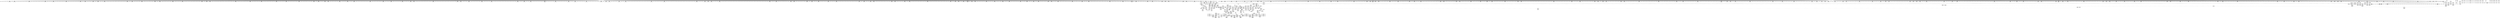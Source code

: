 digraph {
	CE0x4c209a0 [shape=record,shape=Mrecord,label="{CE0x4c209a0|1216:_i8*,_:_CRE_715,716_}"]
	CE0x4c1fdf0 [shape=record,shape=Mrecord,label="{CE0x4c1fdf0|1216:_i8*,_:_CRE_704,705_}"]
	CE0x4bfa7c0 [shape=record,shape=Mrecord,label="{CE0x4bfa7c0|1216:_i8*,_:_CRE_1280,1288_|*MultipleSource*|security/selinux/hooks.c,4260|Function::selinux_socket_unix_stream_connect&Arg::sock::}"]
	CE0x4bffd70 [shape=record,shape=Mrecord,label="{CE0x4bffd70|1216:_i8*,_:_CRE_224,225_}"]
	CE0x4ba6ea0 [shape=record,shape=Mrecord,label="{CE0x4ba6ea0|selinux_socket_unix_stream_connect:tmp16|security/selinux/hooks.c,4274|*SummSink*}"]
	CE0x4c1f790 [shape=record,shape=Mrecord,label="{CE0x4c1f790|1216:_i8*,_:_CRE_698,699_}"]
	CE0x4b93170 [shape=record,shape=Mrecord,label="{CE0x4b93170|1216:_i8*,_:_CRE_212,213_}"]
	CE0x4b9cdf0 [shape=record,shape=Mrecord,label="{CE0x4b9cdf0|1216:_i8*,_:_CRE_154,155_}"]
	CE0x4bce580 [shape=record,shape=Mrecord,label="{CE0x4bce580|1216:_i8*,_:_CRE_663,664_}"]
	CE0x4c77780 [shape=record,shape=Mrecord,label="{CE0x4c77780|8:_%struct.sock*,_:_SCME_37,38_}"]
	CE0x4bcb4b0 [shape=record,shape=Mrecord,label="{CE0x4bcb4b0|1216:_i8*,_:_CRE_588,589_}"]
	CE0x4bcc7d0 [shape=record,shape=Mrecord,label="{CE0x4bcc7d0|1216:_i8*,_:_CRE_606,607_}"]
	CE0x4c1ce20 [shape=record,shape=Mrecord,label="{CE0x4c1ce20|1216:_i8*,_:_CRE_659,660_}"]
	CE0x4c79070 [shape=record,shape=Mrecord,label="{CE0x4c79070|i32_8|*Constant*|*SummSink*}"]
	CE0x4bca7f0 [shape=record,shape=Mrecord,label="{CE0x4bca7f0|1216:_i8*,_:_CRE_576,577_}"]
	CE0x4c0f720 [shape=record,shape=Mrecord,label="{CE0x4c0f720|selinux_socket_unix_stream_connect:other|Function::selinux_socket_unix_stream_connect&Arg::other::}"]
	CE0x4c1c9e0 [shape=record,shape=Mrecord,label="{CE0x4c1c9e0|1216:_i8*,_:_CRE_655,656_}"]
	CE0x4bbc460 [shape=record,shape=Mrecord,label="{CE0x4bbc460|1216:_i8*,_:_CRE_561,562_}"]
	CE0x4c881f0 [shape=record,shape=Mrecord,label="{CE0x4c881f0|selinux_socket_unix_stream_connect:tmp23|security/selinux/hooks.c,4281|*SummSink*}"]
	CE0x4c13370 [shape=record,shape=Mrecord,label="{CE0x4c13370|1216:_i8*,_:_CRE_65,66_}"]
	CE0x4b94e70 [shape=record,shape=Mrecord,label="{CE0x4b94e70|selinux_socket_unix_stream_connect:newsk|Function::selinux_socket_unix_stream_connect&Arg::newsk::}"]
	CE0x4c1d260 [shape=record,shape=Mrecord,label="{CE0x4c1d260|1216:_i8*,_:_CRE_663,664_}"]
	CE0x4c99f40 [shape=record,shape=Mrecord,label="{CE0x4c99f40|selinux_socket_unix_stream_connect:tmp33|security/selinux/hooks.c,4288|*SummSource*}"]
	CE0x4c7b1b0 [shape=record,shape=Mrecord,label="{CE0x4c7b1b0|selinux_socket_unix_stream_connect:tmp20|security/selinux/hooks.c,4278|*SummSink*}"]
	CE0x4c07180 [shape=record,shape=Mrecord,label="{CE0x4c07180|1216:_i8*,_:_CRE_403,404_}"]
	CE0x4c21740 [shape=record,shape=Mrecord,label="{CE0x4c21740|1216:_i8*,_:_CRE_744,752_|*MultipleSource*|Function::selinux_socket_unix_stream_connect&Arg::other::|security/selinux/hooks.c,4261}"]
	CE0x4bddd80 [shape=record,shape=Mrecord,label="{CE0x4bddd80|1216:_i8*,_:_CRE_1136,1140_|*MultipleSource*|security/selinux/hooks.c,4260|Function::selinux_socket_unix_stream_connect&Arg::sock::}"]
	CE0x4c7a5e0 [shape=record,shape=Mrecord,label="{CE0x4c7a5e0|selinux_socket_unix_stream_connect:type|security/selinux/hooks.c,4267|*SummSource*}"]
	CE0x4c11c70 [shape=record,shape=Mrecord,label="{CE0x4c11c70|1216:_i8*,_:_CRE_31,32_}"]
	CE0x4c065d0 [shape=record,shape=Mrecord,label="{CE0x4c065d0|1216:_i8*,_:_CRE_392,393_}"]
	CE0x4c0c7c0 [shape=record,shape=Mrecord,label="{CE0x4c0c7c0|selinux_socket_unix_stream_connect:tmp10|security/selinux/hooks.c,4269|*SummSink*}"]
	CE0x4b98100 [shape=record,shape=Mrecord,label="{CE0x4b98100|1216:_i8*,_:_CRE_406,407_}"]
	CE0x4c736e0 [shape=record,shape=Mrecord,label="{CE0x4c736e0|i32_4194304|*Constant*|*SummSource*}"]
	CE0x4c113a0 [shape=record,shape=Mrecord,label="{CE0x4c113a0|1216:_i8*,_:_CRE_24,25_}"]
	CE0x4c17740 [shape=record,shape=Mrecord,label="{CE0x4c17740|1216:_i8*,_:_CRE_130,131_}"]
	CE0x4bfb010 [shape=record,shape=Mrecord,label="{CE0x4bfb010|1216:_i8*,_:_CRE_145,146_}"]
	CE0x4b96330 [shape=record,shape=Mrecord,label="{CE0x4b96330|1216:_i8*,_:_CRE_181,182_}"]
	CE0x4c14360 [shape=record,shape=Mrecord,label="{CE0x4c14360|1216:_i8*,_:_CRE_80,81_}"]
	CE0x4b7e5d0 [shape=record,shape=Mrecord,label="{CE0x4b7e5d0|selinux_socket_unix_stream_connect:if.then}"]
	CE0x4ba8790 [shape=record,shape=Mrecord,label="{CE0x4ba8790|1216:_i8*,_:_CRE_63,64_}"]
	CE0x4c26ab0 [shape=record,shape=Mrecord,label="{CE0x4c26ab0|1216:_i8*,_:_CRE_867,868_}"]
	CE0x4c70530 [shape=record,shape=Mrecord,label="{CE0x4c70530|selinux_socket_unix_stream_connect:peer_sid16|security/selinux/hooks.c,4285|*SummSource*}"]
	CE0x4b8d030 [shape=record,shape=Mrecord,label="{CE0x4b8d030|1216:_i8*,_:_CRE_361,362_}"]
	CE0x4b8d140 [shape=record,shape=Mrecord,label="{CE0x4b8d140|1216:_i8*,_:_CRE_362,363_}"]
	CE0x4c15e90 [shape=record,shape=Mrecord,label="{CE0x4c15e90|1216:_i8*,_:_CRE_104,108_|*MultipleSource*|Function::selinux_socket_unix_stream_connect&Arg::other::|security/selinux/hooks.c,4261}"]
	CE0x4b8d360 [shape=record,shape=Mrecord,label="{CE0x4b8d360|1216:_i8*,_:_CRE_364,365_}"]
	CE0x4b8c900 [shape=record,shape=Mrecord,label="{CE0x4b8c900|1216:_i8*,_:_CRE_390,391_}"]
	CE0x4c786f0 [shape=record,shape=Mrecord,label="{CE0x4c786f0|8:_%struct.sock*,_:_SCME_50,51_}"]
	CE0x4b8bfa0 [shape=record,shape=Mrecord,label="{CE0x4b8bfa0|1216:_i8*,_:_CRE_85,86_}"]
	CE0x4c18510 [shape=record,shape=Mrecord,label="{CE0x4c18510|1216:_i8*,_:_CRE_143,144_}"]
	CE0x4c76d80 [shape=record,shape=Mrecord,label="{CE0x4c76d80|8:_%struct.sock*,_:_SCME_28,29_}"]
	CE0x4bd3e30 [shape=record,shape=Mrecord,label="{CE0x4bd3e30|1216:_i8*,_:_CRE_760,764_|*MultipleSource*|security/selinux/hooks.c,4260|Function::selinux_socket_unix_stream_connect&Arg::sock::}"]
	CE0x4c73030 [shape=record,shape=Mrecord,label="{CE0x4c73030|avc_has_perm:tclass|Function::avc_has_perm&Arg::tclass::}"]
	CE0x4bcba00 [shape=record,shape=Mrecord,label="{CE0x4bcba00|1216:_i8*,_:_CRE_593,594_}"]
	CE0x4bb9640 [shape=record,shape=Mrecord,label="{CE0x4bb9640|1216:_i8*,_:_CRE_706,707_}"]
	CE0x4c6d0f0 [shape=record,shape=Mrecord,label="{CE0x4c6d0f0|selinux_socket_unix_stream_connect:sid6|security/selinux/hooks.c,4271|*SummSink*}"]
	CE0x4b9c5d0 [shape=record,shape=Mrecord,label="{CE0x4b9c5d0|1216:_i8*,_:_CRE_139,140_}"]
	CE0x4ba5420 [shape=record,shape=Mrecord,label="{CE0x4ba5420|1216:_i8*,_:_CRE_108,112_|*MultipleSource*|security/selinux/hooks.c,4260|Function::selinux_socket_unix_stream_connect&Arg::sock::}"]
	CE0x4b8e090 [shape=record,shape=Mrecord,label="{CE0x4b8e090|1216:_i8*,_:_CRE_418,419_}"]
	CE0x4c7fbf0 [shape=record,shape=Mrecord,label="{CE0x4c7fbf0|selinux_socket_unix_stream_connect:tmp7|security/selinux/hooks.c,4262|*SummSink*}"]
	CE0x4c15b60 [shape=record,shape=Mrecord,label="{CE0x4c15b60|1216:_i8*,_:_CRE_101,102_}"]
	CE0x4c76a30 [shape=record,shape=Mrecord,label="{CE0x4c76a30|8:_%struct.sock*,_:_SCME_25,26_}"]
	CE0x4c220f0 [shape=record,shape=Mrecord,label="{CE0x4c220f0|1216:_i8*,_:_CRE_772,776_|*MultipleSource*|Function::selinux_socket_unix_stream_connect&Arg::other::|security/selinux/hooks.c,4261}"]
	CE0x4bcf460 [shape=record,shape=Mrecord,label="{CE0x4bcf460|1216:_i8*,_:_CRE_677,678_}"]
	CE0x4c02e50 [shape=record,shape=Mrecord,label="{CE0x4c02e50|1216:_i8*,_:_CRE_304,312_|*MultipleSource*|Function::selinux_socket_unix_stream_connect&Arg::other::|security/selinux/hooks.c,4261}"]
	CE0x4c192b0 [shape=record,shape=Mrecord,label="{CE0x4c192b0|1216:_i8*,_:_CRE_574,575_}"]
	CE0x4c7b050 [shape=record,shape=Mrecord,label="{CE0x4c7b050|selinux_socket_unix_stream_connect:tmp20|security/selinux/hooks.c,4278|*SummSource*}"]
	CE0x4c05090 [shape=record,shape=Mrecord,label="{CE0x4c05090|1216:_i8*,_:_CRE_372,373_}"]
	CE0x4c0e580 [shape=record,shape=Mrecord,label="{CE0x4c0e580|1216:_i8*,_:_CRE_520,528_|*MultipleSource*|Function::selinux_socket_unix_stream_connect&Arg::other::|security/selinux/hooks.c,4261}"]
	CE0x4ba6610 [shape=record,shape=Mrecord,label="{CE0x4ba6610|1216:_i8*,_:_CRE_247,248_}"]
	CE0x4bfd100 [shape=record,shape=Mrecord,label="{CE0x4bfd100|1216:_i8*,_:_CRE_176,177_}"]
	CE0x4c286a0 [shape=record,shape=Mrecord,label="{CE0x4c286a0|1216:_i8*,_:_CRE_936,944_|*MultipleSource*|Function::selinux_socket_unix_stream_connect&Arg::other::|security/selinux/hooks.c,4261}"]
	"CONST[source:0(mediator),value:2(dynamic)][purpose:{object}]"
	CE0x4bfe720 [shape=record,shape=Mrecord,label="{CE0x4bfe720|1216:_i8*,_:_CRE_203,204_}"]
	CE0x4c2c0c0 [shape=record,shape=Mrecord,label="{CE0x4c2c0c0|1216:_i8*,_:_CRE_1153,1154_}"]
	CE0x4c14e00 [shape=record,shape=Mrecord,label="{CE0x4c14e00|1216:_i8*,_:_CRE_89,90_}"]
	CE0x4c77b10 [shape=record,shape=Mrecord,label="{CE0x4c77b10|8:_%struct.sock*,_:_SCME_40,41_}"]
	CE0x4b92bb0 [shape=record,shape=Mrecord,label="{CE0x4b92bb0|1216:_i8*,_:_CRE_80,81_}"]
	CE0x4bfad90 [shape=record,shape=Mrecord,label="{CE0x4bfad90|selinux_socket_unix_stream_connect:tmp2|*LoadInst*|security/selinux/hooks.c,4260|*SummSink*}"]
	CE0x4ba6500 [shape=record,shape=Mrecord,label="{CE0x4ba6500|1216:_i8*,_:_CRE_246,247_}"]
	CE0x4c21f00 [shape=record,shape=Mrecord,label="{CE0x4c21f00|1216:_i8*,_:_CRE_768,770_|*MultipleSource*|Function::selinux_socket_unix_stream_connect&Arg::other::|security/selinux/hooks.c,4261}"]
	CE0x4b95cc0 [shape=record,shape=Mrecord,label="{CE0x4b95cc0|1216:_i8*,_:_CRE_76,77_}"]
	CE0x4c6dcd0 [shape=record,shape=Mrecord,label="{CE0x4c6dcd0|16:_i32,_24:_i16,_:_CRE_24,26_|*MultipleSource*|*LoadInst*|security/selinux/hooks.c,4261|security/selinux/hooks.c,4261|security/selinux/hooks.c,4271}"]
	CE0x4c996f0 [shape=record,shape=Mrecord,label="{CE0x4c996f0|i64*_getelementptr_inbounds_(_9_x_i64_,_9_x_i64_*___llvm_gcov_ctr339,_i64_0,_i64_8)|*Constant*|*SummSink*}"]
	CE0x4c03be0 [shape=record,shape=Mrecord,label="{CE0x4c03be0|1216:_i8*,_:_CRE_353,354_}"]
	CE0x4c182f0 [shape=record,shape=Mrecord,label="{CE0x4c182f0|1216:_i8*,_:_CRE_141,142_}"]
	CE0x4c2c8b0 [shape=record,shape=Mrecord,label="{CE0x4c2c8b0|1216:_i8*,_:_CRE_1160,1162_|*MultipleSource*|Function::selinux_socket_unix_stream_connect&Arg::other::|security/selinux/hooks.c,4261}"]
	CE0x4bdc680 [shape=record,shape=Mrecord,label="{CE0x4bdc680|1216:_i8*,_:_CRE_1032,1040_|*MultipleSource*|security/selinux/hooks.c,4260|Function::selinux_socket_unix_stream_connect&Arg::sock::}"]
	CE0x4bc0660 [shape=record,shape=Mrecord,label="{CE0x4bc0660|1216:_i8*,_:_CRE_34,35_}"]
	CE0x4b97ff0 [shape=record,shape=Mrecord,label="{CE0x4b97ff0|1216:_i8*,_:_CRE_405,406_}"]
	CE0x4c20120 [shape=record,shape=Mrecord,label="{CE0x4c20120|1216:_i8*,_:_CRE_707,708_}"]
	CE0x4c075c0 [shape=record,shape=Mrecord,label="{CE0x4c075c0|1216:_i8*,_:_CRE_407,408_}"]
	CE0x4c09020 [shape=record,shape=Mrecord,label="{CE0x4c09020|1216:_i8*,_:_CRE_452,456_|*MultipleSource*|Function::selinux_socket_unix_stream_connect&Arg::other::|security/selinux/hooks.c,4261}"]
	CE0x4c2b710 [shape=record,shape=Mrecord,label="{CE0x4c2b710|1216:_i8*,_:_CRE_1112,1128_|*MultipleSource*|Function::selinux_socket_unix_stream_connect&Arg::other::|security/selinux/hooks.c,4261}"]
	CE0x4b8cf20 [shape=record,shape=Mrecord,label="{CE0x4b8cf20|1216:_i8*,_:_CRE_360,361_}"]
	CE0x4c4cd50 [shape=record,shape=Mrecord,label="{CE0x4c4cd50|selinux_socket_unix_stream_connect:tmp5|security/selinux/hooks.c,4261|*SummSink*}"]
	CE0x4bcc280 [shape=record,shape=Mrecord,label="{CE0x4bcc280|1216:_i8*,_:_CRE_601,602_}"]
	CE0x4c745a0 [shape=record,shape=Mrecord,label="{CE0x4c745a0|avc_has_perm:auditdata|Function::avc_has_perm&Arg::auditdata::}"]
	CE0x4ba78a0 [shape=record,shape=Mrecord,label="{CE0x4ba78a0|1216:_i8*,_:_CRE_129,130_}"]
	CE0x4c06f60 [shape=record,shape=Mrecord,label="{CE0x4c06f60|1216:_i8*,_:_CRE_401,402_}"]
	CE0x55484c0 [shape=record,shape=Mrecord,label="{CE0x55484c0|1216:_i8*,_:_CRE_1,2_}"]
	CE0x4bd1a40 [shape=record,shape=Mrecord,label="{CE0x4bd1a40|1216:_i8*,_:_CRE_551,552_}"]
	CE0x4baaf10 [shape=record,shape=Mrecord,label="{CE0x4baaf10|1216:_i8*,_:_CRE_24,25_}"]
	CE0x4b842a0 [shape=record,shape=Mrecord,label="{CE0x4b842a0|1216:_i8*,_:_CRE_184,188_|*MultipleSource*|security/selinux/hooks.c,4260|Function::selinux_socket_unix_stream_connect&Arg::sock::}"]
	CE0x4b906b0 [shape=record,shape=Mrecord,label="{CE0x4b906b0|1216:_i8*,_:_CRE_75,76_}"]
	CE0x4c01b30 [shape=record,shape=Mrecord,label="{CE0x4c01b30|1216:_i8*,_:_CRE_252,253_}"]
	CE0x4b94190 [shape=record,shape=Mrecord,label="{CE0x4b94190|1216:_i8*,_:_CRE_16,18_|*MultipleSource*|security/selinux/hooks.c,4260|Function::selinux_socket_unix_stream_connect&Arg::sock::}"]
	CE0x62448f0 [shape=record,shape=Mrecord,label="{CE0x62448f0|1216:_i8*,_:_CRE_7,8_}"]
	CE0x4c14470 [shape=record,shape=Mrecord,label="{CE0x4c14470|1216:_i8*,_:_CRE_81,82_}"]
	CE0x4b96ae0 [shape=record,shape=Mrecord,label="{CE0x4b96ae0|1216:_i8*,_:_CRE_378,379_}"]
	CE0x4bcbd30 [shape=record,shape=Mrecord,label="{CE0x4bcbd30|1216:_i8*,_:_CRE_596,597_}"]
	CE0x4b9e010 [shape=record,shape=Mrecord,label="{CE0x4b9e010|1216:_i8*,_:_CRE_452,456_|*MultipleSource*|security/selinux/hooks.c,4260|Function::selinux_socket_unix_stream_connect&Arg::sock::}"]
	CE0x4c7afe0 [shape=record,shape=Mrecord,label="{CE0x4c7afe0|selinux_socket_unix_stream_connect:tmp20|security/selinux/hooks.c,4278}"]
	CE0x4c7d1f0 [shape=record,shape=Mrecord,label="{CE0x4c7d1f0|selinux_socket_unix_stream_connect:sid8|security/selinux/hooks.c,4279}"]
	CE0x4c0e770 [shape=record,shape=Mrecord,label="{CE0x4c0e770|1216:_i8*,_:_CRE_528,536_|*MultipleSource*|Function::selinux_socket_unix_stream_connect&Arg::other::|security/selinux/hooks.c,4261}"]
	CE0x4bd0450 [shape=record,shape=Mrecord,label="{CE0x4bd0450|1216:_i8*,_:_CRE_692,693_}"]
	CE0x4bffe80 [shape=record,shape=Mrecord,label="{CE0x4bffe80|1216:_i8*,_:_CRE_225,226_}"]
	CE0x4c22aa0 [shape=record,shape=Mrecord,label="{CE0x4c22aa0|1216:_i8*,_:_CRE_808,809_}"]
	CE0x4c1f9b0 [shape=record,shape=Mrecord,label="{CE0x4c1f9b0|1216:_i8*,_:_CRE_700,701_}"]
	CE0x4bd9ca0 [shape=record,shape=Mrecord,label="{CE0x4bd9ca0|1216:_i8*,_:_CRE_888,892_|*MultipleSource*|security/selinux/hooks.c,4260|Function::selinux_socket_unix_stream_connect&Arg::sock::}"]
	CE0x4b96bf0 [shape=record,shape=Mrecord,label="{CE0x4b96bf0|1216:_i8*,_:_CRE_379,380_}"]
	CE0x4c6e8c0 [shape=record,shape=Mrecord,label="{CE0x4c6e8c0|i32_4|*Constant*|*SummSink*}"]
	CE0x4b8f120 [shape=record,shape=Mrecord,label="{CE0x4b8f120|1216:_i8*,_:_CRE_372,373_}"]
	CE0x4bdf960 [shape=record,shape=Mrecord,label="{CE0x4bdf960|1216:_i8*,_:_CRE_1208,1212_|*MultipleSource*|security/selinux/hooks.c,4260|Function::selinux_socket_unix_stream_connect&Arg::sock::}"]
	CE0x4bd6ef0 [shape=record,shape=Mrecord,label="{CE0x4bd6ef0|1216:_i8*,_:_CRE_838,839_}"]
	CE0x4bcbe40 [shape=record,shape=Mrecord,label="{CE0x4bcbe40|1216:_i8*,_:_CRE_597,598_}"]
	CE0x4c1ac30 [shape=record,shape=Mrecord,label="{CE0x4c1ac30|1216:_i8*,_:_CRE_598,599_}"]
	CE0x4c1e360 [shape=record,shape=Mrecord,label="{CE0x4c1e360|1216:_i8*,_:_CRE_679,680_}"]
	CE0x4b8ff20 [shape=record,shape=Mrecord,label="{CE0x4b8ff20|1216:_i8*,_:_CRE_354,355_}"]
	CE0x6b06aa0 [shape=record,shape=Mrecord,label="{CE0x6b06aa0|i32_0|*Constant*|*SummSink*}"]
	CE0x4ba5040 [shape=record,shape=Mrecord,label="{CE0x4ba5040|1216:_i8*,_:_CRE_164,165_}"]
	CE0x4b93dd0 [shape=record,shape=Mrecord,label="{CE0x4b93dd0|_call_void_mcount()_#3|*SummSink*}"]
	CE0x4c24580 [shape=record,shape=Mrecord,label="{CE0x4c24580|1216:_i8*,_:_CRE_832,833_}"]
	CE0x4c23f20 [shape=record,shape=Mrecord,label="{CE0x4c23f20|1216:_i8*,_:_CRE_826,827_}"]
	CE0x4ba5280 [shape=record,shape=Mrecord,label="{CE0x4ba5280|1216:_i8*,_:_CRE_103,104_}"]
	CE0x4c03610 [shape=record,shape=Mrecord,label="{CE0x4c03610|1216:_i8*,_:_CRE_336,344_|*MultipleSource*|Function::selinux_socket_unix_stream_connect&Arg::other::|security/selinux/hooks.c,4261}"]
	CE0x4c16ca0 [shape=record,shape=Mrecord,label="{CE0x4c16ca0|1216:_i8*,_:_CRE_120,121_}"]
	CE0x4bbbe00 [shape=record,shape=Mrecord,label="{CE0x4bbbe00|1216:_i8*,_:_CRE_555,556_}"]
	CE0x4c14ad0 [shape=record,shape=Mrecord,label="{CE0x4c14ad0|1216:_i8*,_:_CRE_87,88_}"]
	CE0x4bc1870 [shape=record,shape=Mrecord,label="{CE0x4bc1870|1216:_i8*,_:_CRE_31,32_}"]
	CE0x4bd7cc0 [shape=record,shape=Mrecord,label="{CE0x4bd7cc0|1216:_i8*,_:_CRE_851,852_}"]
	CE0x4bbc680 [shape=record,shape=Mrecord,label="{CE0x4bbc680|1216:_i8*,_:_CRE_563,564_}"]
	CE0x4c71aa0 [shape=record,shape=Mrecord,label="{CE0x4c71aa0|i32_(i32,_i32,_i16,_i32,_%struct.common_audit_data*)*_bitcast_(i32_(i32,_i32,_i16,_i32,_%struct.common_audit_data.495*)*_avc_has_perm_to_i32_(i32,_i32,_i16,_i32,_%struct.common_audit_data*)*)|*Constant*}"]
	CE0x4c17eb0 [shape=record,shape=Mrecord,label="{CE0x4c17eb0|1216:_i8*,_:_CRE_137,138_}"]
	CE0x4ba2c30 [shape=record,shape=Mrecord,label="{CE0x4ba2c30|1216:_i8*,_:_CRE_222,223_}"]
	CE0x4c74610 [shape=record,shape=Mrecord,label="{CE0x4c74610|avc_has_perm:auditdata|Function::avc_has_perm&Arg::auditdata::|*SummSource*}"]
	CE0x4c8a780 [shape=record,shape=Mrecord,label="{CE0x4c8a780|selinux_socket_unix_stream_connect:tmp28|security/selinux/hooks.c,4282|*SummSink*}"]
	CE0x4b9bd00 [shape=record,shape=Mrecord,label="{CE0x4b9bd00|1216:_i8*,_:_CRE_115,116_}"]
	CE0x4bd7dd0 [shape=record,shape=Mrecord,label="{CE0x4bd7dd0|1216:_i8*,_:_CRE_852,853_}"]
	CE0x4c785c0 [shape=record,shape=Mrecord,label="{CE0x4c785c0|8:_%struct.sock*,_:_SCME_49,50_}"]
	CE0x4ba4780 [shape=record,shape=Mrecord,label="{CE0x4ba4780|selinux_socket_unix_stream_connect:sclass|security/selinux/hooks.c,4272|*SummSource*}"]
	CE0x4bff4f0 [shape=record,shape=Mrecord,label="{CE0x4bff4f0|1216:_i8*,_:_CRE_216,217_}"]
	CE0x4c0a830 [shape=record,shape=Mrecord,label="{CE0x4c0a830|selinux_socket_unix_stream_connect:net3|security/selinux/hooks.c,4268|*SummSource*}"]
	CE0x4bd2a30 [shape=record,shape=Mrecord,label="{CE0x4bd2a30|1216:_i8*,_:_CRE_566,567_}"]
	CE0x4c78950 [shape=record,shape=Mrecord,label="{CE0x4c78950|8:_%struct.sock*,_:_SCME_52,53_}"]
	CE0x4b88e30 [shape=record,shape=Mrecord,label="{CE0x4b88e30|selinux_socket_unix_stream_connect:sock|Function::selinux_socket_unix_stream_connect&Arg::sock::}"]
	CE0x4c20230 [shape=record,shape=Mrecord,label="{CE0x4c20230|1216:_i8*,_:_CRE_708,709_}"]
	CE0x4c6e700 [shape=record,shape=Mrecord,label="{CE0x4c6e700|i32_4|*Constant*}"]
	CE0x4c247a0 [shape=record,shape=Mrecord,label="{CE0x4c247a0|1216:_i8*,_:_CRE_834,835_}"]
	CE0x4c72030 [shape=record,shape=Mrecord,label="{CE0x4c72030|avc_has_perm:entry}"]
	CE0x4c1dd00 [shape=record,shape=Mrecord,label="{CE0x4c1dd00|1216:_i8*,_:_CRE_673,674_}"]
	CE0x4c18d60 [shape=record,shape=Mrecord,label="{CE0x4c18d60|1216:_i8*,_:_CRE_569,570_}"]
	CE0x6244880 [shape=record,shape=Mrecord,label="{CE0x6244880|1216:_i8*,_:_CRE_18,19_|*MultipleSource*|security/selinux/hooks.c,4260|Function::selinux_socket_unix_stream_connect&Arg::sock::}"]
	CE0x4c740d0 [shape=record,shape=Mrecord,label="{CE0x4c740d0|avc_has_perm:requested|Function::avc_has_perm&Arg::requested::|*SummSink*}"]
	CE0x4c7fdc0 [shape=record,shape=Mrecord,label="{CE0x4c7fdc0|selinux_socket_unix_stream_connect:tmp8|security/selinux/hooks.c,4264|*SummSource*}"]
	CE0x4bd8320 [shape=record,shape=Mrecord,label="{CE0x4bd8320|1216:_i8*,_:_CRE_857,858_}"]
	CE0x4c88820 [shape=record,shape=Mrecord,label="{CE0x4c88820|selinux_socket_unix_stream_connect:tmp25|security/selinux/hooks.c,4281}"]
	CE0x4ba5350 [shape=record,shape=Mrecord,label="{CE0x4ba5350|1216:_i8*,_:_CRE_104,108_|*MultipleSource*|security/selinux/hooks.c,4260|Function::selinux_socket_unix_stream_connect&Arg::sock::}"]
	CE0x4c0a7c0 [shape=record,shape=Mrecord,label="{CE0x4c0a7c0|selinux_socket_unix_stream_connect:net3|security/selinux/hooks.c,4268}"]
	CE0x6b06a30 [shape=record,shape=Mrecord,label="{CE0x6b06a30|i32_0|*Constant*|*SummSource*}"]
	CE0x4bd6560 [shape=record,shape=Mrecord,label="{CE0x4bd6560|1216:_i8*,_:_CRE_829,830_}"]
	CE0x4bc3e30 [shape=record,shape=Mrecord,label="{CE0x4bc3e30|1216:_i8*,_:_CRE_29,30_}"]
	CE0x4c0e3f0 [shape=record,shape=Mrecord,label="{CE0x4c0e3f0|16:_i32,_20:_i32,_:_CMRE_16,20_|*MultipleSource*|*LoadInst*|security/selinux/hooks.c,4260|security/selinux/hooks.c,4260|security/selinux/hooks.c,4271}"]
	CE0x4bd6450 [shape=record,shape=Mrecord,label="{CE0x4bd6450|1216:_i8*,_:_CRE_828,829_}"]
	CE0x4bd6780 [shape=record,shape=Mrecord,label="{CE0x4bd6780|1216:_i8*,_:_CRE_831,832_}"]
	CE0x4ba96d0 [shape=record,shape=Mrecord,label="{CE0x4ba96d0|1216:_i8*,_:_CRE_328,336_|*MultipleSource*|security/selinux/hooks.c,4260|Function::selinux_socket_unix_stream_connect&Arg::sock::}"]
	CE0x4b84700 [shape=record,shape=Mrecord,label="{CE0x4b84700|1216:_i8*,_:_CRE_237,238_}"]
	CE0x4c148b0 [shape=record,shape=Mrecord,label="{CE0x4c148b0|1216:_i8*,_:_CRE_85,86_}"]
	CE0x4bd1600 [shape=record,shape=Mrecord,label="{CE0x4bd1600|1216:_i8*,_:_CRE_547,548_}"]
	CE0x4c07290 [shape=record,shape=Mrecord,label="{CE0x4c07290|1216:_i8*,_:_CRE_404,405_}"]
	CE0x4ba4bb0 [shape=record,shape=Mrecord,label="{CE0x4ba4bb0|1216:_i8*,_:_CRE_119,120_}"]
	CE0x4c6d020 [shape=record,shape=Mrecord,label="{CE0x4c6d020|selinux_socket_unix_stream_connect:sid6|security/selinux/hooks.c,4271|*SummSource*}"]
	CE0x4ba77d0 [shape=record,shape=Mrecord,label="{CE0x4ba77d0|1216:_i8*,_:_CRE_128,129_}"]
	CE0x4c21930 [shape=record,shape=Mrecord,label="{CE0x4c21930|1216:_i8*,_:_CRE_752,760_|*MultipleSource*|Function::selinux_socket_unix_stream_connect&Arg::other::|security/selinux/hooks.c,4261}"]
	CE0x4bd7bb0 [shape=record,shape=Mrecord,label="{CE0x4bd7bb0|1216:_i8*,_:_CRE_850,851_}"]
	CE0x4bbaf20 [shape=record,shape=Mrecord,label="{CE0x4bbaf20|1216:_i8*,_:_CRE_541,542_}"]
	CE0x4c1e250 [shape=record,shape=Mrecord,label="{CE0x4c1e250|1216:_i8*,_:_CRE_678,679_}"]
	CE0x4c24250 [shape=record,shape=Mrecord,label="{CE0x4c24250|1216:_i8*,_:_CRE_829,830_}"]
	CE0x4c23480 [shape=record,shape=Mrecord,label="{CE0x4c23480|1216:_i8*,_:_CRE_816,817_}"]
	CE0x4bfc550 [shape=record,shape=Mrecord,label="{CE0x4bfc550|1216:_i8*,_:_CRE_165,166_}"]
	CE0x4b92f50 [shape=record,shape=Mrecord,label="{CE0x4b92f50|1216:_i8*,_:_CRE_210,211_}"]
	CE0x4c77520 [shape=record,shape=Mrecord,label="{CE0x4c77520|8:_%struct.sock*,_:_SCME_35,36_}"]
	CE0x4c195e0 [shape=record,shape=Mrecord,label="{CE0x4c195e0|1216:_i8*,_:_CRE_577,578_}"]
	CE0x4c27880 [shape=record,shape=Mrecord,label="{CE0x4c27880|1216:_i8*,_:_CRE_880,888_|*MultipleSource*|Function::selinux_socket_unix_stream_connect&Arg::other::|security/selinux/hooks.c,4261}"]
	CE0x4c12c60 [shape=record,shape=Mrecord,label="{CE0x4c12c60|1216:_i8*,_:_CRE_58,59_}"]
	CE0x4c07070 [shape=record,shape=Mrecord,label="{CE0x4c07070|1216:_i8*,_:_CRE_402,403_}"]
	CE0x4bd3a50 [shape=record,shape=Mrecord,label="{CE0x4bd3a50|1216:_i8*,_:_CRE_744,752_|*MultipleSource*|security/selinux/hooks.c,4260|Function::selinux_socket_unix_stream_connect&Arg::sock::}"]
	CE0x4ba30b0 [shape=record,shape=Mrecord,label="{CE0x4ba30b0|1216:_i8*,_:_CRE_226,227_}"]
	CE0x4bdd3d0 [shape=record,shape=Mrecord,label="{CE0x4bdd3d0|1216:_i8*,_:_CRE_1080,1088_|*MultipleSource*|security/selinux/hooks.c,4260|Function::selinux_socket_unix_stream_connect&Arg::sock::}"]
	CE0x4bd8ba0 [shape=record,shape=Mrecord,label="{CE0x4bd8ba0|1216:_i8*,_:_CRE_865,866_}"]
	CE0x4b878e0 [shape=record,shape=Mrecord,label="{CE0x4b878e0|selinux_socket_unix_stream_connect:sock|Function::selinux_socket_unix_stream_connect&Arg::sock::|*SummSource*}"]
	CE0x4c78a80 [shape=record,shape=Mrecord,label="{CE0x4c78a80|8:_%struct.sock*,_:_SCME_53,54_}"]
	CE0x4c20cd0 [shape=record,shape=Mrecord,label="{CE0x4c20cd0|1216:_i8*,_:_CRE_718,719_}"]
	CE0x4c6c270 [shape=record,shape=Mrecord,label="{CE0x4c6c270|selinux_socket_unix_stream_connect:sid6|security/selinux/hooks.c,4271}"]
	CE0x4ba6a50 [shape=record,shape=Mrecord,label="{CE0x4ba6a50|1216:_i8*,_:_CRE_251,252_}"]
	CE0x4bfd540 [shape=record,shape=Mrecord,label="{CE0x4bfd540|1216:_i8*,_:_CRE_180,181_}"]
	CE0x4c01910 [shape=record,shape=Mrecord,label="{CE0x4c01910|1216:_i8*,_:_CRE_250,251_}"]
	CE0x4c284b0 [shape=record,shape=Mrecord,label="{CE0x4c284b0|1216:_i8*,_:_CRE_920,936_|*MultipleSource*|Function::selinux_socket_unix_stream_connect&Arg::other::|security/selinux/hooks.c,4261}"]
	CE0x4c03ff0 [shape=record,shape=Mrecord,label="{CE0x4c03ff0|1216:_i8*,_:_CRE_356,357_}"]
	CE0x4c18c50 [shape=record,shape=Mrecord,label="{CE0x4c18c50|1216:_i8*,_:_CRE_568,569_}"]
	CE0x4c78ce0 [shape=record,shape=Mrecord,label="{CE0x4c78ce0|8:_%struct.sock*,_:_SCME_55,56_}"]
	CE0x4c78e10 [shape=record,shape=Mrecord,label="{CE0x4c78e10|i32_8|*Constant*}"]
	CE0x4c7e700 [shape=record,shape=Mrecord,label="{CE0x4c7e700|selinux_socket_unix_stream_connect:tmp22|security/selinux/hooks.c,4279|*SummSink*}"]
	CE0x4bd8980 [shape=record,shape=Mrecord,label="{CE0x4bd8980|1216:_i8*,_:_CRE_863,864_}"]
	CE0x4bbb140 [shape=record,shape=Mrecord,label="{CE0x4bbb140|1216:_i8*,_:_CRE_543,544_}"]
	CE0x4b90610 [shape=record,shape=Mrecord,label="{CE0x4b90610|1216:_i8*,_:_CRE_60,61_}"]
	CE0x4bd5f00 [shape=record,shape=Mrecord,label="{CE0x4bd5f00|1216:_i8*,_:_CRE_823,824_}"]
	CE0x4b92520 [shape=record,shape=Mrecord,label="{CE0x4b92520|1216:_i8*,_:_CRE_288,304_|*MultipleSource*|security/selinux/hooks.c,4260|Function::selinux_socket_unix_stream_connect&Arg::sock::}"]
	CE0x4bcbf50 [shape=record,shape=Mrecord,label="{CE0x4bcbf50|1216:_i8*,_:_CRE_598,599_}"]
	CE0x4c2a790 [shape=record,shape=Mrecord,label="{CE0x4c2a790|1216:_i8*,_:_CRE_1048,1056_|*MultipleSource*|Function::selinux_socket_unix_stream_connect&Arg::other::|security/selinux/hooks.c,4261}"]
	CE0x4c717c0 [shape=record,shape=Mrecord,label="{CE0x4c717c0|selinux_socket_unix_stream_connect:call|security/selinux/hooks.c,4271|*SummSource*}"]
	CE0x4c04f80 [shape=record,shape=Mrecord,label="{CE0x4c04f80|1216:_i8*,_:_CRE_371,372_}"]
	CE0x4c1cd10 [shape=record,shape=Mrecord,label="{CE0x4c1cd10|1216:_i8*,_:_CRE_658,659_}"]
	CE0x4c0fa90 [shape=record,shape=Mrecord,label="{CE0x4c0fa90|selinux_socket_unix_stream_connect:sk_security1|security/selinux/hooks.c,4261}"]
	CE0x4c24cf0 [shape=record,shape=Mrecord,label="{CE0x4c24cf0|1216:_i8*,_:_CRE_839,840_}"]
	CE0x4b9bb40 [shape=record,shape=Mrecord,label="{CE0x4b9bb40|1216:_i8*,_:_CRE_112,113_}"]
	CE0x4c00b40 [shape=record,shape=Mrecord,label="{CE0x4c00b40|1216:_i8*,_:_CRE_237,238_}"]
	CE0x4c1a5d0 [shape=record,shape=Mrecord,label="{CE0x4c1a5d0|1216:_i8*,_:_CRE_592,593_}"]
	CE0x4b95f10 [shape=record,shape=Mrecord,label="{CE0x4b95f10|1216:_i8*,_:_CRE_79,80_}"]
	CE0x4c067f0 [shape=record,shape=Mrecord,label="{CE0x4c067f0|1216:_i8*,_:_CRE_394,395_}"]
	CE0x4c24e00 [shape=record,shape=Mrecord,label="{CE0x4c24e00|1216:_i8*,_:_CRE_840,841_}"]
	CE0x4bcee00 [shape=record,shape=Mrecord,label="{CE0x4bcee00|1216:_i8*,_:_CRE_671,672_}"]
	CE0x4bf9810 [shape=record,shape=Mrecord,label="{CE0x4bf9810|1216:_i8*,_:_CRE_1224,1228_|*MultipleSource*|security/selinux/hooks.c,4260|Function::selinux_socket_unix_stream_connect&Arg::sock::}"]
	CE0x4bbc9b0 [shape=record,shape=Mrecord,label="{CE0x4bbc9b0|1216:_i8*,_:_CRE_566,567_}"]
	CE0x4bd9750 [shape=record,shape=Mrecord,label="{CE0x4bd9750|1216:_i8*,_:_CRE_876,877_}"]
	CE0x4b8b6e0 [shape=record,shape=Mrecord,label="{CE0x4b8b6e0|i32_59|*Constant*|*SummSink*}"]
	CE0x4bd5190 [shape=record,shape=Mrecord,label="{CE0x4bd5190|1216:_i8*,_:_CRE_810,811_}"]
	CE0x4c813e0 [shape=record,shape=Mrecord,label="{CE0x4c813e0|GLOBAL:__llvm_gcov_ctr339|Global_var:__llvm_gcov_ctr339|*SummSink*}"]
	CE0x4c2f000 [shape=record,shape=Mrecord,label="{CE0x4c2f000|selinux_socket_unix_stream_connect:tmp4|*LoadInst*|security/selinux/hooks.c,4261|*SummSource*}"]
	CE0x4c1e030 [shape=record,shape=Mrecord,label="{CE0x4c1e030|1216:_i8*,_:_CRE_676,677_}"]
	CE0x4b93390 [shape=record,shape=Mrecord,label="{CE0x4b93390|1216:_i8*,_:_CRE_214,215_}"]
	CE0x4c7d990 [shape=record,shape=Mrecord,label="{CE0x4c7d990|selinux_socket_unix_stream_connect:tmp21|security/selinux/hooks.c,4279|*SummSink*}"]
	CE0x4c21110 [shape=record,shape=Mrecord,label="{CE0x4c21110|1216:_i8*,_:_CRE_728,732_|*MultipleSource*|Function::selinux_socket_unix_stream_connect&Arg::other::|security/selinux/hooks.c,4261}"]
	CE0x4c15020 [shape=record,shape=Mrecord,label="{CE0x4c15020|1216:_i8*,_:_CRE_90,91_}"]
	CE0x4b97250 [shape=record,shape=Mrecord,label="{CE0x4b97250|1216:_i8*,_:_CRE_385,386_}"]
	CE0x4bce7a0 [shape=record,shape=Mrecord,label="{CE0x4bce7a0|1216:_i8*,_:_CRE_665,666_}"]
	CE0x4bfaf00 [shape=record,shape=Mrecord,label="{CE0x4bfaf00|1216:_i8*,_:_CRE_144,145_}"]
	CE0x4bae310 [shape=record,shape=Mrecord,label="{CE0x4bae310|selinux_socket_unix_stream_connect:if.end|*SummSink*}"]
	CE0x4bd14f0 [shape=record,shape=Mrecord,label="{CE0x4bd14f0|1216:_i8*,_:_CRE_546,547_}"]
	CE0x4c11fa0 [shape=record,shape=Mrecord,label="{CE0x4c11fa0|1216:_i8*,_:_CRE_34,35_}"]
	CE0x4b9a260 [shape=record,shape=Mrecord,label="{CE0x4b9a260|1216:_i8*,_:_CRE_95,96_}"]
	CE0x4ba63f0 [shape=record,shape=Mrecord,label="{CE0x4ba63f0|1216:_i8*,_:_CRE_245,246_}"]
	CE0x4c60950 [shape=record,shape=Mrecord,label="{CE0x4c60950|1216:_i8*,_:_CRE_1216,1224_|*MultipleSource*|Function::selinux_socket_unix_stream_connect&Arg::newsk::|security/selinux/hooks.c,4262}"]
	CE0x4c71090 [shape=record,shape=Mrecord,label="{CE0x4c71090|selinux_socket_unix_stream_connect:tmp13|security/selinux/hooks.c,4272|*SummSource*}"]
	CE0x4bcde10 [shape=record,shape=Mrecord,label="{CE0x4bcde10|1216:_i8*,_:_CRE_656,657_}"]
	CE0x4bfed80 [shape=record,shape=Mrecord,label="{CE0x4bfed80|1216:_i8*,_:_CRE_209,210_}"]
	CE0x4c2c690 [shape=record,shape=Mrecord,label="{CE0x4c2c690|1216:_i8*,_:_CRE_1158,1159_}"]
	CE0x4c21330 [shape=record,shape=Mrecord,label="{CE0x4c21330|1216:_i8*,_:_CRE_732,736_|*MultipleSource*|Function::selinux_socket_unix_stream_connect&Arg::other::|security/selinux/hooks.c,4261}"]
	CE0x4bcf020 [shape=record,shape=Mrecord,label="{CE0x4bcf020|1216:_i8*,_:_CRE_673,674_}"]
	CE0x4c725b0 [shape=record,shape=Mrecord,label="{CE0x4c725b0|avc_has_perm:entry|*SummSink*}"]
	CE0x4bdc2a0 [shape=record,shape=Mrecord,label="{CE0x4bdc2a0|1216:_i8*,_:_CRE_1016,1024_|*MultipleSource*|security/selinux/hooks.c,4260|Function::selinux_socket_unix_stream_connect&Arg::sock::}"]
	CE0x4b8f910 [shape=record,shape=Mrecord,label="{CE0x4b8f910|1216:_i8*,_:_CRE_56,57_}"]
	CE0x4c222e0 [shape=record,shape=Mrecord,label="{CE0x4c222e0|1216:_i8*,_:_CRE_776,784_|*MultipleSource*|Function::selinux_socket_unix_stream_connect&Arg::other::|security/selinux/hooks.c,4261}"]
	CE0x4c6d520 [shape=record,shape=Mrecord,label="{CE0x4c6d520|16:_i32,_24:_i16,_:_CRE_8,16_|*MultipleSource*|*LoadInst*|security/selinux/hooks.c,4261|security/selinux/hooks.c,4261|security/selinux/hooks.c,4271}"]
	CE0x4c7bdf0 [shape=record,shape=Mrecord,label="{CE0x4c7bdf0|selinux_socket_unix_stream_connect:peer_sid|security/selinux/hooks.c,4278|*SummSource*}"]
	CE0x4bf9c20 [shape=record,shape=Mrecord,label="{CE0x4bf9c20|1216:_i8*,_:_CRE_1232,1240_|*MultipleSource*|security/selinux/hooks.c,4260|Function::selinux_socket_unix_stream_connect&Arg::sock::}"]
	CE0x4c2a3b0 [shape=record,shape=Mrecord,label="{CE0x4c2a3b0|1216:_i8*,_:_CRE_1032,1040_|*MultipleSource*|Function::selinux_socket_unix_stream_connect&Arg::other::|security/selinux/hooks.c,4261}"]
	CE0x4c29bf0 [shape=record,shape=Mrecord,label="{CE0x4c29bf0|1216:_i8*,_:_CRE_1000,1008_|*MultipleSource*|Function::selinux_socket_unix_stream_connect&Arg::other::|security/selinux/hooks.c,4261}"]
	CE0x4b940f0 [shape=record,shape=Mrecord,label="{CE0x4b940f0|1216:_i8*,_:_CRE_12,16_|*MultipleSource*|security/selinux/hooks.c,4260|Function::selinux_socket_unix_stream_connect&Arg::sock::}"]
	CE0x4c6dfd0 [shape=record,shape=Mrecord,label="{CE0x4c6dfd0|selinux_socket_unix_stream_connect:tmp12|security/selinux/hooks.c,4271|*SummSource*}"]
	CE0x4ba9e70 [shape=record,shape=Mrecord,label="{CE0x4ba9e70|1216:_i8*,_:_CRE_113,114_}"]
	CE0x4c86640 [shape=record,shape=Mrecord,label="{CE0x4c86640|selinux_socket_unix_stream_connect:tobool12|security/selinux/hooks.c,4281}"]
	CE0x4ba7e00 [shape=record,shape=Mrecord,label="{CE0x4ba7e00|1216:_i8*,_:_CRE_201,202_}"]
	CE0x4ba1880 [shape=record,shape=Mrecord,label="{CE0x4ba1880|selinux_socket_unix_stream_connect:bb|*SummSink*}"]
	CE0x4c10710 [shape=record,shape=Mrecord,label="{CE0x4c10710|1216:_i8*,_:_CRE_6,7_}"]
	CE0x4b8fd40 [shape=record,shape=Mrecord,label="{CE0x4b8fd40|1216:_i8*,_:_CRE_355,356_}"]
	CE0x4c7da80 [shape=record,shape=Mrecord,label="{CE0x4c7da80|selinux_socket_unix_stream_connect:sid9|security/selinux/hooks.c,4279}"]
	CE0x4c00f80 [shape=record,shape=Mrecord,label="{CE0x4c00f80|1216:_i8*,_:_CRE_241,242_}"]
	CE0x5548530 [shape=record,shape=Mrecord,label="{CE0x5548530|1216:_i8*,_:_CRE_3,4_}"]
	CE0x4baa990 [shape=record,shape=Mrecord,label="{CE0x4baa990|selinux_socket_unix_stream_connect:tmp16|security/selinux/hooks.c,4274}"]
	CE0x4c71190 [shape=record,shape=Mrecord,label="{CE0x4c71190|selinux_socket_unix_stream_connect:tmp13|security/selinux/hooks.c,4272|*SummSink*}"]
	CE0x4bbb030 [shape=record,shape=Mrecord,label="{CE0x4bbb030|1216:_i8*,_:_CRE_542,543_}"]
	CE0x4bcdd00 [shape=record,shape=Mrecord,label="{CE0x4bcdd00|1216:_i8*,_:_CRE_655,656_}"]
	CE0x4b89850 [shape=record,shape=Mrecord,label="{CE0x4b89850|1216:_i8*,_:_CRE_67,68_}"]
	CE0x4b93060 [shape=record,shape=Mrecord,label="{CE0x4b93060|1216:_i8*,_:_CRE_211,212_}"]
	CE0x4c01d50 [shape=record,shape=Mrecord,label="{CE0x4c01d50|1216:_i8*,_:_CRE_254,255_}"]
	CE0x4bd6010 [shape=record,shape=Mrecord,label="{CE0x4bd6010|1216:_i8*,_:_CRE_824,825_}"]
	CE0x4c72ec0 [shape=record,shape=Mrecord,label="{CE0x4c72ec0|avc_has_perm:tsid|Function::avc_has_perm&Arg::tsid::|*SummSink*}"]
	CE0x4b9a010 [shape=record,shape=Mrecord,label="{CE0x4b9a010|1216:_i8*,_:_CRE_92,93_}"]
	CE0x4b9c430 [shape=record,shape=Mrecord,label="{CE0x4b9c430|1216:_i8*,_:_CRE_137,138_}"]
	CE0x4bcf130 [shape=record,shape=Mrecord,label="{CE0x4bcf130|1216:_i8*,_:_CRE_674,675_}"]
	CE0x4c04b40 [shape=record,shape=Mrecord,label="{CE0x4c04b40|1216:_i8*,_:_CRE_367,368_}"]
	CE0x4c7a510 [shape=record,shape=Mrecord,label="{CE0x4c7a510|selinux_socket_unix_stream_connect:type|security/selinux/hooks.c,4267}"]
	CE0x4c722c0 [shape=record,shape=Mrecord,label="{CE0x4c722c0|avc_has_perm:entry|*SummSource*}"]
	CE0x4c24690 [shape=record,shape=Mrecord,label="{CE0x4c24690|1216:_i8*,_:_CRE_833,834_}"]
	CE0x4b88c20 [shape=record,shape=Mrecord,label="{CE0x4b88c20|selinux_socket_unix_stream_connect:cleanup|*SummSink*}"]
	CE0x4bcecf0 [shape=record,shape=Mrecord,label="{CE0x4bcecf0|1216:_i8*,_:_CRE_670,671_}"]
	CE0x4c2ccf0 [shape=record,shape=Mrecord,label="{CE0x4c2ccf0|1216:_i8*,_:_CRE_1176,1184_|*MultipleSource*|Function::selinux_socket_unix_stream_connect&Arg::other::|security/selinux/hooks.c,4261}"]
	CE0x4b90050 [shape=record,shape=Mrecord,label="{CE0x4b90050|1216:_i8*,_:_CRE_404,405_}"]
	CE0x4c043d0 [shape=record,shape=Mrecord,label="{CE0x4c043d0|1216:_i8*,_:_CRE_360,361_}"]
	CE0x4c237b0 [shape=record,shape=Mrecord,label="{CE0x4c237b0|1216:_i8*,_:_CRE_819,820_}"]
	CE0x4bba800 [shape=record,shape=Mrecord,label="{CE0x4bba800|1216:_i8*,_:_CRE_528,536_|*MultipleSource*|security/selinux/hooks.c,4260|Function::selinux_socket_unix_stream_connect&Arg::sock::}"]
	CE0x4bcb3a0 [shape=record,shape=Mrecord,label="{CE0x4bcb3a0|1216:_i8*,_:_CRE_587,588_}"]
	CE0x4bfee90 [shape=record,shape=Mrecord,label="{CE0x4bfee90|1216:_i8*,_:_CRE_210,211_}"]
	CE0x4c29810 [shape=record,shape=Mrecord,label="{CE0x4c29810|1216:_i8*,_:_CRE_984,992_|*MultipleSource*|Function::selinux_socket_unix_stream_connect&Arg::other::|security/selinux/hooks.c,4261}"]
	CE0x4c14030 [shape=record,shape=Mrecord,label="{CE0x4c14030|1216:_i8*,_:_CRE_77,78_}"]
	CE0x4b95340 [shape=record,shape=Mrecord,label="{CE0x4b95340|selinux_socket_unix_stream_connect:sk_security2|security/selinux/hooks.c,4262|*SummSink*}"]
	CE0x4ba7ed0 [shape=record,shape=Mrecord,label="{CE0x4ba7ed0|1216:_i8*,_:_CRE_202,203_}"]
	CE0x4bd2ba0 [shape=record,shape=Mrecord,label="{CE0x4bd2ba0|1216:_i8*,_:_CRE_714,715_}"]
	CE0x4c25350 [shape=record,shape=Mrecord,label="{CE0x4c25350|1216:_i8*,_:_CRE_845,846_}"]
	CE0x4c26560 [shape=record,shape=Mrecord,label="{CE0x4c26560|1216:_i8*,_:_CRE_862,863_}"]
	CE0x4c78100 [shape=record,shape=Mrecord,label="{CE0x4c78100|8:_%struct.sock*,_:_SCME_45,46_}"]
	CE0x4c162d0 [shape=record,shape=Mrecord,label="{CE0x4c162d0|1216:_i8*,_:_CRE_112,113_}"]
	CE0x4c000a0 [shape=record,shape=Mrecord,label="{CE0x4c000a0|1216:_i8*,_:_CRE_227,228_}"]
	CE0x4b82b70 [shape=record,shape=Mrecord,label="{CE0x4b82b70|selinux_socket_unix_stream_connect:if.then|*SummSource*}"]
	CE0x4bd8760 [shape=record,shape=Mrecord,label="{CE0x4bd8760|1216:_i8*,_:_CRE_861,862_}"]
	CE0x4bbf520 [shape=record,shape=Mrecord,label="{CE0x4bbf520|1216:_i8*,_:_CRE_38,39_}"]
	CE0x4bd9200 [shape=record,shape=Mrecord,label="{CE0x4bd9200|1216:_i8*,_:_CRE_871,872_}"]
	CE0x4c2b900 [shape=record,shape=Mrecord,label="{CE0x4c2b900|1216:_i8*,_:_CRE_1128,1136_|*MultipleSource*|Function::selinux_socket_unix_stream_connect&Arg::other::|security/selinux/hooks.c,4261}"]
	CE0x4c7e5a0 [shape=record,shape=Mrecord,label="{CE0x4c7e5a0|selinux_socket_unix_stream_connect:tmp22|security/selinux/hooks.c,4279|*SummSource*}"]
	CE0x4c249c0 [shape=record,shape=Mrecord,label="{CE0x4c249c0|1216:_i8*,_:_CRE_836,837_}"]
	CE0x4c21550 [shape=record,shape=Mrecord,label="{CE0x4c21550|1216:_i8*,_:_CRE_736,740_|*MultipleSource*|Function::selinux_socket_unix_stream_connect&Arg::other::|security/selinux/hooks.c,4261}"]
	CE0x4bcbc20 [shape=record,shape=Mrecord,label="{CE0x4bcbc20|1216:_i8*,_:_CRE_595,596_}"]
	CE0x4bd1820 [shape=record,shape=Mrecord,label="{CE0x4bd1820|1216:_i8*,_:_CRE_549,550_}"]
	CE0x4bdef80 [shape=record,shape=Mrecord,label="{CE0x4bdef80|1216:_i8*,_:_CRE_1176,1184_|*MultipleSource*|security/selinux/hooks.c,4260|Function::selinux_socket_unix_stream_connect&Arg::sock::}"]
	CE0x4b82890 [shape=record,shape=Mrecord,label="{CE0x4b82890|selinux_socket_unix_stream_connect:bb}"]
	CE0x4b92850 [shape=record,shape=Mrecord,label="{CE0x4b92850|1216:_i8*,_:_CRE_242,243_}"]
	CE0x4c12820 [shape=record,shape=Mrecord,label="{CE0x4c12820|1216:_i8*,_:_CRE_56,57_}"]
	CE0x4c2b520 [shape=record,shape=Mrecord,label="{CE0x4c2b520|1216:_i8*,_:_CRE_1104,1112_|*MultipleSource*|Function::selinux_socket_unix_stream_connect&Arg::other::|security/selinux/hooks.c,4261}"]
	CE0x4bfb230 [shape=record,shape=Mrecord,label="{CE0x4bfb230|1216:_i8*,_:_CRE_147,148_}"]
	CE0x4bae530 [shape=record,shape=Mrecord,label="{CE0x4bae530|1216:_i8*,_:_CRE_57,58_}"]
	CE0x4bab900 [shape=record,shape=Mrecord,label="{CE0x4bab900|1216:_i8*,_:_CRE_228,229_}"]
	CE0x4c99e40 [shape=record,shape=Mrecord,label="{CE0x4c99e40|selinux_socket_unix_stream_connect:tmp33|security/selinux/hooks.c,4288}"]
	CE0x4c6e200 [shape=record,shape=Mrecord,label="{CE0x4c6e200|selinux_socket_unix_stream_connect:sclass|security/selinux/hooks.c,4272}"]
	CE0x4c6c7e0 [shape=record,shape=Mrecord,label="{CE0x4c6c7e0|selinux_socket_unix_stream_connect:tmp11|security/selinux/hooks.c,4271}"]
	CE0x4c191a0 [shape=record,shape=Mrecord,label="{CE0x4c191a0|1216:_i8*,_:_CRE_573,574_}"]
	CE0x4b86ce0 [shape=record,shape=Mrecord,label="{CE0x4b86ce0|i64*_getelementptr_inbounds_(_9_x_i64_,_9_x_i64_*___llvm_gcov_ctr339,_i64_0,_i64_0)|*Constant*}"]
	CE0x4bd6de0 [shape=record,shape=Mrecord,label="{CE0x4bd6de0|1216:_i8*,_:_CRE_837,838_}"]
	CE0x4c25570 [shape=record,shape=Mrecord,label="{CE0x4c25570|1216:_i8*,_:_CRE_847,848_}"]
	CE0x4c17a70 [shape=record,shape=Mrecord,label="{CE0x4c17a70|1216:_i8*,_:_CRE_133,134_}"]
	CE0x4c1dae0 [shape=record,shape=Mrecord,label="{CE0x4c1dae0|1216:_i8*,_:_CRE_671,672_}"]
	CE0x4b8c7f0 [shape=record,shape=Mrecord,label="{CE0x4b8c7f0|1216:_i8*,_:_CRE_389,390_}"]
	CE0x4c15a50 [shape=record,shape=Mrecord,label="{CE0x4c15a50|1216:_i8*,_:_CRE_100,101_}"]
	CE0x4c76e30 [shape=record,shape=Mrecord,label="{CE0x4c76e30|8:_%struct.sock*,_:_SCME_29,30_}"]
	CE0x4bc2cb0 [shape=record,shape=Mrecord,label="{CE0x4bc2cb0|1216:_i8*,_:_CRE_19,20_|*MultipleSource*|security/selinux/hooks.c,4260|Function::selinux_socket_unix_stream_connect&Arg::sock::}"]
	CE0x4bcead0 [shape=record,shape=Mrecord,label="{CE0x4bcead0|1216:_i8*,_:_CRE_668,669_}"]
	CE0x4b934a0 [shape=record,shape=Mrecord,label="{CE0x4b934a0|1216:_i8*,_:_CRE_215,216_}"]
	CE0x4c19c40 [shape=record,shape=Mrecord,label="{CE0x4c19c40|1216:_i8*,_:_CRE_583,584_}"]
	CE0x4bfcbb0 [shape=record,shape=Mrecord,label="{CE0x4bfcbb0|1216:_i8*,_:_CRE_171,172_}"]
	CE0x4c8ab20 [shape=record,shape=Mrecord,label="{CE0x4c8ab20|i64*_getelementptr_inbounds_(_9_x_i64_,_9_x_i64_*___llvm_gcov_ctr339,_i64_0,_i64_7)|*Constant*}"]
	CE0x4bcf9b0 [shape=record,shape=Mrecord,label="{CE0x4bcf9b0|1216:_i8*,_:_CRE_682,683_}"]
	CE0x4c1a190 [shape=record,shape=Mrecord,label="{CE0x4c1a190|1216:_i8*,_:_CRE_588,589_}"]
	CE0x4c0d270 [shape=record,shape=Mrecord,label="{CE0x4c0d270|i32_2|*Constant*}"]
	CE0x4bce9c0 [shape=record,shape=Mrecord,label="{CE0x4bce9c0|1216:_i8*,_:_CRE_667,668_}"]
	CE0x4bff600 [shape=record,shape=Mrecord,label="{CE0x4bff600|1216:_i8*,_:_CRE_217,218_}"]
	CE0x4ba7c60 [shape=record,shape=Mrecord,label="{CE0x4ba7c60|1216:_i8*,_:_CRE_199,200_}"]
	CE0x4bde920 [shape=record,shape=Mrecord,label="{CE0x4bde920|1216:_i8*,_:_CRE_1158,1159_}"]
	CE0x4c1b6d0 [shape=record,shape=Mrecord,label="{CE0x4c1b6d0|1216:_i8*,_:_CRE_608,612_|*MultipleSource*|Function::selinux_socket_unix_stream_connect&Arg::other::|security/selinux/hooks.c,4261}"]
	CE0x4bde160 [shape=record,shape=Mrecord,label="{CE0x4bde160|1216:_i8*,_:_CRE_1152,1153_}"]
	CE0x4c2e080 [shape=record,shape=Mrecord,label="{CE0x4c2e080|1216:_i8*,_:_CRE_1232,1240_|*MultipleSource*|Function::selinux_socket_unix_stream_connect&Arg::other::|security/selinux/hooks.c,4261}"]
	CE0x4c02190 [shape=record,shape=Mrecord,label="{CE0x4c02190|1216:_i8*,_:_CRE_258,259_}"]
	CE0x4c18800 [shape=record,shape=Mrecord,label="{CE0x4c18800|selinux_socket_unix_stream_connect:tmp3|security/selinux/hooks.c,4260|*SummSource*}"]
	CE0x4c1f460 [shape=record,shape=Mrecord,label="{CE0x4c1f460|1216:_i8*,_:_CRE_695,696_}"]
	CE0x4bd22c0 [shape=record,shape=Mrecord,label="{CE0x4bd22c0|1216:_i8*,_:_CRE_559,560_}"]
	CE0x4c1ad40 [shape=record,shape=Mrecord,label="{CE0x4c1ad40|1216:_i8*,_:_CRE_599,600_}"]
	CE0x4bdcc10 [shape=record,shape=Mrecord,label="{CE0x4bdcc10|1216:_i8*,_:_CRE_1056,1064_|*MultipleSource*|security/selinux/hooks.c,4260|Function::selinux_socket_unix_stream_connect&Arg::sock::}"]
	CE0x4c101b0 [shape=record,shape=Mrecord,label="{CE0x4c101b0|1216:_i8*,_:_CRE_1,2_}"]
	CE0x4bbd010 [shape=record,shape=Mrecord,label="{CE0x4bbd010|1216:_i8*,_:_CRE_572,573_}"]
	CE0x4bcc060 [shape=record,shape=Mrecord,label="{CE0x4bcc060|1216:_i8*,_:_CRE_599,600_}"]
	CE0x4c10320 [shape=record,shape=Mrecord,label="{CE0x4c10320|1216:_i8*,_:_CRE_2,3_}"]
	CE0x4c2a1c0 [shape=record,shape=Mrecord,label="{CE0x4c2a1c0|1216:_i8*,_:_CRE_1024,1032_|*MultipleSource*|Function::selinux_socket_unix_stream_connect&Arg::other::|security/selinux/hooks.c,4261}"]
	CE0x4ba3b20 [shape=record,shape=Mrecord,label="{CE0x4ba3b20|1216:_i8*,_:_CRE_401,402_}"]
	CE0x4c86810 [shape=record,shape=Mrecord,label="{CE0x4c86810|selinux_socket_unix_stream_connect:tobool12|security/selinux/hooks.c,4281|*SummSink*}"]
	CE0x4b8e4d0 [shape=record,shape=Mrecord,label="{CE0x4b8e4d0|1216:_i8*,_:_CRE_422,423_}"]
	CE0x4bcd240 [shape=record,shape=Mrecord,label="{CE0x4bcd240|1216:_i8*,_:_CRE_640,644_|*MultipleSource*|security/selinux/hooks.c,4260|Function::selinux_socket_unix_stream_connect&Arg::sock::}"]
	CE0x4b95d30 [shape=record,shape=Mrecord,label="{CE0x4b95d30|1216:_i8*,_:_CRE_91,92_}"]
	CE0x4bb9530 [shape=record,shape=Mrecord,label="{CE0x4bb9530|1216:_i8*,_:_CRE_705,706_}"]
	CE0x5f6b220 [shape=record,shape=Mrecord,label="{CE0x5f6b220|1216:_i8*,_:_CRE_6,7_}"]
	CE0x4c08c10 [shape=record,shape=Mrecord,label="{CE0x4c08c10|1216:_i8*,_:_CRE_440,448_|*MultipleSource*|Function::selinux_socket_unix_stream_connect&Arg::other::|security/selinux/hooks.c,4261}"]
	CE0x4b8d250 [shape=record,shape=Mrecord,label="{CE0x4b8d250|1216:_i8*,_:_CRE_363,364_}"]
	CE0x4b885f0 [shape=record,shape=Mrecord,label="{CE0x4b885f0|selinux_socket_unix_stream_connect:net|security/selinux/hooks.c, 4264}"]
	CE0x4bde670 [shape=record,shape=Mrecord,label="{CE0x4bde670|1216:_i8*,_:_CRE_1155,1156_}"]
	CE0x4c72b20 [shape=record,shape=Mrecord,label="{CE0x4c72b20|avc_has_perm:ssid|Function::avc_has_perm&Arg::ssid::|*SummSink*}"]
	CE0x4bcbb10 [shape=record,shape=Mrecord,label="{CE0x4bcbb10|1216:_i8*,_:_CRE_594,595_}"]
	CE0x4bddf70 [shape=record,shape=Mrecord,label="{CE0x4bddf70|1216:_i8*,_:_CRE_1144,1152_|*MultipleSource*|security/selinux/hooks.c,4260|Function::selinux_socket_unix_stream_connect&Arg::sock::}"]
	CE0x4c04c50 [shape=record,shape=Mrecord,label="{CE0x4c04c50|1216:_i8*,_:_CRE_368,369_}"]
	CE0x4c15830 [shape=record,shape=Mrecord,label="{CE0x4c15830|1216:_i8*,_:_CRE_98,99_}"]
	CE0x4bd7440 [shape=record,shape=Mrecord,label="{CE0x4bd7440|1216:_i8*,_:_CRE_843,844_}"]
	CE0x4bbc570 [shape=record,shape=Mrecord,label="{CE0x4bbc570|1216:_i8*,_:_CRE_562,563_}"]
	CE0x4c1b4b0 [shape=record,shape=Mrecord,label="{CE0x4c1b4b0|1216:_i8*,_:_CRE_606,607_}"]
	CE0x4bcda30 [shape=record,shape=Mrecord,label="{CE0x4bcda30|1216:_i8*,_:_CRE_652,653_}"]
	CE0x4c81630 [shape=record,shape=Mrecord,label="{CE0x4c81630|GLOBAL:__llvm_gcov_ctr339|Global_var:__llvm_gcov_ctr339}"]
	CE0x4b8c4c0 [shape=record,shape=Mrecord,label="{CE0x4b8c4c0|1216:_i8*,_:_CRE_386,387_}"]
	CE0x4bd30f0 [shape=record,shape=Mrecord,label="{CE0x4bd30f0|1216:_i8*,_:_CRE_719,720_}"]
	CE0x4bbc020 [shape=record,shape=Mrecord,label="{CE0x4bbc020|1216:_i8*,_:_CRE_557,558_}"]
	CE0x4bde540 [shape=record,shape=Mrecord,label="{CE0x4bde540|1216:_i8*,_:_CRE_1154,1155_}"]
	CE0x4c15500 [shape=record,shape=Mrecord,label="{CE0x4c15500|1216:_i8*,_:_CRE_95,96_}"]
	CE0x4bd10b0 [shape=record,shape=Mrecord,label="{CE0x4bd10b0|1216:_i8*,_:_CRE_542,543_}"]
	CE0x4c89aa0 [shape=record,shape=Mrecord,label="{CE0x4c89aa0|i64*_getelementptr_inbounds_(_9_x_i64_,_9_x_i64_*___llvm_gcov_ctr339,_i64_0,_i64_6)|*Constant*|*SummSink*}"]
	CE0x4c2b330 [shape=record,shape=Mrecord,label="{CE0x4c2b330|1216:_i8*,_:_CRE_1088,1104_|*MultipleSource*|Function::selinux_socket_unix_stream_connect&Arg::other::|security/selinux/hooks.c,4261}"]
	CE0x4bfbbc0 [shape=record,shape=Mrecord,label="{CE0x4bfbbc0|1216:_i8*,_:_CRE_156,157_}"]
	CE0x4c137b0 [shape=record,shape=Mrecord,label="{CE0x4c137b0|1216:_i8*,_:_CRE_69,70_}"]
	CE0x4bdcff0 [shape=record,shape=Mrecord,label="{CE0x4bdcff0|1216:_i8*,_:_CRE_1072,1076_|*MultipleSource*|security/selinux/hooks.c,4260|Function::selinux_socket_unix_stream_connect&Arg::sock::}"]
	CE0x4c7c940 [shape=record,shape=Mrecord,label="{CE0x4c7c940|selinux_socket_unix_stream_connect:sid8|security/selinux/hooks.c,4279|*SummSink*}"]
	CE0x4bae400 [shape=record,shape=Mrecord,label="{CE0x4bae400|1216:_i8*,_:_CRE_0,1_}"]
	CE0x4bdd5c0 [shape=record,shape=Mrecord,label="{CE0x4bdd5c0|1216:_i8*,_:_CRE_1088,1104_|*MultipleSource*|security/selinux/hooks.c,4260|Function::selinux_socket_unix_stream_connect&Arg::sock::}"]
	CE0x4bd8ed0 [shape=record,shape=Mrecord,label="{CE0x4bd8ed0|1216:_i8*,_:_CRE_868,869_}"]
	CE0x4c24030 [shape=record,shape=Mrecord,label="{CE0x4c24030|1216:_i8*,_:_CRE_827,828_}"]
	CE0x4b95e40 [shape=record,shape=Mrecord,label="{CE0x4b95e40|1216:_i8*,_:_CRE_78,79_}"]
	CE0x4bd3200 [shape=record,shape=Mrecord,label="{CE0x4bd3200|1216:_i8*,_:_CRE_720,724_|*MultipleSource*|security/selinux/hooks.c,4260|Function::selinux_socket_unix_stream_connect&Arg::sock::}"]
	CE0x4c12a40 [shape=record,shape=Mrecord,label="{CE0x4c12a40|1216:_i8*,_:_CRE_57,58_}"]
	CE0x4bdd9a0 [shape=record,shape=Mrecord,label="{CE0x4bdd9a0|1216:_i8*,_:_CRE_1112,1128_|*MultipleSource*|security/selinux/hooks.c,4260|Function::selinux_socket_unix_stream_connect&Arg::sock::}"]
	CE0x4c228b0 [shape=record,shape=Mrecord,label="{CE0x4c228b0|1216:_i8*,_:_CRE_800,804_|*MultipleSource*|Function::selinux_socket_unix_stream_connect&Arg::other::|security/selinux/hooks.c,4261}"]
	CE0x4c002c0 [shape=record,shape=Mrecord,label="{CE0x4c002c0|1216:_i8*,_:_CRE_229,230_}"]
	CE0x4bce8b0 [shape=record,shape=Mrecord,label="{CE0x4bce8b0|1216:_i8*,_:_CRE_666,667_}"]
	CE0x58a5ae0 [shape=record,shape=Mrecord,label="{CE0x58a5ae0|1216:_i8*,_:_CRE_122,123_}"]
	CE0x4bfcff0 [shape=record,shape=Mrecord,label="{CE0x4bfcff0|1216:_i8*,_:_CRE_175,176_}"]
	CE0x4b7da00 [shape=record,shape=Mrecord,label="{CE0x4b7da00|1216:_i8*,_:_CRE_258,259_}"]
	CE0x4ba5ab0 [shape=record,shape=Mrecord,label="{CE0x4ba5ab0|1216:_i8*,_:_CRE_263,264_}"]
	CE0x4c0cb50 [shape=record,shape=Mrecord,label="{CE0x4c0cb50|selinux_socket_unix_stream_connect:sk|security/selinux/hooks.c,4269|*SummSource*}"]
	CE0x4ba4010 [shape=record,shape=Mrecord,label="{CE0x4ba4010|_ret_i32_%retval.0,_!dbg_!27762|security/selinux/hooks.c,4288|*SummSink*}"]
	CE0x4b8aa20 [shape=record,shape=Mrecord,label="{CE0x4b8aa20|1216:_i8*,_:_CRE_143,144_}"]
	"CONST[source:1(input),value:2(dynamic)][purpose:{object}][SrcIdx:0]"
	CE0x4bd3640 [shape=record,shape=Mrecord,label="{CE0x4bd3640|1216:_i8*,_:_CRE_732,736_|*MultipleSource*|security/selinux/hooks.c,4260|Function::selinux_socket_unix_stream_connect&Arg::sock::}"]
	CE0x4c9aeb0 [shape=record,shape=Mrecord,label="{CE0x4c9aeb0|_ret_i32_%retval.0,_!dbg_!27762|security/selinux/hooks.c,4288|*SummSource*}"]
	CE0x4c1b8f0 [shape=record,shape=Mrecord,label="{CE0x4c1b8f0|1216:_i8*,_:_CRE_616,620_|*MultipleSource*|Function::selinux_socket_unix_stream_connect&Arg::other::|security/selinux/hooks.c,4261}"]
	CE0x4ba1440 [shape=record,shape=Mrecord,label="{CE0x4ba1440|1216:_i8*,_:_CRE_218,219_}"]
	CE0x4c20560 [shape=record,shape=Mrecord,label="{CE0x4c20560|1216:_i8*,_:_CRE_711,712_}"]
	CE0x4c03040 [shape=record,shape=Mrecord,label="{CE0x4c03040|1216:_i8*,_:_CRE_312,316_|*MultipleSource*|Function::selinux_socket_unix_stream_connect&Arg::other::|security/selinux/hooks.c,4261}"]
	CE0x5f6b330 [shape=record,shape=Mrecord,label="{CE0x5f6b330|1216:_i8*,_:_CRE_5,6_}"]
	CE0x4b93a90 [shape=record,shape=Mrecord,label="{CE0x4b93a90|1216:_i8*,_:_CRE_170,171_}"]
	CE0x4c14250 [shape=record,shape=Mrecord,label="{CE0x4c14250|1216:_i8*,_:_CRE_79,80_}"]
	CE0x4c621c0 [shape=record,shape=Mrecord,label="{CE0x4c621c0|selinux_socket_unix_stream_connect:tmp17|security/selinux/hooks.c,4274|*SummSink*}"]
	CE0x4c073a0 [shape=record,shape=Mrecord,label="{CE0x4c073a0|1216:_i8*,_:_CRE_405,406_}"]
	CE0x4c15c70 [shape=record,shape=Mrecord,label="{CE0x4c15c70|1216:_i8*,_:_CRE_102,103_}"]
	CE0x4c08390 [shape=record,shape=Mrecord,label="{CE0x4c08390|1216:_i8*,_:_CRE_420,421_}"]
	CE0x4bdb320 [shape=record,shape=Mrecord,label="{CE0x4bdb320|1216:_i8*,_:_CRE_968,970_|*MultipleSource*|security/selinux/hooks.c,4260|Function::selinux_socket_unix_stream_connect&Arg::sock::}"]
	CE0x4bfdf60 [shape=record,shape=Mrecord,label="{CE0x4bfdf60|1216:_i8*,_:_CRE_195,196_}"]
	CE0x4b964d0 [shape=record,shape=Mrecord,label="{CE0x4b964d0|1216:_i8*,_:_CRE_183,184_}"]
	CE0x4c25680 [shape=record,shape=Mrecord,label="{CE0x4c25680|1216:_i8*,_:_CRE_848,849_}"]
	CE0x4c0bf90 [shape=record,shape=Mrecord,label="{CE0x4c0bf90|selinux_socket_unix_stream_connect:tmp10|security/selinux/hooks.c,4269}"]
	CE0x4c2ad60 [shape=record,shape=Mrecord,label="{CE0x4c2ad60|1216:_i8*,_:_CRE_1072,1076_|*MultipleSource*|Function::selinux_socket_unix_stream_connect&Arg::other::|security/selinux/hooks.c,4261}"]
	CE0x4b92630 [shape=record,shape=Mrecord,label="{CE0x4b92630|1216:_i8*,_:_CRE_240,241_}"]
	CE0x4c16fd0 [shape=record,shape=Mrecord,label="{CE0x4c16fd0|1216:_i8*,_:_CRE_123,124_}"]
	CE0x4bd9db0 [shape=record,shape=Mrecord,label="{CE0x4bd9db0|1216:_i8*,_:_CRE_892,896_|*MultipleSource*|security/selinux/hooks.c,4260|Function::selinux_socket_unix_stream_connect&Arg::sock::}"]
	CE0x4bd9530 [shape=record,shape=Mrecord,label="{CE0x4bd9530|1216:_i8*,_:_CRE_874,875_}"]
	CE0x4bab170 [shape=record,shape=Mrecord,label="{CE0x4bab170|selinux_socket_unix_stream_connect:tmp15|security/selinux/hooks.c,4274|*SummSink*}"]
	CE0x4c15d80 [shape=record,shape=Mrecord,label="{CE0x4c15d80|1216:_i8*,_:_CRE_103,104_}"]
	CE0x4bb9420 [shape=record,shape=Mrecord,label="{CE0x4bb9420|1216:_i8*,_:_CRE_704,705_}"]
	CE0x4c13bf0 [shape=record,shape=Mrecord,label="{CE0x4c13bf0|1216:_i8*,_:_CRE_73,74_}"]
	CE0x4c05800 [shape=record,shape=Mrecord,label="{CE0x4c05800|1216:_i8*,_:_CRE_379,380_}"]
	CE0x4bd7220 [shape=record,shape=Mrecord,label="{CE0x4bd7220|1216:_i8*,_:_CRE_841,842_}"]
	CE0x4bc0800 [shape=record,shape=Mrecord,label="{CE0x4bc0800|1216:_i8*,_:_CRE_36,37_}"]
	CE0x4bd11c0 [shape=record,shape=Mrecord,label="{CE0x4bd11c0|1216:_i8*,_:_CRE_543,544_}"]
	CE0x4c06b20 [shape=record,shape=Mrecord,label="{CE0x4c06b20|1216:_i8*,_:_CRE_397,398_}"]
	CE0x4c6cab0 [shape=record,shape=Mrecord,label="{CE0x4c6cab0|selinux_socket_unix_stream_connect:tmp11|security/selinux/hooks.c,4271|*SummSink*}"]
	CE0x4bcd620 [shape=record,shape=Mrecord,label="{CE0x4bcd620|1216:_i8*,_:_CRE_649,650_}"]
	CE0x4bbb360 [shape=record,shape=Mrecord,label="{CE0x4bbb360|1216:_i8*,_:_CRE_545,546_}"]
	CE0x4c29de0 [shape=record,shape=Mrecord,label="{CE0x4c29de0|1216:_i8*,_:_CRE_1008,1016_|*MultipleSource*|Function::selinux_socket_unix_stream_connect&Arg::other::|security/selinux/hooks.c,4261}"]
	CE0x4c29430 [shape=record,shape=Mrecord,label="{CE0x4c29430|1216:_i8*,_:_CRE_972,976_|*MultipleSource*|Function::selinux_socket_unix_stream_connect&Arg::other::|security/selinux/hooks.c,4261}"]
	CE0x4ba1660 [shape=record,shape=Mrecord,label="{CE0x4ba1660|1216:_i8*,_:_CRE_220,221_}"]
	CE0x4c76f30 [shape=record,shape=Mrecord,label="{CE0x4c76f30|8:_%struct.sock*,_:_SCME_30,31_}"]
	CE0x4c88ca0 [shape=record,shape=Mrecord,label="{CE0x4c88ca0|selinux_socket_unix_stream_connect:tmp25|security/selinux/hooks.c,4281|*SummSink*}"]
	CE0x4b8c140 [shape=record,shape=Mrecord,label="{CE0x4b8c140|1216:_i8*,_:_CRE_87,88_}"]
	CE0x4bba0d0 [shape=record,shape=Mrecord,label="{CE0x4bba0d0|1216:_i8*,_:_CRE_480,488_|*MultipleSource*|security/selinux/hooks.c,4260|Function::selinux_socket_unix_stream_connect&Arg::sock::}"]
	CE0x4b95260 [shape=record,shape=Mrecord,label="{CE0x4b95260|selinux_socket_unix_stream_connect:sk_security2|security/selinux/hooks.c,4262}"]
	CE0x4c064c0 [shape=record,shape=Mrecord,label="{CE0x4c064c0|1216:_i8*,_:_CRE_391,392_}"]
	CE0x4bcf8a0 [shape=record,shape=Mrecord,label="{CE0x4bcf8a0|1216:_i8*,_:_CRE_681,682_}"]
	CE0x4c17630 [shape=record,shape=Mrecord,label="{CE0x4c17630|1216:_i8*,_:_CRE_129,130_}"]
	CE0x4c1b5c0 [shape=record,shape=Mrecord,label="{CE0x4c1b5c0|1216:_i8*,_:_CRE_607,608_}"]
	CE0x4c1c710 [shape=record,shape=Mrecord,label="{CE0x4c1c710|1216:_i8*,_:_CRE_652,653_}"]
	CE0x4c11a50 [shape=record,shape=Mrecord,label="{CE0x4c11a50|1216:_i8*,_:_CRE_29,30_}"]
	CE0x4bfe940 [shape=record,shape=Mrecord,label="{CE0x4bfe940|1216:_i8*,_:_CRE_205,206_}"]
	CE0x4c17c90 [shape=record,shape=Mrecord,label="{CE0x4c17c90|1216:_i8*,_:_CRE_135,136_}"]
	CE0x4ba6940 [shape=record,shape=Mrecord,label="{CE0x4ba6940|1216:_i8*,_:_CRE_250,251_}"]
	CE0x4b84370 [shape=record,shape=Mrecord,label="{CE0x4b84370|1216:_i8*,_:_CRE_192,193_}"]
	CE0x4c1e9c0 [shape=record,shape=Mrecord,label="{CE0x4c1e9c0|1216:_i8*,_:_CRE_685,686_}"]
	CE0x4c00700 [shape=record,shape=Mrecord,label="{CE0x4c00700|1216:_i8*,_:_CRE_233,234_}"]
	CE0x4c025d0 [shape=record,shape=Mrecord,label="{CE0x4c025d0|1216:_i8*,_:_CRE_262,263_}"]
	CE0x4c1fce0 [shape=record,shape=Mrecord,label="{CE0x4c1fce0|1216:_i8*,_:_CRE_703,704_}"]
	CE0x4bcb180 [shape=record,shape=Mrecord,label="{CE0x4bcb180|1216:_i8*,_:_CRE_585,586_}"]
	CE0x4c147a0 [shape=record,shape=Mrecord,label="{CE0x4c147a0|1216:_i8*,_:_CRE_84,85_}"]
	CE0x4c1e690 [shape=record,shape=Mrecord,label="{CE0x4c1e690|1216:_i8*,_:_CRE_682,683_}"]
	CE0x4bbbad0 [shape=record,shape=Mrecord,label="{CE0x4bbbad0|1216:_i8*,_:_CRE_552,553_}"]
	CE0x4bbcac0 [shape=record,shape=Mrecord,label="{CE0x4bbcac0|1216:_i8*,_:_CRE_567,568_}"]
	CE0x4c06900 [shape=record,shape=Mrecord,label="{CE0x4c06900|1216:_i8*,_:_CRE_395,396_}"]
	CE0x4bba240 [shape=record,shape=Mrecord,label="{CE0x4bba240|1216:_i8*,_:_CRE_488,496_|*MultipleSource*|security/selinux/hooks.c,4260|Function::selinux_socket_unix_stream_connect&Arg::sock::}"]
	CE0x4c74340 [shape=record,shape=Mrecord,label="{CE0x4c74340|avc_has_perm:requested|Function::avc_has_perm&Arg::requested::|*SummSource*}"]
	CE0x4c1ecf0 [shape=record,shape=Mrecord,label="{CE0x4c1ecf0|1216:_i8*,_:_CRE_688,689_}"]
	CE0x4c03f40 [shape=record,shape=Mrecord,label="{CE0x4c03f40|1216:_i8*,_:_CRE_355,356_}"]
	CE0x4c7e230 [shape=record,shape=Mrecord,label="{CE0x4c7e230|selinux_socket_unix_stream_connect:tmp22|security/selinux/hooks.c,4279}"]
	CE0x4c25ce0 [shape=record,shape=Mrecord,label="{CE0x4c25ce0|1216:_i8*,_:_CRE_854,855_}"]
	CE0x4c07f50 [shape=record,shape=Mrecord,label="{CE0x4c07f50|1216:_i8*,_:_CRE_416,417_}"]
	CE0x4c2dca0 [shape=record,shape=Mrecord,label="{CE0x4c2dca0|1216:_i8*,_:_CRE_1224,1228_|*MultipleSource*|Function::selinux_socket_unix_stream_connect&Arg::other::|security/selinux/hooks.c,4261}"]
	CE0x4ba11e0 [shape=record,shape=Mrecord,label="{CE0x4ba11e0|1216:_i8*,_:_CRE_216,217_}"]
	CE0x4c20670 [shape=record,shape=Mrecord,label="{CE0x4c20670|1216:_i8*,_:_CRE_712,713_}"]
	CE0x4bd2810 [shape=record,shape=Mrecord,label="{CE0x4bd2810|1216:_i8*,_:_CRE_564,565_}"]
	CE0x4ba6ff0 [shape=record,shape=Mrecord,label="{CE0x4ba6ff0|1216:_i8*,_:_CRE_71,72_}"]
	CE0x4bbf5f0 [shape=record,shape=Mrecord,label="{CE0x4bbf5f0|1216:_i8*,_:_CRE_39,40_}"]
	CE0x4c26120 [shape=record,shape=Mrecord,label="{CE0x4c26120|1216:_i8*,_:_CRE_858,859_}"]
	CE0x4bd25f0 [shape=record,shape=Mrecord,label="{CE0x4bd25f0|1216:_i8*,_:_CRE_562,563_}"]
	CE0x4bd9fd0 [shape=record,shape=Mrecord,label="{CE0x4bd9fd0|1216:_i8*,_:_CRE_896,900_|*MultipleSource*|security/selinux/hooks.c,4260|Function::selinux_socket_unix_stream_connect&Arg::sock::}"]
	CE0x4c63570 [shape=record,shape=Mrecord,label="{CE0x4c63570|selinux_socket_unix_stream_connect:tmp19|security/selinux/hooks.c,4275|*SummSource*}"]
	CE0x4c26340 [shape=record,shape=Mrecord,label="{CE0x4c26340|1216:_i8*,_:_CRE_860,861_}"]
	CE0x4c71d50 [shape=record,shape=Mrecord,label="{CE0x4c71d50|i32_(i32,_i32,_i16,_i32,_%struct.common_audit_data*)*_bitcast_(i32_(i32,_i32,_i16,_i32,_%struct.common_audit_data.495*)*_avc_has_perm_to_i32_(i32,_i32,_i16,_i32,_%struct.common_audit_data*)*)|*Constant*|*SummSource*}"]
	CE0x4c1a900 [shape=record,shape=Mrecord,label="{CE0x4c1a900|1216:_i8*,_:_CRE_595,596_}"]
	CE0x4c807a0 [shape=record,shape=Mrecord,label="{CE0x4c807a0|i8_0|*Constant*}"]
	CE0x4c05b30 [shape=record,shape=Mrecord,label="{CE0x4c05b30|1216:_i8*,_:_CRE_382,383_}"]
	CE0x4c024c0 [shape=record,shape=Mrecord,label="{CE0x4c024c0|1216:_i8*,_:_CRE_261,262_}"]
	CE0x4c878c0 [shape=record,shape=Mrecord,label="{CE0x4c878c0|selinux_socket_unix_stream_connect:tmp24|security/selinux/hooks.c,4281}"]
	CE0x4c17b80 [shape=record,shape=Mrecord,label="{CE0x4c17b80|1216:_i8*,_:_CRE_134,135_}"]
	CE0x4bcae50 [shape=record,shape=Mrecord,label="{CE0x4bcae50|1216:_i8*,_:_CRE_582,583_}"]
	CE0x4bd7110 [shape=record,shape=Mrecord,label="{CE0x4bd7110|1216:_i8*,_:_CRE_840,841_}"]
	CE0x4bd8fe0 [shape=record,shape=Mrecord,label="{CE0x4bd8fe0|1216:_i8*,_:_CRE_869,870_}"]
	CE0x4c63ea0 [shape=record,shape=Mrecord,label="{CE0x4c63ea0|selinux_socket_unix_stream_connect:sid7|security/selinux/hooks.c,4278|*SummSink*}"]
	CE0x4bc3dc0 [shape=record,shape=Mrecord,label="{CE0x4bc3dc0|1216:_i8*,_:_CRE_28,29_}"]
	CE0x4ba59a0 [shape=record,shape=Mrecord,label="{CE0x4ba59a0|1216:_i8*,_:_CRE_262,263_}"]
	CE0x4bdc490 [shape=record,shape=Mrecord,label="{CE0x4bdc490|1216:_i8*,_:_CRE_1024,1032_|*MultipleSource*|security/selinux/hooks.c,4260|Function::selinux_socket_unix_stream_connect&Arg::sock::}"]
	CE0x4c44b80 [shape=record,shape=Mrecord,label="{CE0x4c44b80|selinux_socket_unix_stream_connect:u|security/selinux/hooks.c,4268|*SummSource*}"]
	CE0x4c0c090 [shape=record,shape=Mrecord,label="{CE0x4c0c090|selinux_socket_unix_stream_connect:sid|security/selinux/hooks.c,4271|*SummSource*}"]
	CE0x4c706b0 [shape=record,shape=Mrecord,label="{CE0x4c706b0|selinux_socket_unix_stream_connect:peer_sid16|security/selinux/hooks.c,4285|*SummSink*}"]
	CE0x4bd59b0 [shape=record,shape=Mrecord,label="{CE0x4bd59b0|1216:_i8*,_:_CRE_818,819_}"]
	CE0x4bfd980 [shape=record,shape=Mrecord,label="{CE0x4bfd980|1216:_i8*,_:_CRE_184,188_|*MultipleSource*|Function::selinux_socket_unix_stream_connect&Arg::other::|security/selinux/hooks.c,4261}"]
	CE0x4c23260 [shape=record,shape=Mrecord,label="{CE0x4c23260|1216:_i8*,_:_CRE_814,815_}"]
	CE0x4bd1e80 [shape=record,shape=Mrecord,label="{CE0x4bd1e80|1216:_i8*,_:_CRE_555,556_}"]
	CE0x4bcdae0 [shape=record,shape=Mrecord,label="{CE0x4bcdae0|1216:_i8*,_:_CRE_653,654_}"]
	CE0x4c239d0 [shape=record,shape=Mrecord,label="{CE0x4c239d0|1216:_i8*,_:_CRE_821,822_}"]
	CE0x4bcc170 [shape=record,shape=Mrecord,label="{CE0x4bcc170|1216:_i8*,_:_CRE_600,601_}"]
	CE0x4ba5cd0 [shape=record,shape=Mrecord,label="{CE0x4ba5cd0|1216:_i8*,_:_CRE_272,280_|*MultipleSource*|security/selinux/hooks.c,4260|Function::selinux_socket_unix_stream_connect&Arg::sock::}"]
	CE0x4bda5d0 [shape=record,shape=Mrecord,label="{CE0x4bda5d0|1216:_i8*,_:_CRE_912,920_|*MultipleSource*|security/selinux/hooks.c,4260|Function::selinux_socket_unix_stream_connect&Arg::sock::}"]
	CE0x4c28890 [shape=record,shape=Mrecord,label="{CE0x4c28890|1216:_i8*,_:_CRE_944,948_|*MultipleSource*|Function::selinux_socket_unix_stream_connect&Arg::other::|security/selinux/hooks.c,4261}"]
	CE0x4c085b0 [shape=record,shape=Mrecord,label="{CE0x4c085b0|1216:_i8*,_:_CRE_422,423_}"]
	CE0x5f6b290 [shape=record,shape=Mrecord,label="{CE0x5f6b290|1216:_i8*,_:_CRE_4,5_}"]
	CE0x4c94a20 [shape=record,shape=Mrecord,label="{CE0x4c94a20|selinux_socket_unix_stream_connect:tmp30|security/selinux/hooks.c,4285|*SummSink*}"]
	CE0x4c61cb0 [shape=record,shape=Mrecord,label="{CE0x4c61cb0|selinux_socket_unix_stream_connect:tmp6|*LoadInst*|security/selinux/hooks.c,4262}"]
	CE0x4bbc8a0 [shape=record,shape=Mrecord,label="{CE0x4bbc8a0|1216:_i8*,_:_CRE_565,566_}"]
	CE0x4bcff00 [shape=record,shape=Mrecord,label="{CE0x4bcff00|1216:_i8*,_:_CRE_687,688_}"]
	CE0x4bd6120 [shape=record,shape=Mrecord,label="{CE0x4bd6120|1216:_i8*,_:_CRE_825,826_}"]
	CE0x4c20890 [shape=record,shape=Mrecord,label="{CE0x4c20890|1216:_i8*,_:_CRE_714,715_}"]
	CE0x4bd4db0 [shape=record,shape=Mrecord,label="{CE0x4bd4db0|1216:_i8*,_:_CRE_808,809_}"]
	CE0x4c062a0 [shape=record,shape=Mrecord,label="{CE0x4c062a0|1216:_i8*,_:_CRE_389,390_}"]
	CE0x4c70ad0 [shape=record,shape=Mrecord,label="{CE0x4c70ad0|selinux_socket_unix_stream_connect:retval.0|*SummSource*}"]
	CE0x4bfb120 [shape=record,shape=Mrecord,label="{CE0x4bfb120|1216:_i8*,_:_CRE_146,147_}"]
	CE0x4c077e0 [shape=record,shape=Mrecord,label="{CE0x4c077e0|1216:_i8*,_:_CRE_409,410_}"]
	CE0x4bd0fa0 [shape=record,shape=Mrecord,label="{CE0x4bd0fa0|1216:_i8*,_:_CRE_541,542_}"]
	CE0x4c70c40 [shape=record,shape=Mrecord,label="{CE0x4c70c40|i64*_getelementptr_inbounds_(_9_x_i64_,_9_x_i64_*___llvm_gcov_ctr339,_i64_0,_i64_8)|*Constant*}"]
	CE0x4b8bc40 [shape=record,shape=Mrecord,label="{CE0x4b8bc40|i64_1|*Constant*|*SummSink*}"]
	CE0x4c875e0 [shape=record,shape=Mrecord,label="{CE0x4c875e0|i64_5|*Constant*|*SummSource*}"]
	CE0x4c1ab20 [shape=record,shape=Mrecord,label="{CE0x4c1ab20|1216:_i8*,_:_CRE_597,598_}"]
	CE0x4c779e0 [shape=record,shape=Mrecord,label="{CE0x4c779e0|8:_%struct.sock*,_:_SCME_39,40_}"]
	CE0x4c09210 [shape=record,shape=Mrecord,label="{CE0x4c09210|1216:_i8*,_:_CRE_456,458_|*MultipleSource*|Function::selinux_socket_unix_stream_connect&Arg::other::|security/selinux/hooks.c,4261}"]
	CE0x4b8ef00 [shape=record,shape=Mrecord,label="{CE0x4b8ef00|1216:_i8*,_:_CRE_370,371_}"]
	CE0x4bd5bd0 [shape=record,shape=Mrecord,label="{CE0x4bd5bd0|1216:_i8*,_:_CRE_820,821_}"]
	CE0x4b84770 [shape=record,shape=Mrecord,label="{CE0x4b84770|1216:_i8*,_:_CRE_196,197_}"]
	CE0x4b8b170 [shape=record,shape=Mrecord,label="{CE0x4b8b170|1216:_i8*,_:_CRE_205,206_}"]
	CE0x4bd2ed0 [shape=record,shape=Mrecord,label="{CE0x4bd2ed0|1216:_i8*,_:_CRE_717,718_}"]
	CE0x4b86e10 [shape=record,shape=Mrecord,label="{CE0x4b86e10|i64_1|*Constant*|*SummSource*}"]
	CE0x4c099d0 [shape=record,shape=Mrecord,label="{CE0x4c099d0|1216:_i8*,_:_CRE_472,476_|*MultipleSource*|Function::selinux_socket_unix_stream_connect&Arg::other::|security/selinux/hooks.c,4261}"]
	CE0x4c01f70 [shape=record,shape=Mrecord,label="{CE0x4c01f70|1216:_i8*,_:_CRE_256,257_}"]
	CE0x4c44d30 [shape=record,shape=Mrecord,label="{CE0x4c44d30|selinux_socket_unix_stream_connect:u|security/selinux/hooks.c,4268}"]
	CE0x4ba92d0 [shape=record,shape=Mrecord,label="{CE0x4ba92d0|1216:_i8*,_:_CRE_304,312_|*MultipleSource*|security/selinux/hooks.c,4260|Function::selinux_socket_unix_stream_connect&Arg::sock::}"]
	CE0x4c29fd0 [shape=record,shape=Mrecord,label="{CE0x4c29fd0|1216:_i8*,_:_CRE_1016,1024_|*MultipleSource*|Function::selinux_socket_unix_stream_connect&Arg::other::|security/selinux/hooks.c,4261}"]
	CE0x4c7ecb0 [shape=record,shape=Mrecord,label="{CE0x4c7ecb0|selinux_socket_unix_stream_connect:sid10|security/selinux/hooks.c,4280|*SummSource*}"]
	CE0x4c10d10 [shape=record,shape=Mrecord,label="{CE0x4c10d10|1216:_i8*,_:_CRE_18,19_|*MultipleSource*|Function::selinux_socket_unix_stream_connect&Arg::other::|security/selinux/hooks.c,4261}"]
	CE0x4bd0340 [shape=record,shape=Mrecord,label="{CE0x4bd0340|1216:_i8*,_:_CRE_691,692_}"]
	CE0x4c08280 [shape=record,shape=Mrecord,label="{CE0x4c08280|1216:_i8*,_:_CRE_419,420_}"]
	CE0x4ba4dd0 [shape=record,shape=Mrecord,label="{CE0x4ba4dd0|1216:_i8*,_:_CRE_161,162_}"]
	CE0x4ba2d80 [shape=record,shape=Mrecord,label="{CE0x4ba2d80|1216:_i8*,_:_CRE_223,224_}"]
	CE0x4bcf240 [shape=record,shape=Mrecord,label="{CE0x4bcf240|1216:_i8*,_:_CRE_675,676_}"]
	CE0x4c1a7f0 [shape=record,shape=Mrecord,label="{CE0x4c1a7f0|1216:_i8*,_:_CRE_594,595_}"]
	CE0x4c044e0 [shape=record,shape=Mrecord,label="{CE0x4c044e0|1216:_i8*,_:_CRE_361,362_}"]
	CE0x4c1c7c0 [shape=record,shape=Mrecord,label="{CE0x4c1c7c0|1216:_i8*,_:_CRE_653,654_}"]
	CE0x4bfbcd0 [shape=record,shape=Mrecord,label="{CE0x4bfbcd0|1216:_i8*,_:_CRE_157,158_}"]
	CE0x4c1d7b0 [shape=record,shape=Mrecord,label="{CE0x4c1d7b0|1216:_i8*,_:_CRE_668,669_}"]
	CE0x4c44bf0 [shape=record,shape=Mrecord,label="{CE0x4c44bf0|i8_2|*Constant*|*SummSink*}"]
	CE0x4c1a2a0 [shape=record,shape=Mrecord,label="{CE0x4c1a2a0|1216:_i8*,_:_CRE_589,590_}"]
	CE0x4c02a10 [shape=record,shape=Mrecord,label="{CE0x4c02a10|1216:_i8*,_:_CRE_280,288_|*MultipleSource*|Function::selinux_socket_unix_stream_connect&Arg::other::|security/selinux/hooks.c,4261}"]
	CE0x4b8a880 [shape=record,shape=Mrecord,label="{CE0x4b8a880|1216:_i8*,_:_CRE_141,142_}"]
	CE0x4ba4960 [shape=record,shape=Mrecord,label="{CE0x4ba4960|1216:_i8*,_:_CRE_172,173_}"]
	CE0x4c2cad0 [shape=record,shape=Mrecord,label="{CE0x4c2cad0|1216:_i8*,_:_CRE_1168,1176_|*MultipleSource*|Function::selinux_socket_unix_stream_connect&Arg::other::|security/selinux/hooks.c,4261}"]
	CE0x4bb9860 [shape=record,shape=Mrecord,label="{CE0x4bb9860|1216:_i8*,_:_CRE_708,709_}"]
	CE0x4c23bf0 [shape=record,shape=Mrecord,label="{CE0x4c23bf0|1216:_i8*,_:_CRE_823,824_}"]
	CE0x4bfefa0 [shape=record,shape=Mrecord,label="{CE0x4bfefa0|1216:_i8*,_:_CRE_211,212_}"]
	CE0x4ba7160 [shape=record,shape=Mrecord,label="{CE0x4ba7160|1216:_i8*,_:_CRE_73,74_}"]
	CE0x4ba7d30 [shape=record,shape=Mrecord,label="{CE0x4ba7d30|1216:_i8*,_:_CRE_200,201_}"]
	CE0x4b89510 [shape=record,shape=Mrecord,label="{CE0x4b89510|i64_1|*Constant*}"]
	CE0x4c1cf30 [shape=record,shape=Mrecord,label="{CE0x4c1cf30|1216:_i8*,_:_CRE_660,661_}"]
	CE0x4bd13e0 [shape=record,shape=Mrecord,label="{CE0x4bd13e0|1216:_i8*,_:_CRE_545,546_}"]
	CE0x4c23590 [shape=record,shape=Mrecord,label="{CE0x4c23590|1216:_i8*,_:_CRE_817,818_}"]
	CE0x4bd6230 [shape=record,shape=Mrecord,label="{CE0x4bd6230|1216:_i8*,_:_CRE_826,827_}"]
	CE0x4bd8650 [shape=record,shape=Mrecord,label="{CE0x4bd8650|1216:_i8*,_:_CRE_860,861_}"]
	CE0x4bfe500 [shape=record,shape=Mrecord,label="{CE0x4bfe500|1216:_i8*,_:_CRE_201,202_}"]
	CE0x4c171f0 [shape=record,shape=Mrecord,label="{CE0x4c171f0|1216:_i8*,_:_CRE_125,126_}"]
	CE0x4bd7770 [shape=record,shape=Mrecord,label="{CE0x4bd7770|1216:_i8*,_:_CRE_846,847_}"]
	CE0x4ba7230 [shape=record,shape=Mrecord,label="{CE0x4ba7230|1216:_i8*,_:_CRE_74,75_}"]
	CE0x4c226c0 [shape=record,shape=Mrecord,label="{CE0x4c226c0|1216:_i8*,_:_CRE_792,800_|*MultipleSource*|Function::selinux_socket_unix_stream_connect&Arg::other::|security/selinux/hooks.c,4261}"]
	CE0x4b9e180 [shape=record,shape=Mrecord,label="{CE0x4b9e180|1216:_i8*,_:_CRE_456,458_|*MultipleSource*|security/selinux/hooks.c,4260|Function::selinux_socket_unix_stream_connect&Arg::sock::}"]
	CE0x4bdf1a0 [shape=record,shape=Mrecord,label="{CE0x4bdf1a0|1216:_i8*,_:_CRE_1184,1192_|*MultipleSource*|security/selinux/hooks.c,4260|Function::selinux_socket_unix_stream_connect&Arg::sock::}"]
	CE0x4b7e520 [shape=record,shape=Mrecord,label="{CE0x4b7e520|selinux_socket_unix_stream_connect:tmp1|*SummSource*}"]
	CE0x4c07c20 [shape=record,shape=Mrecord,label="{CE0x4c07c20|1216:_i8*,_:_CRE_413,414_}"]
	CE0x4c0eb50 [shape=record,shape=Mrecord,label="{CE0x4c0eb50|1216:_i8*,_:_CRE_537,538_}"]
	CE0x4bcfce0 [shape=record,shape=Mrecord,label="{CE0x4bcfce0|1216:_i8*,_:_CRE_685,686_}"]
	CE0x4bd8870 [shape=record,shape=Mrecord,label="{CE0x4bd8870|1216:_i8*,_:_CRE_862,863_}"]
	CE0x4b845a0 [shape=record,shape=Mrecord,label="{CE0x4b845a0|1216:_i8*,_:_CRE_194,195_}"]
	CE0x4c124f0 [shape=record,shape=Mrecord,label="{CE0x4c124f0|1216:_i8*,_:_CRE_39,40_}"]
	CE0x6b06950 [shape=record,shape=Mrecord,label="{CE0x6b06950|selinux_socket_unix_stream_connect:sock|Function::selinux_socket_unix_stream_connect&Arg::sock::|*SummSink*}"]
	CE0x4c1e470 [shape=record,shape=Mrecord,label="{CE0x4c1e470|1216:_i8*,_:_CRE_680,681_}"]
	CE0x4c7adf0 [shape=record,shape=Mrecord,label="{CE0x4c7adf0|i64_56|*Constant*|*SummSource*}"]
	CE0x4bda1f0 [shape=record,shape=Mrecord,label="{CE0x4bda1f0|1216:_i8*,_:_CRE_900,904_|*MultipleSource*|security/selinux/hooks.c,4260|Function::selinux_socket_unix_stream_connect&Arg::sock::}"]
	CE0x4ba7630 [shape=record,shape=Mrecord,label="{CE0x4ba7630|1216:_i8*,_:_CRE_126,127_}"]
	CE0x4c074b0 [shape=record,shape=Mrecord,label="{CE0x4c074b0|1216:_i8*,_:_CRE_406,407_}"]
	CE0x4c023b0 [shape=record,shape=Mrecord,label="{CE0x4c023b0|1216:_i8*,_:_CRE_260,261_}"]
	CE0x4c238c0 [shape=record,shape=Mrecord,label="{CE0x4c238c0|1216:_i8*,_:_CRE_820,821_}"]
	CE0x4c61ea0 [shape=record,shape=Mrecord,label="{CE0x4c61ea0|selinux_socket_unix_stream_connect:tmp6|*LoadInst*|security/selinux/hooks.c,4262|*SummSource*}"]
	CE0x4c18f80 [shape=record,shape=Mrecord,label="{CE0x4c18f80|1216:_i8*,_:_CRE_571,572_}"]
	CE0x4bc50a0 [shape=record,shape=Mrecord,label="{CE0x4bc50a0|1216:_i8*,_:_CRE_26,27_}"]
	CE0x4c27220 [shape=record,shape=Mrecord,label="{CE0x4c27220|1216:_i8*,_:_CRE_874,875_}"]
	CE0x4c1caf0 [shape=record,shape=Mrecord,label="{CE0x4c1caf0|1216:_i8*,_:_CRE_656,657_}"]
	CE0x4b87db0 [shape=record,shape=Mrecord,label="{CE0x4b87db0|selinux_socket_unix_stream_connect:if.end14|*SummSource*}"]
	CE0x4b93e40 [shape=record,shape=Mrecord,label="{CE0x4b93e40|i32_59|*Constant*}"]
	CE0x4c09db0 [shape=record,shape=Mrecord,label="{CE0x4c09db0|1216:_i8*,_:_CRE_480,488_|*MultipleSource*|Function::selinux_socket_unix_stream_connect&Arg::other::|security/selinux/hooks.c,4261}"]
	CE0x4b7d4b0 [shape=record,shape=Mrecord,label="{CE0x4b7d4b0|1216:_i8*,_:_CRE_253,254_}"]
	CE0x4b93640 [shape=record,shape=Mrecord,label="{CE0x4b93640|selinux_socket_unix_stream_connect:if.then|*SummSink*}"]
	CE0x4bbcdf0 [shape=record,shape=Mrecord,label="{CE0x4bbcdf0|1216:_i8*,_:_CRE_570,571_}"]
	CE0x4c1fac0 [shape=record,shape=Mrecord,label="{CE0x4c1fac0|1216:_i8*,_:_CRE_701,702_}"]
	CE0x4b96a00 [shape=record,shape=Mrecord,label="{CE0x4b96a00|1216:_i8*,_:_CRE_377,378_}"]
	CE0x4c74210 [shape=record,shape=Mrecord,label="{CE0x4c74210|_ret_i32_%retval.0,_!dbg_!27728|security/selinux/avc.c,775}"]
	CE0x4c18e70 [shape=record,shape=Mrecord,label="{CE0x4c18e70|1216:_i8*,_:_CRE_570,571_}"]
	CE0x4b9b660 [shape=record,shape=Mrecord,label="{CE0x4b9b660|1216:_i8*,_:_CRE_135,136_}"]
	CE0x4c8b350 [shape=record,shape=Mrecord,label="{CE0x4c8b350|selinux_socket_unix_stream_connect:tmp29|security/selinux/hooks.c,4285|*SummSource*}"]
	CE0x4bd4bc0 [shape=record,shape=Mrecord,label="{CE0x4bd4bc0|1216:_i8*,_:_CRE_800,804_|*MultipleSource*|security/selinux/hooks.c,4260|Function::selinux_socket_unix_stream_connect&Arg::sock::}"]
	CE0x4c72a80 [shape=record,shape=Mrecord,label="{CE0x4c72a80|avc_has_perm:ssid|Function::avc_has_perm&Arg::ssid::|*SummSource*}"]
	CE0x4bcc6c0 [shape=record,shape=Mrecord,label="{CE0x4bcc6c0|1216:_i8*,_:_CRE_605,606_}"]
	CE0x4bffb50 [shape=record,shape=Mrecord,label="{CE0x4bffb50|1216:_i8*,_:_CRE_222,223_}"]
	CE0x4c7df50 [shape=record,shape=Mrecord,label="{CE0x4c7df50|selinux_socket_unix_stream_connect:sid9|security/selinux/hooks.c,4279|*SummSource*}"]
	CE0x4baaea0 [shape=record,shape=Mrecord,label="{CE0x4baaea0|1216:_i8*,_:_CRE_27,28_}"]
	CE0x4bd7660 [shape=record,shape=Mrecord,label="{CE0x4bd7660|1216:_i8*,_:_CRE_845,846_}"]
	CE0x4c63ce0 [shape=record,shape=Mrecord,label="{CE0x4c63ce0|selinux_socket_unix_stream_connect:sid7|security/selinux/hooks.c,4278|*SummSource*}"]
	CE0x4c01e60 [shape=record,shape=Mrecord,label="{CE0x4c01e60|1216:_i8*,_:_CRE_255,256_}"]
	CE0x4b88800 [shape=record,shape=Mrecord,label="{CE0x4b88800|COLLAPSED:_GCMRE___llvm_gcov_ctr339_internal_global_9_x_i64_zeroinitializer:_elem_0:default:}"]
	CE0x4b97930 [shape=record,shape=Mrecord,label="{CE0x4b97930|1216:_i8*,_:_CRE_158,159_}"]
	CE0x4c7cbe0 [shape=record,shape=Mrecord,label="{CE0x4c7cbe0|16:_i32,_20:_i32,_:_CMRE_20,24_|*MultipleSource*|security/selinux/hooks.c,4278|*LoadInst*|security/selinux/hooks.c,4262|security/selinux/hooks.c,4262}"]
	CE0x4ba9260 [shape=record,shape=Mrecord,label="{CE0x4ba9260|1216:_i8*,_:_CRE_312,316_|*MultipleSource*|security/selinux/hooks.c,4260|Function::selinux_socket_unix_stream_connect&Arg::sock::}"]
	CE0x4ba6720 [shape=record,shape=Mrecord,label="{CE0x4ba6720|1216:_i8*,_:_CRE_248,249_}"]
	CE0x4bbaae0 [shape=record,shape=Mrecord,label="{CE0x4bbaae0|1216:_i8*,_:_CRE_537,538_}"]
	CE0x4c7ad80 [shape=record,shape=Mrecord,label="{CE0x4c7ad80|i64_56|*Constant*}"]
	CE0x4c0d550 [shape=record,shape=Mrecord,label="{CE0x4c0d550|i32_2|*Constant*|*SummSink*}"]
	CE0x4b7e050 [shape=record,shape=Mrecord,label="{CE0x4b7e050|selinux_socket_unix_stream_connect:ad|security/selinux/hooks.c, 4263|*SummSink*}"]
	CE0x4bd9310 [shape=record,shape=Mrecord,label="{CE0x4bd9310|1216:_i8*,_:_CRE_872,873_}"]
	CE0x4ba34f0 [shape=record,shape=Mrecord,label="{CE0x4ba34f0|1216:_i8*,_:_CRE_395,396_}"]
	CE0x4c24f10 [shape=record,shape=Mrecord,label="{CE0x4c24f10|1216:_i8*,_:_CRE_841,842_}"]
	CE0x4c1d040 [shape=record,shape=Mrecord,label="{CE0x4c1d040|1216:_i8*,_:_CRE_661,662_}"]
	CE0x4c893d0 [shape=record,shape=Mrecord,label="{CE0x4c893d0|i64*_getelementptr_inbounds_(_9_x_i64_,_9_x_i64_*___llvm_gcov_ctr339,_i64_0,_i64_6)|*Constant*}"]
	CE0x4c88b00 [shape=record,shape=Mrecord,label="{CE0x4c88b00|selinux_socket_unix_stream_connect:tmp25|security/selinux/hooks.c,4281|*SummSource*}"]
	CE0x4bcd810 [shape=record,shape=Mrecord,label="{CE0x4bcd810|1216:_i8*,_:_CRE_650,651_}"]
	CE0x4b8e3c0 [shape=record,shape=Mrecord,label="{CE0x4b8e3c0|1216:_i8*,_:_CRE_421,422_}"]
	CE0x4b8f340 [shape=record,shape=Mrecord,label="{CE0x4b8f340|1216:_i8*,_:_CRE_374,375_}"]
	CE0x4bfddc0 [shape=record,shape=Mrecord,label="{CE0x4bfddc0|1216:_i8*,_:_CRE_194,195_}"]
	CE0x4bd5680 [shape=record,shape=Mrecord,label="{CE0x4bd5680|1216:_i8*,_:_CRE_815,816_}"]
	CE0x4bbbbe0 [shape=record,shape=Mrecord,label="{CE0x4bbbbe0|1216:_i8*,_:_CRE_553,554_}"]
	CE0x4bbb9c0 [shape=record,shape=Mrecord,label="{CE0x4bbb9c0|1216:_i8*,_:_CRE_551,552_}"]
	CE0x4b922d0 [shape=record,shape=Mrecord,label="{CE0x4b922d0|1216:_i8*,_:_CRE_235,236_}"]
	CE0x4bb8e90 [shape=record,shape=Mrecord,label="{CE0x4bb8e90|1216:_i8*,_:_CRE_699,700_}"]
	CE0x4bd5300 [shape=record,shape=Mrecord,label="{CE0x4bd5300|1216:_i8*,_:_CRE_811,812_}"]
	CE0x4c01c40 [shape=record,shape=Mrecord,label="{CE0x4c01c40|1216:_i8*,_:_CRE_253,254_}"]
	CE0x4c1a080 [shape=record,shape=Mrecord,label="{CE0x4c1a080|1216:_i8*,_:_CRE_587,588_}"]
	CE0x4c2d4e0 [shape=record,shape=Mrecord,label="{CE0x4c2d4e0|1216:_i8*,_:_CRE_1200,1208_|*MultipleSource*|Function::selinux_socket_unix_stream_connect&Arg::other::|security/selinux/hooks.c,4261}"]
	CE0x4c149c0 [shape=record,shape=Mrecord,label="{CE0x4c149c0|1216:_i8*,_:_CRE_86,87_}"]
	CE0x4b9c500 [shape=record,shape=Mrecord,label="{CE0x4b9c500|1216:_i8*,_:_CRE_138,139_}"]
	CE0x4ba5de0 [shape=record,shape=Mrecord,label="{CE0x4ba5de0|1216:_i8*,_:_CRE_280,288_|*MultipleSource*|security/selinux/hooks.c,4260|Function::selinux_socket_unix_stream_connect&Arg::sock::}"]
	CE0x4bfe610 [shape=record,shape=Mrecord,label="{CE0x4bfe610|1216:_i8*,_:_CRE_202,203_}"]
	CE0x4c63b40 [shape=record,shape=Mrecord,label="{CE0x4c63b40|selinux_socket_unix_stream_connect:sid7|security/selinux/hooks.c,4278}"]
	CE0x4c2d6d0 [shape=record,shape=Mrecord,label="{CE0x4c2d6d0|1216:_i8*,_:_CRE_1208,1212_|*MultipleSource*|Function::selinux_socket_unix_stream_connect&Arg::other::|security/selinux/hooks.c,4261}"]
	CE0x4bce140 [shape=record,shape=Mrecord,label="{CE0x4bce140|1216:_i8*,_:_CRE_659,660_}"]
	CE0x4bd90f0 [shape=record,shape=Mrecord,label="{CE0x4bd90f0|1216:_i8*,_:_CRE_870,871_}"]
	CE0x4c13150 [shape=record,shape=Mrecord,label="{CE0x4c13150|1216:_i8*,_:_CRE_63,64_}"]
	CE0x4ba9840 [shape=record,shape=Mrecord,label="{CE0x4ba9840|1216:_i8*,_:_CRE_336,344_|*MultipleSource*|security/selinux/hooks.c,4260|Function::selinux_socket_unix_stream_connect&Arg::sock::}"]
	CE0x4ba9ee0 [shape=record,shape=Mrecord,label="{CE0x4ba9ee0|1216:_i8*,_:_CRE_99,100_}"]
	CE0x4b92960 [shape=record,shape=Mrecord,label="{CE0x4b92960|1216:_i8*,_:_CRE_243,244_}"]
	CE0x4c63020 [shape=record,shape=Mrecord,label="{CE0x4c63020|selinux_socket_unix_stream_connect:tmp18|security/selinux/hooks.c,4275|*SummSink*}"]
	CE0x4c78360 [shape=record,shape=Mrecord,label="{CE0x4c78360|8:_%struct.sock*,_:_SCME_47,48_}"]
	CE0x4c196f0 [shape=record,shape=Mrecord,label="{CE0x4c196f0|1216:_i8*,_:_CRE_578,579_}"]
	CE0x4c26230 [shape=record,shape=Mrecord,label="{CE0x4c26230|1216:_i8*,_:_CRE_859,860_}"]
	CE0x4bfb450 [shape=record,shape=Mrecord,label="{CE0x4bfb450|1216:_i8*,_:_CRE_149,150_}"]
	CE0x4bdb510 [shape=record,shape=Mrecord,label="{CE0x4bdb510|1216:_i8*,_:_CRE_970,972_|*MultipleSource*|security/selinux/hooks.c,4260|Function::selinux_socket_unix_stream_connect&Arg::sock::}"]
	CE0x4c1a6e0 [shape=record,shape=Mrecord,label="{CE0x4c1a6e0|1216:_i8*,_:_CRE_593,594_}"]
	CE0x4bff710 [shape=record,shape=Mrecord,label="{CE0x4bff710|1216:_i8*,_:_CRE_218,219_}"]
	CE0x4c778b0 [shape=record,shape=Mrecord,label="{CE0x4c778b0|8:_%struct.sock*,_:_SCME_38,39_}"]
	CE0x4c0c660 [shape=record,shape=Mrecord,label="{CE0x4c0c660|selinux_socket_unix_stream_connect:tmp10|security/selinux/hooks.c,4269|*SummSource*}"]
	CE0x4ba4f70 [shape=record,shape=Mrecord,label="{CE0x4ba4f70|1216:_i8*,_:_CRE_163,164_}"]
	CE0x4c2f1f0 [shape=record,shape=Mrecord,label="{CE0x4c2f1f0|selinux_socket_unix_stream_connect:tmp4|*LoadInst*|security/selinux/hooks.c,4261|*SummSink*}"]
	CE0x4babd80 [shape=record,shape=Mrecord,label="{CE0x4babd80|1216:_i8*,_:_CRE_232,233_}"]
	CE0x4bbb470 [shape=record,shape=Mrecord,label="{CE0x4bbb470|1216:_i8*,_:_CRE_546,547_}"]
	CE0x4c7d3f0 [shape=record,shape=Mrecord,label="{CE0x4c7d3f0|selinux_socket_unix_stream_connect:sid8|security/selinux/hooks.c,4279|*SummSource*}"]
	CE0x4bbb580 [shape=record,shape=Mrecord,label="{CE0x4bbb580|1216:_i8*,_:_CRE_547,548_}"]
	CE0x4b7d5c0 [shape=record,shape=Mrecord,label="{CE0x4b7d5c0|1216:_i8*,_:_CRE_254,255_}"]
	CE0x4c20010 [shape=record,shape=Mrecord,label="{CE0x4c20010|1216:_i8*,_:_CRE_706,707_}"]
	CE0x4c99860 [shape=record,shape=Mrecord,label="{CE0x4c99860|selinux_socket_unix_stream_connect:tmp32|security/selinux/hooks.c,4288}"]
	CE0x4c29240 [shape=record,shape=Mrecord,label="{CE0x4c29240|1216:_i8*,_:_CRE_970,972_|*MultipleSource*|Function::selinux_socket_unix_stream_connect&Arg::other::|security/selinux/hooks.c,4261}"]
	CE0x4b90280 [shape=record,shape=Mrecord,label="{CE0x4b90280|1216:_i8*,_:_CRE_358,359_}"]
	CE0x4b98540 [shape=record,shape=Mrecord,label="{CE0x4b98540|1216:_i8*,_:_CRE_410,411_}"]
	CE0x4c6c6a0 [shape=record,shape=Mrecord,label="{CE0x4c6c6a0|16:_i32,_20:_i32,_:_CMRE_24,26_|*MultipleSource*|*LoadInst*|security/selinux/hooks.c,4260|security/selinux/hooks.c,4260|security/selinux/hooks.c,4271}"]
	CE0x4c75e50 [shape=record,shape=Mrecord,label="{CE0x4c75e50|selinux_socket_unix_stream_connect:tmp14|security/selinux/hooks.c,4274|*SummSource*}"]
	CE0x4b952d0 [shape=record,shape=Mrecord,label="{CE0x4b952d0|selinux_socket_unix_stream_connect:sk_security2|security/selinux/hooks.c,4262|*SummSource*}"]
	CE0x4bcf790 [shape=record,shape=Mrecord,label="{CE0x4bcf790|1216:_i8*,_:_CRE_680,681_}"]
	CE0x4bbc130 [shape=record,shape=Mrecord,label="{CE0x4bbc130|1216:_i8*,_:_CRE_558,559_}"]
	CE0x4bd8dc0 [shape=record,shape=Mrecord,label="{CE0x4bd8dc0|1216:_i8*,_:_CRE_867,868_}"]
	CE0x4c62090 [shape=record,shape=Mrecord,label="{CE0x4c62090|selinux_socket_unix_stream_connect:tmp6|*LoadInst*|security/selinux/hooks.c,4262|*SummSink*}"]
	CE0x4bb7110 [shape=record,shape=Mrecord,label="{CE0x4bb7110|1216:_i8*,_:_CRE_147,148_}"]
	CE0x4c74c80 [shape=record,shape=Mrecord,label="{CE0x4c74c80|selinux_socket_unix_stream_connect:tobool|security/selinux/hooks.c,4274|*SummSink*}"]
	CE0x4bd1b50 [shape=record,shape=Mrecord,label="{CE0x4bd1b50|1216:_i8*,_:_CRE_552,553_}"]
	CE0x4c1e7a0 [shape=record,shape=Mrecord,label="{CE0x4c1e7a0|1216:_i8*,_:_CRE_683,684_}"]
	CE0x4c27110 [shape=record,shape=Mrecord,label="{CE0x4c27110|1216:_i8*,_:_CRE_873,874_}"]
	CE0x4bd5ce0 [shape=record,shape=Mrecord,label="{CE0x4bd5ce0|1216:_i8*,_:_CRE_821,822_}"]
	CE0x4c6e190 [shape=record,shape=Mrecord,label="{CE0x4c6e190|selinux_socket_unix_stream_connect:tmp12|security/selinux/hooks.c,4271|*SummSink*}"]
	CE0x4c055e0 [shape=record,shape=Mrecord,label="{CE0x4c055e0|1216:_i8*,_:_CRE_377,378_}"]
	CE0x4ba9530 [shape=record,shape=Mrecord,label="{CE0x4ba9530|1216:_i8*,_:_CRE_320,328_|*MultipleSource*|security/selinux/hooks.c,4260|Function::selinux_socket_unix_stream_connect&Arg::sock::}"]
	CE0x4bbadc0 [shape=record,shape=Mrecord,label="{CE0x4bbadc0|1216:_i8*,_:_CRE_539,540_}"]
	CE0x4bd6bc0 [shape=record,shape=Mrecord,label="{CE0x4bd6bc0|1216:_i8*,_:_CRE_835,836_}"]
	CE0x4c80270 [shape=record,shape=Mrecord,label="{CE0x4c80270|selinux_socket_unix_stream_connect:tmp9|security/selinux/hooks.c,4264}"]
	CE0x4bfc880 [shape=record,shape=Mrecord,label="{CE0x4bfc880|1216:_i8*,_:_CRE_168,169_}"]
	CE0x4b9cec0 [shape=record,shape=Mrecord,label="{CE0x4b9cec0|1216:_i8*,_:_CRE_155,156_}"]
	CE0x4c25df0 [shape=record,shape=Mrecord,label="{CE0x4c25df0|1216:_i8*,_:_CRE_855,856_}"]
	CE0x4bcdbf0 [shape=record,shape=Mrecord,label="{CE0x4bcdbf0|1216:_i8*,_:_CRE_654,655_}"]
	CE0x4bbc790 [shape=record,shape=Mrecord,label="{CE0x4bbc790|1216:_i8*,_:_CRE_564,565_}"]
	CE0x4ba3f00 [shape=record,shape=Mrecord,label="{CE0x4ba3f00|selinux_socket_unix_stream_connect:tmp13|security/selinux/hooks.c,4272}"]
	CE0x4ba2fa0 [shape=record,shape=Mrecord,label="{CE0x4ba2fa0|1216:_i8*,_:_CRE_225,226_}"]
	CE0x4c003d0 [shape=record,shape=Mrecord,label="{CE0x4c003d0|1216:_i8*,_:_CRE_230,231_}"]
	CE0x4bcd050 [shape=record,shape=Mrecord,label="{CE0x4bcd050|1216:_i8*,_:_CRE_632,640_|*MultipleSource*|security/selinux/hooks.c,4260|Function::selinux_socket_unix_stream_connect&Arg::sock::}"]
	CE0x4c04d60 [shape=record,shape=Mrecord,label="{CE0x4c04d60|1216:_i8*,_:_CRE_369,370_}"]
	CE0x4b868c0 [shape=record,shape=Mrecord,label="{CE0x4b868c0|i32_1|*Constant*|*SummSource*}"]
	CE0x4c876e0 [shape=record,shape=Mrecord,label="{CE0x4c876e0|i64_5|*Constant*|*SummSink*}"]
	CE0x4bd12d0 [shape=record,shape=Mrecord,label="{CE0x4bd12d0|1216:_i8*,_:_CRE_544,545_}"]
	CE0x4c13480 [shape=record,shape=Mrecord,label="{CE0x4c13480|1216:_i8*,_:_CRE_66,67_}"]
	CE0x4c80900 [shape=record,shape=Mrecord,label="{CE0x4c80900|i8_0|*Constant*|*SummSource*}"]
	CE0x4c022a0 [shape=record,shape=Mrecord,label="{CE0x4c022a0|1216:_i8*,_:_CRE_259,260_}"]
	CE0x4c1de10 [shape=record,shape=Mrecord,label="{CE0x4c1de10|1216:_i8*,_:_CRE_674,675_}"]
	CE0x4b8e2b0 [shape=record,shape=Mrecord,label="{CE0x4b8e2b0|1216:_i8*,_:_CRE_420,421_}"]
	CE0x4bb9310 [shape=record,shape=Mrecord,label="{CE0x4bb9310|1216:_i8*,_:_CRE_703,704_}"]
	CE0x4c815c0 [shape=record,shape=Mrecord,label="{CE0x4c815c0|selinux_socket_unix_stream_connect:tmp15|security/selinux/hooks.c,4274}"]
	CE0x4bd1f90 [shape=record,shape=Mrecord,label="{CE0x4bd1f90|1216:_i8*,_:_CRE_556,557_}"]
	CE0x4bdab60 [shape=record,shape=Mrecord,label="{CE0x4bdab60|1216:_i8*,_:_CRE_944,948_|*MultipleSource*|security/selinux/hooks.c,4260|Function::selinux_socket_unix_stream_connect&Arg::sock::}"]
	CE0x4b89e50 [shape=record,shape=Mrecord,label="{CE0x4b89e50|1216:_i8*,_:_CRE_90,91_}"]
	CE0x4c6d1e0 [shape=record,shape=Mrecord,label="{CE0x4c6d1e0|16:_i32,_24:_i16,_:_CRE_0,4_|*MultipleSource*|*LoadInst*|security/selinux/hooks.c,4261|security/selinux/hooks.c,4261|security/selinux/hooks.c,4271}"]
	CE0x4b98650 [shape=record,shape=Mrecord,label="{CE0x4b98650|1216:_i8*,_:_CRE_411,412_}"]
	"CONST[source:1(input),value:2(dynamic)][purpose:{subject}][SrcIdx:1]"
	CE0x4bfb890 [shape=record,shape=Mrecord,label="{CE0x4bfb890|1216:_i8*,_:_CRE_153,154_}"]
	CE0x4c052b0 [shape=record,shape=Mrecord,label="{CE0x4c052b0|1216:_i8*,_:_CRE_374,375_}"]
	CE0x4c088e0 [shape=record,shape=Mrecord,label="{CE0x4c088e0|1216:_i8*,_:_CRE_428,432_|*MultipleSource*|Function::selinux_socket_unix_stream_connect&Arg::other::|security/selinux/hooks.c,4261}"]
	CE0x4c03230 [shape=record,shape=Mrecord,label="{CE0x4c03230|1216:_i8*,_:_CRE_320,328_|*MultipleSource*|Function::selinux_socket_unix_stream_connect&Arg::other::|security/selinux/hooks.c,4261}"]
	"CONST[source:0(mediator),value:0(static)][purpose:{operation}]"
	CE0x4c180d0 [shape=record,shape=Mrecord,label="{CE0x4c180d0|1216:_i8*,_:_CRE_139,140_}"]
	CE0x4bcfbd0 [shape=record,shape=Mrecord,label="{CE0x4bcfbd0|1216:_i8*,_:_CRE_684,685_}"]
	CE0x4c2d8c0 [shape=record,shape=Mrecord,label="{CE0x4c2d8c0|1216:_i8*,_:_CRE_1212,1216_|*MultipleSource*|Function::selinux_socket_unix_stream_connect&Arg::other::|security/selinux/hooks.c,4261}"]
	CE0x4bd9970 [shape=record,shape=Mrecord,label="{CE0x4bd9970|1216:_i8*,_:_CRE_878,879_}"]
	CE0x4c44a40 [shape=record,shape=Mrecord,label="{CE0x4c44a40|i8_2|*Constant*|*SummSource*}"]
	CE0x4ba31c0 [shape=record,shape=Mrecord,label="{CE0x4ba31c0|1216:_i8*,_:_CRE_227,228_}"]
	CE0x62449b0 [shape=record,shape=Mrecord,label="{CE0x62449b0|1216:_i8*,_:_CRE_8,12_|*MultipleSource*|security/selinux/hooks.c,4260|Function::selinux_socket_unix_stream_connect&Arg::sock::}"]
	CE0x4bcd430 [shape=record,shape=Mrecord,label="{CE0x4bcd430|1216:_i8*,_:_CRE_648,649_}"]
	CE0x4b866b0 [shape=record,shape=Mrecord,label="{CE0x4b866b0|selinux_socket_unix_stream_connect:ad|security/selinux/hooks.c, 4263}"]
	CE0x4b9cd20 [shape=record,shape=Mrecord,label="{CE0x4b9cd20|1216:_i8*,_:_CRE_153,154_}"]
	CE0x4c7bd80 [shape=record,shape=Mrecord,label="{CE0x4c7bd80|selinux_socket_unix_stream_connect:peer_sid|security/selinux/hooks.c,4278}"]
	CE0x4c1f020 [shape=record,shape=Mrecord,label="{CE0x4c1f020|1216:_i8*,_:_CRE_691,692_}"]
	CE0x4bd0670 [shape=record,shape=Mrecord,label="{CE0x4bd0670|1216:_i8*,_:_CRE_694,695_}"]
	CE0x4c1f350 [shape=record,shape=Mrecord,label="{CE0x4c1f350|1216:_i8*,_:_CRE_694,695_}"]
	CE0x4c24ad0 [shape=record,shape=Mrecord,label="{CE0x4c24ad0|1216:_i8*,_:_CRE_837,838_}"]
	CE0x4baa880 [shape=record,shape=Mrecord,label="{CE0x4baa880|8:_%struct.sock*,_:_SCME_18,20_|*MultipleSource*|security/selinux/hooks.c, 4264|security/selinux/hooks.c,4264|security/selinux/hooks.c,4264}"]
	CE0x4bd8cb0 [shape=record,shape=Mrecord,label="{CE0x4bd8cb0|1216:_i8*,_:_CRE_866,867_}"]
	CE0x4bd5570 [shape=record,shape=Mrecord,label="{CE0x4bd5570|1216:_i8*,_:_CRE_814,815_}"]
	CE0x4c761f0 [shape=record,shape=Mrecord,label="{CE0x4c761f0|8:_%struct.sock*,_:_SCME_8,16_|*MultipleSource*|security/selinux/hooks.c, 4264|security/selinux/hooks.c,4264|security/selinux/hooks.c,4264}"]
	CE0x4c122d0 [shape=record,shape=Mrecord,label="{CE0x4c122d0|1216:_i8*,_:_CRE_37,38_}"]
	CE0x4c16a80 [shape=record,shape=Mrecord,label="{CE0x4c16a80|1216:_i8*,_:_CRE_118,119_}"]
	CE0x4c9a0c0 [shape=record,shape=Mrecord,label="{CE0x4c9a0c0|selinux_socket_unix_stream_connect:tmp33|security/selinux/hooks.c,4288|*SummSink*}"]
	CE0x4bfd870 [shape=record,shape=Mrecord,label="{CE0x4bfd870|1216:_i8*,_:_CRE_183,184_}"]
	CE0x4b96f20 [shape=record,shape=Mrecord,label="{CE0x4b96f20|1216:_i8*,_:_CRE_382,383_}"]
	CE0x4ba4a40 [shape=record,shape=Mrecord,label="{CE0x4ba4a40|1216:_i8*,_:_CRE_117,118_}"]
	CE0x4c076d0 [shape=record,shape=Mrecord,label="{CE0x4c076d0|1216:_i8*,_:_CRE_408,409_}"]
	CE0x4c800c0 [shape=record,shape=Mrecord,label="{CE0x4c800c0|selinux_socket_unix_stream_connect:tmp8|security/selinux/hooks.c,4264|*SummSink*}"]
	CE0x4c75340 [shape=record,shape=Mrecord,label="{CE0x4c75340|selinux_socket_unix_stream_connect:tobool|security/selinux/hooks.c,4274}"]
	CE0x4c0a190 [shape=record,shape=Mrecord,label="{CE0x4c0a190|1216:_i8*,_:_CRE_496,512_|*MultipleSource*|Function::selinux_socket_unix_stream_connect&Arg::other::|security/selinux/hooks.c,4261}"]
	CE0x4c26890 [shape=record,shape=Mrecord,label="{CE0x4c26890|1216:_i8*,_:_CRE_865,866_}"]
	CE0x4bf9a30 [shape=record,shape=Mrecord,label="{CE0x4bf9a30|1216:_i8*,_:_CRE_1228,1232_|*MultipleSource*|security/selinux/hooks.c,4260|Function::selinux_socket_unix_stream_connect&Arg::sock::}"]
	CE0x4c01090 [shape=record,shape=Mrecord,label="{CE0x4c01090|1216:_i8*,_:_CRE_242,243_}"]
	CE0x4b8aaf0 [shape=record,shape=Mrecord,label="{CE0x4b8aaf0|1216:_i8*,_:_CRE_144,145_}"]
	CE0x4c0fb70 [shape=record,shape=Mrecord,label="{CE0x4c0fb70|selinux_socket_unix_stream_connect:sk_security1|security/selinux/hooks.c,4261|*SummSink*}"]
	CE0x4bba690 [shape=record,shape=Mrecord,label="{CE0x4bba690|1216:_i8*,_:_CRE_520,528_|*MultipleSource*|security/selinux/hooks.c,4260|Function::selinux_socket_unix_stream_connect&Arg::sock::}"]
	CE0x4bdfd40 [shape=record,shape=Mrecord,label="{CE0x4bdfd40|1216:_i8*,_:_CRE_1216,1224_|*MultipleSource*|security/selinux/hooks.c,4260|Function::selinux_socket_unix_stream_connect&Arg::sock::}"]
	CE0x4bd47e0 [shape=record,shape=Mrecord,label="{CE0x4bd47e0|1216:_i8*,_:_CRE_784,792_|*MultipleSource*|security/selinux/hooks.c,4260|Function::selinux_socket_unix_stream_connect&Arg::sock::}"]
	CE0x4c1ef10 [shape=record,shape=Mrecord,label="{CE0x4c1ef10|1216:_i8*,_:_CRE_690,691_}"]
	CE0x4b82d90 [shape=record,shape=Mrecord,label="{CE0x4b82d90|selinux_socket_unix_stream_connect:if.end|*SummSource*}"]
	CE0x4bcb290 [shape=record,shape=Mrecord,label="{CE0x4bcb290|1216:_i8*,_:_CRE_586,587_}"]
	CE0x4bfe830 [shape=record,shape=Mrecord,label="{CE0x4bfe830|1216:_i8*,_:_CRE_204,205_}"]
	CE0x4c0b0b0 [shape=record,shape=Mrecord,label="{CE0x4c0b0b0|selinux_socket_unix_stream_connect:net5|security/selinux/hooks.c,4269|*SummSource*}"]
	CE0x4bbac50 [shape=record,shape=Mrecord,label="{CE0x4bbac50|1216:_i8*,_:_CRE_538,539_}"]
	CE0x4c136a0 [shape=record,shape=Mrecord,label="{CE0x4c136a0|1216:_i8*,_:_CRE_68,69_}"]
	CE0x4b92590 [shape=record,shape=Mrecord,label="{CE0x4b92590|1216:_i8*,_:_CRE_239,240_}"]
	CE0x4c168c0 [shape=record,shape=Mrecord,label="{CE0x4c168c0|1216:_i8*,_:_CRE_116,117_}"]
	CE0x4c041b0 [shape=record,shape=Mrecord,label="{CE0x4c041b0|1216:_i8*,_:_CRE_358,359_}"]
	CE0x4c001b0 [shape=record,shape=Mrecord,label="{CE0x4c001b0|1216:_i8*,_:_CRE_228,229_}"]
	CE0x4bb72b0 [shape=record,shape=Mrecord,label="{CE0x4bb72b0|1216:_i8*,_:_CRE_149,150_}"]
	CE0x4b9dbc0 [shape=record,shape=Mrecord,label="{CE0x4b9dbc0|1216:_i8*,_:_CRE_440,448_|*MultipleSource*|security/selinux/hooks.c,4260|Function::selinux_socket_unix_stream_connect&Arg::sock::}"]
	CE0x4b94b60 [shape=record,shape=Mrecord,label="{CE0x4b94b60|i64*_getelementptr_inbounds_(_9_x_i64_,_9_x_i64_*___llvm_gcov_ctr339,_i64_0,_i64_0)|*Constant*|*SummSink*}"]
	CE0x4ba7fa0 [shape=record,shape=Mrecord,label="{CE0x4ba7fa0|1216:_i8*,_:_CRE_203,204_}"]
	CE0x4bfccc0 [shape=record,shape=Mrecord,label="{CE0x4bfccc0|1216:_i8*,_:_CRE_172,173_}"]
	CE0x4bd2fe0 [shape=record,shape=Mrecord,label="{CE0x4bd2fe0|1216:_i8*,_:_CRE_718,719_}"]
	CE0x4c07e40 [shape=record,shape=Mrecord,label="{CE0x4c07e40|1216:_i8*,_:_CRE_415,416_}"]
	CE0x4c06c30 [shape=record,shape=Mrecord,label="{CE0x4c06c30|1216:_i8*,_:_CRE_398,399_}"]
	CE0x4bdb8f0 [shape=record,shape=Mrecord,label="{CE0x4bdb8f0|1216:_i8*,_:_CRE_976,980_|*MultipleSource*|security/selinux/hooks.c,4260|Function::selinux_socket_unix_stream_connect&Arg::sock::}"]
	CE0x4c00c50 [shape=record,shape=Mrecord,label="{CE0x4c00c50|1216:_i8*,_:_CRE_238,239_}"]
	CE0x4c21d10 [shape=record,shape=Mrecord,label="{CE0x4c21d10|1216:_i8*,_:_CRE_764,768_|*MultipleSource*|Function::selinux_socket_unix_stream_connect&Arg::other::|security/selinux/hooks.c,4261}"]
	CE0x4c71310 [shape=record,shape=Mrecord,label="{CE0x4c71310|selinux_socket_unix_stream_connect:call|security/selinux/hooks.c,4271}"]
	CE0x4c1c660 [shape=record,shape=Mrecord,label="{CE0x4c1c660|1216:_i8*,_:_CRE_651,652_}"]
	CE0x4bd0010 [shape=record,shape=Mrecord,label="{CE0x4bd0010|1216:_i8*,_:_CRE_688,689_}"]
	CE0x4b8a950 [shape=record,shape=Mrecord,label="{CE0x4b8a950|1216:_i8*,_:_CRE_142,143_}"]
	CE0x4c10490 [shape=record,shape=Mrecord,label="{CE0x4c10490|1216:_i8*,_:_CRE_3,4_}"]
	CE0x4c08060 [shape=record,shape=Mrecord,label="{CE0x4c08060|1216:_i8*,_:_CRE_417,418_}"]
	CE0x4bd1d70 [shape=record,shape=Mrecord,label="{CE0x4bd1d70|1216:_i8*,_:_CRE_554,555_}"]
	CE0x4c2ab70 [shape=record,shape=Mrecord,label="{CE0x4c2ab70|1216:_i8*,_:_CRE_1064,1072_|*MultipleSource*|Function::selinux_socket_unix_stream_connect&Arg::other::|security/selinux/hooks.c,4261}"]
	CE0x4bfe1d0 [shape=record,shape=Mrecord,label="{CE0x4bfe1d0|1216:_i8*,_:_CRE_198,199_}"]
	CE0x4bc1940 [shape=record,shape=Mrecord,label="{CE0x4bc1940|1216:_i8*,_:_CRE_32,33_}"]
	CE0x4bc3ea0 [shape=record,shape=Mrecord,label="{CE0x4bc3ea0|1216:_i8*,_:_CRE_59,60_}"]
	CE0x4bffa40 [shape=record,shape=Mrecord,label="{CE0x4bffa40|1216:_i8*,_:_CRE_221,222_}"]
	CE0x4c6de10 [shape=record,shape=Mrecord,label="{CE0x4c6de10|selinux_socket_unix_stream_connect:tmp12|security/selinux/hooks.c,4271}"]
	CE0x4c85d40 [shape=record,shape=Mrecord,label="{CE0x4c85d40|selinux_socket_unix_stream_connect:call11|security/selinux/hooks.c,4279|*SummSource*}"]
	CE0x4bd69a0 [shape=record,shape=Mrecord,label="{CE0x4bd69a0|1216:_i8*,_:_CRE_833,834_}"]
	CE0x4b8f450 [shape=record,shape=Mrecord,label="{CE0x4b8f450|1216:_i8*,_:_CRE_375,376_}"]
	CE0x4bd6670 [shape=record,shape=Mrecord,label="{CE0x4bd6670|1216:_i8*,_:_CRE_830,831_}"]
	CE0x4c013c0 [shape=record,shape=Mrecord,label="{CE0x4c013c0|1216:_i8*,_:_CRE_245,246_}"]
	CE0x4bd7550 [shape=record,shape=Mrecord,label="{CE0x4bd7550|1216:_i8*,_:_CRE_844,845_}"]
	CE0x4bfe010 [shape=record,shape=Mrecord,label="{CE0x4bfe010|1216:_i8*,_:_CRE_196,197_}"]
	CE0x4b89cf0 [shape=record,shape=Mrecord,label="{CE0x4b89cf0|1216:_i8*,_:_CRE_89,90_}"]
	CE0x4c2c7a0 [shape=record,shape=Mrecord,label="{CE0x4c2c7a0|1216:_i8*,_:_CRE_1159,1160_}"]
	CE0x4b8de70 [shape=record,shape=Mrecord,label="{CE0x4b8de70|1216:_i8*,_:_CRE_416,417_}"]
	CE0x4c2b140 [shape=record,shape=Mrecord,label="{CE0x4c2b140|1216:_i8*,_:_CRE_1080,1088_|*MultipleSource*|Function::selinux_socket_unix_stream_connect&Arg::other::|security/selinux/hooks.c,4261}"]
	CE0x4bbb690 [shape=record,shape=Mrecord,label="{CE0x4bbb690|1216:_i8*,_:_CRE_548,549_}"]
	CE0x4b9cb80 [shape=record,shape=Mrecord,label="{CE0x4b9cb80|1216:_i8*,_:_CRE_151,152_}"]
	CE0x4bfbde0 [shape=record,shape=Mrecord,label="{CE0x4bfbde0|1216:_i8*,_:_CRE_158,159_}"]
	CE0x4baa050 [shape=record,shape=Mrecord,label="{CE0x4baa050|1216:_i8*,_:_CRE_101,102_}"]
	CE0x4bcaa10 [shape=record,shape=Mrecord,label="{CE0x4bcaa10|1216:_i8*,_:_CRE_578,579_}"]
	CE0x4bd49d0 [shape=record,shape=Mrecord,label="{CE0x4bd49d0|1216:_i8*,_:_CRE_792,800_|*MultipleSource*|security/selinux/hooks.c,4260|Function::selinux_socket_unix_stream_connect&Arg::sock::}"]
	CE0x4c77c40 [shape=record,shape=Mrecord,label="{CE0x4c77c40|8:_%struct.sock*,_:_SCME_41,42_}"]
	CE0x4b9bd70 [shape=record,shape=Mrecord,label="{CE0x4b9bd70|1216:_i8*,_:_CRE_114,115_}"]
	CE0x4bcab20 [shape=record,shape=Mrecord,label="{CE0x4bcab20|1216:_i8*,_:_CRE_579,580_}"]
	CE0x4c27550 [shape=record,shape=Mrecord,label="{CE0x4c27550|1216:_i8*,_:_CRE_877,878_}"]
	CE0x4c1b180 [shape=record,shape=Mrecord,label="{CE0x4c1b180|1216:_i8*,_:_CRE_603,604_}"]
	CE0x4c1ff00 [shape=record,shape=Mrecord,label="{CE0x4c1ff00|1216:_i8*,_:_CRE_705,706_}"]
	CE0x4c25ac0 [shape=record,shape=Mrecord,label="{CE0x4c25ac0|1216:_i8*,_:_CRE_852,853_}"]
	CE0x4c1f240 [shape=record,shape=Mrecord,label="{CE0x4c1f240|1216:_i8*,_:_CRE_693,694_}"]
	CE0x4b900c0 [shape=record,shape=Mrecord,label="{CE0x4b900c0|1216:_i8*,_:_CRE_356,357_}"]
	CE0x4b92e20 [shape=record,shape=Mrecord,label="{CE0x4b92e20|1216:_i8*,_:_CRE_83,84_}"]
	CE0x4bfe3f0 [shape=record,shape=Mrecord,label="{CE0x4bfe3f0|1216:_i8*,_:_CRE_200,201_}"]
	CE0x4b90170 [shape=record,shape=Mrecord,label="{CE0x4b90170|1216:_i8*,_:_CRE_357,358_}"]
	CE0x4c7b8e0 [shape=record,shape=Mrecord,label="{CE0x4c7b8e0|i32_3|*Constant*|*SummSource*}"]
	CE0x4bcebe0 [shape=record,shape=Mrecord,label="{CE0x4bcebe0|1216:_i8*,_:_CRE_669,670_}"]
	CE0x4bfcdd0 [shape=record,shape=Mrecord,label="{CE0x4bfcdd0|1216:_i8*,_:_CRE_173,174_}"]
	CE0x4c20780 [shape=record,shape=Mrecord,label="{CE0x4c20780|1216:_i8*,_:_CRE_713,714_}"]
	CE0x4c1b7e0 [shape=record,shape=Mrecord,label="{CE0x4c1b7e0|1216:_i8*,_:_CRE_612,616_|*MultipleSource*|Function::selinux_socket_unix_stream_connect&Arg::other::|security/selinux/hooks.c,4261}"]
	CE0x4b7e310 [shape=record,shape=Mrecord,label="{CE0x4b7e310|selinux_socket_unix_stream_connect:tmp1}"]
	CE0x4c71920 [shape=record,shape=Mrecord,label="{CE0x4c71920|selinux_socket_unix_stream_connect:call|security/selinux/hooks.c,4271|*SummSink*}"]
	CE0x4b9e5d0 [shape=record,shape=Mrecord,label="{CE0x4b9e5d0|1216:_i8*,_:_CRE_468,472_|*MultipleSource*|security/selinux/hooks.c,4260|Function::selinux_socket_unix_stream_connect&Arg::sock::}"]
	CE0x4bbb250 [shape=record,shape=Mrecord,label="{CE0x4bbb250|1216:_i8*,_:_CRE_544,545_}"]
	CE0x4c119a0 [shape=record,shape=Mrecord,label="{CE0x4c119a0|1216:_i8*,_:_CRE_28,29_}"]
	CE0x4c2baf0 [shape=record,shape=Mrecord,label="{CE0x4c2baf0|1216:_i8*,_:_CRE_1136,1140_|*MultipleSource*|Function::selinux_socket_unix_stream_connect&Arg::other::|security/selinux/hooks.c,4261}"]
	CE0x4b9c6a0 [shape=record,shape=Mrecord,label="{CE0x4b9c6a0|1216:_i8*,_:_CRE_140,141_}"]
	CE0x4c1af60 [shape=record,shape=Mrecord,label="{CE0x4c1af60|1216:_i8*,_:_CRE_601,602_}"]
	CE0x4b939c0 [shape=record,shape=Mrecord,label="{CE0x4b939c0|1216:_i8*,_:_CRE_169,170_}"]
	"CONST[source:0(mediator),value:2(dynamic)][purpose:{subject}]"
	CE0x4bd5ac0 [shape=record,shape=Mrecord,label="{CE0x4bd5ac0|1216:_i8*,_:_CRE_819,820_}"]
	CE0x4c12710 [shape=record,shape=Mrecord,label="{CE0x4c12710|1216:_i8*,_:_CRE_48,56_|*MultipleSource*|Function::selinux_socket_unix_stream_connect&Arg::other::|security/selinux/hooks.c,4261}"]
	CE0x4c27cc0 [shape=record,shape=Mrecord,label="{CE0x4c27cc0|1216:_i8*,_:_CRE_896,900_|*MultipleSource*|Function::selinux_socket_unix_stream_connect&Arg::other::|security/selinux/hooks.c,4261}"]
	CE0x4c15fa0 [shape=record,shape=Mrecord,label="{CE0x4c15fa0|1216:_i8*,_:_CRE_108,112_|*MultipleSource*|Function::selinux_socket_unix_stream_connect&Arg::other::|security/selinux/hooks.c,4261}"]
	CE0x4bff2d0 [shape=record,shape=Mrecord,label="{CE0x4bff2d0|1216:_i8*,_:_CRE_214,215_}"]
	CE0x4b968b0 [shape=record,shape=Mrecord,label="{CE0x4b968b0|selinux_socket_unix_stream_connect:tmp|*SummSource*}"]
	CE0x4bb7040 [shape=record,shape=Mrecord,label="{CE0x4bb7040|1216:_i8*,_:_CRE_146,147_}"]
	CE0x4c04810 [shape=record,shape=Mrecord,label="{CE0x4c04810|1216:_i8*,_:_CRE_364,365_}"]
	CE0x4c097e0 [shape=record,shape=Mrecord,label="{CE0x4c097e0|1216:_i8*,_:_CRE_468,472_|*MultipleSource*|Function::selinux_socket_unix_stream_connect&Arg::other::|security/selinux/hooks.c,4261}"]
	CE0x4b8cd40 [shape=record,shape=Mrecord,label="{CE0x4b8cd40|1216:_i8*,_:_CRE_394,395_}"]
	CE0x4b88d80 [shape=record,shape=Mrecord,label="{CE0x4b88d80|i32_59|*Constant*|*SummSource*}"]
	CE0x4c78490 [shape=record,shape=Mrecord,label="{CE0x4c78490|8:_%struct.sock*,_:_SCME_48,49_}"]
	CE0x4c13ae0 [shape=record,shape=Mrecord,label="{CE0x4c13ae0|1216:_i8*,_:_CRE_72,73_}"]
	CE0x4b8cb20 [shape=record,shape=Mrecord,label="{CE0x4b8cb20|1216:_i8*,_:_CRE_392,393_}"]
	CE0x4bfaba0 [shape=record,shape=Mrecord,label="{CE0x4bfaba0|selinux_socket_unix_stream_connect:tmp2|*LoadInst*|security/selinux/hooks.c,4260|*SummSource*}"]
	CE0x4c039f0 [shape=record,shape=Mrecord,label="{CE0x4c039f0|1216:_i8*,_:_CRE_352,353_}"]
	CE0x4c8a5c0 [shape=record,shape=Mrecord,label="{CE0x4c8a5c0|selinux_socket_unix_stream_connect:tmp28|security/selinux/hooks.c,4282|*SummSource*}"]
	CE0x4c1c300 [shape=record,shape=Mrecord,label="{CE0x4c1c300|1216:_i8*,_:_CRE_649,650_}"]
	CE0x4b7e470 [shape=record,shape=Mrecord,label="{CE0x4b7e470|selinux_socket_unix_stream_connect:if.end14|*SummSink*}"]
	CE0x4bd0560 [shape=record,shape=Mrecord,label="{CE0x4bd0560|1216:_i8*,_:_CRE_693,694_}"]
	CE0x4c76940 [shape=record,shape=Mrecord,label="{CE0x4c76940|8:_%struct.sock*,_:_SCME_24,25_}"]
	CE0x4b8d470 [shape=record,shape=Mrecord,label="{CE0x4b8d470|1216:_i8*,_:_CRE_365,366_}"]
	CE0x4bd2dc0 [shape=record,shape=Mrecord,label="{CE0x4bd2dc0|1216:_i8*,_:_CRE_716,717_}"]
	CE0x4c77ea0 [shape=record,shape=Mrecord,label="{CE0x4c77ea0|8:_%struct.sock*,_:_SCME_43,44_}"]
	CE0x4c087d0 [shape=record,shape=Mrecord,label="{CE0x4c087d0|1216:_i8*,_:_CRE_424,428_|*MultipleSource*|Function::selinux_socket_unix_stream_connect&Arg::other::|security/selinux/hooks.c,4261}"]
	CE0x4c2cf10 [shape=record,shape=Mrecord,label="{CE0x4c2cf10|1216:_i8*,_:_CRE_1184,1192_|*MultipleSource*|Function::selinux_socket_unix_stream_connect&Arg::other::|security/selinux/hooks.c,4261}"]
	CE0x4bcc5b0 [shape=record,shape=Mrecord,label="{CE0x4bcc5b0|1216:_i8*,_:_CRE_604,605_}"]
	CE0x4c77650 [shape=record,shape=Mrecord,label="{CE0x4c77650|8:_%struct.sock*,_:_SCME_36,37_}"]
	CE0x4c01800 [shape=record,shape=Mrecord,label="{CE0x4c01800|1216:_i8*,_:_CRE_249,250_}"]
	CE0x4c1aa10 [shape=record,shape=Mrecord,label="{CE0x4c1aa10|1216:_i8*,_:_CRE_596,597_}"]
	CE0x4b93b60 [shape=record,shape=Mrecord,label="{CE0x4b93b60|1216:_i8*,_:_CRE_171,172_}"]
	CE0x4c6c8f0 [shape=record,shape=Mrecord,label="{CE0x4c6c8f0|selinux_socket_unix_stream_connect:tmp11|security/selinux/hooks.c,4271|*SummSource*}"]
	CE0x4bab6f0 [shape=record,shape=Mrecord,label="{CE0x4bab6f0|1216:_i8*,_:_CRE_176,177_}"]
	CE0x4bc0730 [shape=record,shape=Mrecord,label="{CE0x4bc0730|1216:_i8*,_:_CRE_35,36_}"]
	CE0x4c7b330 [shape=record,shape=Mrecord,label="{CE0x4c7b330|i32_3|*Constant*}"]
	CE0x4b96d00 [shape=record,shape=Mrecord,label="{CE0x4b96d00|1216:_i8*,_:_CRE_380,381_}"]
	CE0x4bbf450 [shape=record,shape=Mrecord,label="{CE0x4bbf450|1216:_i8*,_:_CRE_37,38_}"]
	CE0x4c084a0 [shape=record,shape=Mrecord,label="{CE0x4c084a0|1216:_i8*,_:_CRE_421,422_}"]
	CE0x4c74760 [shape=record,shape=Mrecord,label="{CE0x4c74760|avc_has_perm:auditdata|Function::avc_has_perm&Arg::auditdata::|*SummSink*}"]
	CE0x4b8b4f0 [shape=record,shape=Mrecord,label="{CE0x4b8b4f0|1216:_i8*,_:_CRE_209,210_}"]
	CE0x4c170e0 [shape=record,shape=Mrecord,label="{CE0x4c170e0|1216:_i8*,_:_CRE_124,125_}"]
	CE0x4c1d480 [shape=record,shape=Mrecord,label="{CE0x4c1d480|1216:_i8*,_:_CRE_665,666_}"]
	CE0x4b8f230 [shape=record,shape=Mrecord,label="{CE0x4b8f230|1216:_i8*,_:_CRE_373,374_}"]
	CE0x4c25020 [shape=record,shape=Mrecord,label="{CE0x4c25020|1216:_i8*,_:_CRE_842,843_}"]
	CE0x4bdbec0 [shape=record,shape=Mrecord,label="{CE0x4bdbec0|1216:_i8*,_:_CRE_1000,1008_|*MultipleSource*|security/selinux/hooks.c,4260|Function::selinux_socket_unix_stream_connect&Arg::sock::}"]
	CE0x4c09fa0 [shape=record,shape=Mrecord,label="{CE0x4c09fa0|1216:_i8*,_:_CRE_488,496_|*MultipleSource*|Function::selinux_socket_unix_stream_connect&Arg::other::|security/selinux/hooks.c,4261}"]
	CE0x4bab2e0 [shape=record,shape=Mrecord,label="{CE0x4bab2e0|selinux_socket_unix_stream_connect:sk_security|security/selinux/hooks.c,4260|*SummSink*}"]
	CE0x4c75a60 [shape=record,shape=Mrecord,label="{CE0x4c75a60|i64_2|*Constant*|*SummSink*}"]
	CE0x4b960c0 [shape=record,shape=Mrecord,label="{CE0x4b960c0|1216:_i8*,_:_CRE_178,179_}"]
	CE0x4bd0780 [shape=record,shape=Mrecord,label="{CE0x4bd0780|1216:_i8*,_:_CRE_695,696_}"]
	CE0x4ba1770 [shape=record,shape=Mrecord,label="{CE0x4ba1770|1216:_i8*,_:_CRE_221,222_}"]
	CE0x4ba8100 [shape=record,shape=Mrecord,label="{CE0x4ba8100|selinux_socket_unix_stream_connect:bb|*SummSource*}"]
	CE0x4b9e740 [shape=record,shape=Mrecord,label="{CE0x4b9e740|1216:_i8*,_:_CRE_472,476_|*MultipleSource*|security/selinux/hooks.c,4260|Function::selinux_socket_unix_stream_connect&Arg::sock::}"]
	CE0x4bcc9f0 [shape=record,shape=Mrecord,label="{CE0x4bcc9f0|1216:_i8*,_:_CRE_608,612_|*MultipleSource*|security/selinux/hooks.c,4260|Function::selinux_socket_unix_stream_connect&Arg::sock::}"]
	CE0x4bdf390 [shape=record,shape=Mrecord,label="{CE0x4bdf390|1216:_i8*,_:_CRE_1192,1196_|*MultipleSource*|security/selinux/hooks.c,4260|Function::selinux_socket_unix_stream_connect&Arg::sock::}"]
	CE0x4c11e90 [shape=record,shape=Mrecord,label="{CE0x4c11e90|1216:_i8*,_:_CRE_33,34_}"]
	CE0x4c24140 [shape=record,shape=Mrecord,label="{CE0x4c24140|1216:_i8*,_:_CRE_828,829_}"]
	CE0x4c24be0 [shape=record,shape=Mrecord,label="{CE0x4c24be0|1216:_i8*,_:_CRE_838,839_}"]
	CE0x4b84440 [shape=record,shape=Mrecord,label="{CE0x4b84440|1216:_i8*,_:_CRE_193,194_}"]
	CE0x4c7e0b0 [shape=record,shape=Mrecord,label="{CE0x4c7e0b0|selinux_socket_unix_stream_connect:sid9|security/selinux/hooks.c,4279|*SummSink*}"]
	CE0x4c26450 [shape=record,shape=Mrecord,label="{CE0x4c26450|1216:_i8*,_:_CRE_861,862_}"]
	CE0x4bb90f0 [shape=record,shape=Mrecord,label="{CE0x4bb90f0|1216:_i8*,_:_CRE_701,702_}"]
	CE0x4c6c540 [shape=record,shape=Mrecord,label="{CE0x4c6c540|16:_i32,_20:_i32,_:_CMRE_20,24_|*MultipleSource*|*LoadInst*|security/selinux/hooks.c,4260|security/selinux/hooks.c,4260|security/selinux/hooks.c,4271}"]
	CE0x4bd7aa0 [shape=record,shape=Mrecord,label="{CE0x4bd7aa0|1216:_i8*,_:_CRE_849,850_}"]
	CE0x4b9e2f0 [shape=record,shape=Mrecord,label="{CE0x4b9e2f0|1216:_i8*,_:_CRE_460,464_|*MultipleSource*|security/selinux/hooks.c,4260|Function::selinux_socket_unix_stream_connect&Arg::sock::}"]
	CE0x4c6fe40 [shape=record,shape=Mrecord,label="{CE0x4c6fe40|selinux_socket_unix_stream_connect:retval.0}"]
	CE0x4c25460 [shape=record,shape=Mrecord,label="{CE0x4c25460|1216:_i8*,_:_CRE_846,847_}"]
	CE0x58a5c80 [shape=record,shape=Mrecord,label="{CE0x58a5c80|1216:_i8*,_:_CRE_124,125_}"]
	CE0x4bfc330 [shape=record,shape=Mrecord,label="{CE0x4bfc330|1216:_i8*,_:_CRE_163,164_}"]
	CE0x4b875a0 [shape=record,shape=Mrecord,label="{CE0x4b875a0|i64*_getelementptr_inbounds_(_9_x_i64_,_9_x_i64_*___llvm_gcov_ctr339,_i64_0,_i64_0)|*Constant*|*SummSource*}"]
	CE0x4c85ea0 [shape=record,shape=Mrecord,label="{CE0x4c85ea0|selinux_socket_unix_stream_connect:call11|security/selinux/hooks.c,4279|*SummSink*}"]
	CE0x4c09400 [shape=record,shape=Mrecord,label="{CE0x4c09400|1216:_i8*,_:_CRE_460,464_|*MultipleSource*|Function::selinux_socket_unix_stream_connect&Arg::other::|security/selinux/hooks.c,4261}"]
	CE0x4bfb9a0 [shape=record,shape=Mrecord,label="{CE0x4bfb9a0|1216:_i8*,_:_CRE_154,155_}"]
	CE0x4c63730 [shape=record,shape=Mrecord,label="{CE0x4c63730|selinux_socket_unix_stream_connect:tmp19|security/selinux/hooks.c,4275|*SummSink*}"]
	CE0x4c79250 [shape=record,shape=Mrecord,label="{CE0x4c79250|i8_2|*Constant*}"]
	CE0x4b8eca0 [shape=record,shape=Mrecord,label="{CE0x4b8eca0|1216:_i8*,_:_CRE_368,369_}"]
	CE0x4bd6ab0 [shape=record,shape=Mrecord,label="{CE0x4bd6ab0|1216:_i8*,_:_CRE_834,835_}"]
	CE0x4c063b0 [shape=record,shape=Mrecord,label="{CE0x4c063b0|1216:_i8*,_:_CRE_390,391_}"]
	CE0x4c76310 [shape=record,shape=Mrecord,label="{CE0x4c76310|selinux_socket_unix_stream_connect:tmp17|security/selinux/hooks.c,4274}"]
	CE0x4b98760 [shape=record,shape=Mrecord,label="{CE0x4b98760|1216:_i8*,_:_CRE_412,413_}"]
	CE0x4c20450 [shape=record,shape=Mrecord,label="{CE0x4c20450|1216:_i8*,_:_CRE_710,711_}"]
	CE0x4c0a380 [shape=record,shape=Mrecord,label="{CE0x4c0a380|1216:_i8*,_:_CRE_512,520_|*MultipleSource*|Function::selinux_socket_unix_stream_connect&Arg::other::|security/selinux/hooks.c,4261}"]
	CE0x4c1e580 [shape=record,shape=Mrecord,label="{CE0x4c1e580|1216:_i8*,_:_CRE_681,682_}"]
	CE0x4bc1a10 [shape=record,shape=Mrecord,label="{CE0x4bc1a10|1216:_i8*,_:_CRE_33,34_}"]
	CE0x4c2a5a0 [shape=record,shape=Mrecord,label="{CE0x4c2a5a0|1216:_i8*,_:_CRE_1040,1048_|*MultipleSource*|Function::selinux_socket_unix_stream_connect&Arg::other::|security/selinux/hooks.c,4261}"]
	CE0x4c88500 [shape=record,shape=Mrecord,label="{CE0x4c88500|selinux_socket_unix_stream_connect:tmp24|security/selinux/hooks.c,4281|*SummSource*}"]
	CE0x4c10890 [shape=record,shape=Mrecord,label="{CE0x4c10890|1216:_i8*,_:_CRE_8,12_|*MultipleSource*|Function::selinux_socket_unix_stream_connect&Arg::other::|security/selinux/hooks.c,4261}"]
	CE0x4c13e10 [shape=record,shape=Mrecord,label="{CE0x4c13e10|1216:_i8*,_:_CRE_75,76_}"]
	CE0x4ba3d40 [shape=record,shape=Mrecord,label="{CE0x4ba3d40|1216:_i8*,_:_CRE_403,404_}"]
	CE0x4c1c110 [shape=record,shape=Mrecord,label="{CE0x4c1c110|1216:_i8*,_:_CRE_648,649_}"]
	CE0x4c74aa0 [shape=record,shape=Mrecord,label="{CE0x4c74aa0|_ret_i32_%retval.0,_!dbg_!27728|security/selinux/avc.c,775|*SummSink*}"]
	CE0x4b89a90 [shape=record,shape=Mrecord,label="{CE0x4b89a90|1216:_i8*,_:_CRE_70,71_}"]
	CE0x4c230a0 [shape=record,shape=Mrecord,label="{CE0x4c230a0|1216:_i8*,_:_CRE_812,813_}"]
	CE0x4bd0120 [shape=record,shape=Mrecord,label="{CE0x4bd0120|1216:_i8*,_:_CRE_689,690_}"]
	CE0x4bd9640 [shape=record,shape=Mrecord,label="{CE0x4bd9640|1216:_i8*,_:_CRE_875,876_}"]
	CE0x4b7d8f0 [shape=record,shape=Mrecord,label="{CE0x4b7d8f0|1216:_i8*,_:_CRE_257,258_}"]
	CE0x4c88120 [shape=record,shape=Mrecord,label="{CE0x4c88120|selinux_socket_unix_stream_connect:tmp23|security/selinux/hooks.c,4281|*SummSource*}"]
	CE0x4c24470 [shape=record,shape=Mrecord,label="{CE0x4c24470|1216:_i8*,_:_CRE_831,832_}"]
	CE0x4bd7990 [shape=record,shape=Mrecord,label="{CE0x4bd7990|1216:_i8*,_:_CRE_848,849_}"]
	CE0x4ba4ea0 [shape=record,shape=Mrecord,label="{CE0x4ba4ea0|1216:_i8*,_:_CRE_162,163_}"]
	CE0x4c005f0 [shape=record,shape=Mrecord,label="{CE0x4c005f0|1216:_i8*,_:_CRE_232,233_}"]
	CE0x4c05f70 [shape=record,shape=Mrecord,label="{CE0x4c05f70|1216:_i8*,_:_CRE_386,387_}"]
	CE0x4b95da0 [shape=record,shape=Mrecord,label="{CE0x4b95da0|1216:_i8*,_:_CRE_77,78_}"]
	CE0x4c01a20 [shape=record,shape=Mrecord,label="{CE0x4c01a20|1216:_i8*,_:_CRE_251,252_}"]
	CE0x4bb8fe0 [shape=record,shape=Mrecord,label="{CE0x4bb8fe0|1216:_i8*,_:_CRE_700,701_}"]
	CE0x4b9a0f0 [shape=record,shape=Mrecord,label="{CE0x4b9a0f0|1216:_i8*,_:_CRE_93,94_}"]
	CE0x4bd7330 [shape=record,shape=Mrecord,label="{CE0x4bd7330|1216:_i8*,_:_CRE_842,843_}"]
	CE0x4b8f560 [shape=record,shape=Mrecord,label="{CE0x4b8f560|1216:_i8*,_:_CRE_376,377_}"]
	CE0x4c25f00 [shape=record,shape=Mrecord,label="{CE0x4c25f00|1216:_i8*,_:_CRE_856,857_}"]
	CE0x4c17da0 [shape=record,shape=Mrecord,label="{CE0x4c17da0|1216:_i8*,_:_CRE_136,137_}"]
	CE0x4babe90 [shape=record,shape=Mrecord,label="{CE0x4babe90|1216:_i8*,_:_CRE_233,234_}"]
	CE0x4bbbf10 [shape=record,shape=Mrecord,label="{CE0x4bbbf10|1216:_i8*,_:_CRE_556,557_}"]
	CE0x4b8f010 [shape=record,shape=Mrecord,label="{CE0x4b8f010|1216:_i8*,_:_CRE_371,372_}"]
	CE0x4bcaf60 [shape=record,shape=Mrecord,label="{CE0x4bcaf60|1216:_i8*,_:_CRE_583,584_}"]
	CE0x4c7fd50 [shape=record,shape=Mrecord,label="{CE0x4c7fd50|selinux_socket_unix_stream_connect:tmp8|security/selinux/hooks.c,4264}"]
	CE0x4bbcf00 [shape=record,shape=Mrecord,label="{CE0x4bbcf00|1216:_i8*,_:_CRE_571,572_}"]
	CE0x4c05c40 [shape=record,shape=Mrecord,label="{CE0x4c05c40|1216:_i8*,_:_CRE_383,384_}"]
	CE0x4b90390 [shape=record,shape=Mrecord,label="{CE0x4b90390|1216:_i8*,_:_CRE_359,360_}"]
	CE0x4c1ead0 [shape=record,shape=Mrecord,label="{CE0x4c1ead0|1216:_i8*,_:_CRE_686,687_}"]
	CE0x4bcf680 [shape=record,shape=Mrecord,label="{CE0x4bcf680|1216:_i8*,_:_CRE_679,680_}"]
	CE0x4c772c0 [shape=record,shape=Mrecord,label="{CE0x4c772c0|8:_%struct.sock*,_:_SCME_33,34_}"]
	CE0x4b8cc30 [shape=record,shape=Mrecord,label="{CE0x4b8cc30|1216:_i8*,_:_CRE_393,394_}"]
	CE0x4c955a0 [shape=record,shape=Mrecord,label="{CE0x4c955a0|selinux_socket_unix_stream_connect:tmp31|security/selinux/hooks.c,4285}"]
	CE0x4c1bb10 [shape=record,shape=Mrecord,label="{CE0x4c1bb10|1216:_i8*,_:_CRE_624,632_|*MultipleSource*|Function::selinux_socket_unix_stream_connect&Arg::other::|security/selinux/hooks.c,4261}"]
	CE0x4c27990 [shape=record,shape=Mrecord,label="{CE0x4c27990|1216:_i8*,_:_CRE_888,892_|*MultipleSource*|Function::selinux_socket_unix_stream_connect&Arg::other::|security/selinux/hooks.c,4261}"]
	CE0x4ba37f0 [shape=record,shape=Mrecord,label="{CE0x4ba37f0|1216:_i8*,_:_CRE_398,399_}"]
	CE0x4c2e650 [shape=record,shape=Mrecord,label="{CE0x4c2e650|1216:_i8*,_:_CRE_1256,1264_|*MultipleSource*|Function::selinux_socket_unix_stream_connect&Arg::other::|security/selinux/hooks.c,4261}"]
	CE0x4c27aa0 [shape=record,shape=Mrecord,label="{CE0x4c27aa0|1216:_i8*,_:_CRE_892,896_|*MultipleSource*|Function::selinux_socket_unix_stream_connect&Arg::other::|security/selinux/hooks.c,4261}"]
	CE0x4ba5780 [shape=record,shape=Mrecord,label="{CE0x4ba5780|1216:_i8*,_:_CRE_260,261_}"]
	CE0x4bfbab0 [shape=record,shape=Mrecord,label="{CE0x4bfbab0|1216:_i8*,_:_CRE_155,156_}"]
	CE0x4bbb8b0 [shape=record,shape=Mrecord,label="{CE0x4bbb8b0|1216:_i8*,_:_CRE_550,551_}"]
	CE0x4c1cc00 [shape=record,shape=Mrecord,label="{CE0x4c1cc00|1216:_i8*,_:_CRE_657,658_}"]
	CE0x4c2de90 [shape=record,shape=Mrecord,label="{CE0x4c2de90|1216:_i8*,_:_CRE_1228,1232_|*MultipleSource*|Function::selinux_socket_unix_stream_connect&Arg::other::|security/selinux/hooks.c,4261}"]
	CE0x4c1df20 [shape=record,shape=Mrecord,label="{CE0x4c1df20|1216:_i8*,_:_CRE_675,676_}"]
	CE0x4bcb7e0 [shape=record,shape=Mrecord,label="{CE0x4bcb7e0|1216:_i8*,_:_CRE_591,592_}"]
	CE0x4bba520 [shape=record,shape=Mrecord,label="{CE0x4bba520|1216:_i8*,_:_CRE_512,520_|*MultipleSource*|security/selinux/hooks.c,4260|Function::selinux_socket_unix_stream_connect&Arg::sock::}"]
	CE0x4c139d0 [shape=record,shape=Mrecord,label="{CE0x4c139d0|1216:_i8*,_:_CRE_71,72_}"]
	CE0x4bbb7a0 [shape=record,shape=Mrecord,label="{CE0x4bbb7a0|1216:_i8*,_:_CRE_549,550_}"]
	CE0x4c05a20 [shape=record,shape=Mrecord,label="{CE0x4c05a20|1216:_i8*,_:_CRE_381,382_}"]
	CE0x4c1a4c0 [shape=record,shape=Mrecord,label="{CE0x4c1a4c0|1216:_i8*,_:_CRE_591,592_}"]
	CE0x4bd7ff0 [shape=record,shape=Mrecord,label="{CE0x4bd7ff0|1216:_i8*,_:_CRE_854,855_}"]
	CE0x4bdce00 [shape=record,shape=Mrecord,label="{CE0x4bdce00|1216:_i8*,_:_CRE_1064,1072_|*MultipleSource*|security/selinux/hooks.c,4260|Function::selinux_socket_unix_stream_connect&Arg::sock::}"]
	CE0x4c189b0 [shape=record,shape=Mrecord,label="{CE0x4c189b0|1216:_i8*,_:_CRE_0,1_}"]
	CE0x4c042c0 [shape=record,shape=Mrecord,label="{CE0x4c042c0|1216:_i8*,_:_CRE_359,360_}"]
	CE0x4c00810 [shape=record,shape=Mrecord,label="{CE0x4c00810|1216:_i8*,_:_CRE_234,235_}"]
	CE0x4c15940 [shape=record,shape=Mrecord,label="{CE0x4c15940|1216:_i8*,_:_CRE_99,100_}"]
	CE0x4c056f0 [shape=record,shape=Mrecord,label="{CE0x4c056f0|1216:_i8*,_:_CRE_378,379_}"]
	CE0x4b8edf0 [shape=record,shape=Mrecord,label="{CE0x4b8edf0|1216:_i8*,_:_CRE_369,370_}"]
	CE0x4b92740 [shape=record,shape=Mrecord,label="{CE0x4b92740|1216:_i8*,_:_CRE_241,242_}"]
	CE0x4c9a8b0 [shape=record,shape=Mrecord,label="{CE0x4c9a8b0|selinux_socket_unix_stream_connect:tmp34|security/selinux/hooks.c,4288|*SummSource*}"]
	CE0x4c78f40 [shape=record,shape=Mrecord,label="{CE0x4c78f40|i32_8|*Constant*|*SummSource*}"]
	CE0x4c1bd30 [shape=record,shape=Mrecord,label="{CE0x4c1bd30|1216:_i8*,_:_CRE_632,640_|*MultipleSource*|Function::selinux_socket_unix_stream_connect&Arg::other::|security/selinux/hooks.c,4261}"]
	CE0x4c76540 [shape=record,shape=Mrecord,label="{CE0x4c76540|selinux_socket_unix_stream_connect:tmp17|security/selinux/hooks.c,4274|*SummSource*}"]
	CE0x4ba3900 [shape=record,shape=Mrecord,label="{CE0x4ba3900|1216:_i8*,_:_CRE_399,400_}"]
	CE0x4ba8900 [shape=record,shape=Mrecord,label="{CE0x4ba8900|1216:_i8*,_:_CRE_65,66_}"]
	CE0x4ba4c80 [shape=record,shape=Mrecord,label="{CE0x4ba4c80|1216:_i8*,_:_CRE_120,121_}"]
	CE0x4c7fb80 [shape=record,shape=Mrecord,label="{CE0x4c7fb80|selinux_socket_unix_stream_connect:tmp7|security/selinux/hooks.c,4262|*SummSource*}"]
	CE0x4bd24e0 [shape=record,shape=Mrecord,label="{CE0x4bd24e0|1216:_i8*,_:_CRE_561,562_}"]
	CE0x4bd7000 [shape=record,shape=Mrecord,label="{CE0x4bd7000|1216:_i8*,_:_CRE_839,840_}"]
	CE0x4c051a0 [shape=record,shape=Mrecord,label="{CE0x4c051a0|1216:_i8*,_:_CRE_373,374_}"]
	CE0x4c18400 [shape=record,shape=Mrecord,label="{CE0x4c18400|1216:_i8*,_:_CRE_142,143_}"]
	CE0x4bcef10 [shape=record,shape=Mrecord,label="{CE0x4bcef10|1216:_i8*,_:_CRE_672,673_}"]
	CE0x4bfa5d0 [shape=record,shape=Mrecord,label="{CE0x4bfa5d0|1216:_i8*,_:_CRE_1272,1280_|*MultipleSource*|security/selinux/hooks.c,4260|Function::selinux_socket_unix_stream_connect&Arg::sock::}"]
	CE0x4c2e270 [shape=record,shape=Mrecord,label="{CE0x4c2e270|1216:_i8*,_:_CRE_1240,1248_|*MultipleSource*|Function::selinux_socket_unix_stream_connect&Arg::other::|security/selinux/hooks.c,4261}"]
	CE0x4bdfb50 [shape=record,shape=Mrecord,label="{CE0x4bdfb50|1216:_i8*,_:_CRE_1212,1216_|*MultipleSource*|security/selinux/hooks.c,4260|Function::selinux_socket_unix_stream_connect&Arg::sock::}"]
	CE0x4bbd120 [shape=record,shape=Mrecord,label="{CE0x4bbd120|1216:_i8*,_:_CRE_573,574_}"]
	CE0x4c11780 [shape=record,shape=Mrecord,label="{CE0x4c11780|1216:_i8*,_:_CRE_26,27_}"]
	CE0x4c09bc0 [shape=record,shape=Mrecord,label="{CE0x4c09bc0|1216:_i8*,_:_CRE_476,480_|*MultipleSource*|Function::selinux_socket_unix_stream_connect&Arg::other::|security/selinux/hooks.c,4261}"]
	CE0x4c998d0 [shape=record,shape=Mrecord,label="{CE0x4c998d0|selinux_socket_unix_stream_connect:tmp32|security/selinux/hooks.c,4288|*SummSource*}"]
	CE0x4c16ec0 [shape=record,shape=Mrecord,label="{CE0x4c16ec0|1216:_i8*,_:_CRE_122,123_}"]
	CE0x4ba0f00 [shape=record,shape=Mrecord,label="{CE0x4ba0f00|selinux_socket_unix_stream_connect:sk_security|security/selinux/hooks.c,4260}"]
	CE0x4b92480 [shape=record,shape=Mrecord,label="{CE0x4b92480|1216:_i8*,_:_CRE_238,239_}"]
	CE0x55485a0 [shape=record,shape=Mrecord,label="{CE0x55485a0|1216:_i8*,_:_CRE_2,3_}"]
	CE0x4c86380 [shape=record,shape=Mrecord,label="{CE0x4c86380|GLOBAL:security_sid_mls_copy|*Constant*|*SummSink*}"]
	CE0x4c76180 [shape=record,shape=Mrecord,label="{CE0x4c76180|8:_%struct.sock*,_:_SCME_0,4_|*MultipleSource*|security/selinux/hooks.c, 4264|security/selinux/hooks.c,4264|security/selinux/hooks.c,4264}"]
	CE0x4bba970 [shape=record,shape=Mrecord,label="{CE0x4bba970|1216:_i8*,_:_CRE_536,537_}"]
	CE0x4bde760 [shape=record,shape=Mrecord,label="{CE0x4bde760|1216:_i8*,_:_CRE_1156,1157_}"]
	CE0x4c138c0 [shape=record,shape=Mrecord,label="{CE0x4c138c0|1216:_i8*,_:_CRE_70,71_}"]
	CE0x4ba5890 [shape=record,shape=Mrecord,label="{CE0x4ba5890|1216:_i8*,_:_CRE_261,262_}"]
	CE0x4c63430 [shape=record,shape=Mrecord,label="{CE0x4c63430|selinux_socket_unix_stream_connect:tmp19|security/selinux/hooks.c,4275}"]
	CE0x4bfa3e0 [shape=record,shape=Mrecord,label="{CE0x4bfa3e0|1216:_i8*,_:_CRE_1264,1272_|*MultipleSource*|security/selinux/hooks.c,4260|Function::selinux_socket_unix_stream_connect&Arg::sock::}"]
	CE0x4c05910 [shape=record,shape=Mrecord,label="{CE0x4c05910|1216:_i8*,_:_CRE_380,381_}"]
	CE0x4bd1c60 [shape=record,shape=Mrecord,label="{CE0x4bd1c60|1216:_i8*,_:_CRE_553,554_}"]
	CE0x4b883e0 [shape=record,shape=Mrecord,label="{CE0x4b883e0|selinux_socket_unix_stream_connect:ad|security/selinux/hooks.c, 4263|*SummSource*}"]
	CE0x4ba2e90 [shape=record,shape=Mrecord,label="{CE0x4ba2e90|1216:_i8*,_:_CRE_224,225_}"]
	CE0x4c12e80 [shape=record,shape=Mrecord,label="{CE0x4c12e80|1216:_i8*,_:_CRE_60,61_}"]
	CE0x4bfb560 [shape=record,shape=Mrecord,label="{CE0x4bfb560|1216:_i8*,_:_CRE_150,151_}"]
	CE0x4c15720 [shape=record,shape=Mrecord,label="{CE0x4c15720|1216:_i8*,_:_CRE_97,98_}"]
	CE0x4c1ebe0 [shape=record,shape=Mrecord,label="{CE0x4c1ebe0|1216:_i8*,_:_CRE_687,688_}"]
	CE0x4b97ee0 [shape=record,shape=Mrecord,label="{CE0x4b97ee0|1216:_i8*,_:_CRE_428,432_|*MultipleSource*|security/selinux/hooks.c,4260|Function::selinux_socket_unix_stream_connect&Arg::sock::}"]
	CE0x4b8fcd0 [shape=record,shape=Mrecord,label="{CE0x4b8fcd0|1216:_i8*,_:_CRE_352,353_}"]
	CE0x4bca5d0 [shape=record,shape=Mrecord,label="{CE0x4bca5d0|1216:_i8*,_:_CRE_574,575_}"]
	CE0x4bdb130 [shape=record,shape=Mrecord,label="{CE0x4bdb130|1216:_i8*,_:_CRE_964,968_|*MultipleSource*|security/selinux/hooks.c,4260|Function::selinux_socket_unix_stream_connect&Arg::sock::}"]
	CE0x4c2c4d0 [shape=record,shape=Mrecord,label="{CE0x4c2c4d0|1216:_i8*,_:_CRE_1156,1157_}"]
	CE0x4bd8100 [shape=record,shape=Mrecord,label="{CE0x4bd8100|1216:_i8*,_:_CRE_855,856_}"]
	CE0x4ba4ae0 [shape=record,shape=Mrecord,label="{CE0x4ba4ae0|1216:_i8*,_:_CRE_118,119_}"]
	CE0x4b8abc0 [shape=record,shape=Mrecord,label="{CE0x4b8abc0|1216:_i8*,_:_CRE_145,146_}"]
	CE0x4b97a00 [shape=record,shape=Mrecord,label="{CE0x4b97a00|1216:_i8*,_:_CRE_159,160_}"]
	CE0x4bdec50 [shape=record,shape=Mrecord,label="{CE0x4bdec50|1216:_i8*,_:_CRE_1164,1168_|*MultipleSource*|security/selinux/hooks.c,4260|Function::selinux_socket_unix_stream_connect&Arg::sock::}"]
	CE0x4b96e10 [shape=record,shape=Mrecord,label="{CE0x4b96e10|1216:_i8*,_:_CRE_381,382_}"]
	CE0x4c759b0 [shape=record,shape=Mrecord,label="{CE0x4c759b0|i64_2|*Constant*|*SummSource*}"]
	CE0x4c89740 [shape=record,shape=Mrecord,label="{CE0x4c89740|i64*_getelementptr_inbounds_(_9_x_i64_,_9_x_i64_*___llvm_gcov_ctr339,_i64_0,_i64_6)|*Constant*|*SummSource*}"]
	CE0x4c166e0 [shape=record,shape=Mrecord,label="{CE0x4c166e0|1216:_i8*,_:_CRE_114,115_}"]
	CE0x4bd2700 [shape=record,shape=Mrecord,label="{CE0x4bd2700|1216:_i8*,_:_CRE_563,564_}"]
	CE0x4bd5df0 [shape=record,shape=Mrecord,label="{CE0x4bd5df0|1216:_i8*,_:_CRE_822,823_}"]
	CE0x4c0e960 [shape=record,shape=Mrecord,label="{CE0x4c0e960|1216:_i8*,_:_CRE_536,537_}"]
	CE0x4c17300 [shape=record,shape=Mrecord,label="{CE0x4c17300|1216:_i8*,_:_CRE_126,127_}"]
	CE0x4ba3c30 [shape=record,shape=Mrecord,label="{CE0x4ba3c30|1216:_i8*,_:_CRE_402,403_}"]
	CE0x4bd1930 [shape=record,shape=Mrecord,label="{CE0x4bd1930|1216:_i8*,_:_CRE_550,551_}"]
	CE0x4c06e50 [shape=record,shape=Mrecord,label="{CE0x4c06e50|1216:_i8*,_:_CRE_400,401_}"]
	CE0x4c23150 [shape=record,shape=Mrecord,label="{CE0x4c23150|1216:_i8*,_:_CRE_813,814_}"]
	CE0x4c26cd0 [shape=record,shape=Mrecord,label="{CE0x4c26cd0|1216:_i8*,_:_CRE_869,870_}"]
	CE0x4b7ef70 [shape=record,shape=Mrecord,label="{CE0x4b7ef70|selinux_socket_unix_stream_connect:if.then13}"]
	CE0x4c14690 [shape=record,shape=Mrecord,label="{CE0x4c14690|1216:_i8*,_:_CRE_83,84_}"]
	CE0x4bd3860 [shape=record,shape=Mrecord,label="{CE0x4bd3860|1216:_i8*,_:_CRE_736,740_|*MultipleSource*|security/selinux/hooks.c,4260|Function::selinux_socket_unix_stream_connect&Arg::sock::}"]
	CE0x4c9ab90 [shape=record,shape=Mrecord,label="{CE0x4c9ab90|_ret_i32_%retval.0,_!dbg_!27762|security/selinux/hooks.c,4288}"]
	CE0x4bde810 [shape=record,shape=Mrecord,label="{CE0x4bde810|1216:_i8*,_:_CRE_1157,1158_}"]
	CE0x4c22c90 [shape=record,shape=Mrecord,label="{CE0x4c22c90|1216:_i8*,_:_CRE_809,810_}"]
	CE0x4c75de0 [shape=record,shape=Mrecord,label="{CE0x4c75de0|selinux_socket_unix_stream_connect:tmp14|security/selinux/hooks.c,4274}"]
	CE0x4c19e60 [shape=record,shape=Mrecord,label="{CE0x4c19e60|1216:_i8*,_:_CRE_585,586_}"]
	CE0x4bfec70 [shape=record,shape=Mrecord,label="{CE0x4bfec70|1216:_i8*,_:_CRE_208,209_}"]
	CE0x4c21b20 [shape=record,shape=Mrecord,label="{CE0x4c21b20|1216:_i8*,_:_CRE_760,764_|*MultipleSource*|Function::selinux_socket_unix_stream_connect&Arg::other::|security/selinux/hooks.c,4261}"]
	CE0x4bd6340 [shape=record,shape=Mrecord,label="{CE0x4bd6340|1216:_i8*,_:_CRE_827,828_}"]
	CE0x4c153f0 [shape=record,shape=Mrecord,label="{CE0x4c153f0|1216:_i8*,_:_CRE_94,95_}"]
	CE0x4bd0230 [shape=record,shape=Mrecord,label="{CE0x4bd0230|1216:_i8*,_:_CRE_690,691_}"]
	CE0x4c87570 [shape=record,shape=Mrecord,label="{CE0x4c87570|i64_5|*Constant*}"]
	CE0x4c107d0 [shape=record,shape=Mrecord,label="{CE0x4c107d0|1216:_i8*,_:_CRE_7,8_}"]
	CE0x4c12f30 [shape=record,shape=Mrecord,label="{CE0x4c12f30|1216:_i8*,_:_CRE_61,62_}"]
	CE0x4c0c940 [shape=record,shape=Mrecord,label="{CE0x4c0c940|selinux_socket_unix_stream_connect:sk|security/selinux/hooks.c,4269}"]
	CE0x4b8dc50 [shape=record,shape=Mrecord,label="{CE0x4b8dc50|1216:_i8*,_:_CRE_414,415_}"]
	CE0x4c86280 [shape=record,shape=Mrecord,label="{CE0x4c86280|GLOBAL:security_sid_mls_copy|*Constant*|*SummSource*}"]
	CE0x4bd58a0 [shape=record,shape=Mrecord,label="{CE0x4bd58a0|1216:_i8*,_:_CRE_817,818_}"]
	CE0x4bd7880 [shape=record,shape=Mrecord,label="{CE0x4bd7880|1216:_i8*,_:_CRE_847,848_}"]
	CE0x4ba62e0 [shape=record,shape=Mrecord,label="{CE0x4ba62e0|1216:_i8*,_:_CRE_244,245_}"]
	CE0x4bfd210 [shape=record,shape=Mrecord,label="{CE0x4bfd210|1216:_i8*,_:_CRE_177,178_}"]
	CE0x4b96260 [shape=record,shape=Mrecord,label="{CE0x4b96260|1216:_i8*,_:_CRE_180,181_}"]
	CE0x4c2ee10 [shape=record,shape=Mrecord,label="{CE0x4c2ee10|selinux_socket_unix_stream_connect:tmp4|*LoadInst*|security/selinux/hooks.c,4261}"]
	CE0x4bd0ab0 [shape=record,shape=Mrecord,label="{CE0x4bd0ab0|1216:_i8*,_:_CRE_698,699_}"]
	CE0x4b8c070 [shape=record,shape=Mrecord,label="{CE0x4b8c070|1216:_i8*,_:_CRE_86,87_}"]
	CE0x4c71eb0 [shape=record,shape=Mrecord,label="{CE0x4c71eb0|i32_(i32,_i32,_i16,_i32,_%struct.common_audit_data*)*_bitcast_(i32_(i32,_i32,_i16,_i32,_%struct.common_audit_data.495*)*_avc_has_perm_to_i32_(i32,_i32,_i16,_i32,_%struct.common_audit_data*)*)|*Constant*|*SummSink*}"]
	CE0x4b8b310 [shape=record,shape=Mrecord,label="{CE0x4b8b310|1216:_i8*,_:_CRE_207,208_}"]
	CE0x4c1d590 [shape=record,shape=Mrecord,label="{CE0x4c1d590|1216:_i8*,_:_CRE_666,667_}"]
	CE0x4c27770 [shape=record,shape=Mrecord,label="{CE0x4c27770|1216:_i8*,_:_CRE_879,880_}"]
	CE0x4c1b070 [shape=record,shape=Mrecord,label="{CE0x4c1b070|1216:_i8*,_:_CRE_602,603_}"]
	CE0x4b898f0 [shape=record,shape=Mrecord,label="{CE0x4b898f0|1216:_i8*,_:_CRE_68,69_}"]
	CE0x4bfc000 [shape=record,shape=Mrecord,label="{CE0x4bfc000|1216:_i8*,_:_CRE_160,161_}"]
	CE0x4c28a80 [shape=record,shape=Mrecord,label="{CE0x4c28a80|1216:_i8*,_:_CRE_952,960_|*MultipleSource*|Function::selinux_socket_unix_stream_connect&Arg::other::|security/selinux/hooks.c,4261}"]
	CE0x4c75940 [shape=record,shape=Mrecord,label="{CE0x4c75940|i64_2|*Constant*}"]
	CE0x4bd3310 [shape=record,shape=Mrecord,label="{CE0x4bd3310|1216:_i8*,_:_CRE_724,728_|*MultipleSource*|security/selinux/hooks.c,4260|Function::selinux_socket_unix_stream_connect&Arg::sock::}"]
	CE0x4bab480 [shape=record,shape=Mrecord,label="{CE0x4bab480|1216:_i8*,_:_CRE_173,174_}"]
	CE0x4b9de70 [shape=record,shape=Mrecord,label="{CE0x4b9de70|1216:_i8*,_:_CRE_448,452_|*MultipleSource*|security/selinux/hooks.c,4260|Function::selinux_socket_unix_stream_connect&Arg::sock::}"]
	CE0x4bfdba0 [shape=record,shape=Mrecord,label="{CE0x4bfdba0|1216:_i8*,_:_CRE_193,194_}"]
	CE0x4c25bd0 [shape=record,shape=Mrecord,label="{CE0x4c25bd0|1216:_i8*,_:_CRE_853,854_}"]
	CE0x4c02c30 [shape=record,shape=Mrecord,label="{CE0x4c02c30|1216:_i8*,_:_CRE_288,304_|*MultipleSource*|Function::selinux_socket_unix_stream_connect&Arg::other::|security/selinux/hooks.c,4261}"]
	CE0x4baa120 [shape=record,shape=Mrecord,label="{CE0x4baa120|1216:_i8*,_:_CRE_102,103_}"]
	CE0x4b92d50 [shape=record,shape=Mrecord,label="{CE0x4b92d50|1216:_i8*,_:_CRE_82,83_}"]
	CE0x4c04920 [shape=record,shape=Mrecord,label="{CE0x4c04920|1216:_i8*,_:_CRE_365,366_}"]
	CE0x4c20de0 [shape=record,shape=Mrecord,label="{CE0x4c20de0|1216:_i8*,_:_CRE_719,720_}"]
	CE0x4bdd7b0 [shape=record,shape=Mrecord,label="{CE0x4bdd7b0|1216:_i8*,_:_CRE_1104,1112_|*MultipleSource*|security/selinux/hooks.c,4260|Function::selinux_socket_unix_stream_connect&Arg::sock::}"]
	CE0x4c27ee0 [shape=record,shape=Mrecord,label="{CE0x4c27ee0|1216:_i8*,_:_CRE_900,904_|*MultipleSource*|Function::selinux_socket_unix_stream_connect&Arg::other::|security/selinux/hooks.c,4261}"]
	CE0x4bcce30 [shape=record,shape=Mrecord,label="{CE0x4bcce30|1216:_i8*,_:_CRE_624,632_|*MultipleSource*|security/selinux/hooks.c,4260|Function::selinux_socket_unix_stream_connect&Arg::sock::}"]
	CE0x4bd9860 [shape=record,shape=Mrecord,label="{CE0x4bd9860|1216:_i8*,_:_CRE_877,878_}"]
	CE0x4b9b4c0 [shape=record,shape=Mrecord,label="{CE0x4b9b4c0|1216:_i8*,_:_CRE_133,134_}"]
	CE0x4bb9ca0 [shape=record,shape=Mrecord,label="{CE0x4bb9ca0|1216:_i8*,_:_CRE_712,713_}"]
	CE0x4bd0e40 [shape=record,shape=Mrecord,label="{CE0x4bd0e40|1216:_i8*,_:_CRE_539,540_}"]
	CE0x4b89250 [shape=record,shape=Mrecord,label="{CE0x4b89250|selinux_socket_unix_stream_connect:tmp|*SummSink*}"]
	CE0x4bbcce0 [shape=record,shape=Mrecord,label="{CE0x4bbcce0|1216:_i8*,_:_CRE_569,570_}"]
	CE0x4b7e9f0 [shape=record,shape=Mrecord,label="{CE0x4b7e9f0|i32_1|*Constant*}"]
	CE0x4b8fdb0 [shape=record,shape=Mrecord,label="{CE0x4b8fdb0|1216:_i8*,_:_CRE_353,354_}"]
	CE0x4ba6830 [shape=record,shape=Mrecord,label="{CE0x4ba6830|1216:_i8*,_:_CRE_249,250_}"]
	CE0x4c015e0 [shape=record,shape=Mrecord,label="{CE0x4c015e0|1216:_i8*,_:_CRE_247,248_}"]
	CE0x4c164f0 [shape=record,shape=Mrecord,label="{CE0x4c164f0|1216:_i8*,_:_CRE_113,114_}"]
	CE0x4c00920 [shape=record,shape=Mrecord,label="{CE0x4c00920|1216:_i8*,_:_CRE_235,236_}"]
	CE0x4bb9750 [shape=record,shape=Mrecord,label="{CE0x4bb9750|1216:_i8*,_:_CRE_707,708_}"]
	CE0x4bbc350 [shape=record,shape=Mrecord,label="{CE0x4bbc350|1216:_i8*,_:_CRE_560,561_}"]
	CE0x4c19090 [shape=record,shape=Mrecord,label="{CE0x4c19090|1216:_i8*,_:_CRE_572,573_}"]
	CE0x4bbae70 [shape=record,shape=Mrecord,label="{CE0x4bbae70|1216:_i8*,_:_CRE_540,541_}"]
	CE0x4c23ae0 [shape=record,shape=Mrecord,label="{CE0x4c23ae0|1216:_i8*,_:_CRE_822,823_}"]
	CE0x4bfa1f0 [shape=record,shape=Mrecord,label="{CE0x4bfa1f0|1216:_i8*,_:_CRE_1256,1264_|*MultipleSource*|security/selinux/hooks.c,4260|Function::selinux_socket_unix_stream_connect&Arg::sock::}"]
	CE0x4c05e60 [shape=record,shape=Mrecord,label="{CE0x4c05e60|1216:_i8*,_:_CRE_385,386_}"]
	CE0x4c7c2a0 [shape=record,shape=Mrecord,label="{CE0x4c7c2a0|selinux_socket_unix_stream_connect:peer_sid|security/selinux/hooks.c,4278|*SummSink*}"]
	CE0x4c20ef0 [shape=record,shape=Mrecord,label="{CE0x4c20ef0|1216:_i8*,_:_CRE_720,724_|*MultipleSource*|Function::selinux_socket_unix_stream_connect&Arg::other::|security/selinux/hooks.c,4261}"]
	CE0x4c2ea30 [shape=record,shape=Mrecord,label="{CE0x4c2ea30|1216:_i8*,_:_CRE_1272,1280_|*MultipleSource*|Function::selinux_socket_unix_stream_connect&Arg::other::|security/selinux/hooks.c,4261}"]
	CE0x4b93ee0 [shape=record,shape=Mrecord,label="{CE0x4b93ee0|selinux_socket_unix_stream_connect:net|security/selinux/hooks.c, 4264|*SummSink*}"]
	CE0x4bded60 [shape=record,shape=Mrecord,label="{CE0x4bded60|1216:_i8*,_:_CRE_1168,1176_|*MultipleSource*|security/selinux/hooks.c,4260|Function::selinux_socket_unix_stream_connect&Arg::sock::}"]
	CE0x4c1e140 [shape=record,shape=Mrecord,label="{CE0x4c1e140|1216:_i8*,_:_CRE_677,678_}"]
	CE0x4b905a0 [shape=record,shape=Mrecord,label="{CE0x4b905a0|1216:_i8*,_:_CRE_61,62_}"]
	CE0x4b93280 [shape=record,shape=Mrecord,label="{CE0x4b93280|1216:_i8*,_:_CRE_213,214_}"]
	CE0x4b97140 [shape=record,shape=Mrecord,label="{CE0x4b97140|1216:_i8*,_:_CRE_384,385_}"]
	CE0x4c1dbf0 [shape=record,shape=Mrecord,label="{CE0x4c1dbf0|1216:_i8*,_:_CRE_672,673_}"]
	CE0x4c75ec0 [shape=record,shape=Mrecord,label="{CE0x4c75ec0|selinux_socket_unix_stream_connect:tmp14|security/selinux/hooks.c,4274|*SummSink*}"]
	CE0x4bd1710 [shape=record,shape=Mrecord,label="{CE0x4bd1710|1216:_i8*,_:_CRE_548,549_}"]
	CE0x4b8df80 [shape=record,shape=Mrecord,label="{CE0x4b8df80|1216:_i8*,_:_CRE_417,418_}"]
	CE0x4c14580 [shape=record,shape=Mrecord,label="{CE0x4c14580|1216:_i8*,_:_CRE_82,83_}"]
	CE0x4c07b10 [shape=record,shape=Mrecord,label="{CE0x4c07b10|1216:_i8*,_:_CRE_412,413_}"]
	CE0x4bd3c40 [shape=record,shape=Mrecord,label="{CE0x4bd3c40|1216:_i8*,_:_CRE_752,760_|*MultipleSource*|security/selinux/hooks.c,4260|Function::selinux_socket_unix_stream_connect&Arg::sock::}"]
	CE0x4b8dd60 [shape=record,shape=Mrecord,label="{CE0x4b8dd60|1216:_i8*,_:_CRE_415,416_}"]
	CE0x4bfc660 [shape=record,shape=Mrecord,label="{CE0x4bfc660|1216:_i8*,_:_CRE_166,167_}"]
	CE0x4c13040 [shape=record,shape=Mrecord,label="{CE0x4c13040|1216:_i8*,_:_CRE_62,63_}"]
	CE0x4bd4400 [shape=record,shape=Mrecord,label="{CE0x4bd4400|1216:_i8*,_:_CRE_772,776_|*MultipleSource*|security/selinux/hooks.c,4260|Function::selinux_socket_unix_stream_connect&Arg::sock::}"]
	CE0x4c03800 [shape=record,shape=Mrecord,label="{CE0x4c03800|1216:_i8*,_:_CRE_344,348_|*MultipleSource*|Function::selinux_socket_unix_stream_connect&Arg::other::|security/selinux/hooks.c,4261}"]
	CE0x4bab7c0 [shape=record,shape=Mrecord,label="{CE0x4bab7c0|1216:_i8*,_:_CRE_177,178_}"]
	CE0x4baa500 [shape=record,shape=Mrecord,label="{CE0x4baa500|8:_%struct.sock*,_:_SCME_16,18_|*MultipleSource*|security/selinux/hooks.c, 4264|security/selinux/hooks.c,4264|security/selinux/hooks.c,4264}"]
	CE0x4bd9a80 [shape=record,shape=Mrecord,label="{CE0x4bd9a80|1216:_i8*,_:_CRE_879,880_}"]
	CE0x4c76b50 [shape=record,shape=Mrecord,label="{CE0x4c76b50|8:_%struct.sock*,_:_SCME_26,27_}"]
	CE0x4c78820 [shape=record,shape=Mrecord,label="{CE0x4c78820|8:_%struct.sock*,_:_SCME_51,52_}"]
	CE0x4c6dad0 [shape=record,shape=Mrecord,label="{CE0x4c6dad0|16:_i32,_24:_i16,_:_CRE_20,24_|*MultipleSource*|*LoadInst*|security/selinux/hooks.c,4261|security/selinux/hooks.c,4261|security/selinux/hooks.c,4271}"]
	CE0x4c8aef0 [shape=record,shape=Mrecord,label="{CE0x4c8aef0|i64*_getelementptr_inbounds_(_9_x_i64_,_9_x_i64_*___llvm_gcov_ctr339,_i64_0,_i64_7)|*Constant*|*SummSink*}"]
	CE0x4bb71e0 [shape=record,shape=Mrecord,label="{CE0x4bb71e0|1216:_i8*,_:_CRE_148,149_}"]
	CE0x4ba7b20 [shape=record,shape=Mrecord,label="{CE0x4ba7b20|1216:_i8*,_:_CRE_197,198_}"]
	CE0x4bfcee0 [shape=record,shape=Mrecord,label="{CE0x4bfcee0|1216:_i8*,_:_CRE_174,175_}"]
	CE0x4c72d90 [shape=record,shape=Mrecord,label="{CE0x4c72d90|avc_has_perm:tsid|Function::avc_has_perm&Arg::tsid::|*SummSource*}"]
	CE0x4b93d00 [shape=record,shape=Mrecord,label="{CE0x4b93d00|selinux_socket_unix_stream_connect:if.then13|*SummSink*}"]
	CE0x4ba47f0 [shape=record,shape=Mrecord,label="{CE0x4ba47f0|selinux_socket_unix_stream_connect:sclass|security/selinux/hooks.c,4272|*SummSink*}"]
	CE0x4c953e0 [shape=record,shape=Mrecord,label="{CE0x4c953e0|selinux_socket_unix_stream_connect:sid15|security/selinux/hooks.c,4285|*SummSink*}"]
	CE0x4c87f20 [shape=record,shape=Mrecord,label="{CE0x4c87f20|i64_4|*Constant*|*SummSink*}"]
	CE0x4c2c9c0 [shape=record,shape=Mrecord,label="{CE0x4c2c9c0|1216:_i8*,_:_CRE_1164,1168_|*MultipleSource*|Function::selinux_socket_unix_stream_connect&Arg::other::|security/selinux/hooks.c,4261}"]
	CE0x4bd6cd0 [shape=record,shape=Mrecord,label="{CE0x4bd6cd0|1216:_i8*,_:_CRE_836,837_}"]
	CE0x4bcac30 [shape=record,shape=Mrecord,label="{CE0x4bcac30|1216:_i8*,_:_CRE_580,581_}"]
	CE0x4c054d0 [shape=record,shape=Mrecord,label="{CE0x4c054d0|1216:_i8*,_:_CRE_376,377_}"]
	CE0x4c21000 [shape=record,shape=Mrecord,label="{CE0x4c21000|1216:_i8*,_:_CRE_724,728_|*MultipleSource*|Function::selinux_socket_unix_stream_connect&Arg::other::|security/selinux/hooks.c,4261}"]
	CE0x4bce250 [shape=record,shape=Mrecord,label="{CE0x4bce250|1216:_i8*,_:_CRE_660,661_}"]
	CE0x4c748e0 [shape=record,shape=Mrecord,label="{CE0x4c748e0|_ret_i32_%retval.0,_!dbg_!27728|security/selinux/avc.c,775|*SummSource*}"]
	CE0x4b8ca10 [shape=record,shape=Mrecord,label="{CE0x4b8ca10|1216:_i8*,_:_CRE_391,392_}"]
	CE0x4bd0cd0 [shape=record,shape=Mrecord,label="{CE0x4bd0cd0|1216:_i8*,_:_CRE_538,539_}"]
	CE0x4bb9b90 [shape=record,shape=Mrecord,label="{CE0x4bb9b90|1216:_i8*,_:_CRE_711,712_}"]
	CE0x4bccc10 [shape=record,shape=Mrecord,label="{CE0x4bccc10|1216:_i8*,_:_CRE_616,620_|*MultipleSource*|security/selinux/hooks.c,4260|Function::selinux_socket_unix_stream_connect&Arg::sock::}"]
	CE0x4c05d50 [shape=record,shape=Mrecord,label="{CE0x4c05d50|1216:_i8*,_:_CRE_384,385_}"]
	CE0x4c08170 [shape=record,shape=Mrecord,label="{CE0x4c08170|1216:_i8*,_:_CRE_418,419_}"]
	CE0x4c11b60 [shape=record,shape=Mrecord,label="{CE0x4c11b60|1216:_i8*,_:_CRE_30,31_}"]
	CE0x4c04a30 [shape=record,shape=Mrecord,label="{CE0x4c04a30|1216:_i8*,_:_CRE_366,367_}"]
	CE0x4c0c2d0 [shape=record,shape=Mrecord,label="{CE0x4c0c2d0|selinux_socket_unix_stream_connect:sid|security/selinux/hooks.c,4271}"]
	CE0x4baba50 [shape=record,shape=Mrecord,label="{CE0x4baba50|1216:_i8*,_:_CRE_229,230_}"]
	CE0x4c13590 [shape=record,shape=Mrecord,label="{CE0x4c13590|1216:_i8*,_:_CRE_67,68_}"]
	CE0x4c19f70 [shape=record,shape=Mrecord,label="{CE0x4c19f70|1216:_i8*,_:_CRE_586,587_}"]
	CE0x4c87a70 [shape=record,shape=Mrecord,label="{CE0x4c87a70|i64_4|*Constant*|*SummSource*}"]
	CE0x4c25790 [shape=record,shape=Mrecord,label="{CE0x4c25790|1216:_i8*,_:_CRE_849,850_}"]
	CE0x4c88e20 [shape=record,shape=Mrecord,label="{CE0x4c88e20|selinux_socket_unix_stream_connect:tmp26|security/selinux/hooks.c,4281}"]
	CE0x4bcb5c0 [shape=record,shape=Mrecord,label="{CE0x4bcb5c0|1216:_i8*,_:_CRE_589,590_}"]
	CE0x4c85cd0 [shape=record,shape=Mrecord,label="{CE0x4c85cd0|selinux_socket_unix_stream_connect:call11|security/selinux/hooks.c,4279}"]
	CE0x4bab550 [shape=record,shape=Mrecord,label="{CE0x4bab550|1216:_i8*,_:_CRE_174,175_}"]
	CE0x4c2af50 [shape=record,shape=Mrecord,label="{CE0x4c2af50|1216:_i8*,_:_CRE_1076,1080_|*MultipleSource*|Function::selinux_socket_unix_stream_connect&Arg::other::|security/selinux/hooks.c,4261}"]
	CE0x4c951d0 [shape=record,shape=Mrecord,label="{CE0x4c951d0|selinux_socket_unix_stream_connect:sid15|security/selinux/hooks.c,4285}"]
	CE0x4c76820 [shape=record,shape=Mrecord,label="{CE0x4c76820|8:_%struct.sock*,_:_SCME_20,22_|*MultipleSource*|security/selinux/hooks.c, 4264|security/selinux/hooks.c,4264|security/selinux/hooks.c,4264}"]
	CE0x4bcfdf0 [shape=record,shape=Mrecord,label="{CE0x4bcfdf0|1216:_i8*,_:_CRE_686,687_}"]
	CE0x4bb9200 [shape=record,shape=Mrecord,label="{CE0x4bb9200|1216:_i8*,_:_CRE_702,703_}"]
	CE0x4bd7ee0 [shape=record,shape=Mrecord,label="{CE0x4bd7ee0|1216:_i8*,_:_CRE_853,854_}"]
	CE0x4bd9420 [shape=record,shape=Mrecord,label="{CE0x4bd9420|1216:_i8*,_:_CRE_873,874_}"]
	CE0x4bcdf20 [shape=record,shape=Mrecord,label="{CE0x4bcdf20|1216:_i8*,_:_CRE_657,658_}"]
	CE0x4c1fbd0 [shape=record,shape=Mrecord,label="{CE0x4c1fbd0|1216:_i8*,_:_CRE_702,703_}"]
	CE0x4c70cb0 [shape=record,shape=Mrecord,label="{CE0x4c70cb0|i64*_getelementptr_inbounds_(_9_x_i64_,_9_x_i64_*___llvm_gcov_ctr339,_i64_0,_i64_8)|*Constant*|*SummSource*}"]
	CE0x4bcb070 [shape=record,shape=Mrecord,label="{CE0x4bcb070|1216:_i8*,_:_CRE_584,585_}"]
	CE0x4c12dd0 [shape=record,shape=Mrecord,label="{CE0x4c12dd0|1216:_i8*,_:_CRE_59,60_}"]
	CE0x4bde350 [shape=record,shape=Mrecord,label="{CE0x4bde350|1216:_i8*,_:_CRE_1153,1154_}"]
	CE0x4bfda90 [shape=record,shape=Mrecord,label="{CE0x4bfda90|1216:_i8*,_:_CRE_192,193_}"]
	CE0x4bfc440 [shape=record,shape=Mrecord,label="{CE0x4bfc440|1216:_i8*,_:_CRE_164,165_}"]
	CE0x4c0b3b0 [shape=record,shape=Mrecord,label="{CE0x4c0b3b0|selinux_socket_unix_stream_connect:u4|security/selinux/hooks.c,4269|*SummSource*}"]
	CE0x4bd8210 [shape=record,shape=Mrecord,label="{CE0x4bd8210|1216:_i8*,_:_CRE_856,857_}"]
	CE0x4c703d0 [shape=record,shape=Mrecord,label="{CE0x4c703d0|selinux_socket_unix_stream_connect:peer_sid16|security/selinux/hooks.c,4285}"]
	CE0x4b98430 [shape=record,shape=Mrecord,label="{CE0x4b98430|1216:_i8*,_:_CRE_409,410_}"]
	CE0x4c26010 [shape=record,shape=Mrecord,label="{CE0x4c26010|1216:_i8*,_:_CRE_857,858_}"]
	CE0x4b8e6f0 [shape=record,shape=Mrecord,label="{CE0x4b8e6f0|1216:_i8*,_:_CRE_424,428_|*MultipleSource*|security/selinux/hooks.c,4260|Function::selinux_socket_unix_stream_connect&Arg::sock::}"]
	CE0x4ba9e00 [shape=record,shape=Mrecord,label="{CE0x4ba9e00|1216:_i8*,_:_CRE_98,99_}"]
	CE0x4c10680 [shape=record,shape=Mrecord,label="{CE0x4c10680|1216:_i8*,_:_CRE_5,6_}"]
	CE0x4c22e80 [shape=record,shape=Mrecord,label="{CE0x4c22e80|1216:_i8*,_:_CRE_810,811_}"]
	CE0x4c2c420 [shape=record,shape=Mrecord,label="{CE0x4c2c420|1216:_i8*,_:_CRE_1155,1156_}"]
	CE0x4b9dcd0 [shape=record,shape=Mrecord,label="{CE0x4b9dcd0|1216:_i8*,_:_CRE_432,440_|*MultipleSource*|security/selinux/hooks.c,4260|Function::selinux_socket_unix_stream_connect&Arg::sock::}"]
	CE0x4c25130 [shape=record,shape=Mrecord,label="{CE0x4c25130|1216:_i8*,_:_CRE_843,844_}"]
	CE0x4c123e0 [shape=record,shape=Mrecord,label="{CE0x4c123e0|1216:_i8*,_:_CRE_38,39_}"]
	CE0x4c8ab90 [shape=record,shape=Mrecord,label="{CE0x4c8ab90|i64*_getelementptr_inbounds_(_9_x_i64_,_9_x_i64_*___llvm_gcov_ctr339,_i64_0,_i64_7)|*Constant*|*SummSource*}"]
	CE0x4bb9f30 [shape=record,shape=Mrecord,label="{CE0x4bb9f30|1216:_i8*,_:_CRE_476,480_|*MultipleSource*|security/selinux/hooks.c,4260|Function::selinux_socket_unix_stream_connect&Arg::sock::}"]
	CE0x4c095f0 [shape=record,shape=Mrecord,label="{CE0x4c095f0|1216:_i8*,_:_CRE_464,468_|*MultipleSource*|Function::selinux_socket_unix_stream_connect&Arg::other::|security/selinux/hooks.c,4261}"]
	CE0x4bd8430 [shape=record,shape=Mrecord,label="{CE0x4bd8430|1216:_i8*,_:_CRE_858,859_}"]
	CE0x4c10fc0 [shape=record,shape=Mrecord,label="{CE0x4c10fc0|1216:_i8*,_:_CRE_19,20_|*MultipleSource*|Function::selinux_socket_unix_stream_connect&Arg::other::|security/selinux/hooks.c,4261}"]
	CE0x4bdeb40 [shape=record,shape=Mrecord,label="{CE0x4bdeb40|1216:_i8*,_:_CRE_1160,1162_|*MultipleSource*|security/selinux/hooks.c,4260|Function::selinux_socket_unix_stream_connect&Arg::sock::}"]
	CE0x4bce360 [shape=record,shape=Mrecord,label="{CE0x4bce360|1216:_i8*,_:_CRE_661,662_}"]
	CE0x4b92a90 [shape=record,shape=Mrecord,label="{CE0x4b92a90|_call_void_mcount()_#3}"]
	CE0x4c44fa0 [shape=record,shape=Mrecord,label="{CE0x4c44fa0|16:_i32,_20:_i32,_:_CMRE_0,4_|*MultipleSource*|*LoadInst*|security/selinux/hooks.c,4260|security/selinux/hooks.c,4260|security/selinux/hooks.c,4271}"]
	CE0x4c2bce0 [shape=record,shape=Mrecord,label="{CE0x4c2bce0|1216:_i8*,_:_CRE_1144,1152_|*MultipleSource*|Function::selinux_socket_unix_stream_connect&Arg::other::|security/selinux/hooks.c,4261}"]
	CE0x4c040a0 [shape=record,shape=Mrecord,label="{CE0x4c040a0|1216:_i8*,_:_CRE_357,358_}"]
	CE0x4c1f680 [shape=record,shape=Mrecord,label="{CE0x4c1f680|1216:_i8*,_:_CRE_697,698_}"]
	CE0x4c2a980 [shape=record,shape=Mrecord,label="{CE0x4c2a980|1216:_i8*,_:_CRE_1056,1064_|*MultipleSource*|Function::selinux_socket_unix_stream_connect&Arg::other::|security/selinux/hooks.c,4261}"]
	CE0x4c18870 [shape=record,shape=Mrecord,label="{CE0x4c18870|selinux_socket_unix_stream_connect:tmp3|security/selinux/hooks.c,4260|*SummSink*}"]
	CE0x4c0b120 [shape=record,shape=Mrecord,label="{CE0x4c0b120|selinux_socket_unix_stream_connect:net5|security/selinux/hooks.c,4269|*SummSink*}"]
	CE0x4b97860 [shape=record,shape=Mrecord,label="{CE0x4b97860|1216:_i8*,_:_CRE_157,158_}"]
	CE0x4c17960 [shape=record,shape=Mrecord,label="{CE0x4c17960|1216:_i8*,_:_CRE_132,133_}"]
	CE0x4b8f770 [shape=record,shape=Mrecord,label="{CE0x4b8f770|1216:_i8*,_:_CRE_40,48_|*MultipleSource*|security/selinux/hooks.c,4260|Function::selinux_socket_unix_stream_connect&Arg::sock::}"]
	CE0x4c06190 [shape=record,shape=Mrecord,label="{CE0x4c06190|1216:_i8*,_:_CRE_388,389_}"]
	CE0x4c1f130 [shape=record,shape=Mrecord,label="{CE0x4c1f130|1216:_i8*,_:_CRE_692,693_}"]
	CE0x4bd4210 [shape=record,shape=Mrecord,label="{CE0x4bd4210|1216:_i8*,_:_CRE_768,770_|*MultipleSource*|security/selinux/hooks.c,4260|Function::selinux_socket_unix_stream_connect&Arg::sock::}"]
	CE0x4c28c70 [shape=record,shape=Mrecord,label="{CE0x4c28c70|1216:_i8*,_:_CRE_960,964_|*MultipleSource*|Function::selinux_socket_unix_stream_connect&Arg::other::|security/selinux/hooks.c,4261}"]
	CE0x4c1d6a0 [shape=record,shape=Mrecord,label="{CE0x4c1d6a0|1216:_i8*,_:_CRE_667,668_}"]
	CE0x4bab040 [shape=record,shape=Mrecord,label="{CE0x4bab040|GLOBAL:__llvm_gcov_ctr339|Global_var:__llvm_gcov_ctr339|*SummSource*}"]
	CE0x4c016f0 [shape=record,shape=Mrecord,label="{CE0x4c016f0|1216:_i8*,_:_CRE_248,249_}"]
	CE0x4bcc4a0 [shape=record,shape=Mrecord,label="{CE0x4bcc4a0|1216:_i8*,_:_CRE_603,604_}"]
	CE0x4ba35d0 [shape=record,shape=Mrecord,label="{CE0x4ba35d0|1216:_i8*,_:_CRE_396,397_}"]
	CE0x4bd0ef0 [shape=record,shape=Mrecord,label="{CE0x4bd0ef0|1216:_i8*,_:_CRE_540,541_}"]
	CE0x4b8d690 [shape=record,shape=Mrecord,label="{CE0x4b8d690|1216:_i8*,_:_CRE_367,368_}"]
	CE0x4c2c580 [shape=record,shape=Mrecord,label="{CE0x4c2c580|1216:_i8*,_:_CRE_1157,1158_}"]
	CE0x4c88660 [shape=record,shape=Mrecord,label="{CE0x4c88660|selinux_socket_unix_stream_connect:tmp24|security/selinux/hooks.c,4281|*SummSink*}"]
	CE0x4c089f0 [shape=record,shape=Mrecord,label="{CE0x4c089f0|1216:_i8*,_:_CRE_432,440_|*MultipleSource*|Function::selinux_socket_unix_stream_connect&Arg::other::|security/selinux/hooks.c,4261}"]
	CE0x4bd0890 [shape=record,shape=Mrecord,label="{CE0x4bd0890|1216:_i8*,_:_CRE_696,697_}"]
	CE0x4c62a50 [shape=record,shape=Mrecord,label="{CE0x4c62a50|i64*_getelementptr_inbounds_(_9_x_i64_,_9_x_i64_*___llvm_gcov_ctr339,_i64_0,_i64_3)|*Constant*|*SummSink*}"]
	CE0x4ba7090 [shape=record,shape=Mrecord,label="{CE0x4ba7090|1216:_i8*,_:_CRE_72,73_}"]
	CE0x4c258a0 [shape=record,shape=Mrecord,label="{CE0x4c258a0|1216:_i8*,_:_CRE_850,851_}"]
	CE0x4c25240 [shape=record,shape=Mrecord,label="{CE0x4c25240|1216:_i8*,_:_CRE_844,845_}"]
	CE0x4c02900 [shape=record,shape=Mrecord,label="{CE0x4c02900|1216:_i8*,_:_CRE_272,280_|*MultipleSource*|Function::selinux_socket_unix_stream_connect&Arg::other::|security/selinux/hooks.c,4261}"]
	CE0x4baac90 [shape=record,shape=Mrecord,label="{CE0x4baac90|selinux_socket_unix_stream_connect:tmp16|security/selinux/hooks.c,4274|*SummSource*}"]
	CE0x4bfe2e0 [shape=record,shape=Mrecord,label="{CE0x4bfe2e0|1216:_i8*,_:_CRE_199,200_}"]
	CE0x4bdf580 [shape=record,shape=Mrecord,label="{CE0x4bdf580|1216:_i8*,_:_CRE_1196,1200_|*MultipleSource*|security/selinux/hooks.c,4260|Function::selinux_socket_unix_stream_connect&Arg::sock::}"]
	CE0x4bcad40 [shape=record,shape=Mrecord,label="{CE0x4bcad40|1216:_i8*,_:_CRE_581,582_}"]
	CE0x4c012b0 [shape=record,shape=Mrecord,label="{CE0x4c012b0|1216:_i8*,_:_CRE_244,245_}"]
	CE0x4bd21b0 [shape=record,shape=Mrecord,label="{CE0x4bd21b0|1216:_i8*,_:_CRE_558,559_}"]
	CE0x4ba3a10 [shape=record,shape=Mrecord,label="{CE0x4ba3a10|1216:_i8*,_:_CRE_400,401_}"]
	CE0x4c0fa20 [shape=record,shape=Mrecord,label="{CE0x4c0fa20|selinux_socket_unix_stream_connect:other|Function::selinux_socket_unix_stream_connect&Arg::other::|*SummSink*}"]
	CE0x4c02080 [shape=record,shape=Mrecord,label="{CE0x4c02080|1216:_i8*,_:_CRE_257,258_}"]
	CE0x4c23e10 [shape=record,shape=Mrecord,label="{CE0x4c23e10|1216:_i8*,_:_CRE_825,826_}"]
	CE0x4bb7380 [shape=record,shape=Mrecord,label="{CE0x4bb7380|1216:_i8*,_:_CRE_150,151_}"]
	CE0x4c14140 [shape=record,shape=Mrecord,label="{CE0x4c14140|1216:_i8*,_:_CRE_78,79_}"]
	CE0x4b8bb90 [shape=record,shape=Mrecord,label="{CE0x4b8bb90|selinux_socket_unix_stream_connect:entry|*SummSource*}"]
	CE0x4bfd650 [shape=record,shape=Mrecord,label="{CE0x4bfd650|1216:_i8*,_:_CRE_181,182_}"]
	CE0x4bdb700 [shape=record,shape=Mrecord,label="{CE0x4bdb700|1216:_i8*,_:_CRE_972,976_|*MultipleSource*|security/selinux/hooks.c,4260|Function::selinux_socket_unix_stream_connect&Arg::sock::}"]
	CE0x4bffc60 [shape=record,shape=Mrecord,label="{CE0x4bffc60|1216:_i8*,_:_CRE_223,224_}"]
	CE0x4bbcbd0 [shape=record,shape=Mrecord,label="{CE0x4bbcbd0|1216:_i8*,_:_CRE_568,569_}"]
	CE0x4c1e8b0 [shape=record,shape=Mrecord,label="{CE0x4c1e8b0|1216:_i8*,_:_CRE_684,685_}"]
	CE0x4bd5790 [shape=record,shape=Mrecord,label="{CE0x4bd5790|1216:_i8*,_:_CRE_816,817_}"]
	CE0x4c7ba40 [shape=record,shape=Mrecord,label="{CE0x4c7ba40|i32_3|*Constant*|*SummSink*}"]
	CE0x4bff1c0 [shape=record,shape=Mrecord,label="{CE0x4bff1c0|1216:_i8*,_:_CRE_213,214_}"]
	CE0x4babfa0 [shape=record,shape=Mrecord,label="{CE0x4babfa0|1216:_i8*,_:_CRE_234,235_}"]
	CE0x4c88020 [shape=record,shape=Mrecord,label="{CE0x4c88020|selinux_socket_unix_stream_connect:tmp23|security/selinux/hooks.c,4281}"]
	CE0x4bdca20 [shape=record,shape=Mrecord,label="{CE0x4bdca20|1216:_i8*,_:_CRE_1048,1056_|*MultipleSource*|security/selinux/hooks.c,4260|Function::selinux_socket_unix_stream_connect&Arg::sock::}"]
	CE0x4c0f8b0 [shape=record,shape=Mrecord,label="{CE0x4c0f8b0|selinux_socket_unix_stream_connect:other|Function::selinux_socket_unix_stream_connect&Arg::other::|*SummSource*}"]
	CE0x4bfc220 [shape=record,shape=Mrecord,label="{CE0x4bfc220|1216:_i8*,_:_CRE_162,163_}"]
	CE0x4c07a00 [shape=record,shape=Mrecord,label="{CE0x4c07a00|1216:_i8*,_:_CRE_411,412_}"]
	CE0x4c19d50 [shape=record,shape=Mrecord,label="{CE0x4c19d50|1216:_i8*,_:_CRE_584,585_}"]
	CE0x4b8b0a0 [shape=record,shape=Mrecord,label="{CE0x4b8b0a0|1216:_i8*,_:_CRE_204,205_}"]
	CE0x4b8bae0 [shape=record,shape=Mrecord,label="{CE0x4b8bae0|i32_1|*Constant*|*SummSink*}"]
	CE0x4c2bed0 [shape=record,shape=Mrecord,label="{CE0x4c2bed0|1216:_i8*,_:_CRE_1152,1153_}"]
	CE0x4c10950 [shape=record,shape=Mrecord,label="{CE0x4c10950|1216:_i8*,_:_CRE_12,16_|*MultipleSource*|Function::selinux_socket_unix_stream_connect&Arg::other::|security/selinux/hooks.c,4261}"]
	CE0x4c2d2f0 [shape=record,shape=Mrecord,label="{CE0x4c2d2f0|1216:_i8*,_:_CRE_1196,1200_|*MultipleSource*|Function::selinux_socket_unix_stream_connect&Arg::other::|security/selinux/hooks.c,4261}"]
	CE0x4b97ad0 [shape=record,shape=Mrecord,label="{CE0x4b97ad0|1216:_i8*,_:_CRE_160,161_}"]
	CE0x4c731d0 [shape=record,shape=Mrecord,label="{CE0x4c731d0|avc_has_perm:tclass|Function::avc_has_perm&Arg::tclass::|*SummSource*}"]
	CE0x4c6e7d0 [shape=record,shape=Mrecord,label="{CE0x4c6e7d0|i32_4|*Constant*|*SummSource*}"]
	CE0x4c7a320 [shape=record,shape=Mrecord,label="{CE0x4c7a320|i64_56|*Constant*|*SummSink*}"]
	CE0x4c11d80 [shape=record,shape=Mrecord,label="{CE0x4c11d80|1216:_i8*,_:_CRE_32,33_}"]
	CE0x4bd9b90 [shape=record,shape=Mrecord,label="{CE0x4bd9b90|1216:_i8*,_:_CRE_880,888_|*MultipleSource*|security/selinux/hooks.c,4260|Function::selinux_socket_unix_stream_connect&Arg::sock::}"]
	CE0x4c20ab0 [shape=record,shape=Mrecord,label="{CE0x4c20ab0|1216:_i8*,_:_CRE_716,717_}"]
	CE0x4ba1330 [shape=record,shape=Mrecord,label="{CE0x4ba1330|1216:_i8*,_:_CRE_217,218_}"]
	CE0x4c18b40 [shape=record,shape=Mrecord,label="{CE0x4c18b40|1216:_i8*,_:_CRE_567,568_}"]
	CE0x4c0b890 [shape=record,shape=Mrecord,label="{CE0x4c0b890|selinux_socket_unix_stream_connect:net5|security/selinux/hooks.c,4269}"]
	CE0x4c053c0 [shape=record,shape=Mrecord,label="{CE0x4c053c0|1216:_i8*,_:_CRE_375,376_}"]
	CE0x4b8bf00 [shape=record,shape=Mrecord,label="{CE0x4b8bf00|1216:_i8*,_:_CRE_84,85_}"]
	CE0x4babc70 [shape=record,shape=Mrecord,label="{CE0x4babc70|1216:_i8*,_:_CRE_231,232_}"]
	CE0x4b9a190 [shape=record,shape=Mrecord,label="{CE0x4b9a190|1216:_i8*,_:_CRE_94,95_}"]
	CE0x4b8c6e0 [shape=record,shape=Mrecord,label="{CE0x4b8c6e0|1216:_i8*,_:_CRE_388,389_}"]
	CE0x4c7d8c0 [shape=record,shape=Mrecord,label="{CE0x4c7d8c0|selinux_socket_unix_stream_connect:tmp21|security/selinux/hooks.c,4279|*SummSource*}"]
	CE0x4c08e30 [shape=record,shape=Mrecord,label="{CE0x4c08e30|1216:_i8*,_:_CRE_448,452_|*MultipleSource*|Function::selinux_socket_unix_stream_connect&Arg::other::|security/selinux/hooks.c,4261}"]
	CE0x4bccb00 [shape=record,shape=Mrecord,label="{CE0x4bccb00|1216:_i8*,_:_CRE_612,616_|*MultipleSource*|security/selinux/hooks.c,4260|Function::selinux_socket_unix_stream_connect&Arg::sock::}"]
	CE0x4bcb8f0 [shape=record,shape=Mrecord,label="{CE0x4bcb8f0|1216:_i8*,_:_CRE_592,593_}"]
	CE0x4bfcaa0 [shape=record,shape=Mrecord,label="{CE0x4bfcaa0|1216:_i8*,_:_CRE_170,171_}"]
	CE0x4b83150 [shape=record,shape=Mrecord,label="{CE0x4b83150|selinux_socket_unix_stream_connect:entry}"]
	CE0x4b94bd0 [shape=record,shape=Mrecord,label="{CE0x4b94bd0|selinux_socket_unix_stream_connect:net|security/selinux/hooks.c, 4264|*SummSource*}"]
	CE0x4bd2920 [shape=record,shape=Mrecord,label="{CE0x4bd2920|1216:_i8*,_:_CRE_565,566_}"]
	CE0x4ba36e0 [shape=record,shape=Mrecord,label="{CE0x4ba36e0|1216:_i8*,_:_CRE_397,398_}"]
	CE0x4c06080 [shape=record,shape=Mrecord,label="{CE0x4c06080|1216:_i8*,_:_CRE_387,388_}"]
	CE0x4c73300 [shape=record,shape=Mrecord,label="{CE0x4c73300|avc_has_perm:tclass|Function::avc_has_perm&Arg::tclass::|*SummSink*}"]
	CE0x4c280d0 [shape=record,shape=Mrecord,label="{CE0x4c280d0|1216:_i8*,_:_CRE_904,912_|*MultipleSource*|Function::selinux_socket_unix_stream_connect&Arg::other::|security/selinux/hooks.c,4261}"]
	CE0x4c0c100 [shape=record,shape=Mrecord,label="{CE0x4c0c100|selinux_socket_unix_stream_connect:sid|security/selinux/hooks.c,4271|*SummSink*}"]
	CE0x4bab100 [shape=record,shape=Mrecord,label="{CE0x4bab100|selinux_socket_unix_stream_connect:tmp15|security/selinux/hooks.c,4274|*SummSource*}"]
	CE0x4c011a0 [shape=record,shape=Mrecord,label="{CE0x4c011a0|1216:_i8*,_:_CRE_243,244_}"]
	CE0x4bfa9b0 [shape=record,shape=Mrecord,label="{CE0x4bfa9b0|selinux_socket_unix_stream_connect:tmp2|*LoadInst*|security/selinux/hooks.c,4260}"]
	CE0x4c70bd0 [shape=record,shape=Mrecord,label="{CE0x4c70bd0|selinux_socket_unix_stream_connect:retval.0|*SummSink*}"]
	CE0x4c269a0 [shape=record,shape=Mrecord,label="{CE0x4c269a0|1216:_i8*,_:_CRE_866,867_}"]
	CE0x4c06a10 [shape=record,shape=Mrecord,label="{CE0x4c06a10|1216:_i8*,_:_CRE_396,397_}"]
	CE0x4c62fb0 [shape=record,shape=Mrecord,label="{CE0x4c62fb0|selinux_socket_unix_stream_connect:tmp18|security/selinux/hooks.c,4275|*SummSource*}"]
	CE0x4bdd1e0 [shape=record,shape=Mrecord,label="{CE0x4bdd1e0|1216:_i8*,_:_CRE_1076,1080_|*MultipleSource*|security/selinux/hooks.c,4260|Function::selinux_socket_unix_stream_connect&Arg::sock::}"]
	CE0x58a5d50 [shape=record,shape=Mrecord,label="{CE0x58a5d50|1216:_i8*,_:_CRE_125,126_}"]
	CE0x4c16810 [shape=record,shape=Mrecord,label="{CE0x4c16810|1216:_i8*,_:_CRE_115,116_}"]
	CE0x4c15610 [shape=record,shape=Mrecord,label="{CE0x4c15610|1216:_i8*,_:_CRE_96,97_}"]
	CE0x4bd23d0 [shape=record,shape=Mrecord,label="{CE0x4bd23d0|1216:_i8*,_:_CRE_560,561_}"]
	CE0x4bcfac0 [shape=record,shape=Mrecord,label="{CE0x4bcfac0|1216:_i8*,_:_CRE_683,684_}"]
	CE0x4bff930 [shape=record,shape=Mrecord,label="{CE0x4bff930|1216:_i8*,_:_CRE_220,221_}"]
	CE0x4c014d0 [shape=record,shape=Mrecord,label="{CE0x4c014d0|1216:_i8*,_:_CRE_246,247_}"]
	CE0x4c0ae40 [shape=record,shape=Mrecord,label="{CE0x4c0ae40|selinux_socket_unix_stream_connect:net3|security/selinux/hooks.c,4268|*SummSink*}"]
	CE0x4c7eb50 [shape=record,shape=Mrecord,label="{CE0x4c7eb50|selinux_socket_unix_stream_connect:sid10|security/selinux/hooks.c,4280}"]
	CE0x4c026e0 [shape=record,shape=Mrecord,label="{CE0x4c026e0|1216:_i8*,_:_CRE_263,264_}"]
	CE0x4bd45f0 [shape=record,shape=Mrecord,label="{CE0x4bd45f0|1216:_i8*,_:_CRE_776,784_|*MultipleSource*|security/selinux/hooks.c,4260|Function::selinux_socket_unix_stream_connect&Arg::sock::}"]
	CE0x4c0fb00 [shape=record,shape=Mrecord,label="{CE0x4c0fb00|selinux_socket_unix_stream_connect:sk_security1|security/selinux/hooks.c,4261|*SummSource*}"]
	CE0x4ba5110 [shape=record,shape=Mrecord,label="{CE0x4ba5110|1216:_i8*,_:_CRE_165,166_}"]
	CE0x4bda3e0 [shape=record,shape=Mrecord,label="{CE0x4bda3e0|1216:_i8*,_:_CRE_904,912_|*MultipleSource*|security/selinux/hooks.c,4260|Function::selinux_socket_unix_stream_connect&Arg::sock::}"]
	CE0x4c259b0 [shape=record,shape=Mrecord,label="{CE0x4c259b0|1216:_i8*,_:_CRE_851,852_}"]
	CE0x4bce690 [shape=record,shape=Mrecord,label="{CE0x4bce690|1216:_i8*,_:_CRE_664,665_}"]
	CE0x4bff820 [shape=record,shape=Mrecord,label="{CE0x4bff820|1216:_i8*,_:_CRE_219,220_}"]
	CE0x4b7e890 [shape=record,shape=Mrecord,label="{CE0x4b7e890|selinux_socket_unix_stream_connect:if.then13|*SummSource*}"]
	CE0x4b98210 [shape=record,shape=Mrecord,label="{CE0x4b98210|1216:_i8*,_:_CRE_407,408_}"]
	CE0x4c27440 [shape=record,shape=Mrecord,label="{CE0x4c27440|1216:_i8*,_:_CRE_876,877_}"]
	CE0x4bfb780 [shape=record,shape=Mrecord,label="{CE0x4bfb780|1216:_i8*,_:_CRE_152,153_}"]
	CE0x4c066e0 [shape=record,shape=Mrecord,label="{CE0x4c066e0|1216:_i8*,_:_CRE_393,394_}"]
	CE0x4b93820 [shape=record,shape=Mrecord,label="{CE0x4b93820|1216:_i8*,_:_CRE_167,168_}"]
	CE0x4c4cce0 [shape=record,shape=Mrecord,label="{CE0x4c4cce0|selinux_socket_unix_stream_connect:tmp5|security/selinux/hooks.c,4261|*SummSource*}"]
	CE0x4c26780 [shape=record,shape=Mrecord,label="{CE0x4c26780|1216:_i8*,_:_CRE_864,865_}"]
	CE0x4c0b710 [shape=record,shape=Mrecord,label="{CE0x4c0b710|selinux_socket_unix_stream_connect:u4|security/selinux/hooks.c,4269|*SummSink*}"]
	CE0x4b96190 [shape=record,shape=Mrecord,label="{CE0x4b96190|1216:_i8*,_:_CRE_179,180_}"]
	CE0x4c26bc0 [shape=record,shape=Mrecord,label="{CE0x4c26bc0|1216:_i8*,_:_CRE_868,869_}"]
	CE0x4b7eaa0 [shape=record,shape=Mrecord,label="{CE0x4b7eaa0|selinux_socket_unix_stream_connect:tmp}"]
	CE0x4bda7c0 [shape=record,shape=Mrecord,label="{CE0x4bda7c0|1216:_i8*,_:_CRE_920,936_|*MultipleSource*|security/selinux/hooks.c,4260|Function::selinux_socket_unix_stream_connect&Arg::sock::}"]
	CE0x4bd3420 [shape=record,shape=Mrecord,label="{CE0x4bd3420|1216:_i8*,_:_CRE_728,732_|*MultipleSource*|security/selinux/hooks.c,4260|Function::selinux_socket_unix_stream_connect&Arg::sock::}"]
	CE0x4b9b320 [shape=record,shape=Mrecord,label="{CE0x4b9b320|1216:_i8*,_:_CRE_131,132_}"]
	CE0x4c2ec20 [shape=record,shape=Mrecord,label="{CE0x4c2ec20|1216:_i8*,_:_CRE_1280,1288_|*MultipleSource*|Function::selinux_socket_unix_stream_connect&Arg::other::|security/selinux/hooks.c,4261}"]
	CE0x4c79110 [shape=record,shape=Mrecord,label="{CE0x4c79110|0:_i8,_8:_%struct.lsm_network_audit*,_24:_%struct.selinux_audit_data*,_:_SCMRE_0,1_|*MultipleSource*|security/selinux/hooks.c, 4263|security/selinux/hooks.c,4267}"]
	CE0x4bcf350 [shape=record,shape=Mrecord,label="{CE0x4bcf350|1216:_i8*,_:_CRE_676,677_}"]
	CE0x4c16b90 [shape=record,shape=Mrecord,label="{CE0x4c16b90|1216:_i8*,_:_CRE_119,120_}"]
	CE0x4c626f0 [shape=record,shape=Mrecord,label="{CE0x4c626f0|i64*_getelementptr_inbounds_(_9_x_i64_,_9_x_i64_*___llvm_gcov_ctr339,_i64_0,_i64_3)|*Constant*|*SummSource*}"]
	CE0x4bd4020 [shape=record,shape=Mrecord,label="{CE0x4bd4020|1216:_i8*,_:_CRE_764,768_|*MultipleSource*|security/selinux/hooks.c,4260|Function::selinux_socket_unix_stream_connect&Arg::sock::}"]
	CE0x4c80a90 [shape=record,shape=Mrecord,label="{CE0x4c80a90|i8_0|*Constant*|*SummSink*}"]
	CE0x4bc3f10 [shape=record,shape=Mrecord,label="{CE0x4bc3f10|1216:_i8*,_:_CRE_30,31_}"]
	CE0x4c6d680 [shape=record,shape=Mrecord,label="{CE0x4c6d680|16:_i32,_24:_i16,_:_CRE_16,20_|*MultipleSource*|*LoadInst*|security/selinux/hooks.c,4261|security/selinux/hooks.c,4261|security/selinux/hooks.c,4271}"]
	CE0x4c2d100 [shape=record,shape=Mrecord,label="{CE0x4c2d100|1216:_i8*,_:_CRE_1192,1196_|*MultipleSource*|Function::selinux_socket_unix_stream_connect&Arg::other::|security/selinux/hooks.c,4261}"]
	CE0x4c06d40 [shape=record,shape=Mrecord,label="{CE0x4c06d40|1216:_i8*,_:_CRE_399,400_}"]
	CE0x4b8d580 [shape=record,shape=Mrecord,label="{CE0x4b8d580|1216:_i8*,_:_CRE_366,367_}"]
	CE0x4c16970 [shape=record,shape=Mrecord,label="{CE0x4c16970|1216:_i8*,_:_CRE_117,118_}"]
	CE0x4bfff90 [shape=record,shape=Mrecord,label="{CE0x4bfff90|1216:_i8*,_:_CRE_226,227_}"]
	CE0x4c17520 [shape=record,shape=Mrecord,label="{CE0x4c17520|1216:_i8*,_:_CRE_128,129_}"]
	CE0x4c26670 [shape=record,shape=Mrecord,label="{CE0x4c26670|1216:_i8*,_:_CRE_863,864_}"]
	CE0x4bcb6d0 [shape=record,shape=Mrecord,label="{CE0x4bcb6d0|1216:_i8*,_:_CRE_590,591_}"]
	CE0x4bce030 [shape=record,shape=Mrecord,label="{CE0x4bce030|1216:_i8*,_:_CRE_658,659_}"]
	CE0x4bfc770 [shape=record,shape=Mrecord,label="{CE0x4bfc770|1216:_i8*,_:_CRE_167,168_}"]
	CE0x4bfb340 [shape=record,shape=Mrecord,label="{CE0x4bfb340|1216:_i8*,_:_CRE_148,149_}"]
	CE0x4ba8830 [shape=record,shape=Mrecord,label="{CE0x4ba8830|1216:_i8*,_:_CRE_64,65_}"]
	CE0x4c4cc00 [shape=record,shape=Mrecord,label="{CE0x4c4cc00|selinux_socket_unix_stream_connect:tmp5|security/selinux/hooks.c,4261}"]
	CE0x4c29050 [shape=record,shape=Mrecord,label="{CE0x4c29050|1216:_i8*,_:_CRE_968,970_|*MultipleSource*|Function::selinux_socket_unix_stream_connect&Arg::other::|security/selinux/hooks.c,4261}"]
	CE0x4c73470 [shape=record,shape=Mrecord,label="{CE0x4c73470|i32_4194304|*Constant*}"]
	CE0x4b89c20 [shape=record,shape=Mrecord,label="{CE0x4b89c20|1216:_i8*,_:_CRE_88,89_}"]
	CE0x4ba56b0 [shape=record,shape=Mrecord,label="{CE0x4ba56b0|1216:_i8*,_:_CRE_259,260_}"]
	CE0x4c80c40 [shape=record,shape=Mrecord,label="{CE0x4c80c40|selinux_socket_unix_stream_connect:type|security/selinux/hooks.c,4267|*SummSink*}"]
	CE0x4bdbae0 [shape=record,shape=Mrecord,label="{CE0x4bdbae0|1216:_i8*,_:_CRE_984,992_|*MultipleSource*|security/selinux/hooks.c,4260|Function::selinux_socket_unix_stream_connect&Arg::sock::}"]
	CE0x4c236a0 [shape=record,shape=Mrecord,label="{CE0x4c236a0|1216:_i8*,_:_CRE_818,819_}"]
	CE0x4b951b0 [shape=record,shape=Mrecord,label="{CE0x4b951b0|selinux_socket_unix_stream_connect:newsk|Function::selinux_socket_unix_stream_connect&Arg::newsk::|*SummSink*}"]
	CE0x4b8e5e0 [shape=record,shape=Mrecord,label="{CE0x4b8e5e0|1216:_i8*,_:_CRE_423,424_}"]
	CE0x4c0b5b0 [shape=record,shape=Mrecord,label="{CE0x4c0b5b0|selinux_socket_unix_stream_connect:u4|security/selinux/hooks.c,4269}"]
	CE0x4bd8a90 [shape=record,shape=Mrecord,label="{CE0x4bd8a90|1216:_i8*,_:_CRE_864,865_}"]
	CE0x4b8b3e0 [shape=record,shape=Mrecord,label="{CE0x4b8b3e0|1216:_i8*,_:_CRE_208,209_}"]
	CE0x4c11590 [shape=record,shape=Mrecord,label="{CE0x4c11590|1216:_i8*,_:_CRE_25,26_}"]
	CE0x4c1a3b0 [shape=record,shape=Mrecord,label="{CE0x4c1a3b0|1216:_i8*,_:_CRE_590,591_}"]
	CE0x4babb60 [shape=record,shape=Mrecord,label="{CE0x4babb60|1216:_i8*,_:_CRE_230,231_}"]
	CE0x4c118f0 [shape=record,shape=Mrecord,label="{CE0x4c118f0|1216:_i8*,_:_CRE_27,28_}"]
	CE0x4c81080 [shape=record,shape=Mrecord,label="{CE0x4c81080|i64_0|*Constant*|*SummSource*}"]
	CE0x4b87230 [shape=record,shape=Mrecord,label="{CE0x4b87230|selinux_socket_unix_stream_connect:entry|*SummSink*}"]
	CE0x4c94760 [shape=record,shape=Mrecord,label="{CE0x4c94760|selinux_socket_unix_stream_connect:tmp30|security/selinux/hooks.c,4285}"]
	CE0x4bf9e10 [shape=record,shape=Mrecord,label="{CE0x4bf9e10|1216:_i8*,_:_CRE_1240,1248_|*MultipleSource*|security/selinux/hooks.c,4260|Function::selinux_socket_unix_stream_connect&Arg::sock::}"]
	CE0x4bcd980 [shape=record,shape=Mrecord,label="{CE0x4bcd980|1216:_i8*,_:_CRE_651,652_}"]
	CE0x4bd2cb0 [shape=record,shape=Mrecord,label="{CE0x4bd2cb0|1216:_i8*,_:_CRE_715,716_}"]
	CE0x4c78230 [shape=record,shape=Mrecord,label="{CE0x4c78230|8:_%struct.sock*,_:_SCME_46,47_}"]
	CE0x4c77190 [shape=record,shape=Mrecord,label="{CE0x4c77190|8:_%struct.sock*,_:_SCME_32,33_}"]
	CE0x4bfea50 [shape=record,shape=Mrecord,label="{CE0x4bfea50|1216:_i8*,_:_CRE_206,207_}"]
	CE0x4c89210 [shape=record,shape=Mrecord,label="{CE0x4c89210|selinux_socket_unix_stream_connect:tmp26|security/selinux/hooks.c,4281|*SummSink*}"]
	CE0x4c1c4f0 [shape=record,shape=Mrecord,label="{CE0x4c1c4f0|1216:_i8*,_:_CRE_650,651_}"]
	CE0x4c20340 [shape=record,shape=Mrecord,label="{CE0x4c20340|1216:_i8*,_:_CRE_709,710_}"]
	CE0x4c6ecb0 [shape=record,shape=Mrecord,label="{CE0x4c6ecb0|selinux_socket_unix_stream_connect:tmp31|security/selinux/hooks.c,4285|*SummSink*}"]
	CE0x4c7faa0 [shape=record,shape=Mrecord,label="{CE0x4c7faa0|selinux_socket_unix_stream_connect:tmp7|security/selinux/hooks.c,4262}"]
	CE0x4b8f840 [shape=record,shape=Mrecord,label="{CE0x4b8f840|1216:_i8*,_:_CRE_48,56_|*MultipleSource*|security/selinux/hooks.c,4260|Function::selinux_socket_unix_stream_connect&Arg::sock::}"]
	CE0x4c0d3d0 [shape=record,shape=Mrecord,label="{CE0x4c0d3d0|i32_2|*Constant*|*SummSource*}"]
	CE0x4c193c0 [shape=record,shape=Mrecord,label="{CE0x4c193c0|1216:_i8*,_:_CRE_575,576_}"]
	CE0x4c72800 [shape=record,shape=Mrecord,label="{CE0x4c72800|avc_has_perm:ssid|Function::avc_has_perm&Arg::ssid::}"]
	CE0x4c737c0 [shape=record,shape=Mrecord,label="{CE0x4c737c0|i32_4194304|*Constant*|*SummSink*}"]
	CE0x4c10500 [shape=record,shape=Mrecord,label="{CE0x4c10500|1216:_i8*,_:_CRE_4,5_}"]
	CE0x4bdea30 [shape=record,shape=Mrecord,label="{CE0x4bdea30|1216:_i8*,_:_CRE_1159,1160_}"]
	CE0x4c152e0 [shape=record,shape=Mrecord,label="{CE0x4c152e0|1216:_i8*,_:_CRE_93,94_}"]
	CE0x4b9a080 [shape=record,shape=Mrecord,label="{CE0x4b9a080|1216:_i8*,_:_CRE_97,98_}"]
	CE0x4bcf570 [shape=record,shape=Mrecord,label="{CE0x4bcf570|1216:_i8*,_:_CRE_678,679_}"]
	CE0x4c120b0 [shape=record,shape=Mrecord,label="{CE0x4c120b0|1216:_i8*,_:_CRE_35,36_}"]
	CE0x4bc4f40 [shape=record,shape=Mrecord,label="{CE0x4bc4f40|1216:_i8*,_:_CRE_25,26_}"]
	CE0x4b7f020 [shape=record,shape=Mrecord,label="{CE0x4b7f020|selinux_socket_unix_stream_connect:sk_security|security/selinux/hooks.c,4260|*SummSource*}"]
	CE0x4bb9db0 [shape=record,shape=Mrecord,label="{CE0x4bb9db0|1216:_i8*,_:_CRE_713,714_}"]
	CE0x4b7d6d0 [shape=record,shape=Mrecord,label="{CE0x4b7d6d0|1216:_i8*,_:_CRE_255,256_}"]
	CE0x4c94860 [shape=record,shape=Mrecord,label="{CE0x4c94860|selinux_socket_unix_stream_connect:tmp30|security/selinux/hooks.c,4285|*SummSource*}"]
	CE0x4c13f20 [shape=record,shape=Mrecord,label="{CE0x4c13f20|1216:_i8*,_:_CRE_76,77_}"]
	CE0x4bfd430 [shape=record,shape=Mrecord,label="{CE0x4bfd430|1216:_i8*,_:_CRE_179,180_}"]
	CE0x4c1f570 [shape=record,shape=Mrecord,label="{CE0x4c1f570|1216:_i8*,_:_CRE_696,697_}"]
	CE0x4c00e70 [shape=record,shape=Mrecord,label="{CE0x4c00e70|1216:_i8*,_:_CRE_240,241_}"]
	CE0x4b7d7e0 [shape=record,shape=Mrecord,label="{CE0x4b7d7e0|1216:_i8*,_:_CRE_256,257_}"]
	CE0x4c04700 [shape=record,shape=Mrecord,label="{CE0x4c04700|1216:_i8*,_:_CRE_363,364_}"]
	CE0x4b9cc50 [shape=record,shape=Mrecord,label="{CE0x4b9cc50|1216:_i8*,_:_CRE_152,153_}"]
	CE0x4b938f0 [shape=record,shape=Mrecord,label="{CE0x4b938f0|1216:_i8*,_:_CRE_168,169_}"]
	CE0x4bd5460 [shape=record,shape=Mrecord,label="{CE0x4bd5460|1216:_i8*,_:_CRE_813,814_}"]
	CE0x4c23d00 [shape=record,shape=Mrecord,label="{CE0x4c23d00|1216:_i8*,_:_CRE_824,825_}"]
	CE0x4bbc240 [shape=record,shape=Mrecord,label="{CE0x4bbc240|1216:_i8*,_:_CRE_559,560_}"]
	CE0x4bdc0b0 [shape=record,shape=Mrecord,label="{CE0x4bdc0b0|1216:_i8*,_:_CRE_1008,1016_|*MultipleSource*|security/selinux/hooks.c,4260|Function::selinux_socket_unix_stream_connect&Arg::sock::}"]
	CE0x4bfd320 [shape=record,shape=Mrecord,label="{CE0x4bfd320|1216:_i8*,_:_CRE_178,179_}"]
	CE0x4b96400 [shape=record,shape=Mrecord,label="{CE0x4b96400|1216:_i8*,_:_CRE_182,183_}"]
	CE0x4b89460 [shape=record,shape=Mrecord,label="{CE0x4b89460|selinux_socket_unix_stream_connect:cleanup|*SummSource*}"]
	CE0x4c045f0 [shape=record,shape=Mrecord,label="{CE0x4c045f0|1216:_i8*,_:_CRE_362,363_}"]
	CE0x4ba9f80 [shape=record,shape=Mrecord,label="{CE0x4ba9f80|1216:_i8*,_:_CRE_100,101_}"]
	CE0x4c27660 [shape=record,shape=Mrecord,label="{CE0x4c27660|1216:_i8*,_:_CRE_878,879_}"]
	CE0x4c89f80 [shape=record,shape=Mrecord,label="{CE0x4c89f80|selinux_socket_unix_stream_connect:tmp27|security/selinux/hooks.c,4282|*SummSource*}"]
	CE0x4c8b2e0 [shape=record,shape=Mrecord,label="{CE0x4c8b2e0|selinux_socket_unix_stream_connect:tmp29|security/selinux/hooks.c,4285}"]
	CE0x4c62380 [shape=record,shape=Mrecord,label="{CE0x4c62380|i64*_getelementptr_inbounds_(_9_x_i64_,_9_x_i64_*___llvm_gcov_ctr339,_i64_0,_i64_3)|*Constant*}"]
	CE0x4c18720 [shape=record,shape=Mrecord,label="{CE0x4c18720|selinux_socket_unix_stream_connect:tmp3|security/selinux/hooks.c,4260}"]
	CE0x4c87a00 [shape=record,shape=Mrecord,label="{CE0x4c87a00|i64_4|*Constant*}"]
	CE0x58a5a10 [shape=record,shape=Mrecord,label="{CE0x58a5a10|1216:_i8*,_:_CRE_121,122_}"]
	CE0x4b97790 [shape=record,shape=Mrecord,label="{CE0x4b97790|1216:_i8*,_:_CRE_156,157_}"]
	CE0x4ba51e0 [shape=record,shape=Mrecord,label="{CE0x4ba51e0|1216:_i8*,_:_CRE_166,167_}"]
	CE0x4c248b0 [shape=record,shape=Mrecord,label="{CE0x4c248b0|1216:_i8*,_:_CRE_835,836_}"]
	CE0x4c1c8d0 [shape=record,shape=Mrecord,label="{CE0x4c1c8d0|1216:_i8*,_:_CRE_654,655_}"]
	CE0x4bfc990 [shape=record,shape=Mrecord,label="{CE0x4bfc990|1216:_i8*,_:_CRE_169,170_}"]
	CE0x4b95020 [shape=record,shape=Mrecord,label="{CE0x4b95020|selinux_socket_unix_stream_connect:newsk|Function::selinux_socket_unix_stream_connect&Arg::newsk::|*SummSource*}"]
	CE0x4c282c0 [shape=record,shape=Mrecord,label="{CE0x4c282c0|1216:_i8*,_:_CRE_912,920_|*MultipleSource*|Function::selinux_socket_unix_stream_connect&Arg::other::|security/selinux/hooks.c,4261}"]
	CE0x4c7d850 [shape=record,shape=Mrecord,label="{CE0x4c7d850|selinux_socket_unix_stream_connect:tmp21|security/selinux/hooks.c,4279}"]
	CE0x4bd8540 [shape=record,shape=Mrecord,label="{CE0x4bd8540|1216:_i8*,_:_CRE_859,860_}"]
	CE0x4c0ccb0 [shape=record,shape=Mrecord,label="{CE0x4c0ccb0|selinux_socket_unix_stream_connect:sk|security/selinux/hooks.c,4269|*SummSink*}"]
	CE0x4c27000 [shape=record,shape=Mrecord,label="{CE0x4c27000|1216:_i8*,_:_CRE_872,873_}"]
	CE0x4c2c2b0 [shape=record,shape=Mrecord,label="{CE0x4c2c2b0|1216:_i8*,_:_CRE_1154,1155_}"]
	CE0x4bddb90 [shape=record,shape=Mrecord,label="{CE0x4bddb90|1216:_i8*,_:_CRE_1128,1136_|*MultipleSource*|security/selinux/hooks.c,4260|Function::selinux_socket_unix_stream_connect&Arg::sock::}"]
	CE0x4c29620 [shape=record,shape=Mrecord,label="{CE0x4c29620|1216:_i8*,_:_CRE_976,980_|*MultipleSource*|Function::selinux_socket_unix_stream_connect&Arg::other::|security/selinux/hooks.c,4261}"]
	CE0x4c8a480 [shape=record,shape=Mrecord,label="{CE0x4c8a480|selinux_socket_unix_stream_connect:tmp28|security/selinux/hooks.c,4282}"]
	CE0x4c13d00 [shape=record,shape=Mrecord,label="{CE0x4c13d00|1216:_i8*,_:_CRE_74,75_}"]
	CE0x4bb9a80 [shape=record,shape=Mrecord,label="{CE0x4bb9a80|1216:_i8*,_:_CRE_710,711_}"]
	CE0x4b9b3f0 [shape=record,shape=Mrecord,label="{CE0x4b9b3f0|1216:_i8*,_:_CRE_132,133_}"]
	CE0x4c00a30 [shape=record,shape=Mrecord,label="{CE0x4c00a30|1216:_i8*,_:_CRE_236,237_}"]
	CE0x58a5bb0 [shape=record,shape=Mrecord,label="{CE0x58a5bb0|1216:_i8*,_:_CRE_123,124_}"]
	CE0x4bae6f0 [shape=record,shape=Mrecord,label="{CE0x4bae6f0|1216:_i8*,_:_CRE_58,59_}"]
	CE0x4c078f0 [shape=record,shape=Mrecord,label="{CE0x4c078f0|1216:_i8*,_:_CRE_410,411_}"]
	CE0x4bd20a0 [shape=record,shape=Mrecord,label="{CE0x4bd20a0|1216:_i8*,_:_CRE_557,558_}"]
	CE0x4c81220 [shape=record,shape=Mrecord,label="{CE0x4c81220|i64_0|*Constant*|*SummSink*}"]
	CE0x4c80460 [shape=record,shape=Mrecord,label="{CE0x4c80460|selinux_socket_unix_stream_connect:tmp9|security/selinux/hooks.c,4264|*SummSource*}"]
	CE0x4c28e60 [shape=record,shape=Mrecord,label="{CE0x4c28e60|1216:_i8*,_:_CRE_964,968_|*MultipleSource*|Function::selinux_socket_unix_stream_connect&Arg::other::|security/selinux/hooks.c,4261}"]
	CE0x4c22ff0 [shape=record,shape=Mrecord,label="{CE0x4c22ff0|1216:_i8*,_:_CRE_811,812_}"]
	CE0x4c0d730 [shape=record,shape=Mrecord,label="{CE0x4c0d730|16:_i32,_20:_i32,_:_CMRE_8,16_|*MultipleSource*|*LoadInst*|security/selinux/hooks.c,4260|security/selinux/hooks.c,4260|security/selinux/hooks.c,4271}"]
	CE0x4b98320 [shape=record,shape=Mrecord,label="{CE0x4b98320|1216:_i8*,_:_CRE_408,409_}"]
	CE0x4bdbcd0 [shape=record,shape=Mrecord,label="{CE0x4bdbcd0|1216:_i8*,_:_CRE_992,1000_|*MultipleSource*|security/selinux/hooks.c,4260|Function::selinux_socket_unix_stream_connect&Arg::sock::}"]
	CE0x4c7c760 [shape=record,shape=Mrecord,label="{CE0x4c7c760|16:_i32,_20:_i32,_:_CMRE_16,20_|*MultipleSource*|security/selinux/hooks.c,4278|*LoadInst*|security/selinux/hooks.c,4262|security/selinux/hooks.c,4262}"]
	CE0x4b8b240 [shape=record,shape=Mrecord,label="{CE0x4b8b240|1216:_i8*,_:_CRE_206,207_}"]
	CE0x4c6eb10 [shape=record,shape=Mrecord,label="{CE0x4c6eb10|selinux_socket_unix_stream_connect:tmp31|security/selinux/hooks.c,4285|*SummSource*}"]
	CE0x4c027f0 [shape=record,shape=Mrecord,label="{CE0x4c027f0|1216:_i8*,_:_CRE_264,272_|*MultipleSource*|Function::selinux_socket_unix_stream_connect&Arg::other::|security/selinux/hooks.c,4261}"]
	CE0x4bae880 [shape=record,shape=Mrecord,label="{CE0x4bae880|_call_void_mcount()_#3|*SummSource*}"]
	CE0x4c99940 [shape=record,shape=Mrecord,label="{CE0x4c99940|selinux_socket_unix_stream_connect:tmp32|security/selinux/hooks.c,4288|*SummSink*}"]
	CE0x4c03dd0 [shape=record,shape=Mrecord,label="{CE0x4c03dd0|1216:_i8*,_:_CRE_354,355_}"]
	CE0x4c27330 [shape=record,shape=Mrecord,label="{CE0x4c27330|1216:_i8*,_:_CRE_875,876_}"]
	CE0x4bfe0c0 [shape=record,shape=Mrecord,label="{CE0x4bfe0c0|1216:_i8*,_:_CRE_197,198_}"]
	CE0x4c151c0 [shape=record,shape=Mrecord,label="{CE0x4c151c0|1216:_i8*,_:_CRE_91,92_}"]
	CE0x4bd6890 [shape=record,shape=Mrecord,label="{CE0x4bd6890|1216:_i8*,_:_CRE_832,833_}"]
	CE0x4bd09a0 [shape=record,shape=Mrecord,label="{CE0x4bd09a0|1216:_i8*,_:_CRE_697,698_}"]
	CE0x4c86020 [shape=record,shape=Mrecord,label="{CE0x4c86020|GLOBAL:security_sid_mls_copy|*Constant*}"]
	CE0x4c89ff0 [shape=record,shape=Mrecord,label="{CE0x4c89ff0|selinux_socket_unix_stream_connect:tmp27|security/selinux/hooks.c,4282|*SummSink*}"]
	CE0x4c07d30 [shape=record,shape=Mrecord,label="{CE0x4c07d30|1216:_i8*,_:_CRE_414,415_}"]
	CE0x6b069c0 [shape=record,shape=Mrecord,label="{CE0x6b069c0|i32_0|*Constant*}"]
	CE0x4b88490 [shape=record,shape=Mrecord,label="{CE0x4b88490|selinux_socket_unix_stream_connect:if.end14}"]
	CE0x4c2dab0 [shape=record,shape=Mrecord,label="{CE0x4c2dab0|1216:_i8*,_:_CRE_1216,1224_|*MultipleSource*|Function::selinux_socket_unix_stream_connect&Arg::other::|security/selinux/hooks.c,4261}"]
	CE0x4c24360 [shape=record,shape=Mrecord,label="{CE0x4c24360|1216:_i8*,_:_CRE_830,831_}"]
	CE0x4ba1550 [shape=record,shape=Mrecord,label="{CE0x4ba1550|1216:_i8*,_:_CRE_219,220_}"]
	CE0x4bfbef0 [shape=record,shape=Mrecord,label="{CE0x4bfbef0|1216:_i8*,_:_CRE_159,160_}"]
	CE0x4c1b290 [shape=record,shape=Mrecord,label="{CE0x4c1b290|1216:_i8*,_:_CRE_604,605_}"]
	CE0x4b9c360 [shape=record,shape=Mrecord,label="{CE0x4b9c360|1216:_i8*,_:_CRE_136,137_}"]
	CE0x4b9e460 [shape=record,shape=Mrecord,label="{CE0x4b9e460|1216:_i8*,_:_CRE_464,468_|*MultipleSource*|security/selinux/hooks.c,4260|Function::selinux_socket_unix_stream_connect&Arg::sock::}"]
	CE0x4bfeb60 [shape=record,shape=Mrecord,label="{CE0x4bfeb60|1216:_i8*,_:_CRE_207,208_}"]
	CE0x4c1d150 [shape=record,shape=Mrecord,label="{CE0x4c1d150|1216:_i8*,_:_CRE_662,663_}"]
	CE0x4c23370 [shape=record,shape=Mrecord,label="{CE0x4c23370|1216:_i8*,_:_CRE_815,816_}"]
	CE0x4c13260 [shape=record,shape=Mrecord,label="{CE0x4c13260|1216:_i8*,_:_CRE_64,65_}"]
	CE0x4c9a840 [shape=record,shape=Mrecord,label="{CE0x4c9a840|selinux_socket_unix_stream_connect:tmp34|security/selinux/hooks.c,4288}"]
	CE0x4c17fc0 [shape=record,shape=Mrecord,label="{CE0x4c17fc0|1216:_i8*,_:_CRE_138,139_}"]
	CE0x4b97030 [shape=record,shape=Mrecord,label="{CE0x4b97030|1216:_i8*,_:_CRE_383,384_}"]
	CE0x4c16db0 [shape=record,shape=Mrecord,label="{CE0x4c16db0|1216:_i8*,_:_CRE_121,122_}"]
	CE0x4c866b0 [shape=record,shape=Mrecord,label="{CE0x4c866b0|selinux_socket_unix_stream_connect:tobool12|security/selinux/hooks.c,4281|*SummSource*}"]
	CE0x4c17850 [shape=record,shape=Mrecord,label="{CE0x4c17850|1216:_i8*,_:_CRE_131,132_}"]
	CE0x4ba94c0 [shape=record,shape=Mrecord,label="{CE0x4ba94c0|1216:_i8*,_:_CRE_344,348_|*MultipleSource*|security/selinux/hooks.c,4260|Function::selinux_socket_unix_stream_connect&Arg::sock::}"]
	CE0x4c1ae50 [shape=record,shape=Mrecord,label="{CE0x4c1ae50|1216:_i8*,_:_CRE_600,601_}"]
	CE0x4ba7970 [shape=record,shape=Mrecord,label="{CE0x4ba7970|1216:_i8*,_:_CRE_130,131_}"]
	CE0x4ba49d0 [shape=record,shape=Mrecord,label="{CE0x4ba49d0|1216:_i8*,_:_CRE_116,117_}"]
	CE0x4c75520 [shape=record,shape=Mrecord,label="{CE0x4c75520|selinux_socket_unix_stream_connect:tobool|security/selinux/hooks.c,4274|*SummSource*}"]
	CE0x4c17410 [shape=record,shape=Mrecord,label="{CE0x4c17410|1216:_i8*,_:_CRE_127,128_}"]
	CE0x4bd4fa0 [shape=record,shape=Mrecord,label="{CE0x4bd4fa0|1216:_i8*,_:_CRE_809,810_}"]
	CE0x4c805f0 [shape=record,shape=Mrecord,label="{CE0x4c805f0|selinux_socket_unix_stream_connect:tmp9|security/selinux/hooks.c,4264|*SummSink*}"]
	CE0x4c77d70 [shape=record,shape=Mrecord,label="{CE0x4c77d70|8:_%struct.sock*,_:_SCME_42,43_}"]
	CE0x4ba89d0 [shape=record,shape=Mrecord,label="{CE0x4ba89d0|1216:_i8*,_:_CRE_66,67_}"]
	CE0x4ba5bc0 [shape=record,shape=Mrecord,label="{CE0x4ba5bc0|1216:_i8*,_:_CRE_264,272_|*MultipleSource*|security/selinux/hooks.c,4260|Function::selinux_socket_unix_stream_connect&Arg::sock::}"]
	CE0x4c72be0 [shape=record,shape=Mrecord,label="{CE0x4c72be0|avc_has_perm:tsid|Function::avc_has_perm&Arg::tsid::}"]
	CE0x4bfc110 [shape=record,shape=Mrecord,label="{CE0x4bfc110|1216:_i8*,_:_CRE_161,162_}"]
	CE0x4c111b0 [shape=record,shape=Mrecord,label="{CE0x4c111b0|1216:_i8*,_:_CRE_20,24_|*MultipleSource*|Function::selinux_socket_unix_stream_connect&Arg::other::|security/selinux/hooks.c,4261}"]
	CE0x4baae30 [shape=record,shape=Mrecord,label="{CE0x4baae30|1216:_i8*,_:_CRE_20,24_|*MultipleSource*|security/selinux/hooks.c,4260|Function::selinux_socket_unix_stream_connect&Arg::sock::}"]
	CE0x4c95240 [shape=record,shape=Mrecord,label="{CE0x4c95240|selinux_socket_unix_stream_connect:sid15|security/selinux/hooks.c,4285|*SummSource*}"]
	CE0x4c03420 [shape=record,shape=Mrecord,label="{CE0x4c03420|1216:_i8*,_:_CRE_328,336_|*MultipleSource*|Function::selinux_socket_unix_stream_connect&Arg::other::|security/selinux/hooks.c,4261}"]
	CE0x4bdad50 [shape=record,shape=Mrecord,label="{CE0x4bdad50|1216:_i8*,_:_CRE_952,960_|*MultipleSource*|security/selinux/hooks.c,4260|Function::selinux_socket_unix_stream_connect&Arg::sock::}"]
	CE0x4c29a00 [shape=record,shape=Mrecord,label="{CE0x4c29a00|1216:_i8*,_:_CRE_992,1000_|*MultipleSource*|Function::selinux_socket_unix_stream_connect&Arg::other::|security/selinux/hooks.c,4261}"]
	CE0x4c2e840 [shape=record,shape=Mrecord,label="{CE0x4c2e840|1216:_i8*,_:_CRE_1264,1272_|*MultipleSource*|Function::selinux_socket_unix_stream_connect&Arg::other::|security/selinux/hooks.c,4261}"]
	CE0x4c62f40 [shape=record,shape=Mrecord,label="{CE0x4c62f40|selinux_socket_unix_stream_connect:tmp18|security/selinux/hooks.c,4275}"]
	CE0x4c194d0 [shape=record,shape=Mrecord,label="{CE0x4c194d0|1216:_i8*,_:_CRE_576,577_}"]
	CE0x4b9b590 [shape=record,shape=Mrecord,label="{CE0x4b9b590|1216:_i8*,_:_CRE_134,135_}"]
	CE0x4c15230 [shape=record,shape=Mrecord,label="{CE0x4c15230|1216:_i8*,_:_CRE_92,93_}"]
	CE0x4bca6e0 [shape=record,shape=Mrecord,label="{CE0x4bca6e0|1216:_i8*,_:_CRE_575,576_}"]
	CE0x4bab620 [shape=record,shape=Mrecord,label="{CE0x4bab620|1216:_i8*,_:_CRE_175,176_}"]
	CE0x4bab3b0 [shape=record,shape=Mrecord,label="{CE0x4bab3b0|1216:_i8*,_:_CRE_195,196_}"]
	CE0x4bca900 [shape=record,shape=Mrecord,label="{CE0x4bca900|1216:_i8*,_:_CRE_577,578_}"]
	CE0x4c78bb0 [shape=record,shape=Mrecord,label="{CE0x4c78bb0|8:_%struct.sock*,_:_SCME_54,55_}"]
	CE0x4c77060 [shape=record,shape=Mrecord,label="{CE0x4c77060|8:_%struct.sock*,_:_SCME_31,32_}"]
	CE0x4b98870 [shape=record,shape=Mrecord,label="{CE0x4b98870|1216:_i8*,_:_CRE_413,414_}"]
	CE0x4c44ea0 [shape=record,shape=Mrecord,label="{CE0x4c44ea0|selinux_socket_unix_stream_connect:u|security/selinux/hooks.c,4268|*SummSink*}"]
	CE0x4bfb670 [shape=record,shape=Mrecord,label="{CE0x4bfb670|1216:_i8*,_:_CRE_151,152_}"]
	CE0x4c1d370 [shape=record,shape=Mrecord,label="{CE0x4c1d370|1216:_i8*,_:_CRE_664,665_}"]
	CE0x4b90720 [shape=record,shape=Mrecord,label="{CE0x4b90720|1216:_i8*,_:_CRE_62,63_}"]
	CE0x4c19800 [shape=record,shape=Mrecord,label="{CE0x4c19800|1216:_i8*,_:_CRE_579,580_}"]
	CE0x4c121c0 [shape=record,shape=Mrecord,label="{CE0x4c121c0|1216:_i8*,_:_CRE_36,37_}"]
	CE0x4c19a20 [shape=record,shape=Mrecord,label="{CE0x4c19a20|1216:_i8*,_:_CRE_581,582_}"]
	CE0x4bfa000 [shape=record,shape=Mrecord,label="{CE0x4bfa000|1216:_i8*,_:_CRE_1248,1256_|*MultipleSource*|security/selinux/hooks.c,4260|Function::selinux_socket_unix_stream_connect&Arg::sock::}"]
	CE0x4c1d8c0 [shape=record,shape=Mrecord,label="{CE0x4c1d8c0|1216:_i8*,_:_CRE_669,670_}"]
	CE0x4c74280 [shape=record,shape=Mrecord,label="{CE0x4c74280|avc_has_perm:requested|Function::avc_has_perm&Arg::requested::}"]
	CE0x4bff0b0 [shape=record,shape=Mrecord,label="{CE0x4bff0b0|1216:_i8*,_:_CRE_212,213_}"]
	CE0x4c224d0 [shape=record,shape=Mrecord,label="{CE0x4c224d0|1216:_i8*,_:_CRE_784,792_|*MultipleSource*|Function::selinux_socket_unix_stream_connect&Arg::other::|security/selinux/hooks.c,4261}"]
	CE0x4c1ee00 [shape=record,shape=Mrecord,label="{CE0x4c1ee00|1216:_i8*,_:_CRE_689,690_}"]
	CE0x4bba3b0 [shape=record,shape=Mrecord,label="{CE0x4bba3b0|1216:_i8*,_:_CRE_496,512_|*MultipleSource*|security/selinux/hooks.c,4260|Function::selinux_socket_unix_stream_connect&Arg::sock::}"]
	CE0x4b92c80 [shape=record,shape=Mrecord,label="{CE0x4b92c80|1216:_i8*,_:_CRE_81,82_}"]
	CE0x4b7d3a0 [shape=record,shape=Mrecord,label="{CE0x4b7d3a0|1216:_i8*,_:_CRE_252,253_}"]
	CE0x4c00d60 [shape=record,shape=Mrecord,label="{CE0x4c00d60|1216:_i8*,_:_CRE_239,240_}"]
	CE0x4bd53b0 [shape=record,shape=Mrecord,label="{CE0x4bd53b0|1216:_i8*,_:_CRE_812,813_}"]
	CE0x4c181e0 [shape=record,shape=Mrecord,label="{CE0x4c181e0|1216:_i8*,_:_CRE_140,141_}"]
	CE0x4bdaf40 [shape=record,shape=Mrecord,label="{CE0x4bdaf40|1216:_i8*,_:_CRE_960,964_|*MultipleSource*|security/selinux/hooks.c,4260|Function::selinux_socket_unix_stream_connect&Arg::sock::}"]
	CE0x4b899c0 [shape=record,shape=Mrecord,label="{CE0x4b899c0|1216:_i8*,_:_CRE_69,70_}"]
	CE0x4b86970 [shape=record,shape=Mrecord,label="{CE0x4b86970|selinux_socket_unix_stream_connect:cleanup}"]
	CE0x4c1bf20 [shape=record,shape=Mrecord,label="{CE0x4c1bf20|1216:_i8*,_:_CRE_640,644_|*MultipleSource*|Function::selinux_socket_unix_stream_connect&Arg::other::|security/selinux/hooks.c,4261}"]
	CE0x4c76cd0 [shape=record,shape=Mrecord,label="{CE0x4c76cd0|8:_%struct.sock*,_:_SCME_27,28_}"]
	CE0x4b88280 [shape=record,shape=Mrecord,label="{CE0x4b88280|selinux_socket_unix_stream_connect:tmp1|*SummSink*}"]
	CE0x4c1b3a0 [shape=record,shape=Mrecord,label="{CE0x4c1b3a0|1216:_i8*,_:_CRE_605,606_}"]
	CE0x4c26de0 [shape=record,shape=Mrecord,label="{CE0x4c26de0|1216:_i8*,_:_CRE_870,871_}"]
	CE0x4bbbcf0 [shape=record,shape=Mrecord,label="{CE0x4bbbcf0|1216:_i8*,_:_CRE_554,555_}"]
	CE0x4c9aa10 [shape=record,shape=Mrecord,label="{CE0x4c9aa10|selinux_socket_unix_stream_connect:tmp34|security/selinux/hooks.c,4288|*SummSink*}"]
	CE0x4b84930 [shape=record,shape=Mrecord,label="{CE0x4b84930|selinux_socket_unix_stream_connect:if.end}"]
	CE0x4c086c0 [shape=record,shape=Mrecord,label="{CE0x4c086c0|1216:_i8*,_:_CRE_423,424_}"]
	CE0x4c8b3c0 [shape=record,shape=Mrecord,label="{CE0x4c8b3c0|selinux_socket_unix_stream_connect:tmp29|security/selinux/hooks.c,4285|*SummSink*}"]
	CE0x4bfd760 [shape=record,shape=Mrecord,label="{CE0x4bfd760|1216:_i8*,_:_CRE_182,183_}"]
	CE0x4c12600 [shape=record,shape=Mrecord,label="{CE0x4c12600|1216:_i8*,_:_CRE_40,48_|*MultipleSource*|Function::selinux_socket_unix_stream_connect&Arg::other::|security/selinux/hooks.c,4261}"]
	CE0x4c20bc0 [shape=record,shape=Mrecord,label="{CE0x4c20bc0|1216:_i8*,_:_CRE_717,718_}"]
	CE0x4ba7700 [shape=record,shape=Mrecord,label="{CE0x4ba7700|1216:_i8*,_:_CRE_127,128_}"]
	CE0x4c04e70 [shape=record,shape=Mrecord,label="{CE0x4c04e70|1216:_i8*,_:_CRE_370,371_}"]
	CE0x4c10a10 [shape=record,shape=Mrecord,label="{CE0x4c10a10|1216:_i8*,_:_CRE_16,18_|*MultipleSource*|Function::selinux_socket_unix_stream_connect&Arg::other::|security/selinux/hooks.c,4261}"]
	CE0x4bdc870 [shape=record,shape=Mrecord,label="{CE0x4bdc870|1216:_i8*,_:_CRE_1040,1048_|*MultipleSource*|security/selinux/hooks.c,4260|Function::selinux_socket_unix_stream_connect&Arg::sock::}"]
	CE0x4c773f0 [shape=record,shape=Mrecord,label="{CE0x4c773f0|8:_%struct.sock*,_:_SCME_34,35_}"]
	CE0x4b8c5d0 [shape=record,shape=Mrecord,label="{CE0x4b8c5d0|1216:_i8*,_:_CRE_387,388_}"]
	CE0x4bda9b0 [shape=record,shape=Mrecord,label="{CE0x4bda9b0|1216:_i8*,_:_CRE_936,944_|*MultipleSource*|security/selinux/hooks.c,4260|Function::selinux_socket_unix_stream_connect&Arg::sock::}"]
	CE0x4c14cf0 [shape=record,shape=Mrecord,label="{CE0x4c14cf0|1216:_i8*,_:_CRE_88,89_}"]
	CE0x4c19910 [shape=record,shape=Mrecord,label="{CE0x4c19910|1216:_i8*,_:_CRE_580,581_}"]
	CE0x4bcc8e0 [shape=record,shape=Mrecord,label="{CE0x4bcc8e0|1216:_i8*,_:_CRE_607,608_}"]
	CE0x4c89f10 [shape=record,shape=Mrecord,label="{CE0x4c89f10|selinux_socket_unix_stream_connect:tmp27|security/selinux/hooks.c,4282}"]
	CE0x4bb9970 [shape=record,shape=Mrecord,label="{CE0x4bb9970|1216:_i8*,_:_CRE_709,710_}"]
	CE0x4b9a330 [shape=record,shape=Mrecord,label="{CE0x4b9a330|1216:_i8*,_:_CRE_96,97_}"]
	CE0x4bcc390 [shape=record,shape=Mrecord,label="{CE0x4bcc390|1216:_i8*,_:_CRE_602,603_}"]
	CE0x4c004e0 [shape=record,shape=Mrecord,label="{CE0x4c004e0|1216:_i8*,_:_CRE_231,232_}"]
	CE0x4bce470 [shape=record,shape=Mrecord,label="{CE0x4bce470|1216:_i8*,_:_CRE_662,663_}"]
	CE0x4bff3e0 [shape=record,shape=Mrecord,label="{CE0x4bff3e0|1216:_i8*,_:_CRE_215,216_}"]
	CE0x4ba7b90 [shape=record,shape=Mrecord,label="{CE0x4ba7b90|1216:_i8*,_:_CRE_198,199_}"]
	CE0x4c856b0 [shape=record,shape=Mrecord,label="{CE0x4c856b0|selinux_socket_unix_stream_connect:sid10|security/selinux/hooks.c,4280|*SummSink*}"]
	CE0x4c89070 [shape=record,shape=Mrecord,label="{CE0x4c89070|selinux_socket_unix_stream_connect:tmp26|security/selinux/hooks.c,4281|*SummSource*}"]
	CE0x4c75c20 [shape=record,shape=Mrecord,label="{CE0x4c75c20|i64_0|*Constant*}"]
	CE0x4c2e460 [shape=record,shape=Mrecord,label="{CE0x4c2e460|1216:_i8*,_:_CRE_1248,1256_|*MultipleSource*|Function::selinux_socket_unix_stream_connect&Arg::other::|security/selinux/hooks.c,4261}"]
	CE0x4b8e1a0 [shape=record,shape=Mrecord,label="{CE0x4b8e1a0|1216:_i8*,_:_CRE_419,420_}"]
	CE0x4bdf770 [shape=record,shape=Mrecord,label="{CE0x4bdf770|1216:_i8*,_:_CRE_1200,1208_|*MultipleSource*|security/selinux/hooks.c,4260|Function::selinux_socket_unix_stream_connect&Arg::sock::}"]
	CE0x4c1f8a0 [shape=record,shape=Mrecord,label="{CE0x4c1f8a0|1216:_i8*,_:_CRE_699,700_}"]
	CE0x4c77fd0 [shape=record,shape=Mrecord,label="{CE0x4c77fd0|8:_%struct.sock*,_:_SCME_44,45_}"]
	CE0x4c1d9d0 [shape=record,shape=Mrecord,label="{CE0x4c1d9d0|1216:_i8*,_:_CRE_670,671_}"]
	CE0x4b923e0 [shape=record,shape=Mrecord,label="{CE0x4b923e0|1216:_i8*,_:_CRE_236,237_}"]
	CE0x4c19b30 [shape=record,shape=Mrecord,label="{CE0x4c19b30|1216:_i8*,_:_CRE_582,583_}"]
	CE0x4c26ef0 [shape=record,shape=Mrecord,label="{CE0x4c26ef0|1216:_i8*,_:_CRE_871,872_}"]
	CE0x4c7faa0 -> CE0x4c7fbf0
	"CONST[source:1(input),value:2(dynamic)][purpose:{subject}][SrcIdx:1]" -> CE0x4bca5d0
	"CONST[source:1(input),value:2(dynamic)][purpose:{object}][SrcIdx:0]" -> CE0x4c17300
	"CONST[source:1(input),value:2(dynamic)][purpose:{object}][SrcIdx:0]" -> CE0x4bd25f0
	"CONST[source:1(input),value:2(dynamic)][purpose:{subject}][SrcIdx:1]" -> CE0x4bd5790
	"CONST[source:1(input),value:2(dynamic)][purpose:{subject}][SrcIdx:1]" -> CE0x4bdf1a0
	"CONST[source:1(input),value:2(dynamic)][purpose:{object}][SrcIdx:0]" -> CE0x4c26010
	CE0x4c87a00 -> CE0x4c87f20
	"CONST[source:1(input),value:2(dynamic)][purpose:{subject}][SrcIdx:1]" -> CE0x4bcd810
	CE0x4c76540 -> CE0x4c76310
	CE0x4c0b5b0 -> CE0x4c0b710
	"CONST[source:1(input),value:2(dynamic)][purpose:{object}][SrcIdx:0]" -> CE0x4c26120
	CE0x4c807a0 -> CE0x4c761f0
	"CONST[source:1(input),value:2(dynamic)][purpose:{subject}][SrcIdx:1]" -> CE0x4b9cdf0
	CE0x4c80900 -> CE0x4c807a0
	"CONST[source:1(input),value:2(dynamic)][purpose:{subject}][SrcIdx:1]" -> CE0x4bd6780
	"CONST[source:1(input),value:2(dynamic)][purpose:{object}][SrcIdx:0]" -> CE0x4bd1a40
	"CONST[source:1(input),value:2(dynamic)][purpose:{object}][SrcIdx:0]" -> CE0x4c15940
	"CONST[source:1(input),value:2(dynamic)][purpose:{subject}][SrcIdx:1]" -> CE0x4b8e6f0
	"CONST[source:1(input),value:2(dynamic)][purpose:{subject}][SrcIdx:1]" -> CE0x4b96ae0
	"CONST[source:1(input),value:2(dynamic)][purpose:{subject}][SrcIdx:1]" -> CE0x4ba92d0
	CE0x4c955a0 -> CE0x4c6ecb0
	"CONST[source:1(input),value:2(dynamic)][purpose:{object}][SrcIdx:0]" -> CE0x4c20890
	CE0x4b94e70 -> CE0x4b951b0
	CE0x4c807a0 -> CE0x4c77d70
	"CONST[source:1(input),value:2(dynamic)][purpose:{subject}][SrcIdx:1]" -> CE0x4b8c070
	CE0x4c0f720 -> CE0x4c761f0
	"CONST[source:1(input),value:2(dynamic)][purpose:{object}][SrcIdx:0]" -> CE0x4c2c4d0
	"CONST[source:1(input),value:2(dynamic)][purpose:{subject}][SrcIdx:1]" -> CE0x4bd8cb0
	"CONST[source:1(input),value:2(dynamic)][purpose:{object}][SrcIdx:0]" -> CE0x4c12c60
	"CONST[source:1(input),value:2(dynamic)][purpose:{object}][SrcIdx:0]" -> CE0x4c03be0
	CE0x4c807a0 -> CE0x4c77c40
	"CONST[source:1(input),value:2(dynamic)][purpose:{subject}][SrcIdx:1]" -> CE0x4bd7000
	"CONST[source:1(input),value:2(dynamic)][purpose:{subject}][SrcIdx:1]" -> CE0x4b98870
	"CONST[source:1(input),value:2(dynamic)][purpose:{object}][SrcIdx:0]" -> CE0x4c26230
	"CONST[source:1(input),value:2(dynamic)][purpose:{object}][SrcIdx:0]" -> CE0x4c1f570
	CE0x4b88800 -> CE0x4b7eaa0
	"CONST[source:1(input),value:2(dynamic)][purpose:{subject}][SrcIdx:1]" -> CE0x4bded60
	"CONST[source:1(input),value:2(dynamic)][purpose:{subject}][SrcIdx:1]" -> CE0x4bcbf50
	"CONST[source:1(input),value:2(dynamic)][purpose:{object}][SrcIdx:0]" -> CE0x4bfb890
	"CONST[source:1(input),value:2(dynamic)][purpose:{subject}][SrcIdx:1]" -> CE0x4bdd1e0
	CE0x4c9a840 -> CE0x4c9aa10
	"CONST[source:1(input),value:2(dynamic)][purpose:{object}][SrcIdx:0]" -> CE0x4bff4f0
	"CONST[source:1(input),value:2(dynamic)][purpose:{object}][SrcIdx:0]" -> CE0x4c1e140
	"CONST[source:1(input),value:2(dynamic)][purpose:{object}][SrcIdx:0]" -> CE0x4c00700
	"CONST[source:1(input),value:2(dynamic)][purpose:{object}][SrcIdx:0]" -> CE0x4c1a5d0
	CE0x4c4cc00 -> CE0x4c6c270
	"CONST[source:1(input),value:2(dynamic)][purpose:{subject}][SrcIdx:1]" -> CE0x4bde920
	"CONST[source:1(input),value:2(dynamic)][purpose:{object}][SrcIdx:0]" -> CE0x4c121c0
	"CONST[source:1(input),value:2(dynamic)][purpose:{object}][SrcIdx:0]" -> CE0x4c19090
	"CONST[source:1(input),value:2(dynamic)][purpose:{object}][SrcIdx:0]" -> CE0x4c25df0
	CE0x4c0b3b0 -> CE0x4c0b5b0
	"CONST[source:1(input),value:2(dynamic)][purpose:{subject}][SrcIdx:1]" -> CE0x4ba5bc0
	"CONST[source:1(input),value:2(dynamic)][purpose:{object}][SrcIdx:0]" -> CE0x4c1caf0
	"CONST[source:1(input),value:2(dynamic)][purpose:{object}][SrcIdx:0]" -> CE0x4c088e0
	"CONST[source:1(input),value:2(dynamic)][purpose:{subject}][SrcIdx:1]" -> CE0x4babb60
	"CONST[source:1(input),value:2(dynamic)][purpose:{subject}][SrcIdx:1]" -> CE0x4ba4960
	"CONST[source:1(input),value:2(dynamic)][purpose:{object}][SrcIdx:0]" -> CE0x4bd1710
	"CONST[source:1(input),value:2(dynamic)][purpose:{subject}][SrcIdx:1]" -> CE0x4bb9200
	"CONST[source:1(input),value:2(dynamic)][purpose:{subject}][SrcIdx:1]" -> CE0x4bbb030
	"CONST[source:1(input),value:2(dynamic)][purpose:{subject}][SrcIdx:1]" -> CE0x4b9b3f0
	"CONST[source:1(input),value:2(dynamic)][purpose:{object}][SrcIdx:0]" -> CE0x4c13bf0
	"CONST[source:1(input),value:2(dynamic)][purpose:{object}][SrcIdx:0]" -> CE0x4c2a790
	"CONST[source:1(input),value:2(dynamic)][purpose:{subject}][SrcIdx:1]" -> CE0x4b90280
	"CONST[source:1(input),value:2(dynamic)][purpose:{subject}][SrcIdx:1]" -> CE0x4b7d4b0
	"CONST[source:1(input),value:2(dynamic)][purpose:{object}][SrcIdx:0]" -> CE0x4bfcdd0
	"CONST[source:1(input),value:2(dynamic)][purpose:{object}][SrcIdx:0]" -> CE0x4c16ca0
	"CONST[source:1(input),value:2(dynamic)][purpose:{object}][SrcIdx:0]" -> CE0x4c000a0
	"CONST[source:1(input),value:2(dynamic)][purpose:{subject}][SrcIdx:1]" -> CE0x4bd6bc0
	"CONST[source:1(input),value:2(dynamic)][purpose:{subject}][SrcIdx:1]" -> CE0x4b92bb0
	"CONST[source:1(input),value:2(dynamic)][purpose:{subject}][SrcIdx:1]" -> CE0x4babd80
	"CONST[source:1(input),value:2(dynamic)][purpose:{subject}][SrcIdx:1]" -> CE0x4bd4fa0
	CE0x4c75340 -> CE0x4c75de0
	CE0x4c72030 -> CE0x4c725b0
	CE0x4c7df50 -> CE0x4c7da80
	"CONST[source:1(input),value:2(dynamic)][purpose:{object}][SrcIdx:0]" -> CE0x4c2bed0
	"CONST[source:1(input),value:2(dynamic)][purpose:{subject}][SrcIdx:1]" -> CE0x4bd7cc0
	"CONST[source:1(input),value:2(dynamic)][purpose:{subject}][SrcIdx:1]" -> CE0x4ba5350
	"CONST[source:1(input),value:2(dynamic)][purpose:{subject}][SrcIdx:1]" -> CE0x4bcba00
	"CONST[source:1(input),value:2(dynamic)][purpose:{subject}][SrcIdx:1]" -> CE0x4bd47e0
	CE0x4c807a0 -> CE0x4c773f0
	CE0x4c7e5a0 -> CE0x4c7e230
	"CONST[source:1(input),value:2(dynamic)][purpose:{object}][SrcIdx:0]" -> CE0x4c120b0
	"CONST[source:1(input),value:2(dynamic)][purpose:{object}][SrcIdx:0]" -> CE0x4c20120
	CE0x4c7bdf0 -> CE0x4c7bd80
	"CONST[source:1(input),value:2(dynamic)][purpose:{subject}][SrcIdx:1]" -> CE0x4bcd050
	CE0x4c71d50 -> CE0x4c71aa0
	"CONST[source:1(input),value:2(dynamic)][purpose:{object}][SrcIdx:0]" -> CE0x4c2c2b0
	"CONST[source:1(input),value:2(dynamic)][purpose:{object}][SrcIdx:0]" -> CE0x4c23370
	"CONST[source:1(input),value:2(dynamic)][purpose:{object}][SrcIdx:0]" -> CE0x4c193c0
	"CONST[source:1(input),value:2(dynamic)][purpose:{object}][SrcIdx:0]" -> CE0x4c05e60
	"CONST[source:1(input),value:2(dynamic)][purpose:{subject}][SrcIdx:1]" -> CE0x4bde540
	"CONST[source:1(input),value:2(dynamic)][purpose:{object}][SrcIdx:0]" -> CE0x4c003d0
	"CONST[source:1(input),value:2(dynamic)][purpose:{subject}][SrcIdx:1]" -> CE0x4bd8ed0
	"CONST[source:1(input),value:2(dynamic)][purpose:{object}][SrcIdx:0]" -> CE0x4c259b0
	"CONST[source:1(input),value:2(dynamic)][purpose:{object}][SrcIdx:0]" -> CE0x4c075c0
	"CONST[source:1(input),value:2(dynamic)][purpose:{subject}][SrcIdx:1]" -> CE0x4bbcac0
	"CONST[source:1(input),value:2(dynamic)][purpose:{object}][SrcIdx:0]" -> CE0x4c04b40
	"CONST[source:1(input),value:2(dynamic)][purpose:{subject}][SrcIdx:1]" -> CE0x4ba30b0
	"CONST[source:1(input),value:2(dynamic)][purpose:{subject}][SrcIdx:1]" -> CE0x4b8d030
	CE0x4c807a0 -> CE0x4c77520
	"CONST[source:1(input),value:2(dynamic)][purpose:{subject}][SrcIdx:1]" -> CE0x4bba3b0
	"CONST[source:1(input),value:2(dynamic)][purpose:{object}][SrcIdx:0]" -> CE0x4c027f0
	CE0x4bdfd40 -> CE0x4bfa9b0
	"CONST[source:1(input),value:2(dynamic)][purpose:{object}][SrcIdx:0]" -> CE0x4c004e0
	"CONST[source:1(input),value:2(dynamic)][purpose:{object}][SrcIdx:0]" -> CE0x4c1c4f0
	"CONST[source:1(input),value:2(dynamic)][purpose:{object}][SrcIdx:0]" -> CE0x4bd1e80
	"CONST[source:1(input),value:2(dynamic)][purpose:{object}][SrcIdx:0]" -> CE0x4c01a20
	"CONST[source:1(input),value:2(dynamic)][purpose:{object}][SrcIdx:0]" -> CE0x4bfe2e0
	"CONST[source:1(input),value:2(dynamic)][purpose:{object}][SrcIdx:0]" -> CE0x4c25680
	"CONST[source:1(input),value:2(dynamic)][purpose:{subject}][SrcIdx:1]" -> CE0x55484c0
	"CONST[source:1(input),value:2(dynamic)][purpose:{subject}][SrcIdx:1]" -> CE0x4b8f450
	"CONST[source:1(input),value:2(dynamic)][purpose:{object}][SrcIdx:0]" -> CE0x4c6dcd0
	"CONST[source:1(input),value:2(dynamic)][purpose:{subject}][SrcIdx:1]" -> CE0x4b98760
	"CONST[source:1(input),value:2(dynamic)][purpose:{object}][SrcIdx:0]" -> CE0x4c03230
	"CONST[source:1(input),value:2(dynamic)][purpose:{object}][SrcIdx:0]" -> CE0x4c08170
	CE0x4c737c0 -> "CONST[source:0(mediator),value:0(static)][purpose:{operation}]"
	CE0x4c8a480 -> CE0x4c8a780
	"CONST[source:1(input),value:2(dynamic)][purpose:{object}][SrcIdx:0]" -> CE0x4bfcaa0
	"CONST[source:1(input),value:2(dynamic)][purpose:{subject}][SrcIdx:1]" -> CE0x4ba6830
	"CONST[source:1(input),value:2(dynamic)][purpose:{subject}][SrcIdx:1]" -> CE0x4b9e5d0
	CE0x4c7bd80 -> CE0x4c7c2a0
	"CONST[source:1(input),value:2(dynamic)][purpose:{object}][SrcIdx:0]" -> CE0x4c074b0
	CE0x4c87a70 -> CE0x4c87a00
	"CONST[source:1(input),value:2(dynamic)][purpose:{subject}][SrcIdx:1]" -> CE0x4b9bd70
	"CONST[source:1(input),value:2(dynamic)][purpose:{object}][SrcIdx:0]" -> CE0x4c209a0
	"CONST[source:1(input),value:2(dynamic)][purpose:{object}][SrcIdx:0]" -> CE0x4c25240
	"CONST[source:1(input),value:2(dynamic)][purpose:{subject}][SrcIdx:1]" -> CE0x4bd2ed0
	"CONST[source:1(input),value:2(dynamic)][purpose:{object}][SrcIdx:0]" -> CE0x4c066e0
	CE0x4ba0f00 -> CE0x4bfa9b0
	"CONST[source:1(input),value:2(dynamic)][purpose:{subject}][SrcIdx:1]" -> CE0x4bd7550
	"CONST[source:1(input),value:2(dynamic)][purpose:{object}][SrcIdx:0]" -> CE0x4c05b30
	CE0x4b868c0 -> CE0x4b7e9f0
	CE0x4c626f0 -> CE0x4c62380
	CE0x4c7b330 -> CE0x4c7bd80
	CE0x4baa990 -> CE0x4ba6ea0
	"CONST[source:1(input),value:2(dynamic)][purpose:{object}][SrcIdx:0]" -> CE0x4c2c690
	CE0x4c61cb0 -> CE0x4c62090
	"CONST[source:1(input),value:2(dynamic)][purpose:{object}][SrcIdx:0]" -> CE0x4bff0b0
	CE0x4c2f000 -> CE0x4c2ee10
	"CONST[source:1(input),value:2(dynamic)][purpose:{object}][SrcIdx:0]" -> CE0x4bfccc0
	CE0x4c807a0 -> CE0x4c78360
	"CONST[source:1(input),value:2(dynamic)][purpose:{object}][SrcIdx:0]" -> CE0x4c196f0
	"CONST[source:1(input),value:2(dynamic)][purpose:{object}][SrcIdx:0]" -> CE0x4bd24e0
	"CONST[source:1(input),value:2(dynamic)][purpose:{object}][SrcIdx:0]" -> CE0x4c2ccf0
	"CONST[source:1(input),value:2(dynamic)][purpose:{object}][SrcIdx:0]" -> CE0x4c002c0
	"CONST[source:1(input),value:2(dynamic)][purpose:{subject}][SrcIdx:1]" -> CE0x4bc1870
	CE0x4b94e70 -> CE0x4b95260
	CE0x4c81080 -> CE0x4c75c20
	CE0x4c0d270 -> CE0x4c7da80
	CE0x4c807a0 -> CE0x4c785c0
	"CONST[source:1(input),value:2(dynamic)][purpose:{subject}][SrcIdx:1]" -> CE0x4b8bf00
	"CONST[source:1(input),value:2(dynamic)][purpose:{subject}][SrcIdx:1]" -> CE0x4b94190
	"CONST[source:1(input),value:2(dynamic)][purpose:{subject}][SrcIdx:1]" -> CE0x4bce470
	CE0x4b89510 -> CE0x4c76310
	"CONST[source:1(input),value:2(dynamic)][purpose:{subject}][SrcIdx:1]" -> CE0x4bd2ba0
	CE0x4c61cb0 -> CE0x4c7faa0
	"CONST[source:1(input),value:2(dynamic)][purpose:{subject}][SrcIdx:1]" -> CE0x4bc3e30
	"CONST[source:1(input),value:2(dynamic)][purpose:{subject}][SrcIdx:1]" -> CE0x4b92590
	"CONST[source:1(input),value:2(dynamic)][purpose:{subject}][SrcIdx:1]" -> CE0x4b98540
	"CONST[source:1(input),value:2(dynamic)][purpose:{subject}][SrcIdx:1]" -> CE0x58a5ae0
	"CONST[source:1(input),value:2(dynamic)][purpose:{subject}][SrcIdx:1]" -> CE0x4bbd010
	"CONST[source:1(input),value:2(dynamic)][purpose:{subject}][SrcIdx:1]" -> CE0x4b8e090
	CE0x4c6dfd0 -> CE0x4c6de10
	CE0x4b883e0 -> CE0x4b866b0
	"CONST[source:1(input),value:2(dynamic)][purpose:{subject}][SrcIdx:1]" -> CE0x4bdb130
	"CONST[source:1(input),value:2(dynamic)][purpose:{subject}][SrcIdx:1]" -> CE0x4b7d7e0
	"CONST[source:1(input),value:2(dynamic)][purpose:{subject}][SrcIdx:1]" -> CE0x4bb90f0
	"CONST[source:1(input),value:2(dynamic)][purpose:{subject}][SrcIdx:1]" -> CE0x4bd8760
	"CONST[source:1(input),value:2(dynamic)][purpose:{object}][SrcIdx:0]" -> CE0x4c00f80
	"CONST[source:1(input),value:2(dynamic)][purpose:{object}][SrcIdx:0]" -> CE0x4bfc990
	"CONST[source:1(input),value:2(dynamic)][purpose:{subject}][SrcIdx:1]" -> CE0x4bd7aa0
	"CONST[source:1(input),value:2(dynamic)][purpose:{subject}][SrcIdx:1]" -> CE0x4b8a880
	"CONST[source:1(input),value:2(dynamic)][purpose:{subject}][SrcIdx:1]" -> CE0x4b934a0
	"CONST[source:1(input),value:2(dynamic)][purpose:{object}][SrcIdx:0]" -> CE0x4c022a0
	CE0x6b069c0 -> CE0x4c7d1f0
	"CONST[source:1(input),value:2(dynamic)][purpose:{subject}][SrcIdx:1]" -> CE0x4b922d0
	CE0x4c7c760 -> CE0x4c85cd0
	CE0x4c807a0 -> CE0x4c77060
	"CONST[source:1(input),value:2(dynamic)][purpose:{subject}][SrcIdx:1]" -> CE0x4b9e2f0
	"CONST[source:1(input),value:2(dynamic)][purpose:{object}][SrcIdx:0]" -> CE0x4c14360
	"CONST[source:1(input),value:2(dynamic)][purpose:{subject}][SrcIdx:1]" -> CE0x4bd69a0
	CE0x4c76310 -> CE0x4b88800
	CE0x6b069c0 -> CE0x4c7bd80
	"CONST[source:1(input),value:2(dynamic)][purpose:{object}][SrcIdx:0]" -> CE0x4bfb780
	"CONST[source:1(input),value:2(dynamic)][purpose:{object}][SrcIdx:0]" -> CE0x4c136a0
	"CONST[source:1(input),value:2(dynamic)][purpose:{subject}][SrcIdx:1]" -> CE0x4b8fdb0
	"CONST[source:1(input),value:2(dynamic)][purpose:{subject}][SrcIdx:1]" -> CE0x4bcc170
	CE0x4c951d0 -> CE0x4c955a0
	CE0x4c807a0 -> CE0x4c786f0
	CE0x4c7ad80 -> CE0x4c7a320
	"CONST[source:1(input),value:2(dynamic)][purpose:{subject}][SrcIdx:1]" -> CE0x4b98430
	"CONST[source:1(input),value:2(dynamic)][purpose:{subject}][SrcIdx:1]" -> CE0x4bde670
	"CONST[source:1(input),value:2(dynamic)][purpose:{subject}][SrcIdx:1]" -> CE0x4bbc9b0
	"CONST[source:1(input),value:2(dynamic)][purpose:{subject}][SrcIdx:1]" -> CE0x4c6c540
	CE0x6b06a30 -> CE0x6b069c0
	CE0x4c0d270 -> CE0x4c951d0
	"CONST[source:1(input),value:2(dynamic)][purpose:{object}][SrcIdx:0]" -> CE0x4bfbde0
	"CONST[source:1(input),value:2(dynamic)][purpose:{subject}][SrcIdx:1]" -> CE0x4bdea30
	CE0x4c99860 -> CE0x4c99940
	"CONST[source:1(input),value:2(dynamic)][purpose:{subject}][SrcIdx:1]" -> CE0x4bdcff0
	CE0x4c8ab90 -> CE0x4c8ab20
	"CONST[source:1(input),value:2(dynamic)][purpose:{object}][SrcIdx:0]" -> CE0x4c1e8b0
	CE0x4b7f020 -> CE0x4ba0f00
	CE0x4c6d020 -> CE0x4c6c270
	CE0x4c0fa90 -> CE0x4c2ee10
	"CONST[source:1(input),value:2(dynamic)][purpose:{object}][SrcIdx:0]" -> CE0x4c6d1e0
	"CONST[source:1(input),value:2(dynamic)][purpose:{subject}][SrcIdx:1]" -> CE0x4bb9970
	"CONST[source:1(input),value:2(dynamic)][purpose:{subject}][SrcIdx:1]" -> CE0x4b89e50
	"CONST[source:1(input),value:2(dynamic)][purpose:{subject}][SrcIdx:1]" -> CE0x4bd5190
	"CONST[source:1(input),value:2(dynamic)][purpose:{subject}][SrcIdx:1]" -> CE0x4b960c0
	CE0x4b866b0 -> CE0x4c0b5b0
	"CONST[source:1(input),value:2(dynamic)][purpose:{subject}][SrcIdx:1]" -> CE0x4bccb00
	"CONST[source:1(input),value:2(dynamic)][purpose:{object}][SrcIdx:0]" -> CE0x4c1a190
	"CONST[source:1(input),value:2(dynamic)][purpose:{object}][SrcIdx:0]" -> CE0x4c07c20
	CE0x4c86020 -> CE0x4c86380
	"CONST[source:1(input),value:2(dynamic)][purpose:{object}][SrcIdx:0]" -> CE0x4c041b0
	"CONST[source:1(input),value:2(dynamic)][purpose:{subject}][SrcIdx:1]" -> CE0x4bdb8f0
	"CONST[source:1(input),value:2(dynamic)][purpose:{object}][SrcIdx:0]" -> CE0x4c2e650
	"CONST[source:1(input),value:2(dynamic)][purpose:{subject}][SrcIdx:1]" -> CE0x4b940f0
	"CONST[source:1(input),value:2(dynamic)][purpose:{object}][SrcIdx:0]" -> CE0x4c15720
	"CONST[source:1(input),value:2(dynamic)][purpose:{object}][SrcIdx:0]" -> CE0x4c28a80
	"CONST[source:1(input),value:2(dynamic)][purpose:{object}][SrcIdx:0]" -> CE0x4c20340
	"CONST[source:1(input),value:2(dynamic)][purpose:{subject}][SrcIdx:1]" -> CE0x4bddb90
	CE0x4b866b0 -> CE0x4c745a0
	"CONST[source:1(input),value:2(dynamic)][purpose:{object}][SrcIdx:0]" -> CE0x4c1a4c0
	"CONST[source:1(input),value:2(dynamic)][purpose:{subject}][SrcIdx:1]" -> CE0x4bba970
	"CONST[source:1(input),value:2(dynamic)][purpose:{subject}][SrcIdx:1]" -> CE0x4b8d690
	"CONST[source:1(input),value:2(dynamic)][purpose:{subject}][SrcIdx:1]" -> CE0x4bcdbf0
	"CONST[source:1(input),value:2(dynamic)][purpose:{subject}][SrcIdx:1]" -> CE0x4b93170
	"CONST[source:1(input),value:2(dynamic)][purpose:{subject}][SrcIdx:1]" -> CE0x4bda7c0
	CE0x6b069c0 -> CE0x4c0fa90
	"CONST[source:1(input),value:2(dynamic)][purpose:{subject}][SrcIdx:1]" -> CE0x4b96e10
	"CONST[source:1(input),value:2(dynamic)][purpose:{subject}][SrcIdx:1]" -> CE0x4bd53b0
	"CONST[source:1(input),value:2(dynamic)][purpose:{subject}][SrcIdx:1]" -> CE0x4b9bb40
	CE0x4c81630 -> CE0x4c813e0
	"CONST[source:1(input),value:2(dynamic)][purpose:{subject}][SrcIdx:1]" -> CE0x4b899c0
	"CONST[source:1(input),value:2(dynamic)][purpose:{object}][SrcIdx:0]" -> CE0x4c086c0
	CE0x4c89f10 -> CE0x4c8a480
	CE0x4c6e190 -> "CONST[source:0(mediator),value:2(dynamic)][purpose:{object}]"
	"CONST[source:1(input),value:2(dynamic)][purpose:{object}][SrcIdx:0]" -> CE0x4c10a10
	CE0x4c731d0 -> CE0x4c73030
	"CONST[source:1(input),value:2(dynamic)][purpose:{object}][SrcIdx:0]" -> CE0x4c107d0
	CE0x4c73030 -> CE0x4c73300
	CE0x4c2dab0 -> CE0x4c2ee10
	"CONST[source:1(input),value:2(dynamic)][purpose:{subject}][SrcIdx:1]" -> CE0x4ba7fa0
	"CONST[source:1(input),value:2(dynamic)][purpose:{object}][SrcIdx:0]" -> CE0x4c220f0
	"CONST[source:1(input),value:2(dynamic)][purpose:{subject}][SrcIdx:1]" -> CE0x4b878e0
	CE0x4c88820 -> CE0x4c88ca0
	"CONST[source:1(input),value:2(dynamic)][purpose:{subject}][SrcIdx:1]" -> CE0x4bcbc20
	CE0x4c4cc00 -> CE0x4c6e200
	"CONST[source:1(input),value:2(dynamic)][purpose:{object}][SrcIdx:0]" -> CE0x4c222e0
	"CONST[source:1(input),value:2(dynamic)][purpose:{subject}][SrcIdx:1]" -> CE0x4bbbcf0
	CE0x4b885f0 -> CE0x4c80270
	"CONST[source:1(input),value:2(dynamic)][purpose:{object}][SrcIdx:0]" -> CE0x4c1e470
	"CONST[source:1(input),value:2(dynamic)][purpose:{object}][SrcIdx:0]" -> CE0x4c04920
	"CONST[source:1(input),value:2(dynamic)][purpose:{subject}][SrcIdx:1]" -> CE0x4bbbf10
	CE0x4c807a0 -> CE0x4c77190
	"CONST[source:1(input),value:2(dynamic)][purpose:{subject}][SrcIdx:1]" -> CE0x4bbadc0
	"CONST[source:1(input),value:2(dynamic)][purpose:{object}][SrcIdx:0]" -> CE0x4bd1600
	"CONST[source:1(input),value:2(dynamic)][purpose:{object}][SrcIdx:0]" -> CE0x4c03610
	"CONST[source:1(input),value:2(dynamic)][purpose:{subject}][SrcIdx:1]" -> CE0x4b906b0
	"CONST[source:1(input),value:2(dynamic)][purpose:{object}][SrcIdx:0]" -> CE0x4c04f80
	"CONST[source:1(input),value:2(dynamic)][purpose:{object}][SrcIdx:0]" -> CE0x4c2d100
	"CONST[source:1(input),value:2(dynamic)][purpose:{object}][SrcIdx:0]" -> CE0x4c26670
	CE0x4c8ab20 -> CE0x4c8b2e0
	"CONST[source:1(input),value:2(dynamic)][purpose:{subject}][SrcIdx:1]" -> CE0x4bcc5b0
	"CONST[source:1(input),value:2(dynamic)][purpose:{object}][SrcIdx:0]" -> CE0x4c06190
	"CONST[source:1(input),value:2(dynamic)][purpose:{subject}][SrcIdx:1]" -> CE0x4bae530
	"CONST[source:1(input),value:2(dynamic)][purpose:{object}][SrcIdx:0]" -> CE0x4c12a40
	"CONST[source:1(input),value:2(dynamic)][purpose:{object}][SrcIdx:0]" -> CE0x4c2ad60
	CE0x4c807a0 -> CE0x4c76e30
	"CONST[source:1(input),value:2(dynamic)][purpose:{subject}][SrcIdx:1]" -> CE0x4b9c6a0
	"CONST[source:1(input),value:2(dynamic)][purpose:{object}][SrcIdx:0]" -> CE0x4c10710
	"CONST[source:1(input),value:2(dynamic)][purpose:{object}][SrcIdx:0]" -> CE0x4c2c8b0
	CE0x4c0f8b0 -> CE0x4c0f720
	CE0x4b7ef70 -> CE0x4b93d00
	"CONST[source:1(input),value:2(dynamic)][purpose:{subject}][SrcIdx:1]" -> CE0x4bbc790
	"CONST[source:1(input),value:2(dynamic)][purpose:{object}][SrcIdx:0]" -> CE0x4c1fac0
	"CONST[source:1(input),value:2(dynamic)][purpose:{subject}][SrcIdx:1]" -> CE0x4baaf10
	"CONST[source:1(input),value:2(dynamic)][purpose:{subject}][SrcIdx:1]" -> CE0x4bd9db0
	"CONST[source:1(input),value:2(dynamic)][purpose:{object}][SrcIdx:0]" -> CE0x4c0e580
	"CONST[source:1(input),value:2(dynamic)][purpose:{subject}][SrcIdx:1]" -> CE0x4b93a90
	"CONST[source:1(input),value:2(dynamic)][purpose:{subject}][SrcIdx:1]" -> CE0x4bcf130
	"CONST[source:1(input),value:2(dynamic)][purpose:{subject}][SrcIdx:1]" -> CE0x4bd7330
	CE0x4c7ecb0 -> CE0x4c7eb50
	CE0x6b069c0 -> CE0x4c0c940
	"CONST[source:1(input),value:2(dynamic)][purpose:{subject}][SrcIdx:1]" -> CE0x4b9e740
	CE0x4b82d90 -> CE0x4b84930
	"CONST[source:1(input),value:2(dynamic)][purpose:{subject}][SrcIdx:1]" -> CE0x4bd5ce0
	"CONST[source:1(input),value:2(dynamic)][purpose:{subject}][SrcIdx:1]" -> CE0x4b8b4f0
	"CONST[source:1(input),value:2(dynamic)][purpose:{object}][SrcIdx:0]" -> CE0x4c026e0
	"CONST[source:1(input),value:2(dynamic)][purpose:{subject}][SrcIdx:1]" -> CE0x4bd5f00
	"CONST[source:1(input),value:2(dynamic)][purpose:{object}][SrcIdx:0]" -> CE0x4c065d0
	"CONST[source:1(input),value:2(dynamic)][purpose:{subject}][SrcIdx:1]" -> CE0x4ba8790
	"CONST[source:1(input),value:2(dynamic)][purpose:{object}][SrcIdx:0]" -> CE0x4c1d480
	"CONST[source:1(input),value:2(dynamic)][purpose:{object}][SrcIdx:0]" -> CE0x4c21740
	CE0x4c6e700 -> CE0x4c6e200
	"CONST[source:1(input),value:2(dynamic)][purpose:{subject}][SrcIdx:1]" -> CE0x4b9cc50
	"CONST[source:1(input),value:2(dynamic)][purpose:{object}][SrcIdx:0]" -> CE0x4c2e270
	"CONST[source:1(input),value:2(dynamic)][purpose:{object}][SrcIdx:0]" -> CE0x4c26bc0
	"CONST[source:1(input),value:2(dynamic)][purpose:{object}][SrcIdx:0]" -> CE0x4c11a50
	"CONST[source:1(input),value:2(dynamic)][purpose:{subject}][SrcIdx:1]" -> CE0x4ba8900
	"CONST[source:1(input),value:2(dynamic)][purpose:{object}][SrcIdx:0]" -> CE0x4c21110
	"CONST[source:1(input),value:2(dynamic)][purpose:{object}][SrcIdx:0]" -> CE0x4bd1930
	"CONST[source:1(input),value:2(dynamic)][purpose:{subject}][SrcIdx:1]" -> CE0x4bd7110
	"CONST[source:1(input),value:2(dynamic)][purpose:{subject}][SrcIdx:1]" -> CE0x4b89850
	"CONST[source:1(input),value:2(dynamic)][purpose:{object}][SrcIdx:0]" -> CE0x4bfd320
	CE0x6b069c0 -> CE0x4c703d0
	"CONST[source:1(input),value:2(dynamic)][purpose:{object}][SrcIdx:0]" -> CE0x4bffe80
	"CONST[source:1(input),value:2(dynamic)][purpose:{subject}][SrcIdx:1]" -> CE0x4bd7770
	"CONST[source:1(input),value:2(dynamic)][purpose:{object}][SrcIdx:0]" -> CE0x4c1b070
	"CONST[source:1(input),value:2(dynamic)][purpose:{subject}][SrcIdx:1]" -> CE0x4bcac30
	"CONST[source:1(input),value:2(dynamic)][purpose:{object}][SrcIdx:0]" -> CE0x4c05d50
	CE0x4c75940 -> CE0x4c75a60
	CE0x4c85cd0 -> CE0x4c6fe40
	"CONST[source:1(input),value:2(dynamic)][purpose:{object}][SrcIdx:0]" -> CE0x4c08c10
	"CONST[source:1(input),value:2(dynamic)][purpose:{subject}][SrcIdx:1]" -> CE0x4ba77d0
	CE0x4c807a0 -> CE0x4c779e0
	CE0x4b89510 -> CE0x4c88e20
	CE0x4c722c0 -> CE0x4c72030
	CE0x4c0d270 -> CE0x4c0c2d0
	"CONST[source:1(input),value:2(dynamic)][purpose:{subject}][SrcIdx:1]" -> CE0x4bd7ff0
	CE0x4b93e40 -> CE0x4b95260
	"CONST[source:1(input),value:2(dynamic)][purpose:{subject}][SrcIdx:1]" -> CE0x4b9c5d0
	CE0x4c7faa0 -> CE0x4c7eb50
	"CONST[source:1(input),value:2(dynamic)][purpose:{subject}][SrcIdx:1]" -> CE0x4bbf5f0
	CE0x4b7eaa0 -> CE0x4b89250
	CE0x4c62380 -> CE0x4c62a50
	"CONST[source:1(input),value:2(dynamic)][purpose:{object}][SrcIdx:0]" -> CE0x4c2c7a0
	"CONST[source:1(input),value:2(dynamic)][purpose:{object}][SrcIdx:0]" -> CE0x4c111b0
	"CONST[source:1(input),value:2(dynamic)][purpose:{object}][SrcIdx:0]" -> CE0x4c06f60
	"CONST[source:1(input),value:2(dynamic)][purpose:{object}][SrcIdx:0]" -> CE0x4bd20a0
	"CONST[source:1(input),value:2(dynamic)][purpose:{subject}][SrcIdx:1]" -> CE0x4bcb070
	"CONST[source:1(input),value:2(dynamic)][purpose:{subject}][SrcIdx:1]" -> CE0x4b96330
	CE0x4c75940 -> CE0x4c75de0
	CE0x4c62380 -> CE0x4c62f40
	"CONST[source:1(input),value:2(dynamic)][purpose:{object}][SrcIdx:0]" -> CE0x4c17960
	"CONST[source:1(input),value:2(dynamic)][purpose:{subject}][SrcIdx:1]" -> CE0x4bd8540
	"CONST[source:1(input),value:2(dynamic)][purpose:{object}][SrcIdx:0]" -> CE0x4c17b80
	CE0x4c807a0 -> CE0x4c78bb0
	CE0x4c807a0 -> CE0x4c778b0
	"CONST[source:1(input),value:2(dynamic)][purpose:{subject}][SrcIdx:1]" -> CE0x4bd7ee0
	"CONST[source:1(input),value:2(dynamic)][purpose:{subject}][SrcIdx:1]" -> CE0x4ba3c30
	"CONST[source:1(input),value:2(dynamic)][purpose:{object}][SrcIdx:0]" -> CE0x4c2c0c0
	"CONST[source:1(input),value:2(dynamic)][purpose:{object}][SrcIdx:0]" -> CE0x4c1a3b0
	"CONST[source:1(input),value:2(dynamic)][purpose:{subject}][SrcIdx:1]" -> CE0x4b8e5e0
	"CONST[source:1(input),value:2(dynamic)][purpose:{object}][SrcIdx:0]" -> CE0x4c02a10
	"CONST[source:1(input),value:2(dynamic)][purpose:{object}][SrcIdx:0]" -> CE0x4bd1f90
	"CONST[source:1(input),value:2(dynamic)][purpose:{subject}][SrcIdx:1]" -> CE0x4bd9310
	"CONST[source:1(input),value:2(dynamic)][purpose:{subject}][SrcIdx:1]" -> CE0x4bdaf40
	CE0x4c4cc00 -> CE0x4c4cd50
	"CONST[source:1(input),value:2(dynamic)][purpose:{subject}][SrcIdx:1]" -> CE0x4bd90f0
	"CONST[source:1(input),value:2(dynamic)][purpose:{object}][SrcIdx:0]" -> CE0x4c1c710
	"CONST[source:1(input),value:2(dynamic)][purpose:{object}][SrcIdx:0]" -> CE0x4c180d0
	"CONST[source:1(input),value:2(dynamic)][purpose:{object}][SrcIdx:0]" -> CE0x4c1dbf0
	CE0x4bab040 -> CE0x4c81630
	"CONST[source:1(input),value:2(dynamic)][purpose:{object}][SrcIdx:0]" -> CE0x4c2dab0
	"CONST[source:1(input),value:2(dynamic)][purpose:{object}][SrcIdx:0]" -> CE0x4c01e60
	CE0x4c75c20 -> CE0x4c878c0
	"CONST[source:1(input),value:2(dynamic)][purpose:{object}][SrcIdx:0]" -> CE0x4c1d260
	"CONST[source:1(input),value:2(dynamic)][purpose:{object}][SrcIdx:0]" -> CE0x4c07f50
	"CONST[source:1(input),value:2(dynamic)][purpose:{object}][SrcIdx:0]" -> CE0x4c27990
	CE0x4ba4780 -> CE0x4c6e200
	"CONST[source:1(input),value:2(dynamic)][purpose:{object}][SrcIdx:0]" -> CE0x4c2d6d0
	"CONST[source:1(input),value:2(dynamic)][purpose:{object}][SrcIdx:0]" -> CE0x4c1a7f0
	"CONST[source:1(input),value:2(dynamic)][purpose:{object}][SrcIdx:0]" -> CE0x4bd14f0
	"CONST[source:1(input),value:2(dynamic)][purpose:{object}][SrcIdx:0]" -> CE0x4c1a080
	"CONST[source:1(input),value:2(dynamic)][purpose:{object}][SrcIdx:0]" -> CE0x4c1c110
	"CONST[source:1(input),value:2(dynamic)][purpose:{subject}][SrcIdx:1]" -> CE0x4b9a010
	"CONST[source:1(input),value:2(dynamic)][purpose:{subject}][SrcIdx:1]" -> CE0x4ba5ab0
	"CONST[source:1(input),value:2(dynamic)][purpose:{object}][SrcIdx:0]" -> CE0x4c17740
	"CONST[source:1(input),value:2(dynamic)][purpose:{object}][SrcIdx:0]" -> CE0x4bfefa0
	"CONST[source:1(input),value:2(dynamic)][purpose:{subject}][SrcIdx:1]" -> CE0x4bd7dd0
	CE0x4ba3f00 -> CE0x4c73030
	CE0x4b7e310 -> CE0x4b88280
	CE0x4c0c090 -> CE0x4c0c2d0
	"CONST[source:1(input),value:2(dynamic)][purpose:{subject}][SrcIdx:1]" -> CE0x4bbcf00
	CE0x6b069c0 -> CE0x4c6e200
	CE0x4c71310 -> CE0x4c6fe40
	"CONST[source:1(input),value:2(dynamic)][purpose:{subject}][SrcIdx:1]" -> CE0x4bcb6d0
	"CONST[source:1(input),value:2(dynamic)][purpose:{object}][SrcIdx:0]" -> CE0x4c27000
	"CONST[source:1(input),value:2(dynamic)][purpose:{subject}][SrcIdx:1]" -> CE0x4bd45f0
	"CONST[source:1(input),value:2(dynamic)][purpose:{object}][SrcIdx:0]" -> CE0x4c22e80
	"CONST[source:1(input),value:2(dynamic)][purpose:{subject}][SrcIdx:1]" -> CE0x4bc0800
	"CONST[source:1(input),value:2(dynamic)][purpose:{object}][SrcIdx:0]" -> CE0x4c1d370
	"CONST[source:1(input),value:2(dynamic)][purpose:{object}][SrcIdx:0]" -> CE0x4bd2a30
	"CONST[source:1(input),value:2(dynamic)][purpose:{object}][SrcIdx:0]" -> CE0x4c05a20
	CE0x4c2ee10 -> CE0x4c2f1f0
	"CONST[source:1(input),value:2(dynamic)][purpose:{subject}][SrcIdx:1]" -> CE0x4b92520
	"CONST[source:1(input),value:2(dynamic)][purpose:{subject}][SrcIdx:1]" -> CE0x4b90050
	"CONST[source:1(input),value:2(dynamic)][purpose:{object}][SrcIdx:0]" -> CE0x4c29620
	"CONST[source:1(input),value:2(dynamic)][purpose:{object}][SrcIdx:0]" -> CE0x4c22aa0
	"CONST[source:1(input),value:2(dynamic)][purpose:{object}][SrcIdx:0]" -> CE0x4c1dae0
	"CONST[source:1(input),value:2(dynamic)][purpose:{object}][SrcIdx:0]" -> CE0x4c15c70
	"CONST[source:1(input),value:2(dynamic)][purpose:{object}][SrcIdx:0]" -> CE0x4c10fc0
	CE0x4c7eb50 -> CE0x4c85cd0
	"CONST[source:1(input),value:2(dynamic)][purpose:{subject}][SrcIdx:1]" -> CE0x4b9a0f0
	CE0x4c9aeb0 -> CE0x4c9ab90
	"CONST[source:1(input),value:2(dynamic)][purpose:{subject}][SrcIdx:1]" -> CE0x4bd9860
	"CONST[source:1(input),value:2(dynamic)][purpose:{object}][SrcIdx:0]" -> CE0x4c170e0
	"CONST[source:1(input),value:2(dynamic)][purpose:{subject}][SrcIdx:1]" -> CE0x4bbb140
	CE0x6b069c0 -> CE0x4c0c2d0
	"CONST[source:1(input),value:2(dynamic)][purpose:{subject}][SrcIdx:1]" -> CE0x4bd8320
	"CONST[source:1(input),value:2(dynamic)][purpose:{object}][SrcIdx:0]" -> CE0x4c043d0
	"CONST[source:1(input),value:2(dynamic)][purpose:{object}][SrcIdx:0]" -> CE0x4bfe1d0
	CE0x4c18720 -> CE0x4c18870
	"CONST[source:1(input),value:2(dynamic)][purpose:{subject}][SrcIdx:1]" -> CE0x4bcd240
	"CONST[source:1(input),value:2(dynamic)][purpose:{subject}][SrcIdx:1]" -> CE0x4bd0010
	"CONST[source:1(input),value:2(dynamic)][purpose:{object}][SrcIdx:0]" -> CE0x4c27cc0
	"CONST[source:1(input),value:2(dynamic)][purpose:{subject}][SrcIdx:1]" -> CE0x4b9b320
	"CONST[source:1(input),value:2(dynamic)][purpose:{subject}][SrcIdx:1]" -> CE0x4b95d30
	"CONST[source:1(input),value:2(dynamic)][purpose:{object}][SrcIdx:0]" -> CE0x4c27330
	CE0x4c74610 -> CE0x4c745a0
	"CONST[source:1(input),value:2(dynamic)][purpose:{subject}][SrcIdx:1]" -> CE0x4bcc7d0
	"CONST[source:1(input),value:2(dynamic)][purpose:{object}][SrcIdx:0]" -> CE0x4c01b30
	"CONST[source:1(input),value:2(dynamic)][purpose:{object}][SrcIdx:0]" -> CE0x4c09210
	"CONST[source:1(input),value:2(dynamic)][purpose:{subject}][SrcIdx:1]" -> CE0x4bdc490
	"CONST[source:1(input),value:2(dynamic)][purpose:{subject}][SrcIdx:1]" -> CE0x4b95da0
	"CONST[source:1(input),value:2(dynamic)][purpose:{subject}][SrcIdx:1]" -> CE0x4bdb700
	"CONST[source:1(input),value:2(dynamic)][purpose:{subject}][SrcIdx:1]" -> CE0x4bde160
	"CONST[source:1(input),value:2(dynamic)][purpose:{object}][SrcIdx:0]" -> CE0x4c162d0
	CE0x4c955a0 -> CE0x4c6c540
	"CONST[source:1(input),value:2(dynamic)][purpose:{object}][SrcIdx:0]" -> CE0x4c14e00
	CE0x4c6de10 -> CE0x4c72be0
	"CONST[source:1(input),value:2(dynamic)][purpose:{subject}][SrcIdx:1]" -> CE0x4bbb580
	CE0x4b88800 -> CE0x4c89f10
	CE0x4c7d850 -> CE0x4c85cd0
	"CONST[source:1(input),value:2(dynamic)][purpose:{subject}][SrcIdx:1]" -> CE0x4bd6340
	"CONST[source:1(input),value:2(dynamic)][purpose:{subject}][SrcIdx:1]" -> CE0x4bd7bb0
	CE0x4c7b8e0 -> CE0x4c7b330
	"CONST[source:1(input),value:2(dynamic)][purpose:{subject}][SrcIdx:1]" -> CE0x4bdc680
	"CONST[source:1(input),value:2(dynamic)][purpose:{object}][SrcIdx:0]" -> CE0x4c192b0
	"CONST[source:1(input),value:2(dynamic)][purpose:{subject}][SrcIdx:1]" -> CE0x4bc2cb0
	"CONST[source:1(input),value:2(dynamic)][purpose:{object}][SrcIdx:0]" -> CE0x4c2b520
	CE0x4c736e0 -> CE0x4c73470
	"CONST[source:1(input),value:2(dynamic)][purpose:{subject}][SrcIdx:1]" -> CE0x4b90170
	"CONST[source:1(input),value:2(dynamic)][purpose:{object}][SrcIdx:0]" -> CE0x4c19a20
	"CONST[source:1(input),value:2(dynamic)][purpose:{object}][SrcIdx:0]" -> CE0x4bfbab0
	"CONST[source:1(input),value:2(dynamic)][purpose:{subject}][SrcIdx:1]" -> CE0x4bd2cb0
	CE0x4c63430 -> CE0x4c63730
	CE0x6b069c0 -> CE0x4c44d30
	"CONST[source:1(input),value:2(dynamic)][purpose:{object}][SrcIdx:0]" -> CE0x4c16db0
	CE0x4c4cce0 -> CE0x4c4cc00
	"CONST[source:1(input),value:2(dynamic)][purpose:{subject}][SrcIdx:1]" -> CE0x4bccc10
	"CONST[source:1(input),value:2(dynamic)][purpose:{object}][SrcIdx:0]" -> CE0x4c2c420
	"CONST[source:1(input),value:2(dynamic)][purpose:{subject}][SrcIdx:1]" -> CE0x4bc3dc0
	CE0x4c878c0 -> CE0x4c88660
	"CONST[source:1(input),value:2(dynamic)][purpose:{object}][SrcIdx:0]" -> CE0x4c164f0
	CE0x4c7d1f0 -> CE0x4c7c940
	"CONST[source:1(input),value:2(dynamic)][purpose:{object}][SrcIdx:0]" -> CE0x4c19e60
	"CONST[source:1(input),value:2(dynamic)][purpose:{object}][SrcIdx:0]" -> CE0x4c03420
	"CONST[source:1(input),value:2(dynamic)][purpose:{subject}][SrcIdx:1]" -> CE0x4bd4020
	"CONST[source:1(input),value:2(dynamic)][purpose:{subject}][SrcIdx:1]" -> CE0x4ba7630
	"CONST[source:1(input),value:2(dynamic)][purpose:{subject}][SrcIdx:1]" -> CE0x4b7d6d0
	"CONST[source:1(input),value:2(dynamic)][purpose:{object}][SrcIdx:0]" -> CE0x4c24be0
	CE0x4b89510 -> CE0x4c63430
	"CONST[source:1(input),value:2(dynamic)][purpose:{object}][SrcIdx:0]" -> CE0x4bfb230
	"CONST[source:1(input),value:2(dynamic)][purpose:{subject}][SrcIdx:1]" -> CE0x4bcbe40
	"CONST[source:1(input),value:2(dynamic)][purpose:{subject}][SrcIdx:1]" -> CE0x4bd4210
	"CONST[source:1(input),value:2(dynamic)][purpose:{subject}][SrcIdx:1]" -> CE0x4bfa3e0
	"CONST[source:1(input),value:2(dynamic)][purpose:{subject}][SrcIdx:1]" -> CE0x4bcdf20
	"CONST[source:1(input),value:2(dynamic)][purpose:{subject}][SrcIdx:1]" -> CE0x4ba4dd0
	"CONST[source:1(input),value:2(dynamic)][purpose:{object}][SrcIdx:0]" -> CE0x4c2cad0
	CE0x4c0e3f0 -> CE0x4c6c7e0
	CE0x4c0cb50 -> CE0x4c0c940
	"CONST[source:1(input),value:2(dynamic)][purpose:{subject}][SrcIdx:1]" -> CE0x4bba240
	"CONST[source:1(input),value:2(dynamic)][purpose:{subject}][SrcIdx:1]" -> CE0x4bd09a0
	CE0x6b069c0 -> CE0x4c7da80
	"CONST[source:1(input),value:2(dynamic)][purpose:{subject}][SrcIdx:1]" -> CE0x58a5bb0
	"CONST[source:1(input),value:2(dynamic)][purpose:{object}][SrcIdx:0]" -> CE0x4c2a3b0
	"CONST[source:1(input),value:2(dynamic)][purpose:{subject}][SrcIdx:1]" -> CE0x4bcb3a0
	"CONST[source:1(input),value:2(dynamic)][purpose:{subject}][SrcIdx:1]" -> CE0x4bd5bd0
	CE0x4c94860 -> CE0x4c94760
	CE0x4c6eb10 -> CE0x4c955a0
	"CONST[source:1(input),value:2(dynamic)][purpose:{subject}][SrcIdx:1]" -> CE0x4ba34f0
	"CONST[source:1(input),value:2(dynamic)][purpose:{object}][SrcIdx:0]" -> CE0x4c064c0
	"CONST[source:1(input),value:2(dynamic)][purpose:{subject}][SrcIdx:1]" -> CE0x4bba520
	"CONST[source:1(input),value:2(dynamic)][purpose:{object}][SrcIdx:0]" -> CE0x4c09db0
	CE0x4c8b350 -> CE0x4c8b2e0
	"CONST[source:1(input),value:2(dynamic)][purpose:{subject}][SrcIdx:1]" -> CE0x4bae6f0
	"CONST[source:1(input),value:2(dynamic)][purpose:{object}][SrcIdx:0]" -> CE0x4c13f20
	"CONST[source:1(input),value:2(dynamic)][purpose:{subject}][SrcIdx:1]" -> CE0x4bb7040
	"CONST[source:1(input),value:2(dynamic)][purpose:{object}][SrcIdx:0]" -> CE0x4c182f0
	"CONST[source:1(input),value:2(dynamic)][purpose:{subject}][SrcIdx:1]" -> CE0x4bb9860
	"CONST[source:1(input),value:2(dynamic)][purpose:{subject}][SrcIdx:1]" -> CE0x4bd9750
	"CONST[source:1(input),value:2(dynamic)][purpose:{object}][SrcIdx:0]" -> CE0x4bfd100
	"CONST[source:1(input),value:2(dynamic)][purpose:{object}][SrcIdx:0]" -> CE0x4c22ff0
	"CONST[source:1(input),value:2(dynamic)][purpose:{object}][SrcIdx:0]" -> CE0x4c20670
	"CONST[source:1(input),value:2(dynamic)][purpose:{subject}][SrcIdx:1]" -> CE0x4bbcdf0
	"CONST[source:1(input),value:2(dynamic)][purpose:{subject}][SrcIdx:1]" -> CE0x4b8c4c0
	"CONST[source:1(input),value:2(dynamic)][purpose:{subject}][SrcIdx:1]" -> CE0x4b95e40
	CE0x4c7adf0 -> CE0x4c7ad80
	"CONST[source:1(input),value:2(dynamic)][purpose:{object}][SrcIdx:0]" -> CE0x4c24f10
	"CONST[source:1(input),value:2(dynamic)][purpose:{subject}][SrcIdx:1]" -> CE0x4bdec50
	"CONST[source:1(input),value:2(dynamic)][purpose:{object}][SrcIdx:0]" -> CE0x4bfed80
	"CONST[source:1(input),value:2(dynamic)][purpose:{subject}][SrcIdx:1]" -> CE0x4bcf9b0
	"CONST[source:1(input),value:2(dynamic)][purpose:{subject}][SrcIdx:1]" -> CE0x4ba4a40
	CE0x4b88490 -> CE0x4b7e470
	"CONST[source:1(input),value:2(dynamic)][purpose:{object}][SrcIdx:0]" -> CE0x4c24580
	"CONST[source:1(input),value:2(dynamic)][purpose:{object}][SrcIdx:0]" -> CE0x4c27660
	"CONST[source:1(input),value:2(dynamic)][purpose:{subject}][SrcIdx:1]" -> CE0x4bdd3d0
	"CONST[source:1(input),value:2(dynamic)][purpose:{object}][SrcIdx:0]" -> CE0x4bfcbb0
	"CONST[source:1(input),value:2(dynamic)][purpose:{subject}][SrcIdx:1]" -> CE0x4b97ad0
	CE0x4c866b0 -> CE0x4c86640
	"CONST[source:1(input),value:2(dynamic)][purpose:{object}][SrcIdx:0]" -> CE0x4c24690
	"CONST[source:1(input),value:2(dynamic)][purpose:{subject}][SrcIdx:1]" -> CE0x4ba59a0
	"CONST[source:1(input),value:2(dynamic)][purpose:{object}][SrcIdx:0]" -> CE0x4c14030
	"CONST[source:1(input),value:2(dynamic)][purpose:{object}][SrcIdx:0]" -> CE0x4bd21b0
	"CONST[source:1(input),value:2(dynamic)][purpose:{object}][SrcIdx:0]" -> CE0x4bfb450
	"CONST[source:1(input),value:2(dynamic)][purpose:{object}][SrcIdx:0]" -> CE0x4c19f70
	"CONST[source:1(input),value:2(dynamic)][purpose:{subject}][SrcIdx:1]" -> CE0x4bcab20
	CE0x4c807a0 -> CE0x4c76d80
	"CONST[source:1(input),value:2(dynamic)][purpose:{object}][SrcIdx:0]" -> CE0x4c03ff0
	"CONST[source:1(input),value:2(dynamic)][purpose:{object}][SrcIdx:0]" -> CE0x4c24140
	"CONST[source:1(input),value:2(dynamic)][purpose:{object}][SrcIdx:0]" -> CE0x4c14140
	CE0x4b88800 -> CE0x4baa990
	"CONST[source:1(input),value:2(dynamic)][purpose:{object}][SrcIdx:0]" -> CE0x4c1f350
	CE0x4c99e40 -> CE0x4b88800
	CE0x4c0d270 -> CE0x4c63b40
	"CONST[source:1(input),value:2(dynamic)][purpose:{object}][SrcIdx:0]" -> CE0x4c03f40
	"CONST[source:1(input),value:2(dynamic)][purpose:{subject}][SrcIdx:1]" -> CE0x4ba37f0
	CE0x4c8b2e0 -> CE0x4c94760
	"CONST[source:1(input),value:2(dynamic)][purpose:{subject}][SrcIdx:1]" -> CE0x4b8c7f0
	"CONST[source:1(input),value:2(dynamic)][purpose:{subject}][SrcIdx:1]" -> CE0x4bd7990
	"CONST[source:1(input),value:2(dynamic)][purpose:{subject}][SrcIdx:1]" -> CE0x4ba7090
	CE0x4c4cc00 -> CE0x4c7d1f0
	CE0x4c8b2e0 -> CE0x4c8b3c0
	"CONST[source:1(input),value:2(dynamic)][purpose:{subject}][SrcIdx:1]" -> CE0x4b9a330
	"CONST[source:1(input),value:2(dynamic)][purpose:{subject}][SrcIdx:1]" -> CE0x4bdef80
	CE0x4b88800 -> CE0x4c62f40
	CE0x4b7e9f0 -> CE0x4c0b5b0
	"CONST[source:1(input),value:2(dynamic)][purpose:{object}][SrcIdx:0]" -> CE0x4c1f680
	"CONST[source:1(input),value:2(dynamic)][purpose:{subject}][SrcIdx:1]" -> CE0x4ba5280
	"CONST[source:1(input),value:2(dynamic)][purpose:{subject}][SrcIdx:1]" -> CE0x4ba96d0
	CE0x4b93e40 -> CE0x4c0fa90
	CE0x4c807a0 -> CE0x4c77b10
	"CONST[source:1(input),value:2(dynamic)][purpose:{object}][SrcIdx:0]" -> CE0x4c1f8a0
	CE0x4c807a0 -> CE0x4c77ea0
	"CONST[source:1(input),value:2(dynamic)][purpose:{subject}][SrcIdx:1]" -> CE0x4bd9a80
	"CONST[source:1(input),value:2(dynamic)][purpose:{subject}][SrcIdx:1]" -> CE0x4bcd980
	"CONST[source:1(input),value:2(dynamic)][purpose:{subject}][SrcIdx:1]" -> CE0x4bdd9a0
	"CONST[source:1(input),value:2(dynamic)][purpose:{subject}][SrcIdx:1]" -> CE0x4ba1660
	CE0x4b92a90 -> CE0x4b93dd0
	"CONST[source:1(input),value:2(dynamic)][purpose:{subject}][SrcIdx:1]" -> CE0x4baaea0
	"CONST[source:1(input),value:2(dynamic)][purpose:{object}][SrcIdx:0]" -> CE0x4c25130
	"CONST[source:1(input),value:2(dynamic)][purpose:{object}][SrcIdx:0]" -> CE0x4c06d40
	"CONST[source:1(input),value:2(dynamic)][purpose:{subject}][SrcIdx:1]" -> CE0x4bbc570
	"CONST[source:1(input),value:2(dynamic)][purpose:{object}][SrcIdx:0]" -> CE0x4c06e50
	CE0x4c6fe40 -> CE0x4c70bd0
	"CONST[source:1(input),value:2(dynamic)][purpose:{object}][SrcIdx:0]" -> CE0x4c10490
	"CONST[source:1(input),value:2(dynamic)][purpose:{object}][SrcIdx:0]" -> CE0x4c04a30
	CE0x4c7a5e0 -> CE0x4c7a510
	"CONST[source:1(input),value:2(dynamic)][purpose:{subject}][SrcIdx:1]" -> CE0x4bb9b90
	"CONST[source:1(input),value:2(dynamic)][purpose:{object}][SrcIdx:0]" -> CE0x4c13150
	CE0x4c44d30 -> CE0x4c44ea0
	"CONST[source:1(input),value:2(dynamic)][purpose:{subject}][SrcIdx:1]" -> CE0x4bd0560
	"CONST[source:1(input),value:2(dynamic)][purpose:{object}][SrcIdx:0]" -> CE0x4c15230
	"CONST[source:1(input),value:2(dynamic)][purpose:{object}][SrcIdx:0]" -> CE0x4c02e50
	"CONST[source:1(input),value:2(dynamic)][purpose:{object}][SrcIdx:0]" -> CE0x4c039f0
	"CONST[source:1(input),value:2(dynamic)][purpose:{object}][SrcIdx:0]" -> CE0x4c248b0
	"CONST[source:1(input),value:2(dynamic)][purpose:{object}][SrcIdx:0]" -> CE0x4c1ce20
	"CONST[source:1(input),value:2(dynamic)][purpose:{subject}][SrcIdx:1]" -> CE0x4b8f230
	"CONST[source:1(input),value:2(dynamic)][purpose:{object}][SrcIdx:0]" -> CE0x4c1dd00
	"CONST[source:1(input),value:2(dynamic)][purpose:{object}][SrcIdx:0]" -> CE0x4c1f460
	"CONST[source:1(input),value:2(dynamic)][purpose:{object}][SrcIdx:0]" -> CE0x4c18f80
	"CONST[source:1(input),value:2(dynamic)][purpose:{object}][SrcIdx:0]" -> CE0x4c07290
	CE0x4c6d680 -> CE0x4c6de10
	"CONST[source:1(input),value:2(dynamic)][purpose:{object}][SrcIdx:0]" -> CE0x4c21550
	"CONST[source:1(input),value:2(dynamic)][purpose:{subject}][SrcIdx:1]" -> CE0x4b9b590
	"CONST[source:1(input),value:2(dynamic)][purpose:{object}][SrcIdx:0]" -> CE0x4c29430
	"CONST[source:1(input),value:2(dynamic)][purpose:{object}][SrcIdx:0]" -> CE0x4c1fdf0
	"CONST[source:1(input),value:2(dynamic)][purpose:{subject}][SrcIdx:1]" -> CE0x4bc3f10
	"CONST[source:1(input),value:2(dynamic)][purpose:{object}][SrcIdx:0]" -> CE0x4c13260
	"CONST[source:1(input),value:2(dynamic)][purpose:{subject}][SrcIdx:1]" -> CE0x4bd8ba0
	"CONST[source:1(input),value:2(dynamic)][purpose:{object}][SrcIdx:0]" -> CE0x4c01f70
	CE0x4b89510 -> CE0x4b7e310
	"CONST[source:1(input),value:2(dynamic)][purpose:{object}][SrcIdx:0]" -> CE0x4c067f0
	"CONST[source:1(input),value:2(dynamic)][purpose:{subject}][SrcIdx:1]" -> CE0x4bd7440
	"CONST[source:1(input),value:2(dynamic)][purpose:{subject}][SrcIdx:1]" -> CE0x4bcda30
	"CONST[source:1(input),value:2(dynamic)][purpose:{subject}][SrcIdx:1]" -> CE0x4b8dc50
	"CONST[source:1(input),value:2(dynamic)][purpose:{object}][SrcIdx:0]" -> CE0x4bfddc0
	"CONST[source:1(input),value:2(dynamic)][purpose:{object}][SrcIdx:0]" -> CE0x4c20cd0
	"CONST[source:1(input),value:2(dynamic)][purpose:{subject}][SrcIdx:1]" -> CE0x4bb9750
	"CONST[source:1(input),value:2(dynamic)][purpose:{subject}][SrcIdx:1]" -> CE0x4bb71e0
	"CONST[source:1(input),value:2(dynamic)][purpose:{subject}][SrcIdx:1]" -> CE0x4bd0340
	CE0x4ba0f00 -> CE0x4bab2e0
	"CONST[source:1(input),value:2(dynamic)][purpose:{subject}][SrcIdx:1]" -> CE0x4ba4ae0
	"CONST[source:1(input),value:2(dynamic)][purpose:{object}][SrcIdx:0]" -> CE0x4c2bce0
	"CONST[source:1(input),value:2(dynamic)][purpose:{subject}][SrcIdx:1]" -> CE0x4b8c5d0
	"CONST[source:1(input),value:2(dynamic)][purpose:{subject}][SrcIdx:1]" -> CE0x4bca7f0
	"CONST[source:1(input),value:2(dynamic)][purpose:{subject}][SrcIdx:1]" -> CE0x4bde760
	"CONST[source:1(input),value:2(dynamic)][purpose:{subject}][SrcIdx:1]" -> CE0x4b98100
	"CONST[source:1(input),value:2(dynamic)][purpose:{subject}][SrcIdx:1]" -> CE0x4bb9f30
	"CONST[source:1(input),value:2(dynamic)][purpose:{subject}][SrcIdx:1]" -> CE0x4bd7880
	"CONST[source:1(input),value:2(dynamic)][purpose:{object}][SrcIdx:0]" -> CE0x4c27aa0
	CE0x4c7d3f0 -> CE0x4c7d1f0
	"CONST[source:1(input),value:2(dynamic)][purpose:{subject}][SrcIdx:1]" -> CE0x4bbbe00
	"CONST[source:1(input),value:2(dynamic)][purpose:{object}][SrcIdx:0]" -> CE0x4bfbcd0
	"CONST[source:1(input),value:2(dynamic)][purpose:{object}][SrcIdx:0]" -> CE0x4bff930
	"CONST[source:1(input),value:2(dynamic)][purpose:{subject}][SrcIdx:1]" -> CE0x4bda1f0
	CE0x4c7d8c0 -> CE0x4c7d850
	"CONST[source:1(input),value:2(dynamic)][purpose:{object}][SrcIdx:0]" -> CE0x4c001b0
	"CONST[source:1(input),value:2(dynamic)][purpose:{subject}][SrcIdx:1]" -> CE0x4bbb690
	CE0x4c0c2d0 -> CE0x4c6c7e0
	"CONST[source:1(input),value:2(dynamic)][purpose:{subject}][SrcIdx:1]" -> CE0x4bdfd40
	"CONST[source:1(input),value:2(dynamic)][purpose:{object}][SrcIdx:0]" -> CE0x4c1b180
	"CONST[source:1(input),value:2(dynamic)][purpose:{object}][SrcIdx:0]" -> CE0x4c17fc0
	"CONST[source:1(input),value:2(dynamic)][purpose:{object}][SrcIdx:0]" -> CE0x4c1b4b0
	"CONST[source:1(input),value:2(dynamic)][purpose:{subject}][SrcIdx:1]" -> CE0x4baae30
	CE0x4b866b0 -> CE0x4c44d30
	"CONST[source:1(input),value:2(dynamic)][purpose:{object}][SrcIdx:0]" -> CE0x4c1f020
	"CONST[source:1(input),value:2(dynamic)][purpose:{object}][SrcIdx:0]" -> CE0x4bfcee0
	"CONST[source:1(input),value:2(dynamic)][purpose:{object}][SrcIdx:0]" -> CE0x4c101b0
	CE0x4c6fe40 -> CE0x4c9ab90
	"CONST[source:1(input),value:2(dynamic)][purpose:{object}][SrcIdx:0]" -> CE0x4c29de0
	"CONST[source:1(input),value:2(dynamic)][purpose:{subject}][SrcIdx:1]" -> CE0x4ba2d80
	"CONST[source:1(input),value:2(dynamic)][purpose:{object}][SrcIdx:0]" -> CE0x4c2b710
	CE0x4c6c8f0 -> CE0x4c6c7e0
	"CONST[source:1(input),value:2(dynamic)][purpose:{subject}][SrcIdx:1]" -> CE0x4ba35d0
	"CONST[source:1(input),value:2(dynamic)][purpose:{subject}][SrcIdx:1]" -> CE0x4b8b240
	"CONST[source:1(input),value:2(dynamic)][purpose:{object}][SrcIdx:0]" -> CE0x4c07a00
	"CONST[source:1(input),value:2(dynamic)][purpose:{subject}][SrcIdx:1]" -> CE0x4b8e2b0
	"CONST[source:1(input),value:2(dynamic)][purpose:{object}][SrcIdx:0]" -> CE0x4c18d60
	CE0x4c0f720 -> CE0x4c0fa90
	"CONST[source:1(input),value:2(dynamic)][purpose:{object}][SrcIdx:0]" -> CE0x4bfbef0
	"CONST[source:1(input),value:2(dynamic)][purpose:{subject}][SrcIdx:1]" -> CE0x4b898f0
	"CONST[source:1(input),value:2(dynamic)][purpose:{subject}][SrcIdx:1]" -> CE0x4b9a190
	"CONST[source:1(input),value:2(dynamic)][purpose:{subject}][SrcIdx:1]" -> CE0x4bba800
	"CONST[source:1(input),value:2(dynamic)][purpose:{subject}][SrcIdx:1]" -> CE0x4ba1330
	"CONST[source:1(input),value:2(dynamic)][purpose:{subject}][SrcIdx:1]" -> CE0x4b8cc30
	"CONST[source:1(input),value:2(dynamic)][purpose:{object}][SrcIdx:0]" -> CE0x4bff1c0
	"CONST[source:1(input),value:2(dynamic)][purpose:{object}][SrcIdx:0]" -> CE0x4c152e0
	"CONST[source:1(input),value:2(dynamic)][purpose:{object}][SrcIdx:0]" -> CE0x4c20010
	"CONST[source:1(input),value:2(dynamic)][purpose:{subject}][SrcIdx:1]" -> CE0x4b900c0
	"CONST[source:1(input),value:2(dynamic)][purpose:{subject}][SrcIdx:1]" -> CE0x4bcd430
	CE0x4b7e5d0 -> CE0x4b93640
	CE0x4c6de10 -> CE0x4c6e190
	CE0x4c807a0 -> CE0x4c78230
	"CONST[source:1(input),value:2(dynamic)][purpose:{object}][SrcIdx:0]" -> CE0x4c1ff00
	"CONST[source:1(input),value:2(dynamic)][purpose:{subject}][SrcIdx:1]" -> CE0x4ba7160
	"CONST[source:1(input),value:2(dynamic)][purpose:{subject}][SrcIdx:1]" -> CE0x4bbd120
	"CONST[source:1(input),value:2(dynamic)][purpose:{object}][SrcIdx:0]" -> CE0x4c23bf0
	"CONST[source:1(input),value:2(dynamic)][purpose:{object}][SrcIdx:0]" -> CE0x4c194d0
	"CONST[source:1(input),value:2(dynamic)][purpose:{object}][SrcIdx:0]" -> CE0x4c016f0
	"CONST[source:1(input),value:2(dynamic)][purpose:{subject}][SrcIdx:1]" -> CE0x4b98650
	"CONST[source:1(input),value:2(dynamic)][purpose:{subject}][SrcIdx:1]" -> CE0x4b939c0
	"CONST[source:1(input),value:2(dynamic)][purpose:{subject}][SrcIdx:1]" -> CE0x4bab3b0
	"CONST[source:1(input),value:2(dynamic)][purpose:{subject}][SrcIdx:1]" -> CE0x4b90720
	"CONST[source:1(input),value:2(dynamic)][purpose:{subject}][SrcIdx:1]" -> CE0x4bc3ea0
	"CONST[source:1(input),value:2(dynamic)][purpose:{object}][SrcIdx:0]" -> CE0x4bfe940
	"CONST[source:1(input),value:2(dynamic)][purpose:{object}][SrcIdx:0]" -> CE0x4c1a6e0
	"CONST[source:1(input),value:2(dynamic)][purpose:{subject}][SrcIdx:1]" -> CE0x4ba5110
	"CONST[source:1(input),value:2(dynamic)][purpose:{object}][SrcIdx:0]" -> CE0x4c17630
	"CONST[source:1(input),value:2(dynamic)][purpose:{subject}][SrcIdx:1]" -> CE0x4ba62e0
	CE0x4c86640 -> CE0x4c86810
	"CONST[source:1(input),value:2(dynamic)][purpose:{subject}][SrcIdx:1]" -> CE0x4bcc9f0
	"CONST[source:1(input),value:2(dynamic)][purpose:{object}][SrcIdx:0]" -> CE0x4c2b140
	"CONST[source:1(input),value:2(dynamic)][purpose:{subject}][SrcIdx:1]" -> CE0x4bdc870
	"CONST[source:1(input),value:2(dynamic)][purpose:{object}][SrcIdx:0]" -> CE0x4bd1820
	"CONST[source:1(input),value:2(dynamic)][purpose:{object}][SrcIdx:0]" -> CE0x4c11fa0
	"CONST[source:1(input),value:2(dynamic)][purpose:{subject}][SrcIdx:1]" -> CE0x4bcce30
	"CONST[source:1(input),value:2(dynamic)][purpose:{object}][SrcIdx:0]" -> CE0x4c25020
	CE0x4c61ea0 -> CE0x4c61cb0
	"CONST[source:1(input),value:2(dynamic)][purpose:{object}][SrcIdx:0]" -> CE0x4c282c0
	CE0x4c807a0 -> CE0x4c76a30
	"CONST[source:1(input),value:2(dynamic)][purpose:{object}][SrcIdx:0]" -> CE0x4c00e70
	"CONST[source:1(input),value:2(dynamic)][purpose:{subject}][SrcIdx:1]" -> CE0x4bd9fd0
	CE0x4c18720 -> CE0x4c0c2d0
	"CONST[source:1(input),value:2(dynamic)][purpose:{object}][SrcIdx:0]" -> CE0x4bd2920
	CE0x4c73470 -> CE0x4c74280
	"CONST[source:1(input),value:2(dynamic)][purpose:{object}][SrcIdx:0]" -> CE0x4bd22c0
	"CONST[source:1(input),value:2(dynamic)][purpose:{object}][SrcIdx:0]" -> CE0x4c29fd0
	"CONST[source:1(input),value:2(dynamic)][purpose:{subject}][SrcIdx:1]" -> CE0x4bab480
	"CONST[source:1(input),value:2(dynamic)][purpose:{subject}][SrcIdx:1]" -> CE0x4bbf450
	CE0x4c94760 -> CE0x4b88800
	"CONST[source:1(input),value:2(dynamic)][purpose:{object}][SrcIdx:0]" -> CE0x4bfd980
	CE0x4c7da80 -> CE0x4c7e230
	"CONST[source:1(input),value:2(dynamic)][purpose:{subject}][SrcIdx:1]" -> CE0x4bcf240
	"CONST[source:1(input),value:2(dynamic)][purpose:{object}][SrcIdx:0]" -> CE0x4c084a0
	"CONST[source:1(input),value:2(dynamic)][purpose:{object}][SrcIdx:0]" -> CE0x4c078f0
	"CONST[source:1(input),value:2(dynamic)][purpose:{subject}][SrcIdx:1]" -> CE0x4bbb360
	CE0x4b88800 -> CE0x4c99860
	"CONST[source:1(input),value:2(dynamic)][purpose:{object}][SrcIdx:0]" -> CE0x4c29240
	"CONST[source:1(input),value:2(dynamic)][purpose:{subject}][SrcIdx:1]" -> CE0x4bca6e0
	"CONST[source:1(input),value:2(dynamic)][purpose:{object}][SrcIdx:0]" -> CE0x4bfeb60
	"CONST[source:1(input),value:2(dynamic)][purpose:{object}][SrcIdx:0]" -> CE0x4c1c9e0
	"CONST[source:1(input),value:2(dynamic)][purpose:{object}][SrcIdx:0]" -> CE0x4bd13e0
	"CONST[source:1(input),value:2(dynamic)][purpose:{subject}][SrcIdx:1]" -> CE0x4bcb5c0
	"CONST[source:1(input),value:2(dynamic)][purpose:{subject}][SrcIdx:1]" -> CE0x4c6c6a0
	"CONST[source:1(input),value:2(dynamic)][purpose:{subject}][SrcIdx:1]" -> CE0x4b97790
	CE0x4bab100 -> CE0x4c815c0
	"CONST[source:1(input),value:2(dynamic)][purpose:{subject}][SrcIdx:1]" -> CE0x4b95f10
	CE0x6b069c0 -> CE0x4c7a510
	CE0x4b885f0 -> CE0x4c9a840
	"CONST[source:1(input),value:2(dynamic)][purpose:{object}][SrcIdx:0]" -> CE0x4c1d150
	"CONST[source:1(input),value:2(dynamic)][purpose:{object}][SrcIdx:0]" -> CE0x4c1ef10
	"CONST[source:1(input),value:2(dynamic)][purpose:{subject}][SrcIdx:1]" -> CE0x4bdcc10
	"CONST[source:1(input),value:2(dynamic)][purpose:{object}][SrcIdx:0]" -> CE0x4c26560
	CE0x4b7eaa0 -> CE0x4b7e310
	"CONST[source:1(input),value:2(dynamic)][purpose:{object}][SrcIdx:0]" -> CE0x4c054d0
	"CONST[source:1(input),value:2(dynamic)][purpose:{subject}][SrcIdx:1]" -> CE0x4bce250
	"CONST[source:1(input),value:2(dynamic)][purpose:{subject}][SrcIdx:1]" -> CE0x4bbf520
	"CONST[source:1(input),value:2(dynamic)][purpose:{object}][SrcIdx:0]" -> CE0x4c26ab0
	"CONST[source:1(input),value:2(dynamic)][purpose:{subject}][SrcIdx:1]" -> CE0x4b8f910
	"CONST[source:1(input),value:2(dynamic)][purpose:{object}][SrcIdx:0]" -> CE0x4c2cf10
	"CONST[source:1(input),value:2(dynamic)][purpose:{object}][SrcIdx:0]" -> CE0x4c24e00
	"CONST[source:1(input),value:2(dynamic)][purpose:{object}][SrcIdx:0]" -> CE0x4c18b40
	CE0x6b069c0 -> CE0x6b06aa0
	"CONST[source:1(input),value:2(dynamic)][purpose:{object}][SrcIdx:0]" -> CE0x4c11780
	"CONST[source:1(input),value:2(dynamic)][purpose:{object}][SrcIdx:0]" -> CE0x4c1f790
	"CONST[source:1(input),value:2(dynamic)][purpose:{subject}][SrcIdx:1]" -> CE0x4bcf020
	"CONST[source:1(input),value:2(dynamic)][purpose:{object}][SrcIdx:0]" -> CE0x4c1b5c0
	CE0x4b866b0 -> CE0x4c7a510
	"CONST[source:1(input),value:2(dynamic)][purpose:{object}][SrcIdx:0]" -> CE0x4c023b0
	"CONST[source:1(input),value:2(dynamic)][purpose:{object}][SrcIdx:0]" -> CE0x4c00920
	"CONST[source:1(input),value:2(dynamic)][purpose:{subject}][SrcIdx:1]" -> CE0x4bcfce0
	"CONST[source:1(input),value:2(dynamic)][purpose:{subject}][SrcIdx:1]" -> CE0x4bce690
	"CONST[source:1(input),value:2(dynamic)][purpose:{subject}][SrcIdx:1]" -> CE0x4ba4f70
	"CONST[source:1(input),value:2(dynamic)][purpose:{object}][SrcIdx:0]" -> CE0x4c2b900
	CE0x4c0c2d0 -> CE0x4c0c100
	"CONST[source:1(input),value:2(dynamic)][purpose:{object}][SrcIdx:0]" -> CE0x4c1df20
	CE0x4c807a0 -> CE0x4baa500
	CE0x4ba8100 -> CE0x4b82890
	"CONST[source:1(input),value:2(dynamic)][purpose:{object}][SrcIdx:0]" -> CE0x4c2e460
	"CONST[source:1(input),value:2(dynamic)][purpose:{subject}][SrcIdx:1]" -> CE0x4b9b660
	CE0x4c88500 -> CE0x4c878c0
	"CONST[source:1(input),value:2(dynamic)][purpose:{subject}][SrcIdx:1]" -> CE0x4b96400
	CE0x4c18800 -> CE0x4c18720
	"CONST[source:1(input),value:2(dynamic)][purpose:{object}][SrcIdx:0]" -> CE0x4c0e960
	CE0x4c7b330 -> CE0x4c703d0
	"CONST[source:1(input),value:2(dynamic)][purpose:{subject}][SrcIdx:1]" -> CE0x4bab620
	"CONST[source:1(input),value:2(dynamic)][purpose:{object}][SrcIdx:0]" -> CE0x4c0a380
	"CONST[source:1(input),value:2(dynamic)][purpose:{subject}][SrcIdx:1]" -> CE0x4b93b60
	"CONST[source:1(input),value:2(dynamic)][purpose:{subject}][SrcIdx:1]" -> CE0x4b8d140
	"CONST[source:1(input),value:2(dynamic)][purpose:{subject}][SrcIdx:1]" -> CE0x4bcfac0
	"CONST[source:1(input),value:2(dynamic)][purpose:{subject}][SrcIdx:1]" -> CE0x4b96260
	CE0x6b069c0 -> CE0x4c6fe40
	"CONST[source:1(input),value:2(dynamic)][purpose:{subject}][SrcIdx:1]" -> CE0x4bd3420
	"CONST[source:1(input),value:2(dynamic)][purpose:{object}][SrcIdx:0]" -> CE0x4c085b0
	CE0x4c745a0 -> CE0x4c74760
	"CONST[source:1(input),value:2(dynamic)][purpose:{object}][SrcIdx:0]" -> CE0x4c27440
	"CONST[source:1(input),value:2(dynamic)][purpose:{object}][SrcIdx:0]" -> CE0x4c23d00
	"CONST[source:1(input),value:2(dynamic)][purpose:{object}][SrcIdx:0]" -> CE0x4c1ae50
	"CONST[source:1(input),value:2(dynamic)][purpose:{subject}][SrcIdx:1]" -> CE0x4b8cb20
	"CONST[source:1(input),value:2(dynamic)][purpose:{object}][SrcIdx:0]" -> CE0x4c22c90
	"CONST[source:1(input),value:2(dynamic)][purpose:{object}][SrcIdx:0]" -> CE0x4c1f240
	"CONST[source:1(input),value:2(dynamic)][purpose:{subject}][SrcIdx:1]" -> CE0x4b98210
	"CONST[source:1(input),value:2(dynamic)][purpose:{subject}][SrcIdx:1]" -> CE0x4bd8fe0
	CE0x4c72800 -> CE0x4c72b20
	"CONST[source:1(input),value:2(dynamic)][purpose:{object}][SrcIdx:0]" -> CE0x4c08390
	"CONST[source:1(input),value:2(dynamic)][purpose:{subject}][SrcIdx:1]" -> CE0x4bd6450
	CE0x4c807a0 -> CE0x4c80a90
	CE0x4c6c270 -> CE0x4c6d0f0
	"CONST[source:1(input),value:2(dynamic)][purpose:{object}][SrcIdx:0]" -> CE0x4c17da0
	CE0x4c807a0 -> CE0x4c772c0
	"CONST[source:1(input),value:2(dynamic)][purpose:{object}][SrcIdx:0]" -> CE0x4c17a70
	"CONST[source:1(input),value:2(dynamic)][purpose:{subject}][SrcIdx:1]" -> CE0x4b8f010
	"CONST[source:1(input),value:2(dynamic)][purpose:{subject}][SrcIdx:1]" -> CE0x4bd6cd0
	"CONST[source:1(input),value:2(dynamic)][purpose:{subject}][SrcIdx:1]" -> CE0x4b92850
	CE0x4c86280 -> CE0x4c86020
	"CONST[source:1(input),value:2(dynamic)][purpose:{subject}][SrcIdx:1]" -> CE0x4b96d00
	"CONST[source:1(input),value:2(dynamic)][purpose:{subject}][SrcIdx:1]" -> CE0x4b8ca10
	CE0x4c60950 -> CE0x4c61cb0
	"CONST[source:1(input),value:2(dynamic)][purpose:{object}][SrcIdx:0]" -> CE0x4bfd210
	CE0x4c807a0 -> CE0x4c77650
	"CONST[source:1(input),value:2(dynamic)][purpose:{subject}][SrcIdx:1]" -> CE0x4b8eca0
	CE0x4c0b890 -> CE0x4c0bf90
	CE0x4c998d0 -> CE0x4c99860
	"CONST[source:1(input),value:2(dynamic)][purpose:{subject}][SrcIdx:1]" -> CE0x4bce140
	"CONST[source:1(input),value:2(dynamic)][purpose:{subject}][SrcIdx:1]" -> CE0x4bda9b0
	"CONST[source:1(input),value:2(dynamic)][purpose:{object}][SrcIdx:0]" -> CE0x4c18400
	"CONST[source:1(input),value:2(dynamic)][purpose:{subject}][SrcIdx:1]" -> CE0x4b92f50
	"CONST[source:1(input),value:2(dynamic)][purpose:{subject}][SrcIdx:1]" -> CE0x4b8cf20
	"CONST[source:1(input),value:2(dynamic)][purpose:{object}][SrcIdx:0]" -> CE0x4bfff90
	"CONST[source:1(input),value:2(dynamic)][purpose:{object}][SrcIdx:0]" -> CE0x4c118f0
	"CONST[source:1(input),value:2(dynamic)][purpose:{object}][SrcIdx:0]" -> CE0x4c2de90
	"CONST[source:1(input),value:2(dynamic)][purpose:{object}][SrcIdx:0]" -> CE0x4c1c7c0
	"CONST[source:1(input),value:2(dynamic)][purpose:{object}][SrcIdx:0]" -> CE0x4bd0fa0
	CE0x4c74210 -> CE0x4c74aa0
	"CONST[source:1(input),value:2(dynamic)][purpose:{object}][SrcIdx:0]" -> CE0x4c03040
	"CONST[source:1(input),value:2(dynamic)][purpose:{subject}][SrcIdx:1]" -> CE0x4ba63f0
	CE0x4c7fb80 -> CE0x4c7faa0
	CE0x4c80270 -> CE0x4c805f0
	"CONST[source:1(input),value:2(dynamic)][purpose:{subject}][SrcIdx:1]" -> CE0x4babfa0
	"CONST[source:1(input),value:2(dynamic)][purpose:{subject}][SrcIdx:1]" -> CE0x4baa120
	"CONST[source:1(input),value:2(dynamic)][purpose:{object}][SrcIdx:0]" -> CE0x4bfc220
	"CONST[source:1(input),value:2(dynamic)][purpose:{object}][SrcIdx:0]" -> CE0x4bfcff0
	CE0x4c0b5b0 -> CE0x4c0b890
	"CONST[source:1(input),value:2(dynamic)][purpose:{object}][SrcIdx:0]" -> CE0x4c26340
	"CONST[source:1(input),value:2(dynamic)][purpose:{object}][SrcIdx:0]" -> CE0x4c1ee00
	"CONST[source:1(input),value:2(dynamic)][purpose:{subject}][SrcIdx:1]" -> CE0x4b923e0
	"CONST[source:1(input),value:2(dynamic)][purpose:{subject}][SrcIdx:1]" -> CE0x4bddd80
	"CONST[source:1(input),value:2(dynamic)][purpose:{subject}][SrcIdx:1]" -> CE0x4bdca20
	CE0x4bfaba0 -> CE0x4bfa9b0
	"CONST[source:1(input),value:2(dynamic)][purpose:{subject}][SrcIdx:1]" -> CE0x4bd30f0
	"CONST[source:1(input),value:2(dynamic)][purpose:{subject}][SrcIdx:1]" -> CE0x4b9bd00
	"CONST[source:1(input),value:2(dynamic)][purpose:{subject}][SrcIdx:1]" -> CE0x4bd5570
	CE0x4c807a0 -> CE0x4c76180
	"CONST[source:1(input),value:2(dynamic)][purpose:{subject}][SrcIdx:1]" -> CE0x4bb9ca0
	CE0x4c89740 -> CE0x4c893d0
	"CONST[source:1(input),value:2(dynamic)][purpose:{object}][SrcIdx:0]" -> CE0x4c09400
	CE0x4c0d270 -> CE0x4c0d550
	"CONST[source:1(input),value:2(dynamic)][purpose:{object}][SrcIdx:0]" -> CE0x4c23f20
	CE0x4b88d80 -> CE0x4b93e40
	CE0x6b069c0 -> CE0x4b95260
	CE0x6b069c0 -> CE0x4c63b40
	"CONST[source:1(input),value:2(dynamic)][purpose:{object}][SrcIdx:0]" -> CE0x4c12dd0
	"CONST[source:1(input),value:2(dynamic)][purpose:{subject}][SrcIdx:1]" -> CE0x4bd8430
	"CONST[source:1(input),value:2(dynamic)][purpose:{object}][SrcIdx:0]" -> CE0x4c2a1c0
	CE0x6b069c0 -> CE0x4c75340
	"CONST[source:1(input),value:2(dynamic)][purpose:{object}][SrcIdx:0]" -> CE0x4c13040
	"CONST[source:1(input),value:2(dynamic)][purpose:{object}][SrcIdx:0]" -> CE0x4c014d0
	"CONST[source:1(input),value:2(dynamic)][purpose:{object}][SrcIdx:0]" -> CE0x4c20bc0
	"CONST[source:1(input),value:2(dynamic)][purpose:{object}][SrcIdx:0]" -> CE0x4c286a0
	CE0x4c63b40 -> CE0x4c63ea0
	"CONST[source:1(input),value:2(dynamic)][purpose:{subject}][SrcIdx:1]" -> CE0x4b8c140
	"CONST[source:1(input),value:2(dynamic)][purpose:{object}][SrcIdx:0]" -> CE0x4c06a10
	"CONST[source:1(input),value:2(dynamic)][purpose:{subject}][SrcIdx:1]" -> CE0x4ba3a10
	CE0x4b875a0 -> CE0x4b86ce0
	"CONST[source:1(input),value:2(dynamic)][purpose:{object}][SrcIdx:0]" -> CE0x4c23260
	"CONST[source:1(input),value:2(dynamic)][purpose:{object}][SrcIdx:0]" -> CE0x4c228b0
	"CONST[source:1(input),value:2(dynamic)][purpose:{subject}][SrcIdx:1]" -> CE0x4bd7220
	"CONST[source:1(input),value:2(dynamic)][purpose:{subject}][SrcIdx:1]" -> CE0x4ba2e90
	"CONST[source:1(input),value:2(dynamic)][purpose:{subject}][SrcIdx:1]" -> CE0x4b97930
	"CONST[source:1(input),value:2(dynamic)][purpose:{subject}][SrcIdx:1]" -> CE0x4bcee00
	CE0x4c6c270 -> CE0x4c6de10
	"CONST[source:1(input),value:2(dynamic)][purpose:{subject}][SrcIdx:1]" -> CE0x4b90610
	"CONST[source:1(input),value:2(dynamic)][purpose:{object}][SrcIdx:0]" -> CE0x4bfb120
	"CONST[source:1(input),value:2(dynamic)][purpose:{object}][SrcIdx:0]" -> CE0x4c0a190
	CE0x4c81630 -> CE0x4c815c0
	CE0x6b069c0 -> CE0x4c7eb50
	CE0x4b89510 -> CE0x4c99e40
	"CONST[source:1(input),value:2(dynamic)][purpose:{subject}][SrcIdx:1]" -> CE0x4bda5d0
	"CONST[source:1(input),value:2(dynamic)][purpose:{subject}][SrcIdx:1]" -> CE0x4b7d8f0
	"CONST[source:1(input),value:2(dynamic)][purpose:{object}][SrcIdx:0]" -> CE0x4c06c30
	"CONST[source:1(input),value:2(dynamic)][purpose:{object}][SrcIdx:0]" -> CE0x4c151c0
	CE0x4b83150 -> CE0x4b87230
	CE0x4b89510 -> CE0x4b8bc40
	"CONST[source:1(input),value:2(dynamic)][purpose:{object}][SrcIdx:0]" -> CE0x4bfe720
	"CONST[source:1(input),value:2(dynamic)][purpose:{subject}][SrcIdx:1]" -> CE0x4bce580
	CE0x4b885f0 -> CE0x4b93ee0
	CE0x4c76310 -> CE0x4c621c0
	CE0x4c807a0 -> CE0x4c78a80
	"CONST[source:1(input),value:2(dynamic)][purpose:{subject}][SrcIdx:1]" -> CE0x4baa050
	"CONST[source:1(input),value:2(dynamic)][purpose:{object}][SrcIdx:0]" -> CE0x4bd12d0
	"CONST[source:1(input),value:2(dynamic)][purpose:{object}][SrcIdx:0]" -> CE0x4c15fa0
	CE0x4c893d0 -> CE0x4c89aa0
	CE0x4c807a0 -> CE0x4c78950
	CE0x4c0d270 -> CE0x4c7eb50
	CE0x4c75340 -> CE0x4c74c80
	"CONST[source:1(input),value:2(dynamic)][purpose:{object}][SrcIdx:0]" -> CE0x4c1d590
	"CONST[source:1(input),value:2(dynamic)][purpose:{subject}][SrcIdx:1]" -> CE0x4bcff00
	CE0x6b069c0 -> CE0x4c86640
	"CONST[source:1(input),value:2(dynamic)][purpose:{object}][SrcIdx:0]" -> CE0x4c14580
	"CONST[source:1(input),value:2(dynamic)][purpose:{subject}][SrcIdx:1]" -> CE0x4bcde10
	CE0x4c18720 -> CE0x4c703d0
	"CONST[source:1(input),value:2(dynamic)][purpose:{subject}][SrcIdx:1]" -> CE0x4bde350
	CE0x4bfa9b0 -> CE0x4bfad90
	"CONST[source:1(input),value:2(dynamic)][purpose:{object}][SrcIdx:0]" -> CE0x4c1cf30
	"CONST[source:1(input),value:2(dynamic)][purpose:{object}][SrcIdx:0]" -> CE0x4c1e9c0
	"CONST[source:1(input),value:2(dynamic)][purpose:{object}][SrcIdx:0]" -> CE0x4c15830
	"CONST[source:1(input),value:2(dynamic)][purpose:{subject}][SrcIdx:1]" -> CE0x4b905a0
	"CONST[source:1(input),value:2(dynamic)][purpose:{object}][SrcIdx:0]" -> CE0x4c2d2f0
	"CONST[source:1(input),value:2(dynamic)][purpose:{subject}][SrcIdx:1]" -> CE0x4ba4bb0
	CE0x4c75de0 -> CE0x4c75ec0
	"CONST[source:1(input),value:2(dynamic)][purpose:{subject}][SrcIdx:1]" -> CE0x4bab900
	"CONST[source:1(input),value:2(dynamic)][purpose:{object}][SrcIdx:0]" -> CE0x4c1e250
	"CONST[source:1(input),value:2(dynamic)][purpose:{object}][SrcIdx:0]" -> CE0x4c09bc0
	"CONST[source:1(input),value:2(dynamic)][purpose:{object}][SrcIdx:0]" -> CE0x4c07b10
	"CONST[source:1(input),value:2(dynamic)][purpose:{subject}][SrcIdx:1]" -> CE0x4b8d580
	CE0x4c7afe0 -> CE0x4c7b1b0
	"CONST[source:1(input),value:2(dynamic)][purpose:{object}][SrcIdx:0]" -> CE0x4bd1d70
	CE0x4c18720 -> CE0x4c7da80
	CE0x4c0e3f0 -> CE0x4c7e230
	"CONST[source:1(input),value:2(dynamic)][purpose:{subject}][SrcIdx:1]" -> CE0x4b8f840
	"CONST[source:1(input),value:2(dynamic)][purpose:{subject}][SrcIdx:1]" -> CE0x4bd58a0
	"CONST[source:1(input),value:2(dynamic)][purpose:{object}][SrcIdx:0]" -> CE0x4c1c300
	"CONST[source:1(input),value:2(dynamic)][purpose:{object}][SrcIdx:0]" -> CE0x4c29a00
	CE0x4c7fdc0 -> CE0x4c7fd50
	"CONST[source:1(input),value:2(dynamic)][purpose:{subject}][SrcIdx:1]" -> CE0x4bd3860
	CE0x4c78f40 -> CE0x4c78e10
	"CONST[source:1(input),value:2(dynamic)][purpose:{object}][SrcIdx:0]" -> CE0x4c08280
	"CONST[source:1(input),value:2(dynamic)][purpose:{object}][SrcIdx:0]" -> CE0x4c08060
	"CONST[source:1(input),value:2(dynamic)][purpose:{subject}][SrcIdx:1]" -> CE0x4ba3d40
	CE0x4c7faa0 -> CE0x4c951d0
	"CONST[source:1(input),value:2(dynamic)][purpose:{subject}][SrcIdx:1]" -> CE0x4bdf580
	CE0x4c6e200 -> CE0x4ba3f00
	"CONST[source:1(input),value:2(dynamic)][purpose:{object}][SrcIdx:0]" -> CE0x4c04700
	"CONST[source:1(input),value:2(dynamic)][purpose:{object}][SrcIdx:0]" -> CE0x4c25ce0
	"CONST[source:1(input),value:2(dynamic)][purpose:{subject}][SrcIdx:1]" -> CE0x4b9a260
	CE0x4c6d680 -> CE0x4c7d850
	CE0x4c807a0 -> CE0x4c78490
	"CONST[source:1(input),value:2(dynamic)][purpose:{object}][SrcIdx:0]" -> CE0x4bfc880
	"CONST[source:1(input),value:2(dynamic)][purpose:{subject}][SrcIdx:1]" -> CE0x4b96f20
	CE0x4b88e30 -> CE0x6b06950
	CE0x4c99e40 -> CE0x4c9a0c0
	"CONST[source:1(input),value:2(dynamic)][purpose:{subject}][SrcIdx:1]" -> CE0x4bcdae0
	"CONST[source:1(input),value:2(dynamic)][purpose:{object}][SrcIdx:0]" -> CE0x4c28890
	CE0x4c7c760 -> CE0x4c955a0
	CE0x4b89510 -> CE0x4c8a480
	"CONST[source:1(input),value:2(dynamic)][purpose:{object}][SrcIdx:0]" -> CE0x4bd0cd0
	CE0x4b95260 -> CE0x4c61cb0
	CE0x4c75de0 -> CE0x4c815c0
	"CONST[source:1(input),value:2(dynamic)][purpose:{subject}][SrcIdx:1]" -> CE0x4bd6ef0
	"CONST[source:1(input),value:2(dynamic)][purpose:{object}][SrcIdx:0]" -> CE0x4c07d30
	"CONST[source:1(input),value:2(dynamic)][purpose:{object}][SrcIdx:0]" -> CE0x4c02900
	"CONST[source:1(input),value:2(dynamic)][purpose:{object}][SrcIdx:0]" -> CE0x4bffa40
	CE0x4c18720 -> CE0x4c63b40
	CE0x4c0d270 -> CE0x4c6c270
	"CONST[source:1(input),value:2(dynamic)][purpose:{subject}][SrcIdx:1]" -> CE0x4ba2c30
	"CONST[source:1(input),value:2(dynamic)][purpose:{subject}][SrcIdx:1]" -> CE0x4bd9ca0
	CE0x4c87a00 -> CE0x4c88020
	"CONST[source:1(input),value:2(dynamic)][purpose:{object}][SrcIdx:0]" -> CE0x4c00810
	"CONST[source:1(input),value:2(dynamic)][purpose:{object}][SrcIdx:0]" -> CE0x4c20560
	"CONST[source:1(input),value:2(dynamic)][purpose:{subject}][SrcIdx:1]" -> CE0x4b8e4d0
	"CONST[source:1(input),value:2(dynamic)][purpose:{object}][SrcIdx:0]" -> CE0x4c28c70
	CE0x4b86ce0 -> CE0x4b7eaa0
	"CONST[source:1(input),value:2(dynamic)][purpose:{subject}][SrcIdx:1]" -> CE0x4ba7d30
	"CONST[source:1(input),value:2(dynamic)][purpose:{object}][SrcIdx:0]" -> CE0x4c2e080
	"CONST[source:1(input),value:2(dynamic)][purpose:{object}][SrcIdx:0]" -> CE0x4c27ee0
	"CONST[source:1(input),value:2(dynamic)][purpose:{object}][SrcIdx:0]" -> CE0x4c20de0
	"CONST[source:1(input),value:2(dynamic)][purpose:{object}][SrcIdx:0]" -> CE0x4c07e40
	"CONST[source:1(input),value:2(dynamic)][purpose:{object}][SrcIdx:0]" -> CE0x4bd11c0
	"CONST[source:1(input),value:2(dynamic)][purpose:{subject}][SrcIdx:1]" -> CE0x4bcbd30
	CE0x4b878e0 -> CE0x4b88e30
	"CONST[source:1(input),value:2(dynamic)][purpose:{object}][SrcIdx:0]" -> CE0x4c16970
	CE0x4b82b70 -> CE0x4b7e5d0
	"CONST[source:1(input),value:2(dynamic)][purpose:{subject}][SrcIdx:1]" -> CE0x4b92740
	"CONST[source:1(input),value:2(dynamic)][purpose:{object}][SrcIdx:0]" -> CE0x4c07070
	"CONST[source:1(input),value:2(dynamic)][purpose:{object}][SrcIdx:0]" -> CE0x4c17410
	CE0x4c87570 -> CE0x4c88020
	"CONST[source:1(input),value:2(dynamic)][purpose:{object}][SrcIdx:0]" -> CE0x4c16a80
	"CONST[source:1(input),value:2(dynamic)][purpose:{object}][SrcIdx:0]" -> CE0x4c09020
	"CONST[source:1(input),value:2(dynamic)][purpose:{subject}][SrcIdx:1]" -> CE0x4b8ef00
	"CONST[source:1(input),value:2(dynamic)][purpose:{object}][SrcIdx:0]" -> CE0x4c10500
	CE0x4c815c0 -> CE0x4baa990
	"CONST[source:1(input),value:2(dynamic)][purpose:{subject}][SrcIdx:1]" -> CE0x4c0e3f0
	"CONST[source:1(input),value:2(dynamic)][purpose:{subject}][SrcIdx:1]" -> CE0x4ba31c0
	"CONST[source:1(input),value:2(dynamic)][purpose:{object}][SrcIdx:0]" -> CE0x4c02190
	"CONST[source:1(input),value:2(dynamic)][purpose:{object}][SrcIdx:0]" -> CE0x4c25790
	"CONST[source:1(input),value:2(dynamic)][purpose:{subject}][SrcIdx:1]" -> CE0x4b84370
	"CONST[source:1(input),value:2(dynamic)][purpose:{subject}][SrcIdx:1]" -> CE0x4b8b170
	"CONST[source:1(input),value:2(dynamic)][purpose:{object}][SrcIdx:0]" -> CE0x4c07180
	"CONST[source:1(input),value:2(dynamic)][purpose:{subject}][SrcIdx:1]" -> CE0x4bdd7b0
	"CONST[source:1(input),value:2(dynamic)][purpose:{subject}][SrcIdx:1]" -> CE0x4bc0730
	CE0x4c70ad0 -> CE0x4c6fe40
	"CONST[source:1(input),value:2(dynamic)][purpose:{subject}][SrcIdx:1]" -> CE0x4bcb180
	"CONST[source:1(input),value:2(dynamic)][purpose:{object}][SrcIdx:0]" -> CE0x4c27550
	CE0x4c807a0 -> CE0x4c76cd0
	CE0x4c89f80 -> CE0x4c89f10
	"CONST[source:1(input),value:2(dynamic)][purpose:{object}][SrcIdx:0]" -> CE0x4c11590
	"CONST[source:1(input),value:2(dynamic)][purpose:{subject}][SrcIdx:1]" -> CE0x4bd0120
	"CONST[source:1(input),value:2(dynamic)][purpose:{subject}][SrcIdx:1]" -> CE0x4b8edf0
	"CONST[source:1(input),value:2(dynamic)][purpose:{subject}][SrcIdx:1]" -> CE0x4ba6ff0
	"CONST[source:1(input),value:2(dynamic)][purpose:{object}][SrcIdx:0]" -> CE0x4c15d80
	"CONST[source:1(input),value:2(dynamic)][purpose:{subject}][SrcIdx:1]" -> CE0x4bd6de0
	CE0x4b86ce0 -> CE0x4b94b60
	"CONST[source:1(input),value:2(dynamic)][purpose:{subject}][SrcIdx:1]" -> CE0x4bd5300
	"CONST[source:1(input),value:2(dynamic)][purpose:{subject}][SrcIdx:1]" -> CE0x4ba9e00
	CE0x4b952d0 -> CE0x4b95260
	CE0x4c893d0 -> CE0x4c89f10
	"CONST[source:1(input),value:2(dynamic)][purpose:{subject}][SrcIdx:1]" -> CE0x4bb9a80
	"CONST[source:1(input),value:2(dynamic)][purpose:{subject}][SrcIdx:1]" -> CE0x4ba56b0
	CE0x4c807a0 -> CE0x4c76b50
	"CONST[source:1(input),value:2(dynamic)][purpose:{subject}][SrcIdx:1]" -> CE0x4bcebe0
	CE0x4c85d40 -> CE0x4c85cd0
	"CONST[source:1(input),value:2(dynamic)][purpose:{subject}][SrcIdx:1]" -> CE0x4ba7c60
	"CONST[source:1(input),value:2(dynamic)][purpose:{subject}][SrcIdx:1]" -> CE0x4b97ee0
	"CONST[source:1(input),value:2(dynamic)][purpose:{subject}][SrcIdx:1]" -> CE0x4c0d730
	"CONST[source:1(input),value:2(dynamic)][purpose:{subject}][SrcIdx:1]" -> CE0x4b8d250
	"CONST[source:1(input),value:2(dynamic)][purpose:{object}][SrcIdx:0]" -> CE0x4bfdf60
	"CONST[source:1(input),value:2(dynamic)][purpose:{subject}][SrcIdx:1]" -> CE0x4bce7a0
	"CONST[source:1(input),value:2(dynamic)][purpose:{subject}][SrcIdx:1]" -> CE0x4bd9530
	"CONST[source:1(input),value:2(dynamic)][purpose:{object}][SrcIdx:0]" -> CE0x4c089f0
	"CONST[source:1(input),value:2(dynamic)][purpose:{subject}][SrcIdx:1]" -> CE0x4bbb9c0
	"CONST[source:1(input),value:2(dynamic)][purpose:{subject}][SrcIdx:1]" -> CE0x4b8f120
	"CONST[source:1(input),value:2(dynamic)][purpose:{subject}][SrcIdx:1]" -> CE0x4bd0450
	"CONST[source:1(input),value:2(dynamic)][purpose:{object}][SrcIdx:0]" -> CE0x4c113a0
	"CONST[source:1(input),value:2(dynamic)][purpose:{subject}][SrcIdx:1]" -> CE0x4b92630
	"CONST[source:1(input),value:2(dynamic)][purpose:{subject}][SrcIdx:1]" -> CE0x5f6b330
	"CONST[source:1(input),value:2(dynamic)][purpose:{object}][SrcIdx:0]" -> CE0x4c06b20
	"CONST[source:1(input),value:2(dynamic)][purpose:{subject}][SrcIdx:1]" -> CE0x4bae400
	"CONST[source:1(input),value:2(dynamic)][purpose:{object}][SrcIdx:0]" -> CE0x4c25570
	"CONST[source:1(input),value:2(dynamic)][purpose:{object}][SrcIdx:0]" -> CE0x4bfb010
	CE0x4c88120 -> CE0x4c88020
	"CONST[source:1(input),value:2(dynamic)][purpose:{object}][SrcIdx:0]" -> CE0x4c2b330
	"CONST[source:1(input),value:2(dynamic)][purpose:{subject}][SrcIdx:1]" -> CE0x4bce8b0
	"CONST[source:1(input),value:2(dynamic)][purpose:{subject}][SrcIdx:1]" -> CE0x4b9cec0
	"CONST[source:1(input),value:2(dynamic)][purpose:{subject}][SrcIdx:1]" -> CE0x4bc1940
	CE0x4b7e9f0 -> CE0x4c0c940
	"CONST[source:1(input),value:2(dynamic)][purpose:{object}][SrcIdx:0]" -> CE0x4c0eb50
	CE0x4c807a0 -> CE0x4c78100
	CE0x4c7b330 -> CE0x4c7ba40
	"CONST[source:1(input),value:2(dynamic)][purpose:{object}][SrcIdx:0]" -> CE0x4c1aa10
	CE0x4c62f40 -> CE0x4c63020
	"CONST[source:1(input),value:2(dynamic)][purpose:{object}][SrcIdx:0]" -> CE0x4c2dca0
	"CONST[source:1(input),value:2(dynamic)][purpose:{subject}][SrcIdx:1]" -> CE0x4bd49d0
	CE0x4b7e520 -> CE0x4b7e310
	"CONST[source:1(input),value:2(dynamic)][purpose:{subject}][SrcIdx:1]" -> CE0x4bcc6c0
	CE0x4c878c0 -> CE0x4c88820
	"CONST[source:1(input),value:2(dynamic)][purpose:{object}][SrcIdx:0]" -> CE0x4c25350
	CE0x4c0a830 -> CE0x4c0a7c0
	"CONST[source:1(input),value:2(dynamic)][purpose:{object}][SrcIdx:0]" -> CE0x4c11b60
	"CONST[source:1(input),value:2(dynamic)][purpose:{subject}][SrcIdx:1]" -> CE0x4ba9530
	"CONST[source:1(input),value:2(dynamic)][purpose:{subject}][SrcIdx:1]" -> CE0x4bd3200
	"CONST[source:1(input),value:2(dynamic)][purpose:{subject}][SrcIdx:1]" -> CE0x4bcdd00
	"CONST[source:1(input),value:2(dynamic)][purpose:{object}][SrcIdx:0]" -> CE0x4c11e90
	"CONST[source:1(input),value:2(dynamic)][purpose:{subject}][SrcIdx:1]" -> CE0x4b96a00
	"CONST[source:1(input),value:2(dynamic)][purpose:{subject}][SrcIdx:1]" -> CE0x4ba5de0
	"CONST[source:1(input),value:2(dynamic)][purpose:{object}][SrcIdx:0]" -> CE0x4c1d040
	"CONST[source:1(input),value:2(dynamic)][purpose:{subject}][SrcIdx:1]" -> CE0x4b98320
	"CONST[source:1(input),value:2(dynamic)][purpose:{object}][SrcIdx:0]" -> CE0x4c14470
	"CONST[source:1(input),value:2(dynamic)][purpose:{subject}][SrcIdx:1]" -> CE0x4bd9970
	"CONST[source:1(input),value:2(dynamic)][purpose:{subject}][SrcIdx:1]" -> CE0x4bd8870
	"CONST[source:1(input),value:2(dynamic)][purpose:{subject}][SrcIdx:1]" -> CE0x4bb7110
	CE0x4c99860 -> CE0x4c99e40
	"CONST[source:1(input),value:2(dynamic)][purpose:{object}][SrcIdx:0]" -> CE0x4c16b90
	CE0x4b8bb90 -> CE0x4b83150
	"CONST[source:1(input),value:2(dynamic)][purpose:{object}][SrcIdx:0]" -> CE0x4bffd70
	CE0x4c9a8b0 -> CE0x4c9a840
	CE0x4baa990 -> CE0x4c76310
	"CONST[source:1(input),value:2(dynamic)][purpose:{subject}][SrcIdx:1]" -> CE0x4ba6500
	"CONST[source:1(input),value:2(dynamic)][purpose:{subject}][SrcIdx:1]" -> CE0x4ba4c80
	"CONST[source:1(input),value:2(dynamic)][purpose:{object}][SrcIdx:0]" -> CE0x4c1e360
	"CONST[source:1(input),value:2(dynamic)][purpose:{subject}][SrcIdx:1]" -> CE0x4bcbb10
	"CONST[source:1(input),value:2(dynamic)][purpose:{subject}][SrcIdx:1]" -> CE0x4ba9f80
	"CONST[source:1(input),value:2(dynamic)][purpose:{subject}][SrcIdx:1]" -> CE0x4b8abc0
	"CONST[source:1(input),value:2(dynamic)][purpose:{object}][SrcIdx:0]" -> CE0x4c149c0
	"CONST[source:1(input),value:2(dynamic)][purpose:{subject}][SrcIdx:1]" -> CE0x4b8de70
	"CONST[source:1(input),value:2(dynamic)][purpose:{object}][SrcIdx:0]" -> CE0x4bfd650
	"CONST[source:1(input),value:2(dynamic)][purpose:{object}][SrcIdx:0]" -> CE0x4c1c660
	"CONST[source:1(input),value:2(dynamic)][purpose:{object}][SrcIdx:0]" -> CE0x4c10d10
	"CONST[source:1(input),value:2(dynamic)][purpose:{object}][SrcIdx:0]" -> CE0x4bff820
	"CONST[source:1(input),value:2(dynamic)][purpose:{object}][SrcIdx:0]" -> CE0x4c073a0
	"CONST[source:1(input),value:2(dynamic)][purpose:{object}][SrcIdx:0]" -> CE0x4c26de0
	"CONST[source:1(input),value:2(dynamic)][purpose:{subject}][SrcIdx:1]" -> CE0x4bf9810
	"CONST[source:1(input),value:2(dynamic)][purpose:{object}][SrcIdx:0]" -> CE0x4bfe610
	CE0x4c89070 -> CE0x4c88e20
	"CONST[source:1(input),value:2(dynamic)][purpose:{object}][SrcIdx:0]" -> CE0x4bd10b0
	"CONST[source:1(input),value:2(dynamic)][purpose:{subject}][SrcIdx:1]" -> CE0x4bcead0
	"CONST[source:1(input),value:2(dynamic)][purpose:{subject}][SrcIdx:1]" -> CE0x4b93390
	"CONST[source:1(input),value:2(dynamic)][purpose:{subject}][SrcIdx:1]" -> CE0x4bd8a90
	"CONST[source:1(input),value:2(dynamic)][purpose:{object}][SrcIdx:0]" -> CE0x4c1bf20
	"CONST[source:1(input),value:2(dynamic)][purpose:{subject}][SrcIdx:1]" -> CE0x4bcc4a0
	"CONST[source:1(input),value:2(dynamic)][purpose:{subject}][SrcIdx:1]" -> CE0x4ba78a0
	"CONST[source:1(input),value:2(dynamic)][purpose:{subject}][SrcIdx:1]" -> CE0x4b97a00
	"CONST[source:1(input),value:2(dynamic)][purpose:{subject}][SrcIdx:1]" -> CE0x4bab6f0
	"CONST[source:1(input),value:2(dynamic)][purpose:{subject}][SrcIdx:1]" -> CE0x4babe90
	"CONST[source:1(input),value:2(dynamic)][purpose:{object}][SrcIdx:0]" -> CE0x4c138c0
	CE0x4b95020 -> CE0x4b94e70
	"CONST[source:1(input),value:2(dynamic)][purpose:{object}][SrcIdx:0]" -> CE0x4c01090
	"CONST[source:1(input),value:2(dynamic)][purpose:{subject}][SrcIdx:1]" -> CE0x4bbbad0
	CE0x4c80460 -> CE0x4c80270
	"CONST[source:1(input),value:2(dynamic)][purpose:{subject}][SrcIdx:1]" -> CE0x4bd9200
	CE0x4c70cb0 -> CE0x4c70c40
	"CONST[source:1(input),value:2(dynamic)][purpose:{object}][SrcIdx:0]" -> CE0x4c29bf0
	CE0x4c72be0 -> CE0x4c72ec0
	"CONST[source:1(input),value:2(dynamic)][purpose:{object}][SrcIdx:0]" -> CE0x4c27880
	CE0x4b7e9f0 -> CE0x4b8bae0
	"CONST[source:1(input),value:2(dynamic)][purpose:{subject}][SrcIdx:1]" -> CE0x4b8d470
	CE0x4c71090 -> CE0x4ba3f00
	"CONST[source:1(input),value:2(dynamic)][purpose:{subject}][SrcIdx:1]" -> CE0x4bd8980
	"CONST[source:1(input),value:2(dynamic)][purpose:{object}][SrcIdx:0]" -> CE0x4c13590
	"CONST[source:1(input),value:2(dynamic)][purpose:{subject}][SrcIdx:1]" -> CE0x4ba1440
	"CONST[source:1(input),value:2(dynamic)][purpose:{object}][SrcIdx:0]" -> CE0x4c20ab0
	"CONST[source:1(input),value:2(dynamic)][purpose:{subject}][SrcIdx:1]" -> CE0x4bbc460
	CE0x4c0fa90 -> CE0x4c0fb70
	CE0x4c63430 -> CE0x4b88800
	"CONST[source:1(input),value:2(dynamic)][purpose:{object}][SrcIdx:0]" -> CE0x4bfec70
	CE0x4c807a0 -> CE0x4c76f30
	CE0x4c7faa0 -> CE0x4c7bd80
	"CONST[source:1(input),value:2(dynamic)][purpose:{object}][SrcIdx:0]" -> CE0x4c056f0
	"CONST[source:1(input),value:2(dynamic)][purpose:{subject}][SrcIdx:1]" -> CE0x4ba1550
	CE0x4c85cd0 -> CE0x4c85ea0
	"CONST[source:1(input),value:2(dynamic)][purpose:{object}][SrcIdx:0]" -> CE0x4c25f00
	"CONST[source:1(input),value:2(dynamic)][purpose:{subject}][SrcIdx:1]" -> CE0x4ba9ee0
	"CONST[source:1(input),value:2(dynamic)][purpose:{subject}][SrcIdx:1]" -> CE0x4b8f560
	CE0x4c88020 -> CE0x4c881f0
	"CONST[source:1(input),value:2(dynamic)][purpose:{subject}][SrcIdx:1]" -> CE0x4bcf790
	CE0x4c951d0 -> CE0x4c953e0
	"CONST[source:1(input),value:2(dynamic)][purpose:{subject}][SrcIdx:1]" -> CE0x4b8d360
	"CONST[source:1(input),value:2(dynamic)][purpose:{subject}][SrcIdx:1]" -> CE0x62449b0
	"CONST[source:1(input),value:2(dynamic)][purpose:{object}][SrcIdx:0]" -> CE0x4c0e770
	CE0x4c703d0 -> CE0x4c706b0
	"CONST[source:1(input),value:2(dynamic)][purpose:{object}][SrcIdx:0]" -> CE0x4c2c580
	"CONST[source:1(input),value:2(dynamic)][purpose:{subject}][SrcIdx:1]" -> CE0x4ba11e0
	"CONST[source:1(input),value:2(dynamic)][purpose:{object}][SrcIdx:0]" -> CE0x4c00c50
	CE0x4c73470 -> CE0x4c737c0
	"CONST[source:1(input),value:2(dynamic)][purpose:{subject}][SrcIdx:1]" -> CE0x4bcfbd0
	"CONST[source:1(input),value:2(dynamic)][purpose:{subject}][SrcIdx:1]" -> CE0x4ba3900
	CE0x4c0c660 -> CE0x4c0bf90
	"CONST[source:1(input),value:2(dynamic)][purpose:{subject}][SrcIdx:1]" -> CE0x4bd6670
	"CONST[source:1(input),value:2(dynamic)][purpose:{subject}][SrcIdx:1]" -> CE0x4bdbec0
	CE0x6b069c0 -> CE0x4ba0f00
	"CONST[source:1(input),value:2(dynamic)][purpose:{subject}][SrcIdx:1]" -> CE0x4ba6940
	"CONST[source:1(input),value:2(dynamic)][purpose:{subject}][SrcIdx:1]" -> CE0x4b8f340
	CE0x4b89510 -> CE0x4c94760
	CE0x4b88800 -> CE0x4c8b2e0
	"CONST[source:1(input),value:2(dynamic)][purpose:{subject}][SrcIdx:1]" -> CE0x4c44fa0
	"CONST[source:1(input),value:2(dynamic)][purpose:{object}][SrcIdx:0]" -> CE0x4bfc550
	"CONST[source:1(input),value:2(dynamic)][purpose:{subject}][SrcIdx:1]" -> CE0x4bcc060
	"CONST[source:1(input),value:2(dynamic)][purpose:{object}][SrcIdx:0]" -> CE0x4c224d0
	"CONST[source:1(input),value:2(dynamic)][purpose:{object}][SrcIdx:0]" -> CE0x4c119a0
	"CONST[source:1(input),value:2(dynamic)][purpose:{object}][SrcIdx:0]" -> CE0x4bfc000
	"CONST[source:1(input),value:2(dynamic)][purpose:{object}][SrcIdx:0]" -> CE0x4c077e0
	"CONST[source:1(input),value:2(dynamic)][purpose:{object}][SrcIdx:0]" -> CE0x4c26780
	"CONST[source:1(input),value:2(dynamic)][purpose:{object}][SrcIdx:0]" -> CE0x4c24250
	"CONST[source:1(input),value:2(dynamic)][purpose:{object}][SrcIdx:0]" -> CE0x4c1b6d0
	CE0x4b7e9f0 -> CE0x4b885f0
	"CONST[source:1(input),value:2(dynamic)][purpose:{subject}][SrcIdx:1]" -> CE0x4b8df80
	"CONST[source:1(input),value:2(dynamic)][purpose:{object}][SrcIdx:0]" -> CE0x4bfb560
	"CONST[source:1(input),value:2(dynamic)][purpose:{object}][SrcIdx:0]" -> CE0x4c025d0
	"CONST[source:1(input),value:2(dynamic)][purpose:{object}][SrcIdx:0]" -> CE0x4c1bb10
	"CONST[source:1(input),value:2(dynamic)][purpose:{object}][SrcIdx:0]" -> CE0x4c230a0
	"CONST[source:1(input),value:2(dynamic)][purpose:{subject}][SrcIdx:1]" -> CE0x4b8e3c0
	"CONST[source:1(input),value:2(dynamic)][purpose:{subject}][SrcIdx:1]" -> CE0x4bbaf20
	"CONST[source:1(input),value:2(dynamic)][purpose:{subject}][SrcIdx:1]" -> CE0x4bd6230
	"CONST[source:1(input),value:2(dynamic)][purpose:{subject}][SrcIdx:1]" -> CE0x4bd6120
	"CONST[source:1(input),value:2(dynamic)][purpose:{subject}][SrcIdx:1]" -> CE0x4b7d5c0
	"CONST[source:1(input),value:2(dynamic)][purpose:{object}][SrcIdx:0]" -> CE0x4c17520
	"CONST[source:1(input),value:2(dynamic)][purpose:{subject}][SrcIdx:1]" -> CE0x4b97860
	"CONST[source:1(input),value:2(dynamic)][purpose:{object}][SrcIdx:0]" -> CE0x4bd0e40
	CE0x4c0c940 -> CE0x4c0ccb0
	"CONST[source:1(input),value:2(dynamic)][purpose:{subject}][SrcIdx:1]" -> CE0x4ba7230
	CE0x4b89460 -> CE0x4b86970
	"CONST[source:1(input),value:2(dynamic)][purpose:{subject}][SrcIdx:1]" -> CE0x4bdce00
	"CONST[source:1(input),value:2(dynamic)][purpose:{object}][SrcIdx:0]" -> CE0x4c238c0
	"CONST[source:1(input),value:2(dynamic)][purpose:{subject}][SrcIdx:1]" -> CE0x4bdf390
	"CONST[source:1(input),value:2(dynamic)][purpose:{subject}][SrcIdx:1]" -> CE0x4bce030
	"CONST[source:1(input),value:2(dynamic)][purpose:{subject}][SrcIdx:1]" -> CE0x4ba49d0
	CE0x4b82890 -> CE0x4ba1880
	"CONST[source:1(input),value:2(dynamic)][purpose:{subject}][SrcIdx:1]" -> CE0x4bcb7e0
	CE0x4c88820 -> CE0x4c88e20
	"CONST[source:1(input),value:2(dynamic)][purpose:{subject}][SrcIdx:1]" -> CE0x58a5c80
	"CONST[source:1(input),value:2(dynamic)][purpose:{object}][SrcIdx:0]" -> CE0x4c195e0
	"CONST[source:1(input),value:2(dynamic)][purpose:{object}][SrcIdx:0]" -> CE0x4c171f0
	"CONST[source:1(input),value:2(dynamic)][purpose:{subject}][SrcIdx:1]" -> CE0x4b8aaf0
	"CONST[source:1(input),value:2(dynamic)][purpose:{object}][SrcIdx:0]" -> CE0x4bffc60
	CE0x4c6e200 -> CE0x4ba47f0
	"CONST[source:1(input),value:2(dynamic)][purpose:{subject}][SrcIdx:1]" -> CE0x4ba1770
	"CONST[source:1(input),value:2(dynamic)][purpose:{subject}][SrcIdx:1]" -> CE0x4bd6560
	"CONST[source:1(input),value:2(dynamic)][purpose:{object}][SrcIdx:0]" -> CE0x4c28e60
	"CONST[source:1(input),value:2(dynamic)][purpose:{subject}][SrcIdx:1]" -> CE0x4b9c360
	"CONST[source:1(input),value:2(dynamic)][purpose:{subject}][SrcIdx:1]" -> CE0x4bce360
	"CONST[source:1(input),value:2(dynamic)][purpose:{subject}][SrcIdx:1]" -> CE0x4b9b4c0
	"CONST[source:1(input),value:2(dynamic)][purpose:{subject}][SrcIdx:1]" -> CE0x4b97250
	CE0x4c44d30 -> CE0x4c0a7c0
	"CONST[source:1(input),value:2(dynamic)][purpose:{object}][SrcIdx:0]" -> CE0x4bfe830
	"CONST[source:1(input),value:2(dynamic)][purpose:{subject}][SrcIdx:1]" -> CE0x4bcecf0
	CE0x4c6dcd0 -> CE0x4ba3f00
	"CONST[source:1(input),value:2(dynamic)][purpose:{subject}][SrcIdx:1]" -> CE0x4b8c900
	"CONST[source:1(input),value:2(dynamic)][purpose:{subject}][SrcIdx:1]" -> CE0x55485a0
	"CONST[source:1(input),value:2(dynamic)][purpose:{subject}][SrcIdx:1]" -> CE0x4bcad40
	CE0x4c807a0 -> CE0x4c76820
	"CONST[source:1(input),value:2(dynamic)][purpose:{object}][SrcIdx:0]" -> CE0x4c2a5a0
	"CONST[source:1(input),value:2(dynamic)][purpose:{object}][SrcIdx:0]" -> CE0x4bfc660
	"CONST[source:1(input),value:2(dynamic)][purpose:{subject}][SrcIdx:1]" -> CE0x4ba8830
	"CONST[source:1(input),value:2(dynamic)][purpose:{subject}][SrcIdx:1]" -> CE0x4b9de70
	"CONST[source:1(input),value:2(dynamic)][purpose:{subject}][SrcIdx:1]" -> CE0x4bdab60
	CE0x4c75c20 -> CE0x4c81220
	CE0x4c44a40 -> CE0x4c79250
	"CONST[source:1(input),value:2(dynamic)][purpose:{object}][SrcIdx:0]" -> CE0x4c2ea30
	CE0x4c78e10 -> CE0x4c79070
	"CONST[source:1(input),value:2(dynamic)][purpose:{object}][SrcIdx:0]" -> CE0x4c2d4e0
	"CONST[source:1(input),value:2(dynamic)][purpose:{object}][SrcIdx:0]" -> CE0x4c23ae0
	"CONST[source:1(input),value:2(dynamic)][purpose:{object}][SrcIdx:0]" -> CE0x4c23590
	"CONST[source:1(input),value:2(dynamic)][purpose:{subject}][SrcIdx:1]" -> CE0x5548530
	"CONST[source:1(input),value:2(dynamic)][purpose:{object}][SrcIdx:0]" -> CE0x4c1f130
	"CONST[source:1(input),value:2(dynamic)][purpose:{object}][SrcIdx:0]" -> CE0x4c1b7e0
	CE0x4c0b0b0 -> CE0x4c0b890
	"CONST[source:1(input),value:2(dynamic)][purpose:{object}][SrcIdx:0]" -> CE0x4c1ecf0
	CE0x4c0b890 -> CE0x4c0b120
	"CONST[source:1(input),value:2(dynamic)][purpose:{subject}][SrcIdx:1]" -> CE0x4bd4bc0
	"CONST[source:1(input),value:2(dynamic)][purpose:{subject}][SrcIdx:1]" -> CE0x4b92480
	"CONST[source:1(input),value:2(dynamic)][purpose:{subject}][SrcIdx:1]" -> CE0x4b9c430
	"CONST[source:1(input),value:2(dynamic)][purpose:{subject}][SrcIdx:1]" -> CE0x4b9a080
	"CONST[source:1(input),value:2(dynamic)][purpose:{subject}][SrcIdx:1]" -> CE0x4bf9c20
	CE0x4c88e20 -> CE0x4c89210
	"CONST[source:1(input),value:2(dynamic)][purpose:{subject}][SrcIdx:1]" -> CE0x4ba5780
	"CONST[source:1(input),value:2(dynamic)][purpose:{object}][SrcIdx:0]" -> CE0x4c153f0
	"CONST[source:1(input),value:2(dynamic)][purpose:{subject}][SrcIdx:1]" -> CE0x4bcef10
	CE0x4c88b00 -> CE0x4c88820
	"CONST[source:1(input),value:2(dynamic)][purpose:{object}][SrcIdx:0]" -> CE0x4c2e840
	"CONST[source:1(input),value:2(dynamic)][purpose:{subject}][SrcIdx:1]" -> CE0x4b89a90
	"CONST[source:1(input),value:2(dynamic)][purpose:{subject}][SrcIdx:1]" -> CE0x4bbcbd0
	"CONST[source:1(input),value:2(dynamic)][purpose:{subject}][SrcIdx:1]" -> CE0x4bd3a50
	"CONST[source:1(input),value:2(dynamic)][purpose:{object}][SrcIdx:0]" -> CE0x4bfbbc0
	"CONST[source:1(input),value:2(dynamic)][purpose:{subject}][SrcIdx:1]" -> CE0x4b9e010
	"CONST[source:1(input),value:2(dynamic)][purpose:{object}][SrcIdx:0]" -> CE0x4bff2d0
	"CONST[source:1(input),value:2(dynamic)][purpose:{object}][SrcIdx:0]" -> CE0x4c076d0
	"CONST[source:1(input),value:2(dynamic)][purpose:{subject}][SrcIdx:1]" -> CE0x4bdbae0
	"CONST[source:1(input),value:2(dynamic)][purpose:{object}][SrcIdx:0]" -> CE0x4c1d6a0
	"CONST[source:1(input),value:2(dynamic)][purpose:{subject}][SrcIdx:1]" -> CE0x4bfa5d0
	CE0x4baac90 -> CE0x4baa990
	"CONST[source:1(input),value:2(dynamic)][purpose:{subject}][SrcIdx:1]" -> CE0x4b93820
	"CONST[source:1(input),value:2(dynamic)][purpose:{object}][SrcIdx:0]" -> CE0x4bfc330
	"CONST[source:1(input),value:2(dynamic)][purpose:{subject}][SrcIdx:1]" -> CE0x4bc0660
	CE0x4c717c0 -> CE0x4c71310
	"CONST[source:1(input),value:2(dynamic)][purpose:{subject}][SrcIdx:1]" -> CE0x4bdb510
	"CONST[source:1(input),value:2(dynamic)][purpose:{object}][SrcIdx:0]" -> CE0x4bfe500
	CE0x4c62f40 -> CE0x4c63430
	"CONST[source:1(input),value:2(dynamic)][purpose:{object}][SrcIdx:0]" -> CE0x4c012b0
	"CONST[source:1(input),value:2(dynamic)][purpose:{object}][SrcIdx:0]" -> CE0x4c05910
	"CONST[source:1(input),value:2(dynamic)][purpose:{object}][SrcIdx:0]" -> CE0x4c1b3a0
	"CONST[source:1(input),value:2(dynamic)][purpose:{object}][SrcIdx:0]" -> CE0x4c13ae0
	CE0x4c63b40 -> CE0x4c7afe0
	"CONST[source:1(input),value:2(dynamic)][purpose:{subject}][SrcIdx:1]" -> CE0x4b95cc0
	"CONST[source:1(input),value:2(dynamic)][purpose:{object}][SrcIdx:0]" -> CE0x4bd1b50
	CE0x4c7eb50 -> CE0x4c856b0
	CE0x4c7afe0 -> CE0x4c7cbe0
	"CONST[source:1(input),value:2(dynamic)][purpose:{subject}][SrcIdx:1]" -> CE0x4bca900
	"CONST[source:1(input),value:2(dynamic)][purpose:{subject}][SrcIdx:1]" -> CE0x4bd7660
	"CONST[source:1(input),value:2(dynamic)][purpose:{subject}][SrcIdx:1]" -> CE0x4bd8dc0
	"CONST[source:1(input),value:2(dynamic)][purpose:{object}][SrcIdx:0]" -> CE0x4c1e030
	"CONST[source:1(input),value:2(dynamic)][purpose:{object}][SrcIdx:0]" -> CE0x4bfdba0
	CE0x4b89510 -> CE0x4c75de0
	"CONST[source:1(input),value:2(dynamic)][purpose:{subject}][SrcIdx:1]" -> CE0x4bba0d0
	"CONST[source:1(input),value:2(dynamic)][purpose:{subject}][SrcIdx:1]" -> CE0x4bbaae0
	"CONST[source:1(input),value:2(dynamic)][purpose:{subject}][SrcIdx:1]" -> CE0x4b8b310
	CE0x4b885f0 -> CE0x4c7fd50
	CE0x4b7e9f0 -> CE0x4b866b0
	"CONST[source:1(input),value:2(dynamic)][purpose:{subject}][SrcIdx:1]" -> CE0x4bcd620
	"CONST[source:1(input),value:2(dynamic)][purpose:{object}][SrcIdx:0]" -> CE0x4c13d00
	"CONST[source:1(input),value:2(dynamic)][purpose:{subject}][SrcIdx:1]" -> CE0x4b84700
	"CONST[source:1(input),value:2(dynamic)][purpose:{object}][SrcIdx:0]" -> CE0x4c181e0
	"CONST[source:1(input),value:2(dynamic)][purpose:{subject}][SrcIdx:1]" -> CE0x4b8c6e0
	"CONST[source:1(input),value:2(dynamic)][purpose:{subject}][SrcIdx:1]" -> CE0x4bcf8a0
	"CONST[source:1(input),value:2(dynamic)][purpose:{object}][SrcIdx:0]" -> CE0x4c2c9c0
	"CONST[source:1(input),value:2(dynamic)][purpose:{object}][SrcIdx:0]" -> CE0x4bfb670
	"CONST[source:1(input),value:2(dynamic)][purpose:{subject}][SrcIdx:1]" -> CE0x4bfa7c0
	"CONST[source:1(input),value:2(dynamic)][purpose:{object}][SrcIdx:0]" -> CE0x4c19800
	"CONST[source:1(input),value:2(dynamic)][purpose:{object}][SrcIdx:0]" -> CE0x4bfe0c0
	"CONST[source:1(input),value:2(dynamic)][purpose:{object}][SrcIdx:0]" -> CE0x4c23e10
	"CONST[source:1(input),value:2(dynamic)][purpose:{object}][SrcIdx:0]" -> CE0x4c04c50
	"CONST[source:1(input),value:2(dynamic)][purpose:{object}][SrcIdx:0]" -> CE0x4c2a980
	CE0x4c7fd50 -> CE0x4c800c0
	"CONST[source:1(input),value:2(dynamic)][purpose:{object}][SrcIdx:0]" -> CE0x4c139d0
	"CONST[source:1(input),value:2(dynamic)][purpose:{object}][SrcIdx:0]" -> CE0x4c12820
	"CONST[source:1(input),value:2(dynamic)][purpose:{object}][SrcIdx:0]" -> CE0x4c27220
	"CONST[source:1(input),value:2(dynamic)][purpose:{object}][SrcIdx:0]" -> CE0x4c042c0
	"CONST[source:1(input),value:2(dynamic)][purpose:{subject}][SrcIdx:1]" -> CE0x4b9cb80
	"CONST[source:1(input),value:2(dynamic)][purpose:{object}][SrcIdx:0]" -> CE0x4c01910
	CE0x4c0bf90 -> CE0x4c0c940
	"CONST[source:1(input),value:2(dynamic)][purpose:{object}][SrcIdx:0]" -> CE0x4c226c0
	"CONST[source:1(input),value:2(dynamic)][purpose:{subject}][SrcIdx:1]" -> CE0x4b8dd60
	"CONST[source:1(input),value:2(dynamic)][purpose:{subject}][SrcIdx:1]" -> CE0x4bd5df0
	CE0x4b93e40 -> CE0x4ba0f00
	"CONST[source:1(input),value:2(dynamic)][purpose:{subject}][SrcIdx:1]" -> CE0x4bdfb50
	CE0x4c0f720 -> CE0x4c0fa20
	"CONST[source:1(input),value:2(dynamic)][purpose:{object}][SrcIdx:0]" -> CE0x4c11c70
	CE0x6b069c0 -> CE0x4c951d0
	"CONST[source:1(input),value:2(dynamic)][purpose:{object}][SrcIdx:0]" -> CE0x4c20450
	CE0x4c71310 -> CE0x4c71920
	"CONST[source:1(input),value:2(dynamic)][purpose:{object}][SrcIdx:0]" -> CE0x4bd2810
	"CONST[source:1(input),value:2(dynamic)][purpose:{subject}][SrcIdx:1]" -> CE0x4ba89d0
	CE0x4c62fb0 -> CE0x4c62f40
	"CONST[source:1(input),value:2(dynamic)][purpose:{object}][SrcIdx:0]" -> CE0x4c21d10
	"CONST[source:1(input),value:2(dynamic)][purpose:{subject}][SrcIdx:1]" -> CE0x4bd8650
	"CONST[source:1(input),value:2(dynamic)][purpose:{subject}][SrcIdx:1]" -> CE0x4bcc280
	"CONST[source:1(input),value:2(dynamic)][purpose:{subject}][SrcIdx:1]" -> CE0x5f6b290
	"CONST[source:1(input),value:2(dynamic)][purpose:{object}][SrcIdx:0]" -> CE0x4c087d0
	CE0x4c7da80 -> CE0x4c7e0b0
	CE0x4c807a0 -> CE0x4c76940
	"CONST[source:1(input),value:2(dynamic)][purpose:{subject}][SrcIdx:1]" -> CE0x4ba7e00
	"CONST[source:1(input),value:2(dynamic)][purpose:{subject}][SrcIdx:1]" -> CE0x4b8b0a0
	"CONST[source:1(input),value:2(dynamic)][purpose:{object}][SrcIdx:0]" -> CE0x4bd1c60
	"CONST[source:1(input),value:2(dynamic)][purpose:{subject}][SrcIdx:1]" -> CE0x4bbc680
	"CONST[source:1(input),value:2(dynamic)][purpose:{object}][SrcIdx:0]" -> CE0x4c055e0
	"CONST[source:1(input),value:2(dynamic)][purpose:{object}][SrcIdx:0]" -> CE0x4c26450
	"CONST[source:1(input),value:2(dynamic)][purpose:{object}][SrcIdx:0]" -> CE0x4c16ec0
	"CONST[source:1(input),value:2(dynamic)][purpose:{object}][SrcIdx:0]" -> CE0x4c24470
	"CONST[source:1(input),value:2(dynamic)][purpose:{object}][SrcIdx:0]" -> CE0x4c10320
	"CONST[source:1(input),value:2(dynamic)][purpose:{object}][SrcIdx:0]" -> CE0x4c04d60
	"CONST[source:1(input),value:2(dynamic)][purpose:{object}][SrcIdx:0]" -> CE0x4c053c0
	"CONST[source:1(input),value:2(dynamic)][purpose:{object}][SrcIdx:0]" -> CE0x4c24360
	"CONST[source:1(input),value:2(dynamic)][purpose:{object}][SrcIdx:0]" -> CE0x4c168c0
	"CONST[source:1(input),value:2(dynamic)][purpose:{object}][SrcIdx:0]" -> CE0x4c258a0
	"CONST[source:1(input),value:2(dynamic)][purpose:{object}][SrcIdx:0]" -> CE0x4c29050
	"CONST[source:1(input),value:2(dynamic)][purpose:{subject}][SrcIdx:1]" -> CE0x4b7d3a0
	"CONST[source:1(input),value:2(dynamic)][purpose:{subject}][SrcIdx:1]" -> CE0x4b9cd20
	"CONST[source:1(input),value:2(dynamic)][purpose:{subject}][SrcIdx:1]" -> CE0x4ba7970
	"CONST[source:1(input),value:2(dynamic)][purpose:{object}][SrcIdx:0]" -> CE0x4bff710
	CE0x4c72d90 -> CE0x4c72be0
	"CONST[source:1(input),value:2(dynamic)][purpose:{object}][SrcIdx:0]" -> CE0x4c051a0
	"CONST[source:1(input),value:2(dynamic)][purpose:{subject}][SrcIdx:1]" -> CE0x4bb8e90
	"CONST[source:1(input),value:2(dynamic)][purpose:{object}][SrcIdx:0]" -> CE0x4c024c0
	"CONST[source:1(input),value:2(dynamic)][purpose:{subject}][SrcIdx:1]" -> CE0x6244880
	"CONST[source:1(input),value:2(dynamic)][purpose:{subject}][SrcIdx:1]" -> CE0x4bdc0b0
	"CONST[source:1(input),value:2(dynamic)][purpose:{object}][SrcIdx:0]" -> CE0x4c10950
	CE0x4c89f10 -> CE0x4c89ff0
	CE0x4c70c40 -> CE0x4c99860
	"CONST[source:1(input),value:2(dynamic)][purpose:{subject}][SrcIdx:1]" -> CE0x4ba9e70
	CE0x4c6c7e0 -> CE0x4c6cab0
	"CONST[source:1(input),value:2(dynamic)][purpose:{object}][SrcIdx:0]" -> CE0x4c09fa0
	"CONST[source:1(input),value:2(dynamic)][purpose:{object}][SrcIdx:0]" -> CE0x4c15e90
	"CONST[source:1(input),value:2(dynamic)][purpose:{object}][SrcIdx:0]" -> CE0x4c284b0
	"CONST[source:1(input),value:2(dynamic)][purpose:{subject}][SrcIdx:1]" -> CE0x4ba5040
	"CONST[source:1(input),value:2(dynamic)][purpose:{subject}][SrcIdx:1]" -> CE0x4bcc8e0
	"CONST[source:1(input),value:2(dynamic)][purpose:{object}][SrcIdx:0]" -> CE0x4c11d80
	"CONST[source:1(input),value:2(dynamic)][purpose:{object}][SrcIdx:0]" -> CE0x4c2ec20
	"CONST[source:1(input),value:2(dynamic)][purpose:{object}][SrcIdx:0]" -> CE0x4bffb50
	"CONST[source:1(input),value:2(dynamic)][purpose:{object}][SrcIdx:0]" -> CE0x4c1e7a0
	CE0x4c79250 -> CE0x4c44bf0
	"CONST[source:1(input),value:2(dynamic)][purpose:{subject}][SrcIdx:1]" -> CE0x4bd6ab0
	"CONST[source:1(input),value:2(dynamic)][purpose:{object}][SrcIdx:0]" -> CE0x4c18c50
	CE0x4c71aa0 -> CE0x4c71eb0
	"CONST[source:1(input),value:2(dynamic)][purpose:{subject}][SrcIdx:1]" -> CE0x4ba2fa0
	CE0x4c63570 -> CE0x4c63430
	"CONST[source:1(input),value:2(dynamic)][purpose:{subject}][SrcIdx:1]" -> CE0x4bd9420
	"CONST[source:1(input),value:2(dynamic)][purpose:{object}][SrcIdx:0]" -> CE0x4c1d7b0
	CE0x4c6c7e0 -> CE0x4c72800
	CE0x4c7d850 -> CE0x4c7d990
	CE0x4c85cd0 -> CE0x4c86640
	"CONST[source:1(input),value:2(dynamic)][purpose:{object}][SrcIdx:0]" -> CE0x4c236a0
	"CONST[source:1(input),value:2(dynamic)][purpose:{subject}][SrcIdx:1]" -> CE0x4ba6720
	"CONST[source:1(input),value:2(dynamic)][purpose:{object}][SrcIdx:0]" -> CE0x4c04e70
	"CONST[source:1(input),value:2(dynamic)][purpose:{subject}][SrcIdx:1]" -> CE0x4ba5cd0
	"CONST[source:1(input),value:2(dynamic)][purpose:{subject}][SrcIdx:1]" -> CE0x4bbae70
	"CONST[source:1(input),value:2(dynamic)][purpose:{object}][SrcIdx:0]" -> CE0x4c011a0
	"CONST[source:1(input),value:2(dynamic)][purpose:{subject}][SrcIdx:1]" -> CE0x4bfa000
	"CONST[source:1(input),value:2(dynamic)][purpose:{subject}][SrcIdx:1]" -> CE0x4bdad50
	"CONST[source:1(input),value:2(dynamic)][purpose:{object}][SrcIdx:0]" -> CE0x4c02c30
	"CONST[source:1(input),value:2(dynamic)][purpose:{object}][SrcIdx:0]" -> CE0x4c23480
	"CONST[source:1(input),value:2(dynamic)][purpose:{object}][SrcIdx:0]" -> CE0x4c25ac0
	"CONST[source:1(input),value:2(dynamic)][purpose:{subject}][SrcIdx:1]" -> CE0x4b97ff0
	"CONST[source:1(input),value:2(dynamic)][purpose:{subject}][SrcIdx:1]" -> CE0x4b89cf0
	"CONST[source:1(input),value:2(dynamic)][purpose:{subject}][SrcIdx:1]" -> CE0x4bda3e0
	"CONST[source:1(input),value:2(dynamic)][purpose:{object}][SrcIdx:0]" -> CE0x4c1de10
	"CONST[source:1(input),value:2(dynamic)][purpose:{object}][SrcIdx:0]" -> CE0x4bfb340
	"CONST[source:1(input),value:2(dynamic)][purpose:{subject}][SrcIdx:1]" -> CE0x4bddf70
	"CONST[source:1(input),value:2(dynamic)][purpose:{subject}][SrcIdx:1]" -> CE0x4bcf570
	CE0x4c95240 -> CE0x4c951d0
	"CONST[source:1(input),value:2(dynamic)][purpose:{object}][SrcIdx:0]" -> CE0x4c19c40
	"CONST[source:1(input),value:2(dynamic)][purpose:{object}][SrcIdx:0]" -> CE0x4c04810
	"CONST[source:1(input),value:2(dynamic)][purpose:{object}][SrcIdx:0]" -> CE0x4c00b40
	"CONST[source:1(input),value:2(dynamic)][purpose:{object}][SrcIdx:0]" -> CE0x4c03800
	CE0x6b069c0 -> CE0x4c0b5b0
	"CONST[source:1(input),value:2(dynamic)][purpose:{object}][SrcIdx:0]" -> CE0x4c2d8c0
	CE0x4c70c40 -> CE0x4c996f0
	"CONST[source:1(input),value:2(dynamic)][purpose:{object}][SrcIdx:0]" -> CE0x4c15b60
	"CONST[source:1(input),value:2(dynamic)][purpose:{object}][SrcIdx:0]" -> CE0x4bd0ef0
	"CONST[source:1(input),value:2(dynamic)][purpose:{object}][SrcIdx:0]" -> CE0x4c01d50
	CE0x4b84930 -> CE0x4bae310
	"CONST[source:1(input),value:2(dynamic)][purpose:{subject}][SrcIdx:1]" -> CE0x4b7da00
	"CONST[source:1(input),value:2(dynamic)][purpose:{subject}][SrcIdx:1]" -> CE0x4b8ff20
	"CONST[source:1(input),value:2(dynamic)][purpose:{object}][SrcIdx:0]" -> CE0x4c13370
	CE0x4c0d270 -> CE0x4c7d1f0
	CE0x4c6cab0 -> "CONST[source:0(mediator),value:2(dynamic)][purpose:{subject}]"
	"CONST[source:1(input),value:2(dynamic)][purpose:{subject}][SrcIdx:1]" -> CE0x58a5d50
	"CONST[source:1(input),value:2(dynamic)][purpose:{object}][SrcIdx:0]" -> CE0x4c25bd0
	"CONST[source:1(input),value:2(dynamic)][purpose:{object}][SrcIdx:0]" -> CE0x4c00d60
	"CONST[source:1(input),value:2(dynamic)][purpose:{subject}][SrcIdx:1]" -> CE0x4bd8100
	"CONST[source:1(input),value:2(dynamic)][purpose:{object}][SrcIdx:0]" -> CE0x4c10680
	CE0x4b866b0 -> CE0x4b7e050
	"CONST[source:1(input),value:2(dynamic)][purpose:{object}][SrcIdx:0]" -> CE0x4c1a900
	"CONST[source:1(input),value:2(dynamic)][purpose:{object}][SrcIdx:0]" -> CE0x4c20ef0
	"CONST[source:1(input),value:2(dynamic)][purpose:{object}][SrcIdx:0]" -> CE0x4bfb9a0
	"CONST[source:1(input),value:2(dynamic)][purpose:{subject}][SrcIdx:1]" -> CE0x4ba7b20
	"CONST[source:1(input),value:2(dynamic)][purpose:{object}][SrcIdx:0]" -> CE0x4c013c0
	CE0x4c7b050 -> CE0x4c7afe0
	"CONST[source:1(input),value:2(dynamic)][purpose:{subject}][SrcIdx:1]" -> CE0x4bd3e30
	"CONST[source:1(input),value:2(dynamic)][purpose:{object}][SrcIdx:0]" -> CE0x4c1b8f0
	CE0x4c0bf90 -> CE0x4c0c7c0
	"CONST[source:1(input),value:2(dynamic)][purpose:{subject}][SrcIdx:1]" -> CE0x4bde810
	CE0x4c0a7c0 -> CE0x4c0ae40
	CE0x4c75e50 -> CE0x4c75de0
	"CONST[source:1(input),value:2(dynamic)][purpose:{object}][SrcIdx:0]" -> CE0x4bfc110
	"CONST[source:1(input),value:2(dynamic)][purpose:{subject}][SrcIdx:1]" -> CE0x4b96190
	CE0x4c7e230 -> CE0x4c7e700
	"CONST[source:1(input),value:2(dynamic)][purpose:{object}][SrcIdx:0]" -> CE0x4c26cd0
	"CONST[source:1(input),value:2(dynamic)][purpose:{object}][SrcIdx:0]" -> CE0x4c062a0
	"CONST[source:1(input),value:2(dynamic)][purpose:{object}][SrcIdx:0]" -> CE0x4c05090
	"CONST[source:1(input),value:2(dynamic)][purpose:{subject}][SrcIdx:1]" -> CE0x4bbc240
	"CONST[source:1(input),value:2(dynamic)][purpose:{object}][SrcIdx:0]" -> CE0x4c00a30
	"CONST[source:1(input),value:2(dynamic)][purpose:{subject}][SrcIdx:1]" -> CE0x4b845a0
	CE0x4c79250 -> CE0x4c79110
	"CONST[source:1(input),value:2(dynamic)][purpose:{object}][SrcIdx:0]" -> CE0x4c14690
	"CONST[source:1(input),value:2(dynamic)][purpose:{subject}][SrcIdx:1]" -> CE0x4b9e180
	CE0x4c72a80 -> CE0x4c72800
	"CONST[source:1(input),value:2(dynamic)][purpose:{subject}][SrcIdx:1]" -> CE0x62448f0
	"CONST[source:1(input),value:2(dynamic)][purpose:{subject}][SrcIdx:1]" -> CE0x4bf9a30
	"CONST[source:1(input),value:2(dynamic)][purpose:{object}][SrcIdx:0]" -> CE0x4bfc770
	"CONST[source:1(input),value:2(dynamic)][purpose:{object}][SrcIdx:0]" -> CE0x4c005f0
	"CONST[source:1(input),value:2(dynamic)][purpose:{subject}][SrcIdx:1]" -> CE0x4bb7380
	CE0x4b86970 -> CE0x4b88c20
	"CONST[source:1(input),value:2(dynamic)][purpose:{object}][SrcIdx:0]" -> CE0x4c247a0
	"CONST[source:1(input),value:2(dynamic)][purpose:{subject}][SrcIdx:1]" -> CE0x4b92d50
	"CONST[source:1(input),value:2(dynamic)][purpose:{subject}][SrcIdx:1]" -> CE0x4bbb7a0
	"CONST[source:1(input),value:2(dynamic)][purpose:{subject}][SrcIdx:1]" -> CE0x4bd3640
	"CONST[source:1(input),value:2(dynamic)][purpose:{object}][SrcIdx:0]" -> CE0x4c21330
	CE0x4c9ab90 -> CE0x4ba4010
	"CONST[source:1(input),value:2(dynamic)][purpose:{object}][SrcIdx:0]" -> CE0x4c19d50
	"CONST[source:1(input),value:2(dynamic)][purpose:{object}][SrcIdx:0]" -> CE0x4c044e0
	"CONST[source:1(input),value:2(dynamic)][purpose:{object}][SrcIdx:0]" -> CE0x4c13e10
	CE0x4c88020 -> CE0x4c878c0
	"CONST[source:1(input),value:2(dynamic)][purpose:{object}][SrcIdx:0]" -> CE0x4c147a0
	"CONST[source:1(input),value:2(dynamic)][purpose:{object}][SrcIdx:0]" -> CE0x4c06080
	CE0x4c807a0 -> CE0x4baa880
	CE0x4c0e3f0 -> CE0x4c7afe0
	"CONST[source:1(input),value:2(dynamic)][purpose:{object}][SrcIdx:0]" -> CE0x4c280d0
	"CONST[source:1(input),value:2(dynamic)][purpose:{subject}][SrcIdx:1]" -> CE0x5f6b220
	CE0x4c807a0 -> CE0x4c77780
	"CONST[source:1(input),value:2(dynamic)][purpose:{subject}][SrcIdx:1]" -> CE0x4ba4ea0
	"CONST[source:1(input),value:2(dynamic)][purpose:{subject}][SrcIdx:1]" -> CE0x4bd0ab0
	CE0x4c6e7d0 -> CE0x4c6e700
	CE0x4b94bd0 -> CE0x4b885f0
	"CONST[source:1(input),value:2(dynamic)][purpose:{object}][SrcIdx:0]" -> CE0x4bff600
	"CONST[source:1(input),value:2(dynamic)][purpose:{subject}][SrcIdx:1]" -> CE0x4bd2dc0
	"CONST[source:1(input),value:2(dynamic)][purpose:{subject}][SrcIdx:1]" -> CE0x4bb9310
	"CONST[source:1(input),value:2(dynamic)][purpose:{object}][SrcIdx:0]" -> CE0x4bfaf00
	"CONST[source:1(input),value:2(dynamic)][purpose:{object}][SrcIdx:0]" -> CE0x4c17eb0
	CE0x4b95260 -> CE0x4b95340
	"CONST[source:1(input),value:2(dynamic)][purpose:{subject}][SrcIdx:1]" -> CE0x4bcb4b0
	"CONST[source:1(input),value:2(dynamic)][purpose:{object}][SrcIdx:0]" -> CE0x4c12600
	"CONST[source:1(input),value:2(dynamic)][purpose:{object}][SrcIdx:0]" -> CE0x4c05f70
	"CONST[source:1(input),value:2(dynamic)][purpose:{object}][SrcIdx:0]" -> CE0x4c1d9d0
	CE0x4c81630 -> CE0x4c878c0
	"CONST[source:1(input),value:2(dynamic)][purpose:{subject}][SrcIdx:1]" -> CE0x4ba7700
	"CONST[source:1(input),value:2(dynamic)][purpose:{subject}][SrcIdx:1]" -> CE0x4bd59b0
	"CONST[source:1(input),value:2(dynamic)][purpose:{object}][SrcIdx:0]" -> CE0x4c24030
	"CONST[source:1(input),value:2(dynamic)][purpose:{subject}][SrcIdx:1]" -> CE0x4bfa1f0
	"CONST[source:1(input),value:2(dynamic)][purpose:{object}][SrcIdx:0]" -> CE0x4c040a0
	CE0x4c8ab20 -> CE0x4c8aef0
	"CONST[source:1(input),value:2(dynamic)][purpose:{object}][SrcIdx:0]" -> CE0x4c08e30
	"CONST[source:1(input),value:2(dynamic)][purpose:{subject}][SrcIdx:1]" -> CE0x4b8aa20
	"CONST[source:1(input),value:2(dynamic)][purpose:{subject}][SrcIdx:1]" -> CE0x4ba94c0
	"CONST[source:1(input),value:2(dynamic)][purpose:{object}][SrcIdx:0]" -> CE0x4c2ab70
	"CONST[source:1(input),value:2(dynamic)][purpose:{object}][SrcIdx:0]" -> CE0x4c12e80
	"CONST[source:1(input),value:2(dynamic)][purpose:{object}][SrcIdx:0]" -> CE0x4c249c0
	"CONST[source:1(input),value:2(dynamic)][purpose:{subject}][SrcIdx:1]" -> CE0x4b8f770
	"CONST[source:1(input),value:2(dynamic)][purpose:{object}][SrcIdx:0]" -> CE0x4c05800
	"CONST[source:1(input),value:2(dynamic)][purpose:{subject}][SrcIdx:1]" -> CE0x4bd3c40
	"CONST[source:1(input),value:2(dynamic)][purpose:{subject}][SrcIdx:1]" -> CE0x4bbc130
	CE0x4c70530 -> CE0x4c703d0
	CE0x4c75520 -> CE0x4c75340
	"CONST[source:1(input),value:2(dynamic)][purpose:{object}][SrcIdx:0]" -> CE0x4c1b290
	CE0x4b88e30 -> CE0x4ba0f00
	"CONST[source:1(input),value:2(dynamic)][purpose:{subject}][SrcIdx:1]" -> CE0x4bd6890
	CE0x4c807a0 -> CE0x4c78820
	CE0x4c71190 -> "CONST[source:0(mediator),value:2(dynamic)][purpose:{object}]"
	"CONST[source:1(input),value:2(dynamic)][purpose:{object}][SrcIdx:0]" -> CE0x4c15020
	CE0x4c0d3d0 -> CE0x4c0d270
	"CONST[source:1(input),value:2(dynamic)][purpose:{object}][SrcIdx:0]" -> CE0x4bff3e0
	"CONST[source:1(input),value:2(dynamic)][purpose:{object}][SrcIdx:0]" -> CE0x4c14ad0
	CE0x4c75c20 -> CE0x4c815c0
	"CONST[source:1(input),value:2(dynamic)][purpose:{subject}][SrcIdx:1]" -> CE0x4b96bf0
	"CONST[source:1(input),value:2(dynamic)][purpose:{object}][SrcIdx:0]" -> CE0x4bfda90
	"CONST[source:1(input),value:2(dynamic)][purpose:{subject}][SrcIdx:1]" -> CE0x4b8e1a0
	"CONST[source:1(input),value:2(dynamic)][purpose:{object}][SrcIdx:0]" -> CE0x4c02080
	"CONST[source:1(input),value:2(dynamic)][purpose:{object}][SrcIdx:0]" -> CE0x4c21b20
	"CONST[source:1(input),value:2(dynamic)][purpose:{object}][SrcIdx:0]" -> CE0x4c14cf0
	"CONST[source:1(input),value:2(dynamic)][purpose:{object}][SrcIdx:0]" -> CE0x4c063b0
	"CONST[source:1(input),value:2(dynamic)][purpose:{subject}][SrcIdx:1]" -> CE0x4ba5420
	"CONST[source:1(input),value:2(dynamic)][purpose:{object}][SrcIdx:0]" -> CE0x4c189b0
	"CONST[source:1(input),value:2(dynamic)][purpose:{subject}][SrcIdx:1]" -> CE0x4b964d0
	"CONST[source:1(input),value:2(dynamic)][purpose:{subject}][SrcIdx:1]" -> CE0x4bab550
	CE0x4c7d1f0 -> CE0x4c7d850
	"CONST[source:1(input),value:2(dynamic)][purpose:{object}][SrcIdx:0]" -> CE0x4c2baf0
	"CONST[source:1(input),value:2(dynamic)][purpose:{object}][SrcIdx:0]" -> CE0x4c21000
	"CONST[source:1(input),value:2(dynamic)][purpose:{subject}][SrcIdx:1]" -> CE0x4bb9db0
	"CONST[source:1(input),value:2(dynamic)][purpose:{subject}][SrcIdx:1]" -> CE0x4bd8210
	CE0x4c807a0 -> CE0x4c78ce0
	"CONST[source:1(input),value:2(dynamic)][purpose:{object}][SrcIdx:0]" -> CE0x4c137b0
	"CONST[source:1(input),value:2(dynamic)][purpose:{object}][SrcIdx:0]" -> CE0x4c123e0
	CE0x4c748e0 -> CE0x4c74210
	"CONST[source:1(input),value:2(dynamic)][purpose:{subject}][SrcIdx:1]" -> CE0x4b9e460
	CE0x4c74280 -> CE0x4c740d0
	"CONST[source:1(input),value:2(dynamic)][purpose:{subject}][SrcIdx:1]" -> CE0x4bc4f40
	"CONST[source:1(input),value:2(dynamic)][purpose:{subject}][SrcIdx:1]" -> CE0x4bcaf60
	"CONST[source:1(input),value:2(dynamic)][purpose:{object}][SrcIdx:0]" -> CE0x4c15500
	"CONST[source:1(input),value:2(dynamic)][purpose:{subject}][SrcIdx:1]" -> CE0x4b8bfa0
	"CONST[source:1(input),value:2(dynamic)][purpose:{object}][SrcIdx:0]" -> CE0x4c1cd10
	"CONST[source:1(input),value:2(dynamic)][purpose:{subject}][SrcIdx:1]" -> CE0x4bcf460
	"CONST[source:1(input),value:2(dynamic)][purpose:{subject}][SrcIdx:1]" -> CE0x4ba51e0
	"CONST[source:1(input),value:2(dynamic)][purpose:{subject}][SrcIdx:1]" -> CE0x4bd2fe0
	"CONST[source:1(input),value:2(dynamic)][purpose:{object}][SrcIdx:0]" -> CE0x4c26ef0
	"CONST[source:1(input),value:2(dynamic)][purpose:{object}][SrcIdx:0]" -> CE0x4c01800
	"CONST[source:1(input),value:2(dynamic)][purpose:{object}][SrcIdx:0]" -> CE0x4c16810
	"CONST[source:1(input),value:2(dynamic)][purpose:{subject}][SrcIdx:1]" -> CE0x4ba6a50
	"CONST[source:1(input),value:2(dynamic)][purpose:{subject}][SrcIdx:1]" -> CE0x4b92c80
	"CONST[source:1(input),value:2(dynamic)][purpose:{object}][SrcIdx:0]" -> CE0x4bfd430
	"CONST[source:1(input),value:2(dynamic)][purpose:{subject}][SrcIdx:1]" -> CE0x4bd3310
	"CONST[source:1(input),value:2(dynamic)][purpose:{object}][SrcIdx:0]" -> CE0x4c1cc00
	CE0x4c759b0 -> CE0x4c75940
	"CONST[source:1(input),value:2(dynamic)][purpose:{object}][SrcIdx:0]" -> CE0x4c1ebe0
	"CONST[source:1(input),value:2(dynamic)][purpose:{subject}][SrcIdx:1]" -> CE0x4b8fcd0
	"CONST[source:1(input),value:2(dynamic)][purpose:{subject}][SrcIdx:1]" -> CE0x4bdc2a0
	"CONST[source:1(input),value:2(dynamic)][purpose:{subject}][SrcIdx:1]" -> CE0x4bb72b0
	"CONST[source:1(input),value:2(dynamic)][purpose:{subject}][SrcIdx:1]" -> CE0x4bbac50
	CE0x4bfa9b0 -> CE0x4c18720
	"CONST[source:1(input),value:2(dynamic)][purpose:{object}][SrcIdx:0]" -> CE0x4bd2700
	CE0x4c8a480 -> CE0x4b88800
	"CONST[source:1(input),value:2(dynamic)][purpose:{subject}][SrcIdx:1]" -> CE0x4b90390
	"CONST[source:1(input),value:2(dynamic)][purpose:{subject}][SrcIdx:1]" -> CE0x4bcf680
	"CONST[source:1(input),value:2(dynamic)][purpose:{object}][SrcIdx:0]" -> CE0x4c099d0
	"CONST[source:1(input),value:2(dynamic)][purpose:{object}][SrcIdx:0]" -> CE0x4c166e0
	CE0x4c86640 -> CE0x4c88020
	CE0x4c74340 -> CE0x4c74280
	"CONST[source:1(input),value:2(dynamic)][purpose:{subject}][SrcIdx:1]" -> CE0x4bcf350
	CE0x4b86e10 -> CE0x4b89510
	"CONST[source:1(input),value:2(dynamic)][purpose:{subject}][SrcIdx:1]" -> CE0x4b92e20
	"CONST[source:1(input),value:2(dynamic)][purpose:{subject}][SrcIdx:1]" -> CE0x4bc1a10
	"CONST[source:1(input),value:2(dynamic)][purpose:{object}][SrcIdx:0]" -> CE0x4c03dd0
	"CONST[source:1(input),value:2(dynamic)][purpose:{object}][SrcIdx:0]" -> CE0x4c052b0
	"CONST[source:1(input),value:2(dynamic)][purpose:{object}][SrcIdx:0]" -> CE0x4c6d520
	"CONST[source:1(input),value:2(dynamic)][purpose:{object}][SrcIdx:0]" -> CE0x4c17c90
	"CONST[source:1(input),value:2(dynamic)][purpose:{object}][SrcIdx:0]" -> CE0x4c25460
	"CONST[source:1(input),value:2(dynamic)][purpose:{subject}][SrcIdx:1]" -> CE0x4bbc350
	CE0x4c8a5c0 -> CE0x4c8a480
	"CONST[source:1(input),value:2(dynamic)][purpose:{subject}][SrcIdx:1]" -> CE0x4b84770
	"CONST[source:1(input),value:2(dynamic)][purpose:{object}][SrcIdx:0]" -> CE0x4c20780
	"CONST[source:1(input),value:2(dynamic)][purpose:{object}][SrcIdx:0]" -> CE0x4bfe3f0
	"CONST[source:1(input),value:2(dynamic)][purpose:{subject}][SrcIdx:1]" -> CE0x4b9dbc0
	"CONST[source:1(input),value:2(dynamic)][purpose:{object}][SrcIdx:0]" -> CE0x4c29810
	"CONST[source:1(input),value:2(dynamic)][purpose:{subject}][SrcIdx:1]" -> CE0x4babc70
	"CONST[source:1(input),value:2(dynamic)][purpose:{subject}][SrcIdx:1]" -> CE0x4b93280
	"CONST[source:1(input),value:2(dynamic)][purpose:{subject}][SrcIdx:1]" -> CE0x4bba690
	"CONST[source:1(input),value:2(dynamic)][purpose:{subject}][SrcIdx:1]" -> CE0x4bd0230
	"CONST[source:1(input),value:2(dynamic)][purpose:{object}][SrcIdx:0]" -> CE0x4c26890
	"CONST[source:1(input),value:2(dynamic)][purpose:{object}][SrcIdx:0]" -> CE0x4c1a2a0
	"CONST[source:1(input),value:2(dynamic)][purpose:{subject}][SrcIdx:1]" -> CE0x4ba6610
	"CONST[source:1(input),value:2(dynamic)][purpose:{subject}][SrcIdx:1]" -> CE0x4bdeb40
	"CONST[source:1(input),value:2(dynamic)][purpose:{object}][SrcIdx:0]" -> CE0x4c269a0
	CE0x4c7e230 -> CE0x4c85cd0
	"CONST[source:1(input),value:2(dynamic)][purpose:{object}][SrcIdx:0]" -> CE0x4c1f9b0
	"CONST[source:1(input),value:2(dynamic)][purpose:{subject}][SrcIdx:1]" -> CE0x4bdd5c0
	"CONST[source:1(input),value:2(dynamic)][purpose:{subject}][SrcIdx:1]" -> CE0x4bbb8b0
	CE0x4c0fb00 -> CE0x4c0fa90
	"CONST[source:1(input),value:2(dynamic)][purpose:{object}][SrcIdx:0]" -> CE0x4bfc440
	CE0x4b87db0 -> CE0x4b88490
	"CONST[source:1(input),value:2(dynamic)][purpose:{subject}][SrcIdx:1]" -> CE0x4ba7ed0
	"CONST[source:1(input),value:2(dynamic)][purpose:{object}][SrcIdx:0]" -> CE0x4c1ead0
	CE0x4c63ce0 -> CE0x4c63b40
	"CONST[source:1(input),value:2(dynamic)][purpose:{subject}][SrcIdx:1]" -> CE0x4bdb320
	"CONST[source:1(input),value:2(dynamic)][purpose:{subject}][SrcIdx:1]" -> CE0x4b842a0
	"CONST[source:1(input),value:2(dynamic)][purpose:{subject}][SrcIdx:1]" -> CE0x4b938f0
	"CONST[source:1(input),value:2(dynamic)][purpose:{object}][SrcIdx:0]" -> CE0x4c12710
	"CONST[source:1(input),value:2(dynamic)][purpose:{subject}][SrcIdx:1]" -> CE0x4bcae50
	"CONST[source:1(input),value:2(dynamic)][purpose:{object}][SrcIdx:0]" -> CE0x4c16fd0
	"CONST[source:1(input),value:2(dynamic)][purpose:{object}][SrcIdx:0]" -> CE0x4c122d0
	"CONST[source:1(input),value:2(dynamic)][purpose:{object}][SrcIdx:0]" -> CE0x4c06900
	"CONST[source:1(input),value:2(dynamic)][purpose:{object}][SrcIdx:0]" -> CE0x4c15a50
	"CONST[source:1(input),value:2(dynamic)][purpose:{object}][SrcIdx:0]" -> CE0x4c21f00
	"CONST[source:1(input),value:2(dynamic)][purpose:{object}][SrcIdx:0]" -> CE0x4c12f30
	"CONST[source:1(input),value:2(dynamic)][purpose:{subject}][SrcIdx:1]" -> CE0x4ba7b90
	"CONST[source:1(input),value:2(dynamic)][purpose:{object}][SrcIdx:0]" -> CE0x4c148b0
	"CONST[source:1(input),value:2(dynamic)][purpose:{object}][SrcIdx:0]" -> CE0x4c10890
	"CONST[source:1(input),value:2(dynamic)][purpose:{object}][SrcIdx:0]" -> CE0x4c124f0
	"CONST[source:1(input),value:2(dynamic)][purpose:{object}][SrcIdx:0]" -> CE0x4c24ad0
	"CONST[source:1(input),value:2(dynamic)][purpose:{object}][SrcIdx:0]" -> CE0x4c015e0
	"CONST[source:1(input),value:2(dynamic)][purpose:{subject}][SrcIdx:1]" -> CE0x4bb8fe0
	CE0x4b93e40 -> CE0x4b8b6e0
	"CONST[source:1(input),value:2(dynamic)][purpose:{subject}][SrcIdx:1]" -> CE0x4b8b3e0
	"CONST[source:1(input),value:2(dynamic)][purpose:{subject}][SrcIdx:1]" -> CE0x4ba9840
	"CONST[source:1(input),value:2(dynamic)][purpose:{object}][SrcIdx:0]" -> CE0x4c21930
	"CONST[source:1(input),value:2(dynamic)][purpose:{object}][SrcIdx:0]" -> CE0x4c1ab20
	"CONST[source:1(input),value:2(dynamic)][purpose:{subject}][SrcIdx:1]" -> CE0x4bbbbe0
	"CONST[source:1(input),value:2(dynamic)][purpose:{subject}][SrcIdx:1]" -> CE0x4b89c20
	"CONST[source:1(input),value:2(dynamic)][purpose:{object}][SrcIdx:0]" -> CE0x4c19910
	CE0x4c7a510 -> CE0x4c80c40
	"CONST[source:1(input),value:2(dynamic)][purpose:{object}][SrcIdx:0]" -> CE0x4c14250
	"CONST[source:1(input),value:2(dynamic)][purpose:{object}][SrcIdx:0]" -> CE0x4c1e580
	"CONST[source:1(input),value:2(dynamic)][purpose:{object}][SrcIdx:0]" -> CE0x4c6d680
	"CONST[source:1(input),value:2(dynamic)][purpose:{object}][SrcIdx:0]" -> CE0x4c2af50
	"CONST[source:1(input),value:2(dynamic)][purpose:{subject}][SrcIdx:1]" -> CE0x4bcaa10
	"CONST[source:1(input),value:2(dynamic)][purpose:{subject}][SrcIdx:1]" -> CE0x4bd0670
	CE0x4c71310 -> CE0x4c75340
	"CONST[source:1(input),value:2(dynamic)][purpose:{subject}][SrcIdx:1]" -> CE0x4ba36e0
	CE0x4ba3f00 -> CE0x4c71190
	"CONST[source:1(input),value:2(dynamic)][purpose:{subject}][SrcIdx:1]" -> CE0x4bc50a0
	"CONST[source:1(input),value:2(dynamic)][purpose:{subject}][SrcIdx:1]" -> CE0x4bd5ac0
	"CONST[source:1(input),value:2(dynamic)][purpose:{object}][SrcIdx:0]" -> CE0x4bfe010
	"CONST[source:1(input),value:2(dynamic)][purpose:{subject}][SrcIdx:1]" -> CE0x4b8fd40
	"CONST[source:1(input),value:2(dynamic)][purpose:{subject}][SrcIdx:1]" -> CE0x4bbc020
	"CONST[source:1(input),value:2(dynamic)][purpose:{object}][SrcIdx:0]" -> CE0x4c239d0
	"CONST[source:1(input),value:2(dynamic)][purpose:{subject}][SrcIdx:1]" -> CE0x4bd0890
	"CONST[source:1(input),value:2(dynamic)][purpose:{object}][SrcIdx:0]" -> CE0x4c1d8c0
	"CONST[source:1(input),value:2(dynamic)][purpose:{object}][SrcIdx:0]" -> CE0x4c1fce0
	CE0x4c87570 -> CE0x4c876e0
	"CONST[source:1(input),value:2(dynamic)][purpose:{subject}][SrcIdx:1]" -> CE0x4bd9640
	"CONST[source:1(input),value:2(dynamic)][purpose:{subject}][SrcIdx:1]" -> CE0x4bd5680
	CE0x4c94760 -> CE0x4c94a20
	CE0x4c74210 -> CE0x4c71310
	"CONST[source:1(input),value:2(dynamic)][purpose:{subject}][SrcIdx:1]" -> CE0x4b93060
	CE0x4b7e9f0 -> CE0x4c44d30
	"CONST[source:1(input),value:2(dynamic)][purpose:{subject}][SrcIdx:1]" -> CE0x4bcb290
	"CONST[source:1(input),value:2(dynamic)][purpose:{subject}][SrcIdx:1]" -> CE0x4bf9e10
	"CONST[source:1(input),value:2(dynamic)][purpose:{subject}][SrcIdx:1]" -> CE0x4bdbcd0
	"CONST[source:1(input),value:2(dynamic)][purpose:{object}][SrcIdx:0]" -> CE0x4c0f8b0
	"CONST[source:1(input),value:2(dynamic)][purpose:{object}][SrcIdx:0]" -> CE0x4bfd540
	"CONST[source:1(input),value:2(dynamic)][purpose:{subject}][SrcIdx:1]" -> CE0x4bcb8f0
	CE0x4c88e20 -> CE0x4b88800
	"CONST[source:1(input),value:2(dynamic)][purpose:{subject}][SrcIdx:1]" -> CE0x4bdf960
	"CONST[source:1(input),value:2(dynamic)][purpose:{object}][SrcIdx:0]" -> CE0x4c6dad0
	"CONST[source:1(input),value:2(dynamic)][purpose:{object}][SrcIdx:0]" -> CE0x4c1ac30
	"CONST[source:1(input),value:2(dynamic)][purpose:{object}][SrcIdx:0]" -> CE0x4c1c8d0
	"CONST[source:1(input),value:2(dynamic)][purpose:{subject}][SrcIdx:1]" -> CE0x4bab7c0
	"CONST[source:1(input),value:2(dynamic)][purpose:{object}][SrcIdx:0]" -> CE0x4bd23d0
	"CONST[source:1(input),value:2(dynamic)][purpose:{object}][SrcIdx:0]" -> CE0x4c27110
	"CONST[source:1(input),value:2(dynamic)][purpose:{subject}][SrcIdx:1]" -> CE0x4bcc390
	"CONST[source:1(input),value:2(dynamic)][purpose:{object}][SrcIdx:0]" -> CE0x4c19b30
	"CONST[source:1(input),value:2(dynamic)][purpose:{object}][SrcIdx:0]" -> CE0x4c24cf0
	CE0x6b069c0 -> CE0x4c6c270
	CE0x4c2ee10 -> CE0x4c4cc00
	"CONST[source:1(input),value:2(dynamic)][purpose:{object}][SrcIdx:0]" -> CE0x4c27770
	"CONST[source:1(input),value:2(dynamic)][purpose:{subject}][SrcIdx:1]" -> CE0x4b8cd40
	"CONST[source:1(input),value:2(dynamic)][purpose:{object}][SrcIdx:0]" -> CE0x4bfd870
	"CONST[source:1(input),value:2(dynamic)][purpose:{subject}][SrcIdx:1]" -> CE0x58a5a10
	"CONST[source:1(input),value:2(dynamic)][purpose:{object}][SrcIdx:0]" -> CE0x4c1ad40
	"CONST[source:1(input),value:2(dynamic)][purpose:{subject}][SrcIdx:1]" -> CE0x4bcfdf0
	"CONST[source:1(input),value:2(dynamic)][purpose:{object}][SrcIdx:0]" -> CE0x4c1bd30
	"CONST[source:1(input),value:2(dynamic)][purpose:{object}][SrcIdx:0]" -> CE0x4c1fbd0
	CE0x4c99f40 -> CE0x4c99e40
	"CONST[source:1(input),value:2(dynamic)][purpose:{object}][SrcIdx:0]" -> CE0x4c045f0
	CE0x4c875e0 -> CE0x4c87570
	"CONST[source:1(input),value:2(dynamic)][purpose:{subject}][SrcIdx:1]" -> CE0x4ba5890
	"CONST[source:1(input),value:2(dynamic)][purpose:{object}][SrcIdx:0]" -> CE0x4c20230
	"CONST[source:1(input),value:2(dynamic)][purpose:{subject}][SrcIdx:1]" -> CE0x4b9dcd0
	CE0x4bae880 -> CE0x4b92a90
	"CONST[source:1(input),value:2(dynamic)][purpose:{object}][SrcIdx:0]" -> CE0x4c18e70
	CE0x4b968b0 -> CE0x4b7eaa0
	"CONST[source:1(input),value:2(dynamic)][purpose:{subject}][SrcIdx:1]" -> CE0x4b92960
	"CONST[source:1(input),value:2(dynamic)][purpose:{subject}][SrcIdx:1]" -> CE0x4bd9b90
	"CONST[source:1(input),value:2(dynamic)][purpose:{subject}][SrcIdx:1]" -> CE0x4bd4400
	"CONST[source:1(input),value:2(dynamic)][purpose:{object}][SrcIdx:0]" -> CE0x4c191a0
	"CONST[source:1(input),value:2(dynamic)][purpose:{subject}][SrcIdx:1]" -> CE0x4bb9640
	"CONST[source:1(input),value:2(dynamic)][purpose:{subject}][SrcIdx:1]" -> CE0x4bb9530
	"CONST[source:1(input),value:2(dynamic)][purpose:{subject}][SrcIdx:1]" -> CE0x4bd0780
	CE0x4b88800 -> CE0x4c88820
	"CONST[source:1(input),value:2(dynamic)][purpose:{object}][SrcIdx:0]" -> CE0x4c15610
	"CONST[source:1(input),value:2(dynamic)][purpose:{object}][SrcIdx:0]" -> CE0x4c1e690
	"CONST[source:1(input),value:2(dynamic)][purpose:{object}][SrcIdx:0]" -> CE0x4bfd760
	"CONST[source:1(input),value:2(dynamic)][purpose:{subject}][SrcIdx:1]" -> CE0x4b97140
	"CONST[source:1(input),value:2(dynamic)][purpose:{subject}][SrcIdx:1]" -> CE0x4bd5460
	"CONST[source:1(input),value:2(dynamic)][purpose:{object}][SrcIdx:0]" -> CE0x4c01c40
	CE0x4c6e700 -> CE0x4c6e8c0
	"CONST[source:1(input),value:2(dynamic)][purpose:{subject}][SrcIdx:1]" -> CE0x4b97030
	"CONST[source:1(input),value:2(dynamic)][purpose:{subject}][SrcIdx:1]" -> CE0x4bd4db0
	"CONST[source:1(input),value:2(dynamic)][purpose:{subject}][SrcIdx:1]" -> CE0x4bce9c0
	CE0x4c807a0 -> CE0x4c77fd0
	"CONST[source:1(input),value:2(dynamic)][purpose:{subject}][SrcIdx:1]" -> CE0x4bd6010
	"CONST[source:1(input),value:2(dynamic)][purpose:{object}][SrcIdx:0]" -> CE0x4c097e0
	"CONST[source:1(input),value:2(dynamic)][purpose:{object}][SrcIdx:0]" -> CE0x4bfea50
	"CONST[source:1(input),value:2(dynamic)][purpose:{subject}][SrcIdx:1]" -> CE0x4b8a950
	CE0x4b7e310 -> CE0x4b88800
	"CONST[source:1(input),value:2(dynamic)][purpose:{subject}][SrcIdx:1]" -> CE0x4b84440
	"CONST[source:1(input),value:2(dynamic)][purpose:{object}][SrcIdx:0]" -> CE0x4c17850
	"CONST[source:1(input),value:2(dynamic)][purpose:{subject}][SrcIdx:1]" -> CE0x4bbb470
	"CONST[source:1(input),value:2(dynamic)][purpose:{object}][SrcIdx:0]" -> CE0x4c095f0
	"CONST[source:1(input),value:2(dynamic)][purpose:{object}][SrcIdx:0]" -> CE0x4c237b0
	"CONST[source:1(input),value:2(dynamic)][purpose:{subject}][SrcIdx:1]" -> CE0x4bb9420
	"CONST[source:1(input),value:2(dynamic)][purpose:{subject}][SrcIdx:1]" -> CE0x4baba50
	"CONST[source:1(input),value:2(dynamic)][purpose:{subject}][SrcIdx:1]" -> CE0x4bdf770
	"CONST[source:1(input),value:2(dynamic)][purpose:{subject}][SrcIdx:1]" -> CE0x4b9c500
	"CONST[source:1(input),value:2(dynamic)][purpose:{object}][SrcIdx:0]" -> CE0x4c23150
	"CONST[source:1(input),value:2(dynamic)][purpose:{object}][SrcIdx:0]" -> CE0x4c05c40
	"CONST[source:1(input),value:2(dynamic)][purpose:{subject}][SrcIdx:1]" -> CE0x4bbb250
	"CONST[source:1(input),value:2(dynamic)][purpose:{subject}][SrcIdx:1]" -> CE0x4ba9260
	"CONST[source:1(input),value:2(dynamic)][purpose:{object}][SrcIdx:0]" -> CE0x4bfee90
	"CONST[source:1(input),value:2(dynamic)][purpose:{subject}][SrcIdx:1]" -> CE0x4bbcce0
	"CONST[source:1(input),value:2(dynamic)][purpose:{object}][SrcIdx:0]" -> CE0x4c1af60
	CE0x4c815c0 -> CE0x4bab170
	"CONST[source:1(input),value:2(dynamic)][purpose:{object}][SrcIdx:0]" -> CE0x4c18510
	CE0x4c44b80 -> CE0x4c44d30
	"CONST[source:1(input),value:2(dynamic)][purpose:{subject}][SrcIdx:1]" -> CE0x4bbc8a0
	CE0x4b7e890 -> CE0x4b7ef70
	"CONST[source:1(input),value:2(dynamic)][purpose:{object}][SrcIdx:0]" -> CE0x4c13480
	"CONST[source:1(input),value:2(dynamic)][purpose:{subject}][SrcIdx:1]" -> CE0x4ba3b20
}